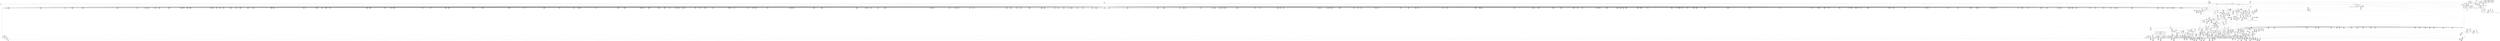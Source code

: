 digraph {
	CE0x54721f0 [shape=record,shape=Mrecord,label="{CE0x54721f0|40:_%struct.super_block*,_56:_i8*,_:_CRE_201,202_}"]
	CE0x5553880 [shape=record,shape=Mrecord,label="{CE0x5553880|28:_i32,_:_CRE_68,69_}"]
	CE0x54d9880 [shape=record,shape=Mrecord,label="{CE0x54d9880|40:_%struct.super_block*,_56:_i8*,_:_CRE_881,882_}"]
	CE0x54a2a60 [shape=record,shape=Mrecord,label="{CE0x54a2a60|may_create:tmp16|security/selinux/hooks.c,1706}"]
	CE0x54e3ea0 [shape=record,shape=Mrecord,label="{CE0x54e3ea0|272:_i8*,_:_CRE_1223,1224_}"]
	CE0x54f5fa0 [shape=record,shape=Mrecord,label="{CE0x54f5fa0|272:_i8*,_:_CRE_596,597_}"]
	CE0x54cf810 [shape=record,shape=Mrecord,label="{CE0x54cf810|272:_i8*,_:_CRE_1335,1336_}"]
	CE0x554c6a0 [shape=record,shape=Mrecord,label="{CE0x554c6a0|272:_i8*,_:_CRE_1848,1856_|*MultipleSource*|*LoadInst*|security/selinux/hooks.c,1714|security/selinux/hooks.c,1714}"]
	CE0x54cfa30 [shape=record,shape=Mrecord,label="{CE0x54cfa30|272:_i8*,_:_CRE_1337,1338_}"]
	CE0x54f1790 [shape=record,shape=Mrecord,label="{CE0x54f1790|272:_i8*,_:_CRE_488,496_|*MultipleSource*|*LoadInst*|security/selinux/hooks.c,1714|security/selinux/hooks.c,1714}"]
	CE0x54a0cf0 [shape=record,shape=Mrecord,label="{CE0x54a0cf0|get_current:tmp1|*SummSource*}"]
	CE0x54b73b0 [shape=record,shape=Mrecord,label="{CE0x54b73b0|VOIDTB_TE:_CE_173,174_}"]
	CE0x54cf4e0 [shape=record,shape=Mrecord,label="{CE0x54cf4e0|272:_i8*,_:_CRE_1332,1333_}"]
	CE0x548a250 [shape=record,shape=Mrecord,label="{CE0x548a250|40:_%struct.super_block*,_56:_i8*,_:_CRE_483,484_}"]
	CE0x54d1140 [shape=record,shape=Mrecord,label="{CE0x54d1140|40:_%struct.super_block*,_56:_i8*,_:_CRE_585,586_}"]
	CE0x54d1c80 [shape=record,shape=Mrecord,label="{CE0x54d1c80|40:_%struct.super_block*,_56:_i8*,_:_CRE_594,595_}"]
	CE0x54e74d0 [shape=record,shape=Mrecord,label="{CE0x54e74d0|272:_i8*,_:_CRE_1274,1275_}"]
	CE0x54ce2d0 [shape=record,shape=Mrecord,label="{CE0x54ce2d0|272:_i8*,_:_CRE_1315,1316_}"]
	CE0x54b89d0 [shape=record,shape=Mrecord,label="{CE0x54b89d0|VOIDTB_TE:_CE_194,195_}"]
	CE0x549e6c0 [shape=record,shape=Mrecord,label="{CE0x549e6c0|40:_%struct.super_block*,_56:_i8*,_:_CRE_311,312_}"]
	CE0x548a750 [shape=record,shape=Mrecord,label="{CE0x548a750|40:_%struct.super_block*,_56:_i8*,_:_CRE_487,488_}"]
	CE0x54912b0 [shape=record,shape=Mrecord,label="{CE0x54912b0|40:_%struct.super_block*,_56:_i8*,_:_CRE_159,160_}"]
	CE0x5554180 [shape=record,shape=Mrecord,label="{CE0x5554180|28:_i32,_:_CRE_77,78_}"]
	CE0x55a9b00 [shape=record,shape=Mrecord,label="{CE0x55a9b00|_call_void_mcount()_#3|*SummSource*}"]
	CE0x54b9580 [shape=record,shape=Mrecord,label="{CE0x54b9580|VOIDTB_TE:_CE_205,206_}"]
	CE0x557ab80 [shape=record,shape=Mrecord,label="{CE0x557ab80|may_create:tmp46|security/selinux/hooks.c,1729}"]
	CE0x5549140 [shape=record,shape=Mrecord,label="{CE0x5549140|272:_i8*,_:_CRE_1670,1671_}"]
	CE0x55819f0 [shape=record,shape=Mrecord,label="{CE0x55819f0|i64_16|*Constant*|*SummSource*}"]
	CE0x557fc90 [shape=record,shape=Mrecord,label="{CE0x557fc90|VOIDTB_TE:_CE_151,152_}"]
	CE0x548ab10 [shape=record,shape=Mrecord,label="{CE0x548ab10|40:_%struct.super_block*,_56:_i8*,_:_CRE_500,504_|*MultipleSource*|Function::may_create&Arg::dir::|Function::selinux_inode_mkdir&Arg::dir::|security/selinux/hooks.c,1713}"]
	CE0x5548ae0 [shape=record,shape=Mrecord,label="{CE0x5548ae0|272:_i8*,_:_CRE_1664,1665_}"]
	CE0x55574b0 [shape=record,shape=Mrecord,label="{CE0x55574b0|28:_i32,_:_CRE_152,160_|*MultipleSource*|*LoadInst*|security/selinux/hooks.c,1713|security/selinux/hooks.c,1713|security/selinux/hooks.c,1722}"]
	CE0x5557ab0 [shape=record,shape=Mrecord,label="{CE0x5557ab0|28:_i32,_:_CRE_184,192_|*MultipleSource*|*LoadInst*|security/selinux/hooks.c,1713|security/selinux/hooks.c,1713|security/selinux/hooks.c,1722}"]
	CE0x55965a0 [shape=record,shape=Mrecord,label="{CE0x55965a0|i64*_getelementptr_inbounds_(_26_x_i64_,_26_x_i64_*___llvm_gcov_ctr217,_i64_0,_i64_20)|*Constant*|*SummSource*}"]
	CE0x5542e60 [shape=record,shape=Mrecord,label="{CE0x5542e60|272:_i8*,_:_CRE_1354,1355_}"]
	CE0x549e1c0 [shape=record,shape=Mrecord,label="{CE0x549e1c0|40:_%struct.super_block*,_56:_i8*,_:_CRE_307,308_}"]
	CE0x54e8920 [shape=record,shape=Mrecord,label="{CE0x54e8920|272:_i8*,_:_CRE_1312,1313_}"]
	CE0x5529040 [shape=record,shape=Mrecord,label="{CE0x5529040|i64*_getelementptr_inbounds_(_2_x_i64_,_2_x_i64_*___llvm_gcov_ctr98,_i64_0,_i64_1)|*Constant*|*SummSource*}"]
	CE0x5554280 [shape=record,shape=Mrecord,label="{CE0x5554280|28:_i32,_:_CRE_78,79_}"]
	CE0x54ce3e0 [shape=record,shape=Mrecord,label="{CE0x54ce3e0|272:_i8*,_:_CRE_1316,1317_}"]
	CE0x548a4d0 [shape=record,shape=Mrecord,label="{CE0x548a4d0|40:_%struct.super_block*,_56:_i8*,_:_CRE_485,486_}"]
	CE0x55a91a0 [shape=record,shape=Mrecord,label="{CE0x55a91a0|i64*_getelementptr_inbounds_(_2_x_i64_,_2_x_i64_*___llvm_gcov_ctr98,_i64_0,_i64_1)|*Constant*|*SummSink*}"]
	CE0x5543080 [shape=record,shape=Mrecord,label="{CE0x5543080|272:_i8*,_:_CRE_1356,1357_}"]
	CE0x5490a00 [shape=record,shape=Mrecord,label="{CE0x5490a00|40:_%struct.super_block*,_56:_i8*,_:_CRE_147,148_}"]
	CE0x5597790 [shape=record,shape=Mrecord,label="{CE0x5597790|may_create:tmp56|security/selinux/hooks.c,1736}"]
	CE0x5565d40 [shape=record,shape=Mrecord,label="{CE0x5565d40|28:_i32,_:_CRE_9,10_}"]
	CE0x557ee10 [shape=record,shape=Mrecord,label="{CE0x557ee10|VOIDTB_TE:_CE_95,96_}"]
	CE0x54e64e0 [shape=record,shape=Mrecord,label="{CE0x54e64e0|272:_i8*,_:_CRE_1259,1260_}"]
	CE0x547a4e0 [shape=record,shape=Mrecord,label="{CE0x547a4e0|40:_%struct.super_block*,_56:_i8*,_:_CRE_285,286_}"]
	CE0x5492b30 [shape=record,shape=Mrecord,label="{CE0x5492b30|selinux_inode_mkdir:dir|Function::selinux_inode_mkdir&Arg::dir::}"]
	CE0x54edb40 [shape=record,shape=Mrecord,label="{CE0x54edb40|272:_i8*,_:_CRE_412,413_}"]
	CE0x54a51c0 [shape=record,shape=Mrecord,label="{CE0x54a51c0|40:_%struct.super_block*,_56:_i8*,_:_CRE_250,251_}"]
	CE0x54a3db0 [shape=record,shape=Mrecord,label="{CE0x54a3db0|i64*_getelementptr_inbounds_(_26_x_i64_,_26_x_i64_*___llvm_gcov_ctr217,_i64_0,_i64_9)|*Constant*}"]
	CE0x5498a40 [shape=record,shape=Mrecord,label="{CE0x5498a40|may_create:if.then29}"]
	CE0x54bfb50 [shape=record,shape=Mrecord,label="{CE0x54bfb50|i64*_getelementptr_inbounds_(_2_x_i64_,_2_x_i64_*___llvm_gcov_ctr98,_i64_0,_i64_0)|*Constant*}"]
	CE0x545b9e0 [shape=record,shape=Mrecord,label="{CE0x545b9e0|avc_has_perm:ssid|Function::avc_has_perm&Arg::ssid::}"]
	CE0x557bf40 [shape=record,shape=Mrecord,label="{CE0x557bf40|VOIDTB_TE:_CE_8,12_|*MultipleSource*|Function::may_create&Arg::dentry::|Function::selinux_inode_mkdir&Arg::dentry::|security/selinux/hooks.c,1730}"]
	CE0x557cc90 [shape=record,shape=Mrecord,label="{CE0x557cc90|VOIDTB_TE:_CE_154,155_}"]
	CE0x54d9380 [shape=record,shape=Mrecord,label="{CE0x54d9380|40:_%struct.super_block*,_56:_i8*,_:_CRE_877,878_}"]
	CE0x5544ad0 [shape=record,shape=Mrecord,label="{CE0x5544ad0|272:_i8*,_:_CRE_1536,1568_|*MultipleSource*|*LoadInst*|security/selinux/hooks.c,1714|security/selinux/hooks.c,1714}"]
	CE0x5597fa0 [shape=record,shape=Mrecord,label="{CE0x5597fa0|may_create:tmp58|security/selinux/hooks.c,1736}"]
	CE0x5595490 [shape=record,shape=Mrecord,label="{CE0x5595490|i64*_getelementptr_inbounds_(_26_x_i64_,_26_x_i64_*___llvm_gcov_ctr217,_i64_0,_i64_19)|*Constant*|*SummSource*}"]
	CE0x54fa270 [shape=record,shape=Mrecord,label="{CE0x54fa270|272:_i8*,_:_CRE_1211,1212_}"]
	CE0x54f41e0 [shape=record,shape=Mrecord,label="{CE0x54f41e0|272:_i8*,_:_CRE_568,569_}"]
	CE0x54f7810 [shape=record,shape=Mrecord,label="{CE0x54f7810|272:_i8*,_:_CRE_619,620_}"]
	CE0x5476250 [shape=record,shape=Mrecord,label="{CE0x5476250|i32_10|*Constant*|*SummSink*}"]
	CE0x546e470 [shape=record,shape=Mrecord,label="{CE0x546e470|selinux_inode_mkdir:tmp3|*SummSink*}"]
	CE0x5547270 [shape=record,shape=Mrecord,label="{CE0x5547270|272:_i8*,_:_CRE_1641,1642_}"]
	CE0x54e2c00 [shape=record,shape=Mrecord,label="{CE0x54e2c00|272:_i8*,_:_CRE_399,400_}"]
	CE0x5548590 [shape=record,shape=Mrecord,label="{CE0x5548590|272:_i8*,_:_CRE_1659,1660_}"]
	CE0x556c780 [shape=record,shape=Mrecord,label="{CE0x556c780|8:_i32,_22:_i16,_:_CRE_22,24_|*MultipleSource*|security/selinux/hooks.c,1714|security/selinux/hooks.c,1714|security/selinux/hooks.c,1728}"]
	CE0x54a5940 [shape=record,shape=Mrecord,label="{CE0x54a5940|40:_%struct.super_block*,_56:_i8*,_:_CRE_256,257_}"]
	CE0x546e510 [shape=record,shape=Mrecord,label="{CE0x546e510|_call_void_mcount()_#3}"]
	CE0x54e2790 [shape=record,shape=Mrecord,label="{CE0x54e2790|272:_i8*,_:_CRE_396,397_}"]
	CE0x547c0c0 [shape=record,shape=Mrecord,label="{CE0x547c0c0|may_create:if.end30}"]
	CE0x5545980 [shape=record,shape=Mrecord,label="{CE0x5545980|272:_i8*,_:_CRE_1618,1619_}"]
	CE0x5559430 [shape=record,shape=Mrecord,label="{CE0x5559430|i64_11|*Constant*}"]
	CE0x5545410 [shape=record,shape=Mrecord,label="{CE0x5545410|272:_i8*,_:_CRE_1600,1604_|*MultipleSource*|*LoadInst*|security/selinux/hooks.c,1714|security/selinux/hooks.c,1714}"]
	CE0x55584b0 [shape=record,shape=Mrecord,label="{CE0x55584b0|may_create:tmp29|security/selinux/hooks.c,1722|*SummSink*}"]
	CE0x54fcf90 [shape=record,shape=Mrecord,label="{CE0x54fcf90|272:_i8*,_:_CRE_192,200_|*MultipleSource*|*LoadInst*|security/selinux/hooks.c,1714|security/selinux/hooks.c,1714}"]
	CE0x54f75f0 [shape=record,shape=Mrecord,label="{CE0x54f75f0|272:_i8*,_:_CRE_617,618_}"]
	CE0x548b7e0 [shape=record,shape=Mrecord,label="{CE0x548b7e0|40:_%struct.super_block*,_56:_i8*,_:_CRE_536,540_|*MultipleSource*|Function::may_create&Arg::dir::|Function::selinux_inode_mkdir&Arg::dir::|security/selinux/hooks.c,1713}"]
	CE0x5555980 [shape=record,shape=Mrecord,label="{CE0x5555980|28:_i32,_:_CRE_101,102_}"]
	CE0x54719b0 [shape=record,shape=Mrecord,label="{CE0x54719b0|40:_%struct.super_block*,_56:_i8*,_:_CRE_190,191_}"]
	CE0x54ed0c0 [shape=record,shape=Mrecord,label="{CE0x54ed0c0|may_create:tmp24|*LoadInst*|security/selinux/hooks.c,1714|*SummSource*}"]
	CE0x54f3070 [shape=record,shape=Mrecord,label="{CE0x54f3070|i32_8|*Constant*}"]
	CE0x5593e20 [shape=record,shape=Mrecord,label="{CE0x5593e20|may_create:tobool28|security/selinux/hooks.c,1736}"]
	CE0x549dcc0 [shape=record,shape=Mrecord,label="{CE0x549dcc0|40:_%struct.super_block*,_56:_i8*,_:_CRE_303,304_}"]
	CE0x5553280 [shape=record,shape=Mrecord,label="{CE0x5553280|28:_i32,_:_CRE_62,63_}"]
	CE0x54c1e10 [shape=record,shape=Mrecord,label="{CE0x54c1e10|40:_%struct.super_block*,_56:_i8*,_:_CRE_571,572_}"]
	CE0x54d6a90 [shape=record,shape=Mrecord,label="{CE0x54d6a90|40:_%struct.super_block*,_56:_i8*,_:_CRE_776,792_|*MultipleSource*|Function::may_create&Arg::dir::|Function::selinux_inode_mkdir&Arg::dir::|security/selinux/hooks.c,1713}"]
	CE0x54ed920 [shape=record,shape=Mrecord,label="{CE0x54ed920|272:_i8*,_:_CRE_410,411_}"]
	CE0x5555680 [shape=record,shape=Mrecord,label="{CE0x5555680|28:_i32,_:_CRE_98,99_}"]
	CE0x5547af0 [shape=record,shape=Mrecord,label="{CE0x5547af0|272:_i8*,_:_CRE_1649,1650_}"]
	CE0x5488920 [shape=record,shape=Mrecord,label="{CE0x5488920|40:_%struct.super_block*,_56:_i8*,_:_CRE_440,448_|*MultipleSource*|Function::may_create&Arg::dir::|Function::selinux_inode_mkdir&Arg::dir::|security/selinux/hooks.c,1713}"]
	CE0x5544070 [shape=record,shape=Mrecord,label="{CE0x5544070|272:_i8*,_:_CRE_1371,1372_}"]
	CE0x54e43f0 [shape=record,shape=Mrecord,label="{CE0x54e43f0|272:_i8*,_:_CRE_1228,1229_}"]
	CE0x547b160 [shape=record,shape=Mrecord,label="{CE0x547b160|40:_%struct.super_block*,_56:_i8*,_:_CRE_295,296_}"]
	CE0x555f720 [shape=record,shape=Mrecord,label="{CE0x555f720|may_create:tmp27|security/selinux/hooks.c,1716|*SummSink*}"]
	CE0x55445c0 [shape=record,shape=Mrecord,label="{CE0x55445c0|272:_i8*,_:_CRE_1616,1617_}"]
	CE0x555abc0 [shape=record,shape=Mrecord,label="{CE0x555abc0|may_create:tmp33|security/selinux/hooks.c,1725}"]
	CE0x55966c0 [shape=record,shape=Mrecord,label="{CE0x55966c0|may_create:tmp53|security/selinux/hooks.c,1733|*SummSink*}"]
	CE0x5553680 [shape=record,shape=Mrecord,label="{CE0x5553680|28:_i32,_:_CRE_66,67_}"]
	CE0x5487e20 [shape=record,shape=Mrecord,label="{CE0x5487e20|40:_%struct.super_block*,_56:_i8*,_:_CRE_400,408_|*MultipleSource*|Function::may_create&Arg::dir::|Function::selinux_inode_mkdir&Arg::dir::|security/selinux/hooks.c,1713}"]
	CE0x5592150 [shape=record,shape=Mrecord,label="{CE0x5592150|may_create:tobool23|security/selinux/hooks.c,1731}"]
	CE0x54ee5e0 [shape=record,shape=Mrecord,label="{CE0x54ee5e0|272:_i8*,_:_CRE_422,423_}"]
	CE0x554c130 [shape=record,shape=Mrecord,label="{CE0x554c130|272:_i8*,_:_CRE_1824,1828_|*MultipleSource*|*LoadInst*|security/selinux/hooks.c,1714|security/selinux/hooks.c,1714}"]
	CE0x54b8f20 [shape=record,shape=Mrecord,label="{CE0x54b8f20|VOIDTB_TE:_CE_199,200_}"]
	CE0x54dd480 [shape=record,shape=Mrecord,label="{CE0x54dd480|40:_%struct.super_block*,_56:_i8*,_:_CRE_929,930_}"]
	CE0x555a690 [shape=record,shape=Mrecord,label="{CE0x555a690|may_create:tmp32|security/selinux/hooks.c,1725}"]
	CE0x5473fe0 [shape=record,shape=Mrecord,label="{CE0x5473fe0|i8_1|*Constant*|*SummSource*}"]
	CE0x554d9d0 [shape=record,shape=Mrecord,label="{CE0x554d9d0|272:_i8*,_:_CRE_1904,1920_|*MultipleSource*|*LoadInst*|security/selinux/hooks.c,1714|security/selinux/hooks.c,1714}"]
	CE0x54e4720 [shape=record,shape=Mrecord,label="{CE0x54e4720|272:_i8*,_:_CRE_1231,1232_}"]
	CE0x54855e0 [shape=record,shape=Mrecord,label="{CE0x54855e0|may_create:sid31|security/selinux/hooks.c,1739|*SummSink*}"]
	CE0x54da500 [shape=record,shape=Mrecord,label="{CE0x54da500|40:_%struct.super_block*,_56:_i8*,_:_CRE_891,892_}"]
	CE0x54e5820 [shape=record,shape=Mrecord,label="{CE0x54e5820|272:_i8*,_:_CRE_1247,1248_}"]
	CE0x54c12d0 [shape=record,shape=Mrecord,label="{CE0x54c12d0|40:_%struct.super_block*,_56:_i8*,_:_CRE_562,563_}"]
	CE0x54d2e00 [shape=record,shape=Mrecord,label="{CE0x54d2e00|40:_%struct.super_block*,_56:_i8*,_:_CRE_608,609_}"]
	CE0x54a27e0 [shape=record,shape=Mrecord,label="{CE0x54a27e0|may_create:tmp15|security/selinux/hooks.c,1706|*SummSource*}"]
	CE0x548a9d0 [shape=record,shape=Mrecord,label="{CE0x548a9d0|40:_%struct.super_block*,_56:_i8*,_:_CRE_496,500_|*MultipleSource*|Function::may_create&Arg::dir::|Function::selinux_inode_mkdir&Arg::dir::|security/selinux/hooks.c,1713}"]
	CE0x5557cb0 [shape=record,shape=Mrecord,label="{CE0x5557cb0|28:_i32,_:_CRE_192,196_|*MultipleSource*|*LoadInst*|security/selinux/hooks.c,1713|security/selinux/hooks.c,1713|security/selinux/hooks.c,1722}"]
	CE0x55477c0 [shape=record,shape=Mrecord,label="{CE0x55477c0|272:_i8*,_:_CRE_1646,1647_}"]
	CE0x5491c70 [shape=record,shape=Mrecord,label="{CE0x5491c70|40:_%struct.super_block*,_56:_i8*,_:_CRE_172,173_}"]
	CE0x54c06f0 [shape=record,shape=Mrecord,label="{CE0x54c06f0|40:_%struct.super_block*,_56:_i8*,_:_CRE_76,80_|*MultipleSource*|Function::may_create&Arg::dir::|Function::selinux_inode_mkdir&Arg::dir::|security/selinux/hooks.c,1713}"]
	CE0x5595140 [shape=record,shape=Mrecord,label="{CE0x5595140|i64*_getelementptr_inbounds_(_26_x_i64_,_26_x_i64_*___llvm_gcov_ctr217,_i64_0,_i64_19)|*Constant*}"]
	CE0x5548e10 [shape=record,shape=Mrecord,label="{CE0x5548e10|272:_i8*,_:_CRE_1667,1668_}"]
	CE0x5474b30 [shape=record,shape=Mrecord,label="{CE0x5474b30|i8*_getelementptr_inbounds_(_25_x_i8_,_25_x_i8_*_.str3,_i32_0,_i32_0)|*Constant*}"]
	CE0x54daa00 [shape=record,shape=Mrecord,label="{CE0x54daa00|40:_%struct.super_block*,_56:_i8*,_:_CRE_895,896_}"]
	CE0x55be260 [shape=record,shape=Mrecord,label="{CE0x55be260|get_current:tmp|*SummSource*}"]
	CE0x554ec20 [shape=record,shape=Mrecord,label="{CE0x554ec20|may_create:tmp25|security/selinux/hooks.c,1714|*SummSource*}"]
	CE0x5491970 [shape=record,shape=Mrecord,label="{CE0x5491970|40:_%struct.super_block*,_56:_i8*,_:_CRE_168,169_}"]
	CE0x5488da0 [shape=record,shape=Mrecord,label="{CE0x5488da0|40:_%struct.super_block*,_56:_i8*,_:_CRE_456,464_|*MultipleSource*|Function::may_create&Arg::dir::|Function::selinux_inode_mkdir&Arg::dir::|security/selinux/hooks.c,1713}"]
	CE0x54b9e00 [shape=record,shape=Mrecord,label="{CE0x54b9e00|VOIDTB_TE:_CE_213,214_}"]
	CE0x549c240 [shape=record,shape=Mrecord,label="{CE0x549c240|40:_%struct.super_block*,_56:_i8*,_:_CRE_120,128_|*MultipleSource*|Function::may_create&Arg::dir::|Function::selinux_inode_mkdir&Arg::dir::|security/selinux/hooks.c,1713}"]
	CE0x54cc6b0 [shape=record,shape=Mrecord,label="{CE0x54cc6b0|may_create:call4|security/selinux/hooks.c,1706|*SummSource*}"]
	CE0x54c0a50 [shape=record,shape=Mrecord,label="{CE0x54c0a50|40:_%struct.super_block*,_56:_i8*,_:_CRE_88,96_|*MultipleSource*|Function::may_create&Arg::dir::|Function::selinux_inode_mkdir&Arg::dir::|security/selinux/hooks.c,1713}"]
	CE0x5480300 [shape=record,shape=Mrecord,label="{CE0x5480300|may_create:tobool|security/selinux/hooks.c,1706|*SummSink*}"]
	CE0x54882a0 [shape=record,shape=Mrecord,label="{CE0x54882a0|40:_%struct.super_block*,_56:_i8*,_:_CRE_416,424_|*MultipleSource*|Function::may_create&Arg::dir::|Function::selinux_inode_mkdir&Arg::dir::|security/selinux/hooks.c,1713}"]
	CE0x5471cb0 [shape=record,shape=Mrecord,label="{CE0x5471cb0|40:_%struct.super_block*,_56:_i8*,_:_CRE_194,195_}"]
	CE0x54d3f80 [shape=record,shape=Mrecord,label="{CE0x54d3f80|40:_%struct.super_block*,_56:_i8*,_:_CRE_622,623_}"]
	CE0x54dd340 [shape=record,shape=Mrecord,label="{CE0x54dd340|40:_%struct.super_block*,_56:_i8*,_:_CRE_928,929_}"]
	CE0x54a0220 [shape=record,shape=Mrecord,label="{CE0x54a0220|40:_%struct.super_block*,_56:_i8*,_:_CRE_24,32_|*MultipleSource*|Function::may_create&Arg::dir::|Function::selinux_inode_mkdir&Arg::dir::|security/selinux/hooks.c,1713}"]
	CE0x557db70 [shape=record,shape=Mrecord,label="{CE0x557db70|VOIDTB_TE:_CE_168,169_}"]
	CE0x54d5190 [shape=record,shape=Mrecord,label="{CE0x54d5190|40:_%struct.super_block*,_56:_i8*,_:_CRE_684,688_|*MultipleSource*|Function::may_create&Arg::dir::|Function::selinux_inode_mkdir&Arg::dir::|security/selinux/hooks.c,1713}"]
	CE0x5474620 [shape=record,shape=Mrecord,label="{CE0x5474620|_call_void_lockdep_rcu_suspicious(i8*_getelementptr_inbounds_(_25_x_i8_,_25_x_i8_*_.str3,_i32_0,_i32_0),_i32_1706,_i8*_getelementptr_inbounds_(_45_x_i8_,_45_x_i8_*_.str12,_i32_0,_i32_0))_#10,_!dbg_!27731|security/selinux/hooks.c,1706|*SummSource*}"]
	CE0x54f04b0 [shape=record,shape=Mrecord,label="{CE0x54f04b0|272:_i8*,_:_CRE_451,452_}"]
	CE0x54dc1c0 [shape=record,shape=Mrecord,label="{CE0x54dc1c0|40:_%struct.super_block*,_56:_i8*,_:_CRE_914,915_}"]
	CE0x5494920 [shape=record,shape=Mrecord,label="{CE0x5494920|i64*_getelementptr_inbounds_(_26_x_i64_,_26_x_i64_*___llvm_gcov_ctr217,_i64_0,_i64_0)|*Constant*|*SummSink*}"]
	CE0x5580450 [shape=record,shape=Mrecord,label="{CE0x5580450|VOIDTB_TE:_CE_72,80_|*MultipleSource*|Function::may_create&Arg::dentry::|Function::selinux_inode_mkdir&Arg::dentry::|security/selinux/hooks.c,1730}"]
	CE0x54fc2e0 [shape=record,shape=Mrecord,label="{CE0x54fc2e0|272:_i8*,_:_CRE_132,136_|*MultipleSource*|*LoadInst*|security/selinux/hooks.c,1714|security/selinux/hooks.c,1714}"]
	CE0x54971d0 [shape=record,shape=Mrecord,label="{CE0x54971d0|40:_%struct.super_block*,_56:_i8*,_:_CRE_572,573_}"]
	CE0x55acf70 [shape=record,shape=Mrecord,label="{CE0x55acf70|i16_5|*Constant*|*SummSource*}"]
	CE0x54bd9f0 [shape=record,shape=Mrecord,label="{CE0x54bd9f0|may_create:tmp47|security/selinux/hooks.c,1731}"]
	CE0x54dcd00 [shape=record,shape=Mrecord,label="{CE0x54dcd00|40:_%struct.super_block*,_56:_i8*,_:_CRE_923,924_}"]
	CE0x54f5b60 [shape=record,shape=Mrecord,label="{CE0x54f5b60|272:_i8*,_:_CRE_592,593_}"]
	CE0x557fb00 [shape=record,shape=Mrecord,label="{CE0x557fb00|VOIDTB_TE:_CE_149,150_}"]
	CE0x549b220 [shape=record,shape=Mrecord,label="{CE0x549b220|i64*_getelementptr_inbounds_(_26_x_i64_,_26_x_i64_*___llvm_gcov_ctr217,_i64_0,_i64_25)|*Constant*}"]
	CE0x5558ff0 [shape=record,shape=Mrecord,label="{CE0x5558ff0|may_create:tobool15|security/selinux/hooks.c,1725|*SummSink*}"]
	CE0x5555880 [shape=record,shape=Mrecord,label="{CE0x5555880|28:_i32,_:_CRE_100,101_}"]
	CE0x54f4400 [shape=record,shape=Mrecord,label="{CE0x54f4400|272:_i8*,_:_CRE_570,571_}"]
	CE0x5483f50 [shape=record,shape=Mrecord,label="{CE0x5483f50|_call_void_mcount()_#3|*SummSink*}"]
	CE0x5567840 [shape=record,shape=Mrecord,label="{CE0x5567840|may_create:tmp35|security/selinux/hooks.c,1726|*SummSource*}"]
	CE0x557ed40 [shape=record,shape=Mrecord,label="{CE0x557ed40|VOIDTB_TE:_CE_94,95_}"]
	CE0x54a2770 [shape=record,shape=Mrecord,label="{CE0x54a2770|may_create:tmp15|security/selinux/hooks.c,1706}"]
	CE0x54c17d0 [shape=record,shape=Mrecord,label="{CE0x54c17d0|40:_%struct.super_block*,_56:_i8*,_:_CRE_566,567_}"]
	CE0x55793b0 [shape=record,shape=Mrecord,label="{CE0x55793b0|may_create:tmp43|security/selinux/hooks.c,1728|*SummSource*}"]
	CE0x54848f0 [shape=record,shape=Mrecord,label="{CE0x54848f0|may_create:entry}"]
	CE0x555a560 [shape=record,shape=Mrecord,label="{CE0x555a560|may_create:tmp31|security/selinux/hooks.c,1725|*SummSink*}"]
	CE0x54f4d90 [shape=record,shape=Mrecord,label="{CE0x54f4d90|272:_i8*,_:_CRE_579,580_}"]
	CE0x54eff60 [shape=record,shape=Mrecord,label="{CE0x54eff60|272:_i8*,_:_CRE_446,447_}"]
	CE0x54f07e0 [shape=record,shape=Mrecord,label="{CE0x54f07e0|272:_i8*,_:_CRE_454,455_}"]
	CE0x54d9c40 [shape=record,shape=Mrecord,label="{CE0x54d9c40|40:_%struct.super_block*,_56:_i8*,_:_CRE_884,885_}"]
	CE0x54c0db0 [shape=record,shape=Mrecord,label="{CE0x54c0db0|40:_%struct.super_block*,_56:_i8*,_:_CRE_104,112_|*MultipleSource*|Function::may_create&Arg::dir::|Function::selinux_inode_mkdir&Arg::dir::|security/selinux/hooks.c,1713}"]
	CE0x55791f0 [shape=record,shape=Mrecord,label="{CE0x55791f0|may_create:tmp41|security/selinux/hooks.c,1728|*SummSink*}"]
	CE0x547e250 [shape=record,shape=Mrecord,label="{CE0x547e250|get_current:tmp|*SummSink*}"]
	CE0x54ecc80 [shape=record,shape=Mrecord,label="{CE0x54ecc80|may_create:i_sb|security/selinux/hooks.c,1714}"]
	CE0x54c86e0 [shape=record,shape=Mrecord,label="{CE0x54c86e0|GLOBAL:get_current|*Constant*|*SummSink*}"]
	CE0x549c8e0 [shape=record,shape=Mrecord,label="{CE0x549c8e0|40:_%struct.super_block*,_56:_i8*,_:_CRE_142,143_}"]
	CE0x54faa20 [shape=record,shape=Mrecord,label="{CE0x54faa20|272:_i8*,_:_CRE_20,21_|*MultipleSource*|*LoadInst*|security/selinux/hooks.c,1714|security/selinux/hooks.c,1714}"]
	CE0x54d5690 [shape=record,shape=Mrecord,label="{CE0x54d5690|40:_%struct.super_block*,_56:_i8*,_:_CRE_696,704_|*MultipleSource*|Function::may_create&Arg::dir::|Function::selinux_inode_mkdir&Arg::dir::|security/selinux/hooks.c,1713}"]
	CE0x54b88c0 [shape=record,shape=Mrecord,label="{CE0x54b88c0|VOIDTB_TE:_CE_193,194_}"]
	CE0x55691a0 [shape=record,shape=Mrecord,label="{CE0x55691a0|i64_13|*Constant*|*SummSource*}"]
	CE0x554e4e0 [shape=record,shape=Mrecord,label="{CE0x554e4e0|272:_i8*,_:_CRE_2248,2256_|*MultipleSource*|*LoadInst*|security/selinux/hooks.c,1714|security/selinux/hooks.c,1714}"]
	CE0x54e3480 [shape=record,shape=Mrecord,label="{CE0x54e3480|i32_16|*Constant*|*SummSink*}"]
	CE0x54f4a60 [shape=record,shape=Mrecord,label="{CE0x54f4a60|272:_i8*,_:_CRE_576,577_}"]
	CE0x54e2e20 [shape=record,shape=Mrecord,label="{CE0x54e2e20|272:_i8*,_:_CRE_401,402_}"]
	CE0x54f9430 [shape=record,shape=Mrecord,label="{CE0x54f9430|272:_i8*,_:_CRE_704,708_|*MultipleSource*|*LoadInst*|security/selinux/hooks.c,1714|security/selinux/hooks.c,1714}"]
	"CONST[source:2(external),value:2(dynamic)][purpose:{subject}][SrcIdx:19]"
	CE0x5565410 [shape=record,shape=Mrecord,label="{CE0x5565410|may_create:sid13|security/selinux/hooks.c,1722}"]
	CE0x5490fb0 [shape=record,shape=Mrecord,label="{CE0x5490fb0|40:_%struct.super_block*,_56:_i8*,_:_CRE_155,156_}"]
	CE0x545b4b0 [shape=record,shape=Mrecord,label="{CE0x545b4b0|avc_has_perm:entry}"]
	CE0x5554680 [shape=record,shape=Mrecord,label="{CE0x5554680|28:_i32,_:_CRE_82,83_}"]
	CE0x546bd10 [shape=record,shape=Mrecord,label="{CE0x546bd10|selinux_inode_mkdir:tmp}"]
	CE0x5497030 [shape=record,shape=Mrecord,label="{CE0x5497030|40:_%struct.super_block*,_56:_i8*,_:_CRE_4,8_|*MultipleSource*|Function::may_create&Arg::dir::|Function::selinux_inode_mkdir&Arg::dir::|security/selinux/hooks.c,1713}"]
	CE0x54dde80 [shape=record,shape=Mrecord,label="{CE0x54dde80|40:_%struct.super_block*,_56:_i8*,_:_CRE_944,952_|*MultipleSource*|Function::may_create&Arg::dir::|Function::selinux_inode_mkdir&Arg::dir::|security/selinux/hooks.c,1713}"]
	CE0x55479e0 [shape=record,shape=Mrecord,label="{CE0x55479e0|272:_i8*,_:_CRE_1648,1649_}"]
	CE0x54c9310 [shape=record,shape=Mrecord,label="{CE0x54c9310|may_create:tmp1|*SummSink*}"]
	CE0x54e6a30 [shape=record,shape=Mrecord,label="{CE0x54e6a30|272:_i8*,_:_CRE_1264,1265_}"]
	CE0x54e73c0 [shape=record,shape=Mrecord,label="{CE0x54e73c0|272:_i8*,_:_CRE_1273,1274_}"]
	CE0x54d4a90 [shape=record,shape=Mrecord,label="{CE0x54d4a90|40:_%struct.super_block*,_56:_i8*,_:_CRE_664,672_|*MultipleSource*|Function::may_create&Arg::dir::|Function::selinux_inode_mkdir&Arg::dir::|security/selinux/hooks.c,1713}"]
	CE0x54d8ac0 [shape=record,shape=Mrecord,label="{CE0x54d8ac0|40:_%struct.super_block*,_56:_i8*,_:_CRE_870,871_}"]
	CE0x54e8040 [shape=record,shape=Mrecord,label="{CE0x54e8040|272:_i8*,_:_CRE_1305,1306_}"]
	CE0x54d3300 [shape=record,shape=Mrecord,label="{CE0x54d3300|40:_%struct.super_block*,_56:_i8*,_:_CRE_612,613_}"]
	CE0x54e3c80 [shape=record,shape=Mrecord,label="{CE0x54e3c80|272:_i8*,_:_CRE_1221,1222_}"]
	CE0x557d510 [shape=record,shape=Mrecord,label="{CE0x557d510|VOIDTB_TE:_CE_162,163_}"]
	CE0x5551a20 [shape=record,shape=Mrecord,label="{CE0x5551a20|may_create:tmp62|security/selinux/hooks.c,1739|*SummSink*}"]
	CE0x55acbc0 [shape=record,shape=Mrecord,label="{CE0x55acbc0|may_create:call32|security/selinux/hooks.c,1739|*SummSource*}"]
	CE0x5498e30 [shape=record,shape=Mrecord,label="{CE0x5498e30|28:_i32,_:_CRE_14,15_}"]
	CE0x5558e10 [shape=record,shape=Mrecord,label="{CE0x5558e10|_ret_i32_%retval.0,_!dbg_!27728|security/selinux/avc.c,775|*SummSink*}"]
	CE0x55424d0 [shape=record,shape=Mrecord,label="{CE0x55424d0|272:_i8*,_:_CRE_1345,1346_}"]
	CE0x54e5c60 [shape=record,shape=Mrecord,label="{CE0x54e5c60|272:_i8*,_:_CRE_1251,1252_}"]
	CE0x54a4f40 [shape=record,shape=Mrecord,label="{CE0x54a4f40|40:_%struct.super_block*,_56:_i8*,_:_CRE_248,249_}"]
	CE0x54959c0 [shape=record,shape=Mrecord,label="{CE0x54959c0|i64*_getelementptr_inbounds_(_2_x_i64_,_2_x_i64_*___llvm_gcov_ctr224,_i64_0,_i64_1)|*Constant*}"]
	CE0x54eca90 [shape=record,shape=Mrecord,label="{CE0x54eca90|may_create:s_security|security/selinux/hooks.c,1714}"]
	CE0x54db680 [shape=record,shape=Mrecord,label="{CE0x54db680|40:_%struct.super_block*,_56:_i8*,_:_CRE_905,906_}"]
	CE0x549e800 [shape=record,shape=Mrecord,label="{CE0x549e800|40:_%struct.super_block*,_56:_i8*,_:_CRE_312,320_|*MultipleSource*|Function::may_create&Arg::dir::|Function::selinux_inode_mkdir&Arg::dir::|security/selinux/hooks.c,1713}"]
	CE0x55503d0 [shape=record,shape=Mrecord,label="{CE0x55503d0|may_create:tmp60|security/selinux/hooks.c,1737|*SummSink*}"]
	CE0x5565c10 [shape=record,shape=Mrecord,label="{CE0x5565c10|28:_i32,_:_CRE_8,9_}"]
	CE0x556b150 [shape=record,shape=Mrecord,label="{CE0x556b150|i32_5|*Constant*|*SummSource*}"]
	CE0x548dbc0 [shape=record,shape=Mrecord,label="{CE0x548dbc0|may_create:if.end26|*SummSink*}"]
	CE0x54c3770 [shape=record,shape=Mrecord,label="{CE0x54c3770|may_create:tmp3|*SummSource*}"]
	CE0x5472670 [shape=record,shape=Mrecord,label="{CE0x5472670|40:_%struct.super_block*,_56:_i8*,_:_CRE_207,208_}"]
	CE0x54c7ef0 [shape=record,shape=Mrecord,label="{CE0x54c7ef0|may_create:if.then24}"]
	CE0x5553c80 [shape=record,shape=Mrecord,label="{CE0x5553c80|28:_i32,_:_CRE_72,73_}"]
	CE0x5555af0 [shape=record,shape=Mrecord,label="{CE0x5555af0|28:_i32,_:_CRE_102,103_}"]
	CE0x54ba240 [shape=record,shape=Mrecord,label="{CE0x54ba240|VOIDTB_TE:_CE_217,218_}"]
	CE0x54d2040 [shape=record,shape=Mrecord,label="{CE0x54d2040|40:_%struct.super_block*,_56:_i8*,_:_CRE_597,598_}"]
	CE0x54c1550 [shape=record,shape=Mrecord,label="{CE0x54c1550|40:_%struct.super_block*,_56:_i8*,_:_CRE_564,565_}"]
	CE0x5490d70 [shape=record,shape=Mrecord,label="{CE0x5490d70|40:_%struct.super_block*,_56:_i8*,_:_CRE_152,153_}"]
	CE0x54bc5c0 [shape=record,shape=Mrecord,label="{CE0x54bc5c0|VOIDTB_TE:_CE_311,312_}"]
	CE0x5480560 [shape=record,shape=Mrecord,label="{CE0x5480560|may_create:tmp4|security/selinux/hooks.c,1706}"]
	CE0x54d09c0 [shape=record,shape=Mrecord,label="{CE0x54d09c0|40:_%struct.super_block*,_56:_i8*,_:_CRE_579,580_}"]
	CE0x554c4d0 [shape=record,shape=Mrecord,label="{CE0x554c4d0|272:_i8*,_:_CRE_1840,1848_|*MultipleSource*|*LoadInst*|security/selinux/hooks.c,1714|security/selinux/hooks.c,1714}"]
	CE0x5480450 [shape=record,shape=Mrecord,label="{CE0x5480450|i64_2|*Constant*|*SummSource*}"]
	CE0x5579510 [shape=record,shape=Mrecord,label="{CE0x5579510|may_create:tmp43|security/selinux/hooks.c,1728|*SummSink*}"]
	CE0x545d250 [shape=record,shape=Mrecord,label="{CE0x545d250|i64*_getelementptr_inbounds_(_2_x_i64_,_2_x_i64_*___llvm_gcov_ctr224,_i64_0,_i64_1)|*Constant*|*SummSink*}"]
	CE0x54c1410 [shape=record,shape=Mrecord,label="{CE0x54c1410|40:_%struct.super_block*,_56:_i8*,_:_CRE_563,564_}"]
	CE0x54cb090 [shape=record,shape=Mrecord,label="{CE0x54cb090|i64_4|*Constant*}"]
	CE0x545ce50 [shape=record,shape=Mrecord,label="{CE0x545ce50|GLOBAL:__llvm_gcov_ctr217|Global_var:__llvm_gcov_ctr217|*SummSource*}"]
	CE0x54da8c0 [shape=record,shape=Mrecord,label="{CE0x54da8c0|40:_%struct.super_block*,_56:_i8*,_:_CRE_894,895_}"]
	"CONST[source:0(mediator),value:2(dynamic)][purpose:{subject}][SnkIdx:8]"
	CE0x54d8d40 [shape=record,shape=Mrecord,label="{CE0x54d8d40|40:_%struct.super_block*,_56:_i8*,_:_CRE_872,873_}"]
	CE0x54cd180 [shape=record,shape=Mrecord,label="{CE0x54cd180|i32_22|*Constant*|*SummSource*}"]
	CE0x54ef3b0 [shape=record,shape=Mrecord,label="{CE0x54ef3b0|272:_i8*,_:_CRE_435,436_}"]
	CE0x54f5500 [shape=record,shape=Mrecord,label="{CE0x54f5500|272:_i8*,_:_CRE_586,587_}"]
	CE0x5475830 [shape=record,shape=Mrecord,label="{CE0x5475830|may_create:tmp21|security/selinux/hooks.c,1706}"]
	CE0x5476fb0 [shape=record,shape=Mrecord,label="{CE0x5476fb0|may_create:tmp}"]
	CE0x5550be0 [shape=record,shape=Mrecord,label="{CE0x5550be0|may_create:tmp61|security/selinux/hooks.c,1737|*SummSink*}"]
	CE0x549d360 [shape=record,shape=Mrecord,label="{CE0x549d360|may_create:if.then}"]
	CE0x5551650 [shape=record,shape=Mrecord,label="{CE0x5551650|may_create:tmp62|security/selinux/hooks.c,1739|*SummSource*}"]
	CE0x54cf0a0 [shape=record,shape=Mrecord,label="{CE0x54cf0a0|272:_i8*,_:_CRE_1328,1329_}"]
	CE0x5546d20 [shape=record,shape=Mrecord,label="{CE0x5546d20|272:_i8*,_:_CRE_1636,1637_}"]
	CE0x5489460 [shape=record,shape=Mrecord,label="{CE0x5489460|40:_%struct.super_block*,_56:_i8*,_:_CRE_473,474_}"]
	CE0x54caa00 [shape=record,shape=Mrecord,label="{CE0x54caa00|i64_0|*Constant*}"]
	CE0x54cc200 [shape=record,shape=Mrecord,label="{CE0x54cc200|may_create:tmp18|security/selinux/hooks.c,1706|*SummSource*}"]
	CE0x547a9e0 [shape=record,shape=Mrecord,label="{CE0x547a9e0|40:_%struct.super_block*,_56:_i8*,_:_CRE_289,290_}"]
	CE0x54d0c40 [shape=record,shape=Mrecord,label="{CE0x54d0c40|40:_%struct.super_block*,_56:_i8*,_:_CRE_581,582_}"]
	CE0x54f6a40 [shape=record,shape=Mrecord,label="{CE0x54f6a40|272:_i8*,_:_CRE_606,607_}"]
	CE0x54dbe00 [shape=record,shape=Mrecord,label="{CE0x54dbe00|40:_%struct.super_block*,_56:_i8*,_:_CRE_911,912_}"]
	CE0x54fd500 [shape=record,shape=Mrecord,label="{CE0x54fd500|272:_i8*,_:_CRE_216,224_|*MultipleSource*|*LoadInst*|security/selinux/hooks.c,1714|security/selinux/hooks.c,1714}"]
	CE0x54b7f30 [shape=record,shape=Mrecord,label="{CE0x54b7f30|VOIDTB_TE:_CE_184,185_}"]
	CE0x5491f70 [shape=record,shape=Mrecord,label="{CE0x5491f70|40:_%struct.super_block*,_56:_i8*,_:_CRE_176,177_}"]
	CE0x547efb0 [shape=record,shape=Mrecord,label="{CE0x547efb0|may_create:do.end}"]
	CE0x54d31c0 [shape=record,shape=Mrecord,label="{CE0x54d31c0|40:_%struct.super_block*,_56:_i8*,_:_CRE_611,612_}"]
	"CONST[source:0(mediator),value:0(static)][purpose:{operation}][SnkIdx:7]"
	CE0x55425e0 [shape=record,shape=Mrecord,label="{CE0x55425e0|272:_i8*,_:_CRE_1346,1347_}"]
	CE0x54e3150 [shape=record,shape=Mrecord,label="{CE0x54e3150|272:_i8*,_:_CRE_404,405_}"]
	CE0x54cf3d0 [shape=record,shape=Mrecord,label="{CE0x54cf3d0|272:_i8*,_:_CRE_1331,1332_}"]
	CE0x556b9a0 [shape=record,shape=Mrecord,label="{CE0x556b9a0|may_create:flags|security/selinux/hooks.c,1728|*SummSink*}"]
	CE0x5471ef0 [shape=record,shape=Mrecord,label="{CE0x5471ef0|40:_%struct.super_block*,_56:_i8*,_:_CRE_197,198_}"]
	CE0x54ce1c0 [shape=record,shape=Mrecord,label="{CE0x54ce1c0|272:_i8*,_:_CRE_1314,1315_}"]
	CE0x549cbe0 [shape=record,shape=Mrecord,label="{CE0x549cbe0|40:_%struct.super_block*,_56:_i8*,_:_CRE_146,147_}"]
	CE0x54b9030 [shape=record,shape=Mrecord,label="{CE0x54b9030|VOIDTB_TE:_CE_200,201_}"]
	CE0x5479fe0 [shape=record,shape=Mrecord,label="{CE0x5479fe0|40:_%struct.super_block*,_56:_i8*,_:_CRE_281,282_}"]
	CE0x547eef0 [shape=record,shape=Mrecord,label="{CE0x547eef0|may_create:if.end30|*SummSink*}"]
	CE0x555cce0 [shape=record,shape=Mrecord,label="{CE0x555cce0|i32_9437184|*Constant*}"]
	CE0x54e63d0 [shape=record,shape=Mrecord,label="{CE0x54e63d0|272:_i8*,_:_CRE_1258,1259_}"]
	CE0x54da780 [shape=record,shape=Mrecord,label="{CE0x54da780|40:_%struct.super_block*,_56:_i8*,_:_CRE_893,894_}"]
	CE0x54d0d80 [shape=record,shape=Mrecord,label="{CE0x54d0d80|40:_%struct.super_block*,_56:_i8*,_:_CRE_582,583_}"]
	CE0x5473640 [shape=record,shape=Mrecord,label="{CE0x5473640|may_create:if.then29|*SummSource*}"]
	CE0x54759d0 [shape=record,shape=Mrecord,label="{CE0x54759d0|may_create:tmp20|security/selinux/hooks.c,1706|*SummSink*}"]
	CE0x5593ae0 [shape=record,shape=Mrecord,label="{CE0x5593ae0|may_create:call27|security/selinux/hooks.c,1735|*SummSink*}"]
	CE0x5545070 [shape=record,shape=Mrecord,label="{CE0x5545070|272:_i8*,_:_CRE_1592,1596_|*MultipleSource*|*LoadInst*|security/selinux/hooks.c,1714|security/selinux/hooks.c,1714}"]
	CE0x54efa10 [shape=record,shape=Mrecord,label="{CE0x54efa10|272:_i8*,_:_CRE_441,442_}"]
	CE0x54750a0 [shape=record,shape=Mrecord,label="{CE0x54750a0|GLOBAL:lockdep_rcu_suspicious|*Constant*|*SummSource*}"]
	CE0x5498d10 [shape=record,shape=Mrecord,label="{CE0x5498d10|28:_i32,_:_CRE_12,13_}"]
	CE0x549a070 [shape=record,shape=Mrecord,label="{CE0x549a070|28:_i32,_:_CRE_49,50_}"]
	CE0x54df340 [shape=record,shape=Mrecord,label="{CE0x54df340|40:_%struct.super_block*,_56:_i8*,_:_CRE_988,992_|*MultipleSource*|Function::may_create&Arg::dir::|Function::selinux_inode_mkdir&Arg::dir::|security/selinux/hooks.c,1713}"]
	CE0x5558ad0 [shape=record,shape=Mrecord,label="{CE0x5558ad0|avc_has_perm:auditdata|Function::avc_has_perm&Arg::auditdata::|*SummSink*}"]
	CE0x55582b0 [shape=record,shape=Mrecord,label="{CE0x55582b0|may_create:tmp29|security/selinux/hooks.c,1722|*SummSource*}"]
	CE0x5558c50 [shape=record,shape=Mrecord,label="{CE0x5558c50|_ret_i32_%retval.0,_!dbg_!27728|security/selinux/avc.c,775|*SummSource*}"]
	CE0x54c9840 [shape=record,shape=Mrecord,label="{CE0x54c9840|may_create:if.then29|*SummSink*}"]
	CE0x54de7d0 [shape=record,shape=Mrecord,label="{CE0x54de7d0|40:_%struct.super_block*,_56:_i8*,_:_CRE_977,978_}"]
	CE0x54727f0 [shape=record,shape=Mrecord,label="{CE0x54727f0|40:_%struct.super_block*,_56:_i8*,_:_CRE_212,216_|*MultipleSource*|Function::may_create&Arg::dir::|Function::selinux_inode_mkdir&Arg::dir::|security/selinux/hooks.c,1713}"]
	CE0x5580a50 [shape=record,shape=Mrecord,label="{CE0x5580a50|VOIDTB_TE:_CE_89,90_}"]
	CE0x5544180 [shape=record,shape=Mrecord,label="{CE0x5544180|272:_i8*,_:_CRE_1372,1373_}"]
	CE0x54c27c0 [shape=record,shape=Mrecord,label="{CE0x54c27c0|i32_78|*Constant*|*SummSource*}"]
	CE0x54e1280 [shape=record,shape=Mrecord,label="{CE0x54e1280|272:_i8*,_:_CRE_312,320_|*MultipleSource*|*LoadInst*|security/selinux/hooks.c,1714|security/selinux/hooks.c,1714}"]
	CE0x54911f0 [shape=record,shape=Mrecord,label="{CE0x54911f0|40:_%struct.super_block*,_56:_i8*,_:_CRE_158,159_}"]
	CE0x612b5c0 [shape=record,shape=Mrecord,label="{CE0x612b5c0|selinux_inode_mkdir:dentry|Function::selinux_inode_mkdir&Arg::dentry::|*SummSink*}"]
	CE0x54a10f0 [shape=record,shape=Mrecord,label="{CE0x54a10f0|may_create:tmp11|security/selinux/hooks.c,1706|*SummSink*}"]
	CE0x5555e20 [shape=record,shape=Mrecord,label="{CE0x5555e20|28:_i32,_:_CRE_105,106_}"]
	CE0x55acdd0 [shape=record,shape=Mrecord,label="{CE0x55acdd0|i16_5|*Constant*}"]
	CE0x54ef900 [shape=record,shape=Mrecord,label="{CE0x54ef900|272:_i8*,_:_CRE_440,441_}"]
	CE0x54803e0 [shape=record,shape=Mrecord,label="{CE0x54803e0|may_create:tobool|security/selinux/hooks.c,1706}"]
	CE0x54baac0 [shape=record,shape=Mrecord,label="{CE0x54baac0|VOIDTB_TE:_CE_232,240_|*MultipleSource*|Function::may_create&Arg::dentry::|Function::selinux_inode_mkdir&Arg::dentry::|security/selinux/hooks.c,1730}"]
	CE0x54dbb80 [shape=record,shape=Mrecord,label="{CE0x54dbb80|40:_%struct.super_block*,_56:_i8*,_:_CRE_909,910_}"]
	CE0x54b55b0 [shape=record,shape=Mrecord,label="{CE0x54b55b0|28:_i32,_:_CRE_0,8_|*MultipleSource*|*LoadInst*|security/selinux/hooks.c,1713|security/selinux/hooks.c,1713|security/selinux/hooks.c,1722}"]
	CE0x54b99c0 [shape=record,shape=Mrecord,label="{CE0x54b99c0|VOIDTB_TE:_CE_209,210_}"]
	CE0x55612b0 [shape=record,shape=Mrecord,label="{CE0x55612b0|0:_i8,_8:_%struct.dentry*,_24:_%struct.selinux_audit_data*,_:_SCMRE_0,1_|*MultipleSource*|security/selinux/hooks.c,1719|security/selinux/hooks.c, 1710}"]
	CE0x549d120 [shape=record,shape=Mrecord,label="{CE0x549d120|may_create:if.then20}"]
	CE0x54eee60 [shape=record,shape=Mrecord,label="{CE0x54eee60|272:_i8*,_:_CRE_430,431_}"]
	CE0x54c8a40 [shape=record,shape=Mrecord,label="{CE0x54c8a40|get_current:entry|*SummSink*}"]
	CE0x54a7430 [shape=record,shape=Mrecord,label="{CE0x54a7430|may_create:if.end}"]
	CE0x54a1930 [shape=record,shape=Mrecord,label="{CE0x54a1930|i64*_getelementptr_inbounds_(_26_x_i64_,_26_x_i64_*___llvm_gcov_ctr217,_i64_0,_i64_6)|*Constant*|*SummSource*}"]
	CE0x5553f80 [shape=record,shape=Mrecord,label="{CE0x5553f80|28:_i32,_:_CRE_75,76_}"]
	CE0x54dd200 [shape=record,shape=Mrecord,label="{CE0x54dd200|40:_%struct.super_block*,_56:_i8*,_:_CRE_927,928_}"]
	CE0x54e4830 [shape=record,shape=Mrecord,label="{CE0x54e4830|272:_i8*,_:_CRE_1232,1233_}"]
	CE0x548eba0 [shape=record,shape=Mrecord,label="{CE0x548eba0|may_create:newsid|security/selinux/hooks.c, 1709|*SummSink*}"]
	CE0x54bf830 [shape=record,shape=Mrecord,label="{CE0x54bf830|get_current:bb}"]
	CE0x554a680 [shape=record,shape=Mrecord,label="{CE0x554a680|272:_i8*,_:_CRE_1696,1704_|*MultipleSource*|*LoadInst*|security/selinux/hooks.c,1714|security/selinux/hooks.c,1714}"]
	CE0x549c340 [shape=record,shape=Mrecord,label="{CE0x549c340|40:_%struct.super_block*,_56:_i8*,_:_CRE_128,136_|*MultipleSource*|Function::may_create&Arg::dir::|Function::selinux_inode_mkdir&Arg::dir::|security/selinux/hooks.c,1713}"]
	"CONST[source:1(input),value:2(dynamic)][purpose:{object}][SrcIdx:16]"
	CE0x54f1170 [shape=record,shape=Mrecord,label="{CE0x54f1170|272:_i8*,_:_CRE_463,464_}"]
	CE0x54e07a0 [shape=record,shape=Mrecord,label="{CE0x54e07a0|272:_i8*,_:_CRE_268,272_|*MultipleSource*|*LoadInst*|security/selinux/hooks.c,1714|security/selinux/hooks.c,1714}"]
	CE0x54c81a0 [shape=record,shape=Mrecord,label="{CE0x54c81a0|may_create:lor.lhs.false|*SummSource*}"]
	CE0x54fb310 [shape=record,shape=Mrecord,label="{CE0x54fb310|272:_i8*,_:_CRE_64,72_|*MultipleSource*|*LoadInst*|security/selinux/hooks.c,1714|security/selinux/hooks.c,1714}"]
	CE0x5498c80 [shape=record,shape=Mrecord,label="{CE0x5498c80|28:_i32,_:_CRE_11,12_}"]
	CE0x54ba020 [shape=record,shape=Mrecord,label="{CE0x54ba020|VOIDTB_TE:_CE_215,216_}"]
	CE0x54f1390 [shape=record,shape=Mrecord,label="{CE0x54f1390|272:_i8*,_:_CRE_464,472_|*MultipleSource*|*LoadInst*|security/selinux/hooks.c,1714|security/selinux/hooks.c,1714}"]
	CE0x54a6340 [shape=record,shape=Mrecord,label="{CE0x54a6340|40:_%struct.super_block*,_56:_i8*,_:_CRE_264,265_}"]
	CE0x5552950 [shape=record,shape=Mrecord,label="{CE0x5552950|may_create:tmp64|security/selinux/hooks.c,1739}"]
	CE0x5595540 [shape=record,shape=Mrecord,label="{CE0x5595540|i64*_getelementptr_inbounds_(_26_x_i64_,_26_x_i64_*___llvm_gcov_ctr217,_i64_0,_i64_19)|*Constant*|*SummSink*}"]
	CE0x5547050 [shape=record,shape=Mrecord,label="{CE0x5547050|272:_i8*,_:_CRE_1639,1640_}"]
	CE0x5552b40 [shape=record,shape=Mrecord,label="{CE0x5552b40|may_create:tmp64|security/selinux/hooks.c,1739|*SummSink*}"]
	CE0x5494e60 [shape=record,shape=Mrecord,label="{CE0x5494e60|i64_1|*Constant*}"]
	CE0x54a2e00 [shape=record,shape=Mrecord,label="{CE0x54a2e00|may_create:tmp16|security/selinux/hooks.c,1706|*SummSink*}"]
	CE0x54a3f80 [shape=record,shape=Mrecord,label="{CE0x54a3f80|i64*_getelementptr_inbounds_(_26_x_i64_,_26_x_i64_*___llvm_gcov_ctr217,_i64_0,_i64_9)|*Constant*|*SummSource*}"]
	CE0x555c6f0 [shape=record,shape=Mrecord,label="{CE0x555c6f0|avc_has_perm:tsid|Function::avc_has_perm&Arg::tsid::|*SummSink*}"]
	CE0x546b1f0 [shape=record,shape=Mrecord,label="{CE0x546b1f0|selinux_inode_mkdir:entry}"]
	CE0x54961f0 [shape=record,shape=Mrecord,label="{CE0x54961f0|selinux_inode_mkdir:tmp|*SummSource*}"]
	CE0x55ad260 [shape=record,shape=Mrecord,label="{CE0x55ad260|i32_128|*Constant*}"]
	CE0x54d5f50 [shape=record,shape=Mrecord,label="{CE0x54d5f50|40:_%struct.super_block*,_56:_i8*,_:_CRE_736,740_|*MultipleSource*|Function::may_create&Arg::dir::|Function::selinux_inode_mkdir&Arg::dir::|security/selinux/hooks.c,1713}"]
	CE0x5492630 [shape=record,shape=Mrecord,label="{CE0x5492630|40:_%struct.super_block*,_56:_i8*,_:_CRE_185,186_}"]
	CE0x545cf80 [shape=record,shape=Mrecord,label="{CE0x545cf80|GLOBAL:__llvm_gcov_ctr217|Global_var:__llvm_gcov_ctr217|*SummSink*}"]
	CE0x54a56c0 [shape=record,shape=Mrecord,label="{CE0x54a56c0|40:_%struct.super_block*,_56:_i8*,_:_CRE_254,255_}"]
	CE0x5496180 [shape=record,shape=Mrecord,label="{CE0x5496180|COLLAPSED:_GCMRE___llvm_gcov_ctr224_internal_global_2_x_i64_zeroinitializer:_elem_0:default:}"]
	CE0x54bdff0 [shape=record,shape=Mrecord,label="{CE0x54bdff0|may_create:tmp47|security/selinux/hooks.c,1731|*SummSink*}"]
	CE0x54dd700 [shape=record,shape=Mrecord,label="{CE0x54dd700|40:_%struct.super_block*,_56:_i8*,_:_CRE_931,932_}"]
	CE0x54e60a0 [shape=record,shape=Mrecord,label="{CE0x54e60a0|272:_i8*,_:_CRE_1255,1256_}"]
	CE0x54a4a60 [shape=record,shape=Mrecord,label="{CE0x54a4a60|i64*_getelementptr_inbounds_(_2_x_i64_,_2_x_i64_*___llvm_gcov_ctr98,_i64_0,_i64_0)|*Constant*|*SummSink*}"]
	CE0x54ee2b0 [shape=record,shape=Mrecord,label="{CE0x54ee2b0|272:_i8*,_:_CRE_419,420_}"]
	CE0x554f430 [shape=record,shape=Mrecord,label="{CE0x554f430|may_create:tmp58|security/selinux/hooks.c,1736|*SummSink*}"]
	CE0x54e6e70 [shape=record,shape=Mrecord,label="{CE0x54e6e70|272:_i8*,_:_CRE_1268,1269_}"]
	CE0x54f4950 [shape=record,shape=Mrecord,label="{CE0x54f4950|272:_i8*,_:_CRE_575,576_}"]
	CE0x54d2540 [shape=record,shape=Mrecord,label="{CE0x54d2540|40:_%struct.super_block*,_56:_i8*,_:_CRE_601,602_}"]
	CE0x54c0390 [shape=record,shape=Mrecord,label="{CE0x54c0390|40:_%struct.super_block*,_56:_i8*,_:_CRE_64,72_|*MultipleSource*|Function::may_create&Arg::dir::|Function::selinux_inode_mkdir&Arg::dir::|security/selinux/hooks.c,1713}"]
	CE0x545ca80 [shape=record,shape=Mrecord,label="{CE0x545ca80|_call_void_mcount()_#3}"]
	CE0x546ad70 [shape=record,shape=Mrecord,label="{CE0x546ad70|selinux_inode_mkdir:tmp2}"]
	CE0x5546e30 [shape=record,shape=Mrecord,label="{CE0x5546e30|272:_i8*,_:_CRE_1637,1638_}"]
	CE0x554a7e0 [shape=record,shape=Mrecord,label="{CE0x554a7e0|272:_i8*,_:_CRE_1704,1712_|*MultipleSource*|*LoadInst*|security/selinux/hooks.c,1714|security/selinux/hooks.c,1714}"]
	CE0x549b610 [shape=record,shape=Mrecord,label="{CE0x549b610|may_create:tmp66|security/selinux/hooks.c,1742|*SummSink*}"]
	CE0x55423c0 [shape=record,shape=Mrecord,label="{CE0x55423c0|272:_i8*,_:_CRE_1344,1345_}"]
	CE0x54f2bc0 [shape=record,shape=Mrecord,label="{CE0x54f2bc0|272:_i8*,_:_CRE_565,566_}"]
	CE0x5479c20 [shape=record,shape=Mrecord,label="{CE0x5479c20|40:_%struct.super_block*,_56:_i8*,_:_CRE_278,279_}"]
	CE0x549c7b0 [shape=record,shape=Mrecord,label="{CE0x549c7b0|40:_%struct.super_block*,_56:_i8*,_:_CRE_140,141_}"]
	CE0x54fcbf0 [shape=record,shape=Mrecord,label="{CE0x54fcbf0|272:_i8*,_:_CRE_176,184_|*MultipleSource*|*LoadInst*|security/selinux/hooks.c,1714|security/selinux/hooks.c,1714}"]
	CE0x54cb830 [shape=record,shape=Mrecord,label="{CE0x54cb830|may_create:tmp9|security/selinux/hooks.c,1706}"]
	CE0x54b8370 [shape=record,shape=Mrecord,label="{CE0x54b8370|VOIDTB_TE:_CE_188,189_}"]
	CE0x554fe50 [shape=record,shape=Mrecord,label="{CE0x554fe50|i64*_getelementptr_inbounds_(_26_x_i64_,_26_x_i64_*___llvm_gcov_ctr217,_i64_0,_i64_23)|*Constant*}"]
	CE0x5473990 [shape=record,shape=Mrecord,label="{CE0x5473990|may_create:tmp5|security/selinux/hooks.c,1706|*SummSink*}"]
	CE0x54d1dc0 [shape=record,shape=Mrecord,label="{CE0x54d1dc0|40:_%struct.super_block*,_56:_i8*,_:_CRE_595,596_}"]
	CE0x5554880 [shape=record,shape=Mrecord,label="{CE0x5554880|28:_i32,_:_CRE_84,85_}"]
	CE0x54763b0 [shape=record,shape=Mrecord,label="{CE0x54763b0|may_create:i_security|security/selinux/hooks.c,1713|*SummSink*}"]
	CE0x548e540 [shape=record,shape=Mrecord,label="{CE0x548e540|%struct.task_struct*_(%struct.task_struct**)*_asm_movq_%gs:$_1:P_,$0_,_r,im,_dirflag_,_fpsr_,_flags_|*SummSink*}"]
	CE0x5476f40 [shape=record,shape=Mrecord,label="{CE0x5476f40|may_create:tmp|*SummSource*}"]
	CE0x54da140 [shape=record,shape=Mrecord,label="{CE0x54da140|40:_%struct.super_block*,_56:_i8*,_:_CRE_888,889_}"]
	CE0x546a720 [shape=record,shape=Mrecord,label="{CE0x546a720|selinux_inode_mkdir:entry|*SummSink*}"]
	CE0x547b520 [shape=record,shape=Mrecord,label="{CE0x547b520|40:_%struct.super_block*,_56:_i8*,_:_CRE_298,299_}"]
	CE0x54ba570 [shape=record,shape=Mrecord,label="{CE0x54ba570|VOIDTB_TE:_CE_220,221_}"]
	CE0x54d9b00 [shape=record,shape=Mrecord,label="{CE0x54d9b00|40:_%struct.super_block*,_56:_i8*,_:_CRE_883,884_}"]
	CE0x54f50c0 [shape=record,shape=Mrecord,label="{CE0x54f50c0|272:_i8*,_:_CRE_582,583_}"]
	CE0x54df0c0 [shape=record,shape=Mrecord,label="{CE0x54df0c0|40:_%struct.super_block*,_56:_i8*,_:_CRE_983,984_}"]
	CE0x54e6920 [shape=record,shape=Mrecord,label="{CE0x54e6920|272:_i8*,_:_CRE_1263,1264_}"]
	CE0x545c670 [shape=record,shape=Mrecord,label="{CE0x545c670|i16_7|*Constant*}"]
	CE0x54c3560 [shape=record,shape=Mrecord,label="{CE0x54c3560|may_create:tmp3}"]
	CE0x55447e0 [shape=record,shape=Mrecord,label="{CE0x55447e0|272:_i8*,_:_CRE_1384,1392_|*MultipleSource*|*LoadInst*|security/selinux/hooks.c,1714|security/selinux/hooks.c,1714}"]
	CE0x54977f0 [shape=record,shape=Mrecord,label="{CE0x54977f0|may_create:tmp7|security/selinux/hooks.c,1706}"]
	CE0x54e0230 [shape=record,shape=Mrecord,label="{CE0x54e0230|272:_i8*,_:_CRE_248,252_|*MultipleSource*|*LoadInst*|security/selinux/hooks.c,1714|security/selinux/hooks.c,1714}"]
	CE0x54d3800 [shape=record,shape=Mrecord,label="{CE0x54d3800|40:_%struct.super_block*,_56:_i8*,_:_CRE_616,617_}"]
	CE0x557b650 [shape=record,shape=Mrecord,label="{CE0x557b650|may_create:tmp43|security/selinux/hooks.c,1728}"]
	CE0x55502b0 [shape=record,shape=Mrecord,label="{CE0x55502b0|i64*_getelementptr_inbounds_(_26_x_i64_,_26_x_i64_*___llvm_gcov_ctr217,_i64_0,_i64_23)|*Constant*|*SummSource*}"]
	CE0x54e61b0 [shape=record,shape=Mrecord,label="{CE0x54e61b0|272:_i8*,_:_CRE_1256,1257_}"]
	CE0x5569130 [shape=record,shape=Mrecord,label="{CE0x5569130|i64_13|*Constant*}"]
	CE0x5581140 [shape=record,shape=Mrecord,label="{CE0x5581140|may_create:and|security/selinux/hooks.c,1728}"]
	CE0x54ddac0 [shape=record,shape=Mrecord,label="{CE0x54ddac0|40:_%struct.super_block*,_56:_i8*,_:_CRE_934,935_}"]
	CE0x557d840 [shape=record,shape=Mrecord,label="{CE0x557d840|VOIDTB_TE:_CE_165,166_}"]
	CE0x5543190 [shape=record,shape=Mrecord,label="{CE0x5543190|272:_i8*,_:_CRE_1357,1358_}"]
	CE0x555e840 [shape=record,shape=Mrecord,label="{CE0x555e840|i32_(i32,_i32,_i16,_i32,_%struct.common_audit_data*)*_bitcast_(i32_(i32,_i32,_i16,_i32,_%struct.common_audit_data.495*)*_avc_has_perm_to_i32_(i32,_i32,_i16,_i32,_%struct.common_audit_data*)*)|*Constant*|*SummSource*}"]
	CE0x556a380 [shape=record,shape=Mrecord,label="{CE0x556a380|may_create:tmp38|security/selinux/hooks.c,1728|*SummSink*}"]
	CE0x54ecb00 [shape=record,shape=Mrecord,label="{CE0x54ecb00|may_create:s_security|security/selinux/hooks.c,1714|*SummSource*}"]
	CE0x5595fd0 [shape=record,shape=Mrecord,label="{CE0x5595fd0|may_create:tmp53|security/selinux/hooks.c,1733}"]
	CE0x549e300 [shape=record,shape=Mrecord,label="{CE0x549e300|40:_%struct.super_block*,_56:_i8*,_:_CRE_308,309_}"]
	CE0x54d2180 [shape=record,shape=Mrecord,label="{CE0x54d2180|40:_%struct.super_block*,_56:_i8*,_:_CRE_598,599_}"]
	CE0x5546280 [shape=record,shape=Mrecord,label="{CE0x5546280|272:_i8*,_:_CRE_1626,1627_}"]
	CE0x54f64f0 [shape=record,shape=Mrecord,label="{CE0x54f64f0|272:_i8*,_:_CRE_601,602_}"]
	CE0x54cd470 [shape=record,shape=Mrecord,label="{CE0x54cd470|COLLAPSED:_CMRE:_elem_0::|security/selinux/hooks.c,1706}"]
	CE0x554d5d0 [shape=record,shape=Mrecord,label="{CE0x554d5d0|272:_i8*,_:_CRE_1880,1884_|*MultipleSource*|*LoadInst*|security/selinux/hooks.c,1714|security/selinux/hooks.c,1714}"]
	CE0x54da000 [shape=record,shape=Mrecord,label="{CE0x54da000|40:_%struct.super_block*,_56:_i8*,_:_CRE_887,888_}"]
	CE0x547d810 [shape=record,shape=Mrecord,label="{CE0x547d810|i64*_getelementptr_inbounds_(_2_x_i64_,_2_x_i64_*___llvm_gcov_ctr224,_i64_0,_i64_0)|*Constant*|*SummSink*}"]
	CE0x5475230 [shape=record,shape=Mrecord,label="{CE0x5475230|i32_1706|*Constant*}"]
	CE0x54724f0 [shape=record,shape=Mrecord,label="{CE0x54724f0|40:_%struct.super_block*,_56:_i8*,_:_CRE_205,206_}"]
	CE0x5483df0 [shape=record,shape=Mrecord,label="{CE0x5483df0|may_create:tclass|Function::may_create&Arg::tclass::|*SummSource*}"]
	CE0x557ca70 [shape=record,shape=Mrecord,label="{CE0x557ca70|VOIDTB_TE:_CE_152,153_}"]
	CE0x5494df0 [shape=record,shape=Mrecord,label="{CE0x5494df0|may_create:tmp|*SummSink*}"]
	CE0x5556370 [shape=record,shape=Mrecord,label="{CE0x5556370|28:_i32,_:_CRE_110,111_}"]
	CE0x54f9090 [shape=record,shape=Mrecord,label="{CE0x54f9090|272:_i8*,_:_CRE_680,696_|*MultipleSource*|*LoadInst*|security/selinux/hooks.c,1714|security/selinux/hooks.c,1714}"]
	CE0x5489fd0 [shape=record,shape=Mrecord,label="{CE0x5489fd0|40:_%struct.super_block*,_56:_i8*,_:_CRE_481,482_}"]
	CE0x549a3b0 [shape=record,shape=Mrecord,label="{CE0x549a3b0|28:_i32,_:_CRE_51,52_}"]
	CE0x547aee0 [shape=record,shape=Mrecord,label="{CE0x547aee0|40:_%struct.super_block*,_56:_i8*,_:_CRE_293,294_}"]
	CE0x54c2290 [shape=record,shape=Mrecord,label="{CE0x54c2290|_ret_%struct.task_struct*_%tmp4,_!dbg_!27714|./arch/x86/include/asm/current.h,14|*SummSink*}"]
	CE0x54cc830 [shape=record,shape=Mrecord,label="{CE0x54cc830|may_create:call4|security/selinux/hooks.c,1706|*SummSink*}"]
	CE0x54f2640 [shape=record,shape=Mrecord,label="{CE0x54f2640|272:_i8*,_:_CRE_561,562_}"]
	CE0x54cf5f0 [shape=record,shape=Mrecord,label="{CE0x54cf5f0|272:_i8*,_:_CRE_1333,1334_}"]
	CE0x5488b60 [shape=record,shape=Mrecord,label="{CE0x5488b60|40:_%struct.super_block*,_56:_i8*,_:_CRE_448,456_|*MultipleSource*|Function::may_create&Arg::dir::|Function::selinux_inode_mkdir&Arg::dir::|security/selinux/hooks.c,1713}"]
	CE0x5549cf0 [shape=record,shape=Mrecord,label="{CE0x5549cf0|272:_i8*,_:_CRE_1681,1682_}"]
	CE0x557b9b0 [shape=record,shape=Mrecord,label="{CE0x557b9b0|may_create:tmp42|security/selinux/hooks.c,1728}"]
	CE0x55681f0 [shape=record,shape=Mrecord,label="{CE0x55681f0|may_create:tmp36|security/selinux/hooks.c,1728|*SummSink*}"]
	CE0x54eda30 [shape=record,shape=Mrecord,label="{CE0x54eda30|272:_i8*,_:_CRE_411,412_}"]
	CE0x54fc680 [shape=record,shape=Mrecord,label="{CE0x54fc680|272:_i8*,_:_CRE_144,152_|*MultipleSource*|*LoadInst*|security/selinux/hooks.c,1714|security/selinux/hooks.c,1714}"]
	CE0x549d2c0 [shape=record,shape=Mrecord,label="{CE0x549d2c0|may_create:if.then20|*SummSink*}"]
	CE0x554e6b0 [shape=record,shape=Mrecord,label="{CE0x554e6b0|272:_i8*,_:_CRE_2256,2264_|*MultipleSource*|*LoadInst*|security/selinux/hooks.c,1714|security/selinux/hooks.c,1714}"]
	CE0x549d7c0 [shape=record,shape=Mrecord,label="{CE0x549d7c0|40:_%struct.super_block*,_56:_i8*,_:_CRE_299,300_}"]
	CE0x5555480 [shape=record,shape=Mrecord,label="{CE0x5555480|28:_i32,_:_CRE_96,97_}"]
	CE0x55476b0 [shape=record,shape=Mrecord,label="{CE0x55476b0|272:_i8*,_:_CRE_1645,1646_}"]
	CE0x54f6e80 [shape=record,shape=Mrecord,label="{CE0x54f6e80|272:_i8*,_:_CRE_610,611_}"]
	CE0x556b880 [shape=record,shape=Mrecord,label="{CE0x556b880|may_create:flags|security/selinux/hooks.c,1728}"]
	CE0x5472430 [shape=record,shape=Mrecord,label="{CE0x5472430|40:_%struct.super_block*,_56:_i8*,_:_CRE_204,205_}"]
	CE0x54f8960 [shape=record,shape=Mrecord,label="{CE0x54f8960|272:_i8*,_:_CRE_648,656_|*MultipleSource*|*LoadInst*|security/selinux/hooks.c,1714|security/selinux/hooks.c,1714}"]
	CE0x5565700 [shape=record,shape=Mrecord,label="{CE0x5565700|may_create:sid13|security/selinux/hooks.c,1722|*SummSink*}"]
	CE0x54bcc20 [shape=record,shape=Mrecord,label="{CE0x54bcc20|VOIDTB_TE:_CE_317,318_}"]
	CE0x54a0550 [shape=record,shape=Mrecord,label="{CE0x54a0550|40:_%struct.super_block*,_56:_i8*,_:_CRE_48,56_|*MultipleSource*|Function::may_create&Arg::dir::|Function::selinux_inode_mkdir&Arg::dir::|security/selinux/hooks.c,1713}"]
	CE0x54e0ee0 [shape=record,shape=Mrecord,label="{CE0x54e0ee0|272:_i8*,_:_CRE_296,304_|*MultipleSource*|*LoadInst*|security/selinux/hooks.c,1714|security/selinux/hooks.c,1714}"]
	CE0x555c5c0 [shape=record,shape=Mrecord,label="{CE0x555c5c0|avc_has_perm:tsid|Function::avc_has_perm&Arg::tsid::|*SummSource*}"]
	CE0x5547160 [shape=record,shape=Mrecord,label="{CE0x5547160|272:_i8*,_:_CRE_1640,1641_}"]
	CE0x5553180 [shape=record,shape=Mrecord,label="{CE0x5553180|28:_i32,_:_CRE_61,62_}"]
	CE0x54f7c50 [shape=record,shape=Mrecord,label="{CE0x54f7c50|272:_i8*,_:_CRE_623,624_}"]
	CE0x5566a90 [shape=record,shape=Mrecord,label="{CE0x5566a90|0:_i32,_4:_i32,_8:_i32,_12:_i32,_:_CMRE_4,8_|*MultipleSource*|security/selinux/hooks.c,1706|security/selinux/hooks.c,1706|security/selinux/hooks.c,1716}"]
	CE0x5550360 [shape=record,shape=Mrecord,label="{CE0x5550360|i64*_getelementptr_inbounds_(_26_x_i64_,_26_x_i64_*___llvm_gcov_ctr217,_i64_0,_i64_23)|*Constant*|*SummSink*}"]
	CE0x54b7af0 [shape=record,shape=Mrecord,label="{CE0x54b7af0|VOIDTB_TE:_CE_180,181_}"]
	CE0x54e7b30 [shape=record,shape=Mrecord,label="{CE0x54e7b30|272:_i8*,_:_CRE_1304,1305_}"]
	CE0x54804c0 [shape=record,shape=Mrecord,label="{CE0x54804c0|i64_2|*Constant*|*SummSink*}"]
	CE0x54b8150 [shape=record,shape=Mrecord,label="{CE0x54b8150|VOIDTB_TE:_CE_186,187_}"]
	CE0x5561010 [shape=record,shape=Mrecord,label="{CE0x5561010|may_create:type|security/selinux/hooks.c,1719|*SummSource*}"]
	CE0x54f03a0 [shape=record,shape=Mrecord,label="{CE0x54f03a0|272:_i8*,_:_CRE_450,451_}"]
	CE0x612b6d0 [shape=record,shape=Mrecord,label="{CE0x612b6d0|may_create:dentry|Function::may_create&Arg::dentry::}"]
	CE0x555ad70 [shape=record,shape=Mrecord,label="{CE0x555ad70|may_create:tmp33|security/selinux/hooks.c,1725|*SummSource*}"]
	CE0x54ddc00 [shape=record,shape=Mrecord,label="{CE0x54ddc00|40:_%struct.super_block*,_56:_i8*,_:_CRE_935,936_}"]
	CE0x54ee4d0 [shape=record,shape=Mrecord,label="{CE0x54ee4d0|272:_i8*,_:_CRE_421,422_}"]
	CE0x545bfa0 [shape=record,shape=Mrecord,label="{CE0x545bfa0|i1_true|*Constant*}"]
	CE0x54ceb50 [shape=record,shape=Mrecord,label="{CE0x54ceb50|272:_i8*,_:_CRE_1323,1324_}"]
	CE0x54e75e0 [shape=record,shape=Mrecord,label="{CE0x54e75e0|272:_i8*,_:_CRE_1275,1276_}"]
	CE0x54f51d0 [shape=record,shape=Mrecord,label="{CE0x54f51d0|272:_i8*,_:_CRE_583,584_}"]
	CE0x5595720 [shape=record,shape=Mrecord,label="{CE0x5595720|may_create:tmp52|security/selinux/hooks.c,1732}"]
	CE0x54c9fa0 [shape=record,shape=Mrecord,label="{CE0x54c9fa0|may_create:tmp5|security/selinux/hooks.c,1706|*SummSource*}"]
	CE0x54a5bc0 [shape=record,shape=Mrecord,label="{CE0x54a5bc0|40:_%struct.super_block*,_56:_i8*,_:_CRE_258,259_}"]
	CE0x54f8ec0 [shape=record,shape=Mrecord,label="{CE0x54f8ec0|272:_i8*,_:_CRE_672,680_|*MultipleSource*|*LoadInst*|security/selinux/hooks.c,1714|security/selinux/hooks.c,1714}"]
	CE0x557a460 [shape=record,shape=Mrecord,label="{CE0x557a460|may_create:sid21|security/selinux/hooks.c,1729|*SummSource*}"]
	CE0x5569440 [shape=record,shape=Mrecord,label="{CE0x5569440|may_create:tmp38|security/selinux/hooks.c,1728}"]
	CE0x54e52d0 [shape=record,shape=Mrecord,label="{CE0x54e52d0|272:_i8*,_:_CRE_1242,1243_}"]
	CE0x54c0c00 [shape=record,shape=Mrecord,label="{CE0x54c0c00|40:_%struct.super_block*,_56:_i8*,_:_CRE_96,104_|*MultipleSource*|Function::may_create&Arg::dir::|Function::selinux_inode_mkdir&Arg::dir::|security/selinux/hooks.c,1713}"]
	CE0x54e5d70 [shape=record,shape=Mrecord,label="{CE0x54e5d70|272:_i8*,_:_CRE_1252,1253_}"]
	CE0x55299c0 [shape=record,shape=Mrecord,label="{CE0x55299c0|get_current:tmp3}"]
	CE0x54839b0 [shape=record,shape=Mrecord,label="{CE0x54839b0|i16_7|*Constant*|*SummSource*}"]
	CE0x54efb20 [shape=record,shape=Mrecord,label="{CE0x54efb20|272:_i8*,_:_CRE_442,443_}"]
	CE0x555b6c0 [shape=record,shape=Mrecord,label="{CE0x555b6c0|may_create:tobool15|security/selinux/hooks.c,1725}"]
	CE0x5579640 [shape=record,shape=Mrecord,label="{CE0x5579640|may_create:tmp44|security/selinux/hooks.c,1728}"]
	CE0x54f8cf0 [shape=record,shape=Mrecord,label="{CE0x54f8cf0|272:_i8*,_:_CRE_664,672_|*MultipleSource*|*LoadInst*|security/selinux/hooks.c,1714|security/selinux/hooks.c,1714}"]
	CE0x54b5e10 [shape=record,shape=Mrecord,label="{CE0x54b5e10|may_create:tmp9|security/selinux/hooks.c,1706|*SummSink*}"]
	CE0x55932f0 [shape=record,shape=Mrecord,label="{CE0x55932f0|may_create:tmp55|security/selinux/hooks.c,1735}"]
	CE0x54d3940 [shape=record,shape=Mrecord,label="{CE0x54d3940|40:_%struct.super_block*,_56:_i8*,_:_CRE_617,618_}"]
	"CONST[source:0(mediator),value:2(dynamic)][purpose:{subject}][SnkIdx:0]"
	CE0x54a0970 [shape=record,shape=Mrecord,label="{CE0x54a0970|i32_0|*Constant*|*SummSource*}"]
	CE0x54c2600 [shape=record,shape=Mrecord,label="{CE0x54c2600|i32_78|*Constant*}"]
	CE0x5581850 [shape=record,shape=Mrecord,label="{CE0x5581850|may_create:tobool19|security/selinux/hooks.c,1728|*SummSink*}"]
	CE0x54eed50 [shape=record,shape=Mrecord,label="{CE0x54eed50|272:_i8*,_:_CRE_429,430_}"]
	CE0x54a2c80 [shape=record,shape=Mrecord,label="{CE0x54a2c80|may_create:tmp16|security/selinux/hooks.c,1706|*SummSource*}"]
	CE0x54e2af0 [shape=record,shape=Mrecord,label="{CE0x54e2af0|272:_i8*,_:_CRE_398,399_}"]
	CE0x5551900 [shape=record,shape=Mrecord,label="{CE0x5551900|i64*_getelementptr_inbounds_(_26_x_i64_,_26_x_i64_*___llvm_gcov_ctr217,_i64_0,_i64_24)|*Constant*|*SummSource*}"]
	CE0x54b61f0 [shape=record,shape=Mrecord,label="{CE0x54b61f0|may_create:tmp10|security/selinux/hooks.c,1706|*SummSink*}"]
	CE0x55569d0 [shape=record,shape=Mrecord,label="{CE0x55569d0|28:_i32,_:_CRE_116,117_}"]
	CE0x549ca60 [shape=record,shape=Mrecord,label="{CE0x549ca60|40:_%struct.super_block*,_56:_i8*,_:_CRE_144,145_}"]
	CE0x5472ac0 [shape=record,shape=Mrecord,label="{CE0x5472ac0|40:_%struct.super_block*,_56:_i8*,_:_CRE_232,236_|*MultipleSource*|Function::may_create&Arg::dir::|Function::selinux_inode_mkdir&Arg::dir::|security/selinux/hooks.c,1713}"]
	CE0x5560560 [shape=record,shape=Mrecord,label="{CE0x5560560|may_create:tmp28|security/selinux/hooks.c,1717|*SummSource*}"]
	CE0x54e71a0 [shape=record,shape=Mrecord,label="{CE0x54e71a0|272:_i8*,_:_CRE_1271,1272_}"]
	CE0x54f6930 [shape=record,shape=Mrecord,label="{CE0x54f6930|272:_i8*,_:_CRE_605,606_}"]
	CE0x5544940 [shape=record,shape=Mrecord,label="{CE0x5544940|272:_i8*,_:_CRE_1392,1536_|*MultipleSource*|*LoadInst*|security/selinux/hooks.c,1714|security/selinux/hooks.c,1714}"]
	CE0x54baeb0 [shape=record,shape=Mrecord,label="{CE0x54baeb0|VOIDTB_TE:_CE_256,264_|*MultipleSource*|Function::may_create&Arg::dentry::|Function::selinux_inode_mkdir&Arg::dentry::|security/selinux/hooks.c,1730}"]
	CE0x547ac60 [shape=record,shape=Mrecord,label="{CE0x547ac60|40:_%struct.super_block*,_56:_i8*,_:_CRE_291,292_}"]
	CE0x548c810 [shape=record,shape=Mrecord,label="{CE0x548c810|40:_%struct.super_block*,_56:_i8*,_:_CRE_557,558_}"]
	CE0x54d3e40 [shape=record,shape=Mrecord,label="{CE0x54d3e40|40:_%struct.super_block*,_56:_i8*,_:_CRE_621,622_}"]
	CE0x54b7e20 [shape=record,shape=Mrecord,label="{CE0x54b7e20|VOIDTB_TE:_CE_183,184_}"]
	CE0x5566490 [shape=record,shape=Mrecord,label="{CE0x5566490|may_create:sid11|security/selinux/hooks.c,1716}"]
	CE0x54fb4a0 [shape=record,shape=Mrecord,label="{CE0x54fb4a0|272:_i8*,_:_CRE_72,80_|*MultipleSource*|*LoadInst*|security/selinux/hooks.c,1714|security/selinux/hooks.c,1714}"]
	CE0x548af20 [shape=record,shape=Mrecord,label="{CE0x548af20|40:_%struct.super_block*,_56:_i8*,_:_CRE_508,512_|*MultipleSource*|Function::may_create&Arg::dir::|Function::selinux_inode_mkdir&Arg::dir::|security/selinux/hooks.c,1713}"]
	CE0x5569650 [shape=record,shape=Mrecord,label="{CE0x5569650|i64_14|*Constant*|*SummSource*}"]
	CE0x54c3040 [shape=record,shape=Mrecord,label="{CE0x54c3040|may_create:tobool|security/selinux/hooks.c,1706|*SummSource*}"]
	CE0x5569c40 [shape=record,shape=Mrecord,label="{CE0x5569c40|may_create:tmp37|security/selinux/hooks.c,1728}"]
	CE0x55594a0 [shape=record,shape=Mrecord,label="{CE0x55594a0|i64_11|*Constant*|*SummSource*}"]
	CE0x54d0600 [shape=record,shape=Mrecord,label="{CE0x54d0600|40:_%struct.super_block*,_56:_i8*,_:_CRE_576,577_}"]
	CE0x5548bf0 [shape=record,shape=Mrecord,label="{CE0x5548bf0|272:_i8*,_:_CRE_1665,1666_}"]
	CE0x5485020 [shape=record,shape=Mrecord,label="{CE0x5485020|i64*_getelementptr_inbounds_(_26_x_i64_,_26_x_i64_*___llvm_gcov_ctr217,_i64_0,_i64_1)|*Constant*|*SummSource*}"]
	CE0x5579ea0 [shape=record,shape=Mrecord,label="{CE0x5579ea0|may_create:tmp45|security/selinux/hooks.c,1728|*SummSink*}"]
	CE0x54a13f0 [shape=record,shape=Mrecord,label="{CE0x54a13f0|may_create:tmp12|security/selinux/hooks.c,1706|*SummSource*}"]
	CE0x549aa90 [shape=record,shape=Mrecord,label="{CE0x549aa90|28:_i32,_:_CRE_59,60_}"]
	CE0x54bc170 [shape=record,shape=Mrecord,label="{CE0x54bc170|VOIDTB_TE:_CE_307,308_}"]
	CE0x5580650 [shape=record,shape=Mrecord,label="{CE0x5580650|VOIDTB_TE:_CE_80,88_|*MultipleSource*|Function::may_create&Arg::dentry::|Function::selinux_inode_mkdir&Arg::dentry::|security/selinux/hooks.c,1730}"]
	CE0x548d150 [shape=record,shape=Mrecord,label="{CE0x548d150|may_create:land.lhs.true|*SummSink*}"]
	CE0x5592ba0 [shape=record,shape=Mrecord,label="{CE0x5592ba0|may_create:tmp54|security/selinux/hooks.c,1733|*SummSink*}"]
	CE0x54d7110 [shape=record,shape=Mrecord,label="{CE0x54d7110|40:_%struct.super_block*,_56:_i8*,_:_CRE_808,816_|*MultipleSource*|Function::may_create&Arg::dir::|Function::selinux_inode_mkdir&Arg::dir::|security/selinux/hooks.c,1713}"]
	CE0x54d7bd0 [shape=record,shape=Mrecord,label="{CE0x54d7bd0|40:_%struct.super_block*,_56:_i8*,_:_CRE_848,856_|*MultipleSource*|Function::may_create&Arg::dir::|Function::selinux_inode_mkdir&Arg::dir::|security/selinux/hooks.c,1713}"]
	CE0x54e42e0 [shape=record,shape=Mrecord,label="{CE0x54e42e0|272:_i8*,_:_CRE_1227,1228_}"]
	CE0x548ea00 [shape=record,shape=Mrecord,label="{CE0x548ea00|i64_3|*Constant*|*SummSource*}"]
	CE0x548ce00 [shape=record,shape=Mrecord,label="{CE0x548ce00|may_create:land.lhs.true2|*SummSource*}"]
	CE0x5499820 [shape=record,shape=Mrecord,label="{CE0x5499820|28:_i32,_:_CRE_28,32_|*MultipleSource*|*LoadInst*|security/selinux/hooks.c,1713|security/selinux/hooks.c,1713|security/selinux/hooks.c,1722}"]
	CE0x554ea50 [shape=record,shape=Mrecord,label="{CE0x554ea50|272:_i8*,_:_CRE_2268,2304_|*MultipleSource*|*LoadInst*|security/selinux/hooks.c,1714|security/selinux/hooks.c,1714}"]
	CE0x5554780 [shape=record,shape=Mrecord,label="{CE0x5554780|28:_i32,_:_CRE_83,84_}"]
	CE0x54f4510 [shape=record,shape=Mrecord,label="{CE0x54f4510|272:_i8*,_:_CRE_571,572_}"]
	CE0x5492270 [shape=record,shape=Mrecord,label="{CE0x5492270|40:_%struct.super_block*,_56:_i8*,_:_CRE_180,181_}"]
	CE0x54d0b00 [shape=record,shape=Mrecord,label="{CE0x54d0b00|40:_%struct.super_block*,_56:_i8*,_:_CRE_580,581_}"]
	CE0x54a5e40 [shape=record,shape=Mrecord,label="{CE0x54a5e40|40:_%struct.super_block*,_56:_i8*,_:_CRE_260,261_}"]
	CE0x557e9c0 [shape=record,shape=Mrecord,label="{CE0x557e9c0|VOIDTB_TE:_CE_91,92_}"]
	CE0x54fbf40 [shape=record,shape=Mrecord,label="{CE0x54fbf40|272:_i8*,_:_CRE_120,128_|*MultipleSource*|*LoadInst*|security/selinux/hooks.c,1714|security/selinux/hooks.c,1714}"]
	CE0x54ee6f0 [shape=record,shape=Mrecord,label="{CE0x54ee6f0|272:_i8*,_:_CRE_423,424_}"]
	CE0x549b780 [shape=record,shape=Mrecord,label="{CE0x549b780|may_create:tmp67|security/selinux/hooks.c,1742}"]
	CE0x5542c40 [shape=record,shape=Mrecord,label="{CE0x5542c40|272:_i8*,_:_CRE_1352,1353_}"]
	CE0x54e15e0 [shape=record,shape=Mrecord,label="{CE0x54e15e0|272:_i8*,_:_CRE_328,336_|*MultipleSource*|*LoadInst*|security/selinux/hooks.c,1714|security/selinux/hooks.c,1714}"]
	CE0x5543f60 [shape=record,shape=Mrecord,label="{CE0x5543f60|272:_i8*,_:_CRE_1370,1371_}"]
	CE0x547bf40 [shape=record,shape=Mrecord,label="{CE0x547bf40|may_create:if.then16|*SummSource*}"]
	CE0x5595840 [shape=record,shape=Mrecord,label="{CE0x5595840|may_create:tmp52|security/selinux/hooks.c,1732|*SummSource*}"]
	CE0x554a460 [shape=record,shape=Mrecord,label="{CE0x554a460|272:_i8*,_:_CRE_1872,1873_}"]
	CE0x5479ea0 [shape=record,shape=Mrecord,label="{CE0x5479ea0|40:_%struct.super_block*,_56:_i8*,_:_CRE_280,281_}"]
	CE0x5495420 [shape=record,shape=Mrecord,label="{CE0x5495420|may_create:dir|Function::may_create&Arg::dir::|*SummSink*}"]
	CE0x54f9260 [shape=record,shape=Mrecord,label="{CE0x54f9260|272:_i8*,_:_CRE_696,704_|*MultipleSource*|*LoadInst*|security/selinux/hooks.c,1714|security/selinux/hooks.c,1714}"]
	CE0x5549f10 [shape=record,shape=Mrecord,label="{CE0x5549f10|272:_i8*,_:_CRE_1683,1684_}"]
	CE0x54f05c0 [shape=record,shape=Mrecord,label="{CE0x54f05c0|272:_i8*,_:_CRE_452,453_}"]
	CE0x55486a0 [shape=record,shape=Mrecord,label="{CE0x55486a0|272:_i8*,_:_CRE_1660,1661_}"]
	CE0x554dda0 [shape=record,shape=Mrecord,label="{CE0x554dda0|272:_i8*,_:_CRE_1928,2056_|*MultipleSource*|*LoadInst*|security/selinux/hooks.c,1714|security/selinux/hooks.c,1714}"]
	CE0x5554080 [shape=record,shape=Mrecord,label="{CE0x5554080|28:_i32,_:_CRE_76,77_}"]
	CE0x5556590 [shape=record,shape=Mrecord,label="{CE0x5556590|28:_i32,_:_CRE_112,113_}"]
	CE0x54fb9d0 [shape=record,shape=Mrecord,label="{CE0x54fb9d0|272:_i8*,_:_CRE_96,104_|*MultipleSource*|*LoadInst*|security/selinux/hooks.c,1714|security/selinux/hooks.c,1714}"]
	CE0x54fbd70 [shape=record,shape=Mrecord,label="{CE0x54fbd70|272:_i8*,_:_CRE_112,120_|*MultipleSource*|*LoadInst*|security/selinux/hooks.c,1714|security/selinux/hooks.c,1714}"]
	CE0x54e40c0 [shape=record,shape=Mrecord,label="{CE0x54e40c0|272:_i8*,_:_CRE_1225,1226_}"]
	CE0x5554d80 [shape=record,shape=Mrecord,label="{CE0x5554d80|28:_i32,_:_CRE_89,90_}"]
	CE0x548a610 [shape=record,shape=Mrecord,label="{CE0x548a610|40:_%struct.super_block*,_56:_i8*,_:_CRE_486,487_}"]
	CE0x54918b0 [shape=record,shape=Mrecord,label="{CE0x54918b0|40:_%struct.super_block*,_56:_i8*,_:_CRE_167,168_}"]
	CE0x55529c0 [shape=record,shape=Mrecord,label="{CE0x55529c0|may_create:tmp64|security/selinux/hooks.c,1739|*SummSource*}"]
	CE0x54e41d0 [shape=record,shape=Mrecord,label="{CE0x54e41d0|272:_i8*,_:_CRE_1226,1227_}"]
	CE0x54eea20 [shape=record,shape=Mrecord,label="{CE0x54eea20|272:_i8*,_:_CRE_426,427_}"]
	CE0x54d6610 [shape=record,shape=Mrecord,label="{CE0x54d6610|40:_%struct.super_block*,_56:_i8*,_:_CRE_760,768_|*MultipleSource*|Function::may_create&Arg::dir::|Function::selinux_inode_mkdir&Arg::dir::|security/selinux/hooks.c,1713}"]
	CE0x54cb650 [shape=record,shape=Mrecord,label="{CE0x54cb650|i64_5|*Constant*}"]
	CE0x54d9600 [shape=record,shape=Mrecord,label="{CE0x54d9600|40:_%struct.super_block*,_56:_i8*,_:_CRE_879,880_}"]
	CE0x54f0f50 [shape=record,shape=Mrecord,label="{CE0x54f0f50|272:_i8*,_:_CRE_461,462_}"]
	CE0x5547490 [shape=record,shape=Mrecord,label="{CE0x5547490|272:_i8*,_:_CRE_1643,1644_}"]
	CE0x5542f70 [shape=record,shape=Mrecord,label="{CE0x5542f70|272:_i8*,_:_CRE_1355,1356_}"]
	CE0x5560140 [shape=record,shape=Mrecord,label="{CE0x5560140|may_create:create_sid|security/selinux/hooks.c,1717|*SummSource*}"]
	CE0x54a16a0 [shape=record,shape=Mrecord,label="{CE0x54a16a0|i64*_getelementptr_inbounds_(_26_x_i64_,_26_x_i64_*___llvm_gcov_ctr217,_i64_0,_i64_6)|*Constant*}"]
	CE0x5578f90 [shape=record,shape=Mrecord,label="{CE0x5578f90|may_create:tmp41|security/selinux/hooks.c,1728}"]
	CE0x54efd40 [shape=record,shape=Mrecord,label="{CE0x54efd40|272:_i8*,_:_CRE_444,445_}"]
	CE0x55a7410 [shape=record,shape=Mrecord,label="{CE0x55a7410|may_create:retval.0|*SummSource*}"]
	CE0x549df40 [shape=record,shape=Mrecord,label="{CE0x549df40|40:_%struct.super_block*,_56:_i8*,_:_CRE_305,306_}"]
	CE0x5553d80 [shape=record,shape=Mrecord,label="{CE0x5553d80|28:_i32,_:_CRE_73,74_}"]
	CE0x548c6d0 [shape=record,shape=Mrecord,label="{CE0x548c6d0|40:_%struct.super_block*,_56:_i8*,_:_CRE_556,557_}"]
	CE0x547a260 [shape=record,shape=Mrecord,label="{CE0x547a260|40:_%struct.super_block*,_56:_i8*,_:_CRE_283,284_}"]
	CE0x5491730 [shape=record,shape=Mrecord,label="{CE0x5491730|40:_%struct.super_block*,_56:_i8*,_:_CRE_165,166_}"]
	CE0x548b3a0 [shape=record,shape=Mrecord,label="{CE0x548b3a0|40:_%struct.super_block*,_56:_i8*,_:_CRE_520,528_|*MultipleSource*|Function::may_create&Arg::dir::|Function::selinux_inode_mkdir&Arg::dir::|security/selinux/hooks.c,1713}"]
	CE0x547e540 [shape=record,shape=Mrecord,label="{CE0x547e540|selinux_inode_mkdir:tmp|*SummSink*}"]
	CE0x549a480 [shape=record,shape=Mrecord,label="{CE0x549a480|28:_i32,_:_CRE_52,53_}"]
	CE0x54c0540 [shape=record,shape=Mrecord,label="{CE0x54c0540|40:_%struct.super_block*,_56:_i8*,_:_CRE_72,76_|*MultipleSource*|Function::may_create&Arg::dir::|Function::selinux_inode_mkdir&Arg::dir::|security/selinux/hooks.c,1713}"]
	CE0x5594110 [shape=record,shape=Mrecord,label="{CE0x5594110|may_create:tobool28|security/selinux/hooks.c,1736|*SummSink*}"]
	CE0x54dc440 [shape=record,shape=Mrecord,label="{CE0x54dc440|40:_%struct.super_block*,_56:_i8*,_:_CRE_916,917_}"]
	CE0x54e0d10 [shape=record,shape=Mrecord,label="{CE0x54e0d10|272:_i8*,_:_CRE_288,296_|*MultipleSource*|*LoadInst*|security/selinux/hooks.c,1714|security/selinux/hooks.c,1714}"]
	CE0x548cf90 [shape=record,shape=Mrecord,label="{CE0x548cf90|may_create:land.lhs.true}"]
	CE0x555b330 [shape=record,shape=Mrecord,label="{CE0x555b330|i64*_getelementptr_inbounds_(_26_x_i64_,_26_x_i64_*___llvm_gcov_ctr217,_i64_0,_i64_12)|*Constant*}"]
	CE0x54e4b60 [shape=record,shape=Mrecord,label="{CE0x54e4b60|272:_i8*,_:_CRE_1235,1236_}"]
	CE0x54fc850 [shape=record,shape=Mrecord,label="{CE0x54fc850|272:_i8*,_:_CRE_152,160_|*MultipleSource*|*LoadInst*|security/selinux/hooks.c,1714|security/selinux/hooks.c,1714}"]
	CE0x5558980 [shape=record,shape=Mrecord,label="{CE0x5558980|avc_has_perm:auditdata|Function::avc_has_perm&Arg::auditdata::|*SummSource*}"]
	CE0x5591eb0 [shape=record,shape=Mrecord,label="{CE0x5591eb0|GLOBAL:security_transition_sid|*Constant*|*SummSource*}"]
	CE0x54767c0 [shape=record,shape=Mrecord,label="{CE0x54767c0|40:_%struct.super_block*,_56:_i8*,_:_CRE_2,4_|*MultipleSource*|Function::may_create&Arg::dir::|Function::selinux_inode_mkdir&Arg::dir::|security/selinux/hooks.c,1713}"]
	CE0x54a3920 [shape=record,shape=Mrecord,label="{CE0x54a3920|i8*_getelementptr_inbounds_(_45_x_i8_,_45_x_i8_*_.str12,_i32_0,_i32_0)|*Constant*}"]
	CE0x54f29e0 [shape=record,shape=Mrecord,label="{CE0x54f29e0|272:_i8*,_:_CRE_563,564_}"]
	CE0x54926f0 [shape=record,shape=Mrecord,label="{CE0x54926f0|40:_%struct.super_block*,_56:_i8*,_:_CRE_186,187_}"]
	CE0x54f9d40 [shape=record,shape=Mrecord,label="{CE0x54f9d40|272:_i8*,_:_CRE_896,1208_|*MultipleSource*|*LoadInst*|security/selinux/hooks.c,1714|security/selinux/hooks.c,1714}"]
	CE0x54e2290 [shape=record,shape=Mrecord,label="{CE0x54e2290|272:_i8*,_:_CRE_384,388_|*MultipleSource*|*LoadInst*|security/selinux/hooks.c,1714|security/selinux/hooks.c,1714}"]
	CE0x54b8480 [shape=record,shape=Mrecord,label="{CE0x54b8480|VOIDTB_TE:_CE_189,190_}"]
	CE0x54a5d00 [shape=record,shape=Mrecord,label="{CE0x54a5d00|40:_%struct.super_block*,_56:_i8*,_:_CRE_259,260_}"]
	CE0x54dca80 [shape=record,shape=Mrecord,label="{CE0x54dca80|40:_%struct.super_block*,_56:_i8*,_:_CRE_921,922_}"]
	CE0x54915b0 [shape=record,shape=Mrecord,label="{CE0x54915b0|40:_%struct.super_block*,_56:_i8*,_:_CRE_163,164_}"]
	CE0x554d4c0 [shape=record,shape=Mrecord,label="{CE0x554d4c0|may_create:tmp25|security/selinux/hooks.c,1714}"]
	CE0x54cfc50 [shape=record,shape=Mrecord,label="{CE0x54cfc50|272:_i8*,_:_CRE_1339,1340_}"]
	CE0x5473230 [shape=record,shape=Mrecord,label="{CE0x5473230|40:_%struct.super_block*,_56:_i8*,_:_CRE_244,245_}"]
	CE0x54f7700 [shape=record,shape=Mrecord,label="{CE0x54f7700|272:_i8*,_:_CRE_618,619_}"]
	CE0x54f83c0 [shape=record,shape=Mrecord,label="{CE0x54f83c0|272:_i8*,_:_CRE_630,631_}"]
	CE0x54a4e00 [shape=record,shape=Mrecord,label="{CE0x54a4e00|40:_%struct.super_block*,_56:_i8*,_:_CRE_247,248_}"]
	CE0x557cb80 [shape=record,shape=Mrecord,label="{CE0x557cb80|VOIDTB_TE:_CE_153,154_}"]
	CE0x54db540 [shape=record,shape=Mrecord,label="{CE0x54db540|40:_%struct.super_block*,_56:_i8*,_:_CRE_904,905_}"]
	CE0x54a0450 [shape=record,shape=Mrecord,label="{CE0x54a0450|40:_%struct.super_block*,_56:_i8*,_:_CRE_40,48_|*MultipleSource*|Function::may_create&Arg::dir::|Function::selinux_inode_mkdir&Arg::dir::|security/selinux/hooks.c,1713}"]
	CE0x55692d0 [shape=record,shape=Mrecord,label="{CE0x55692d0|i64_13|*Constant*|*SummSink*}"]
	CE0x54745b0 [shape=record,shape=Mrecord,label="{CE0x54745b0|_call_void_lockdep_rcu_suspicious(i8*_getelementptr_inbounds_(_25_x_i8_,_25_x_i8_*_.str3,_i32_0,_i32_0),_i32_1706,_i8*_getelementptr_inbounds_(_45_x_i8_,_45_x_i8_*_.str12,_i32_0,_i32_0))_#10,_!dbg_!27731|security/selinux/hooks.c,1706}"]
	CE0x54be2a0 [shape=record,shape=Mrecord,label="{CE0x54be2a0|may_create:tmp48|security/selinux/hooks.c,1731|*SummSource*}"]
	CE0x5480e40 [shape=record,shape=Mrecord,label="{CE0x5480e40|_ret_i32_%call,_!dbg_!27715|security/selinux/hooks.c,2784|*SummSink*}"]
	CE0x54fd160 [shape=record,shape=Mrecord,label="{CE0x54fd160|272:_i8*,_:_CRE_200,204_|*MultipleSource*|*LoadInst*|security/selinux/hooks.c,1714|security/selinux/hooks.c,1714}"]
	CE0x548e920 [shape=record,shape=Mrecord,label="{CE0x548e920|may_create:newsid|security/selinux/hooks.c, 1709|*SummSource*}"]
	CE0x5579a40 [shape=record,shape=Mrecord,label="{CE0x5579a40|may_create:tmp44|security/selinux/hooks.c,1728|*SummSink*}"]
	CE0x54ed350 [shape=record,shape=Mrecord,label="{CE0x54ed350|i32_16|*Constant*}"]
	CE0x549f290 [shape=record,shape=Mrecord,label="{CE0x549f290|40:_%struct.super_block*,_56:_i8*,_:_CRE_360,376_|*MultipleSource*|Function::may_create&Arg::dir::|Function::selinux_inode_mkdir&Arg::dir::|security/selinux/hooks.c,1713}"]
	CE0x5567490 [shape=record,shape=Mrecord,label="{CE0x5567490|i64*_getelementptr_inbounds_(_26_x_i64_,_26_x_i64_*___llvm_gcov_ctr217,_i64_0,_i64_12)|*Constant*|*SummSource*}"]
	CE0x5542800 [shape=record,shape=Mrecord,label="{CE0x5542800|272:_i8*,_:_CRE_1348,1349_}"]
	CE0x5581d30 [shape=record,shape=Mrecord,label="{CE0x5581d30|i64_16|*Constant*|*SummSink*}"]
	CE0x5495a30 [shape=record,shape=Mrecord,label="{CE0x5495a30|i64*_getelementptr_inbounds_(_2_x_i64_,_2_x_i64_*___llvm_gcov_ctr224,_i64_0,_i64_1)|*Constant*|*SummSource*}"]
	CE0x548da10 [shape=record,shape=Mrecord,label="{CE0x548da10|may_create:bb|*SummSink*}"]
	CE0x55465b0 [shape=record,shape=Mrecord,label="{CE0x55465b0|272:_i8*,_:_CRE_1629,1630_}"]
	CE0x55444b0 [shape=record,shape=Mrecord,label="{CE0x55444b0|272:_i8*,_:_CRE_1375,1376_}"]
	CE0x5490b30 [shape=record,shape=Mrecord,label="{CE0x5490b30|40:_%struct.super_block*,_56:_i8*,_:_CRE_149,150_}"]
	CE0x54b76b0 [shape=record,shape=Mrecord,label="{CE0x54b76b0|VOIDTB_TE:_CE_176,177_}"]
	CE0x55499c0 [shape=record,shape=Mrecord,label="{CE0x55499c0|272:_i8*,_:_CRE_1678,1679_}"]
	CE0x54f7d60 [shape=record,shape=Mrecord,label="{CE0x54f7d60|272:_i8*,_:_CRE_624,625_}"]
	CE0x547b020 [shape=record,shape=Mrecord,label="{CE0x547b020|40:_%struct.super_block*,_56:_i8*,_:_CRE_294,295_}"]
	CE0x5563f50 [shape=record,shape=Mrecord,label="{CE0x5563f50|may_create:u|security/selinux/hooks.c,1720|*SummSource*}"]
	CE0x5558680 [shape=record,shape=Mrecord,label="{CE0x5558680|avc_has_perm:requested|Function::avc_has_perm&Arg::requested::|*SummSource*}"]
	CE0x54e5710 [shape=record,shape=Mrecord,label="{CE0x54e5710|272:_i8*,_:_CRE_1246,1247_}"]
	CE0x5556ae0 [shape=record,shape=Mrecord,label="{CE0x5556ae0|28:_i32,_:_CRE_117,118_}"]
	CE0x54bc380 [shape=record,shape=Mrecord,label="{CE0x54bc380|VOIDTB_TE:_CE_308,309_}"]
	CE0x5494b00 [shape=record,shape=Mrecord,label="{CE0x5494b00|selinux_inode_mkdir:call|security/selinux/hooks.c,2784|*SummSink*}"]
	CE0x54cae00 [shape=record,shape=Mrecord,label="{CE0x54cae00|may_create:tobool1|security/selinux/hooks.c,1706|*SummSource*}"]
	CE0x54db180 [shape=record,shape=Mrecord,label="{CE0x54db180|40:_%struct.super_block*,_56:_i8*,_:_CRE_901,902_}"]
	CE0x54f5940 [shape=record,shape=Mrecord,label="{CE0x54f5940|272:_i8*,_:_CRE_590,591_}"]
	CE0x556b2d0 [shape=record,shape=Mrecord,label="{CE0x556b2d0|i32_5|*Constant*|*SummSink*}"]
	CE0x54bd980 [shape=record,shape=Mrecord,label="{CE0x54bd980|i64_17|*Constant*|*SummSink*}"]
	CE0x54917f0 [shape=record,shape=Mrecord,label="{CE0x54917f0|40:_%struct.super_block*,_56:_i8*,_:_CRE_166,167_}"]
	CE0x54e6c50 [shape=record,shape=Mrecord,label="{CE0x54e6c50|272:_i8*,_:_CRE_1266,1267_}"]
	CE0x55457b0 [shape=record,shape=Mrecord,label="{CE0x55457b0|272:_i8*,_:_CRE_1617,1618_}"]
	CE0x5472730 [shape=record,shape=Mrecord,label="{CE0x5472730|40:_%struct.super_block*,_56:_i8*,_:_CRE_208,210_|*MultipleSource*|Function::may_create&Arg::dir::|Function::selinux_inode_mkdir&Arg::dir::|security/selinux/hooks.c,1713}"]
	CE0x54c1910 [shape=record,shape=Mrecord,label="{CE0x54c1910|40:_%struct.super_block*,_56:_i8*,_:_CRE_567,568_}"]
	CE0x5596650 [shape=record,shape=Mrecord,label="{CE0x5596650|i64*_getelementptr_inbounds_(_26_x_i64_,_26_x_i64_*___llvm_gcov_ctr217,_i64_0,_i64_20)|*Constant*|*SummSink*}"]
	CE0x548db50 [shape=record,shape=Mrecord,label="{CE0x548db50|may_create:if.end26|*SummSource*}"]
	CE0x54ced70 [shape=record,shape=Mrecord,label="{CE0x54ced70|272:_i8*,_:_CRE_1325,1326_}"]
	CE0x5548480 [shape=record,shape=Mrecord,label="{CE0x5548480|272:_i8*,_:_CRE_1658,1659_}"]
	CE0x54f33c0 [shape=record,shape=Mrecord,label="{CE0x54f33c0|i32_8|*Constant*|*SummSink*}"]
	CE0x54760d0 [shape=record,shape=Mrecord,label="{CE0x54760d0|i32_10|*Constant*|*SummSource*}"]
	CE0x548c3a0 [shape=record,shape=Mrecord,label="{CE0x548c3a0|40:_%struct.super_block*,_56:_i8*,_:_CRE_554,555_}"]
	CE0x54b9140 [shape=record,shape=Mrecord,label="{CE0x54b9140|VOIDTB_TE:_CE_201,202_}"]
	CE0x54e3b70 [shape=record,shape=Mrecord,label="{CE0x54e3b70|272:_i8*,_:_CRE_1220,1221_}"]
	CE0x54f0c20 [shape=record,shape=Mrecord,label="{CE0x54f0c20|272:_i8*,_:_CRE_458,459_}"]
	CE0x5545b50 [shape=record,shape=Mrecord,label="{CE0x5545b50|272:_i8*,_:_CRE_1619,1620_}"]
	CE0x54dee40 [shape=record,shape=Mrecord,label="{CE0x54dee40|40:_%struct.super_block*,_56:_i8*,_:_CRE_981,982_}"]
	CE0x54db040 [shape=record,shape=Mrecord,label="{CE0x54db040|40:_%struct.super_block*,_56:_i8*,_:_CRE_900,901_}"]
	CE0x554cde0 [shape=record,shape=Mrecord,label="{CE0x554cde0|272:_i8*,_:_CRE_1874,1875_}"]
	CE0x54f38c0 [shape=record,shape=Mrecord,label="{CE0x54f38c0|272:_i8*,_:_CRE_0,8_|*MultipleSource*|*LoadInst*|security/selinux/hooks.c,1714|security/selinux/hooks.c,1714}"]
	CE0x54a5080 [shape=record,shape=Mrecord,label="{CE0x54a5080|40:_%struct.super_block*,_56:_i8*,_:_CRE_249,250_}"]
	CE0x54ef080 [shape=record,shape=Mrecord,label="{CE0x54ef080|272:_i8*,_:_CRE_432,433_}"]
	CE0x549f990 [shape=record,shape=Mrecord,label="{CE0x549f990|40:_%struct.super_block*,_56:_i8*,_:_CRE_392,400_|*MultipleSource*|Function::may_create&Arg::dir::|Function::selinux_inode_mkdir&Arg::dir::|security/selinux/hooks.c,1713}"]
	CE0x555d050 [shape=record,shape=Mrecord,label="{CE0x555d050|i32_9437184|*Constant*|*SummSource*}"]
	CE0x54cb6c0 [shape=record,shape=Mrecord,label="{CE0x54cb6c0|i64_5|*Constant*|*SummSource*}"]
	CE0x5471d70 [shape=record,shape=Mrecord,label="{CE0x5471d70|40:_%struct.super_block*,_56:_i8*,_:_CRE_195,196_}"]
	CE0x54a60c0 [shape=record,shape=Mrecord,label="{CE0x54a60c0|40:_%struct.super_block*,_56:_i8*,_:_CRE_262,263_}"]
	CE0x5597cf0 [shape=record,shape=Mrecord,label="{CE0x5597cf0|may_create:tmp57|security/selinux/hooks.c,1736|*SummSource*}"]
	CE0x557b390 [shape=record,shape=Mrecord,label="{CE0x557b390|may_create:tmp42|security/selinux/hooks.c,1728|*SummSource*}"]
	CE0x54c28e0 [shape=record,shape=Mrecord,label="{CE0x54c28e0|may_create:cred|security/selinux/hooks.c,1706}"]
	CE0x54f74e0 [shape=record,shape=Mrecord,label="{CE0x54f74e0|272:_i8*,_:_CRE_616,617_}"]
	CE0x54ddfc0 [shape=record,shape=Mrecord,label="{CE0x54ddfc0|40:_%struct.super_block*,_56:_i8*,_:_CRE_952,960_|*MultipleSource*|Function::may_create&Arg::dir::|Function::selinux_inode_mkdir&Arg::dir::|security/selinux/hooks.c,1713}"]
	CE0x5499020 [shape=record,shape=Mrecord,label="{CE0x5499020|28:_i32,_:_CRE_17,18_}"]
	CE0x555f2e0 [shape=record,shape=Mrecord,label="{CE0x555f2e0|may_create:tmp27|security/selinux/hooks.c,1716}"]
	CE0x5497960 [shape=record,shape=Mrecord,label="{CE0x5497960|may_create:tmp7|security/selinux/hooks.c,1706|*SummSource*}"]
	CE0x547b3e0 [shape=record,shape=Mrecord,label="{CE0x547b3e0|40:_%struct.super_block*,_56:_i8*,_:_CRE_297,298_}"]
	CE0x55497a0 [shape=record,shape=Mrecord,label="{CE0x55497a0|272:_i8*,_:_CRE_1676,1677_}"]
	CE0x54dfad0 [shape=record,shape=Mrecord,label="{CE0x54dfad0|may_create:tmp22|*LoadInst*|security/selinux/hooks.c,1713|*SummSource*}"]
	CE0x54d8290 [shape=record,shape=Mrecord,label="{CE0x54d8290|40:_%struct.super_block*,_56:_i8*,_:_CRE_865,866_}"]
	CE0x548c160 [shape=record,shape=Mrecord,label="{CE0x548c160|40:_%struct.super_block*,_56:_i8*,_:_CRE_553,554_}"]
	CE0x54cee80 [shape=record,shape=Mrecord,label="{CE0x54cee80|272:_i8*,_:_CRE_1326,1327_}"]
	CE0x54d84d0 [shape=record,shape=Mrecord,label="{CE0x54d84d0|40:_%struct.super_block*,_56:_i8*,_:_CRE_866,867_}"]
	CE0x548e8b0 [shape=record,shape=Mrecord,label="{CE0x548e8b0|may_create:newsid|security/selinux/hooks.c, 1709}"]
	"CONST[source:0(mediator),value:2(dynamic)][purpose:{subject}][SnkIdx:4]"
	CE0x5552c70 [shape=record,shape=Mrecord,label="{CE0x5552c70|may_create:sid31|security/selinux/hooks.c,1739}"]
	CE0x5593960 [shape=record,shape=Mrecord,label="{CE0x5593960|may_create:call27|security/selinux/hooks.c,1735|*SummSource*}"]
	CE0x549a7c0 [shape=record,shape=Mrecord,label="{CE0x549a7c0|28:_i32,_:_CRE_56,57_}"]
	CE0x549d450 [shape=record,shape=Mrecord,label="{CE0x549d450|may_create:if.then|*SummSource*}"]
	CE0x54c3c70 [shape=record,shape=Mrecord,label="{CE0x54c3c70|may_create:tmp1}"]
	CE0x549d900 [shape=record,shape=Mrecord,label="{CE0x549d900|40:_%struct.super_block*,_56:_i8*,_:_CRE_300,301_}"]
	CE0x545b3d0 [shape=record,shape=Mrecord,label="{CE0x545b3d0|i32_(i32,_i32,_i16,_i32,_%struct.common_audit_data*)*_bitcast_(i32_(i32,_i32,_i16,_i32,_%struct.common_audit_data.495*)*_avc_has_perm_to_i32_(i32,_i32,_i16,_i32,_%struct.common_audit_data*)*)|*Constant*|*SummSink*}"]
	CE0x5555180 [shape=record,shape=Mrecord,label="{CE0x5555180|28:_i32,_:_CRE_93,94_}"]
	CE0x545c9b0 [shape=record,shape=Mrecord,label="{CE0x545c9b0|may_create:tmp3|*SummSink*}"]
	CE0x5554e80 [shape=record,shape=Mrecord,label="{CE0x5554e80|28:_i32,_:_CRE_90,91_}"]
	CE0x5484310 [shape=record,shape=Mrecord,label="{CE0x5484310|may_create:call|security/selinux/hooks.c,1706|*SummSource*}"]
	CE0x5490bf0 [shape=record,shape=Mrecord,label="{CE0x5490bf0|40:_%struct.super_block*,_56:_i8*,_:_CRE_150,151_}"]
	CE0x55568c0 [shape=record,shape=Mrecord,label="{CE0x55568c0|28:_i32,_:_CRE_115,116_}"]
	CE0x554ed80 [shape=record,shape=Mrecord,label="{CE0x554ed80|may_create:tmp26|security/selinux/hooks.c,1714}"]
	CE0x54a3480 [shape=record,shape=Mrecord,label="{CE0x54a3480|i32_1706|*Constant*|*SummSource*}"]
	CE0x54d0240 [shape=record,shape=Mrecord,label="{CE0x54d0240|40:_%struct.super_block*,_56:_i8*,_:_CRE_573,574_}"]
	CE0x54d7e10 [shape=record,shape=Mrecord,label="{CE0x54d7e10|40:_%struct.super_block*,_56:_i8*,_:_CRE_856,864_|*MultipleSource*|Function::may_create&Arg::dir::|Function::selinux_inode_mkdir&Arg::dir::|security/selinux/hooks.c,1713}"]
	CE0x554a130 [shape=record,shape=Mrecord,label="{CE0x554a130|272:_i8*,_:_CRE_1685,1686_}"]
	CE0x54f7f80 [shape=record,shape=Mrecord,label="{CE0x54f7f80|272:_i8*,_:_CRE_626,627_}"]
	CE0x5581740 [shape=record,shape=Mrecord,label="{CE0x5581740|may_create:tobool19|security/selinux/hooks.c,1728|*SummSource*}"]
	CE0x54e3840 [shape=record,shape=Mrecord,label="{CE0x54e3840|272:_i8*,_:_CRE_1217,1218_}"]
	CE0x54929a0 [shape=record,shape=Mrecord,label="{CE0x54929a0|may_create:dir|Function::may_create&Arg::dir::}"]
	CE0x54bbb40 [shape=record,shape=Mrecord,label="{CE0x54bbb40|VOIDTB_TE:_CE_304,305_}"]
	CE0x54eeb30 [shape=record,shape=Mrecord,label="{CE0x54eeb30|272:_i8*,_:_CRE_427,428_}"]
	CE0x54f4730 [shape=record,shape=Mrecord,label="{CE0x54f4730|272:_i8*,_:_CRE_573,574_}"]
	CE0x54c3ec0 [shape=record,shape=Mrecord,label="{CE0x54c3ec0|i32_1|*Constant*}"]
	CE0x54ef7f0 [shape=record,shape=Mrecord,label="{CE0x54ef7f0|272:_i8*,_:_CRE_439,440_}"]
	CE0x5556d00 [shape=record,shape=Mrecord,label="{CE0x5556d00|28:_i32,_:_CRE_119,120_}"]
	CE0x54de590 [shape=record,shape=Mrecord,label="{CE0x54de590|40:_%struct.super_block*,_56:_i8*,_:_CRE_976,977_}"]
	CE0x549b5a0 [shape=record,shape=Mrecord,label="{CE0x549b5a0|i64*_getelementptr_inbounds_(_26_x_i64_,_26_x_i64_*___llvm_gcov_ctr217,_i64_0,_i64_25)|*Constant*|*SummSink*}"]
	CE0x54843b0 [shape=record,shape=Mrecord,label="{CE0x54843b0|may_create:call|security/selinux/hooks.c,1706|*SummSink*}"]
	CE0x54be7d0 [shape=record,shape=Mrecord,label="{CE0x54be7d0|may_create:tmp49|security/selinux/hooks.c,1731|*SummSource*}"]
	CE0x54e0970 [shape=record,shape=Mrecord,label="{CE0x54e0970|272:_i8*,_:_CRE_272,280_|*MultipleSource*|*LoadInst*|security/selinux/hooks.c,1714|security/selinux/hooks.c,1714}"]
	CE0x549e440 [shape=record,shape=Mrecord,label="{CE0x549e440|40:_%struct.super_block*,_56:_i8*,_:_CRE_309,310_}"]
	CE0x554e880 [shape=record,shape=Mrecord,label="{CE0x554e880|272:_i8*,_:_CRE_2264,2268_|*MultipleSource*|*LoadInst*|security/selinux/hooks.c,1714|security/selinux/hooks.c,1714}"]
	CE0x54a1be0 [shape=record,shape=Mrecord,label="{CE0x54a1be0|i64*_getelementptr_inbounds_(_26_x_i64_,_26_x_i64_*___llvm_gcov_ctr217,_i64_0,_i64_6)|*Constant*|*SummSink*}"]
	CE0x54f7e70 [shape=record,shape=Mrecord,label="{CE0x54f7e70|272:_i8*,_:_CRE_625,626_}"]
	CE0x5581450 [shape=record,shape=Mrecord,label="{CE0x5581450|may_create:and|security/selinux/hooks.c,1728|*SummSource*}"]
	CE0x557dd90 [shape=record,shape=Mrecord,label="{CE0x557dd90|VOIDTB_TE:_CE_170,171_}"]
	CE0x5473000 [shape=record,shape=Mrecord,label="{CE0x5473000|40:_%struct.super_block*,_56:_i8*,_:_CRE_242,243_}"]
	CE0x54e65f0 [shape=record,shape=Mrecord,label="{CE0x54e65f0|272:_i8*,_:_CRE_1260,1261_}"]
	CE0x554c300 [shape=record,shape=Mrecord,label="{CE0x554c300|272:_i8*,_:_CRE_1832,1840_|*MultipleSource*|*LoadInst*|security/selinux/hooks.c,1714|security/selinux/hooks.c,1714}"]
	CE0x54c95b0 [shape=record,shape=Mrecord,label="{CE0x54c95b0|i64*_getelementptr_inbounds_(_26_x_i64_,_26_x_i64_*___llvm_gcov_ctr217,_i64_0,_i64_1)|*Constant*}"]
	CE0x547e010 [shape=record,shape=Mrecord,label="{CE0x547e010|selinux_inode_mkdir:tmp2|*SummSink*}"]
	CE0x5497570 [shape=record,shape=Mrecord,label="{CE0x5497570|40:_%struct.super_block*,_56:_i8*,_:_CRE_8,12_|*MultipleSource*|Function::may_create&Arg::dir::|Function::selinux_inode_mkdir&Arg::dir::|security/selinux/hooks.c,1713}"]
	CE0x5549690 [shape=record,shape=Mrecord,label="{CE0x5549690|272:_i8*,_:_CRE_1675,1676_}"]
	CE0x54d36c0 [shape=record,shape=Mrecord,label="{CE0x54d36c0|40:_%struct.super_block*,_56:_i8*,_:_CRE_615,616_}"]
	CE0x54a0020 [shape=record,shape=Mrecord,label="{CE0x54a0020|40:_%struct.super_block*,_56:_i8*,_:_CRE_12,16_|*MultipleSource*|Function::may_create&Arg::dir::|Function::selinux_inode_mkdir&Arg::dir::|security/selinux/hooks.c,1713}"]
	CE0x54e29e0 [shape=record,shape=Mrecord,label="{CE0x54e29e0|272:_i8*,_:_CRE_397,398_}"]
	CE0x5499720 [shape=record,shape=Mrecord,label="{CE0x5499720|28:_i32,_:_CRE_24,28_|*MultipleSource*|*LoadInst*|security/selinux/hooks.c,1713|security/selinux/hooks.c,1713|security/selinux/hooks.c,1722}"]
	CE0x557b8d0 [shape=record,shape=Mrecord,label="{CE0x557b8d0|i64_15|*Constant*|*SummSource*}"]
	CE0x54c8950 [shape=record,shape=Mrecord,label="{CE0x54c8950|get_current:entry|*SummSource*}"]
	CE0x54d2900 [shape=record,shape=Mrecord,label="{CE0x54d2900|40:_%struct.super_block*,_56:_i8*,_:_CRE_604,605_}"]
	CE0x54dc580 [shape=record,shape=Mrecord,label="{CE0x54dc580|40:_%struct.super_block*,_56:_i8*,_:_CRE_917,918_}"]
	CE0x54a4cd0 [shape=record,shape=Mrecord,label="{CE0x54a4cd0|_call_void_mcount()_#3}"]
	CE0x5498ec0 [shape=record,shape=Mrecord,label="{CE0x5498ec0|28:_i32,_:_CRE_15,16_}"]
	CE0x54d4200 [shape=record,shape=Mrecord,label="{CE0x54d4200|40:_%struct.super_block*,_56:_i8*,_:_CRE_624,628_|*MultipleSource*|Function::may_create&Arg::dir::|Function::selinux_inode_mkdir&Arg::dir::|security/selinux/hooks.c,1713}"]
	CE0x557bbb0 [shape=record,shape=Mrecord,label="{CE0x557bbb0|may_create:d_name|security/selinux/hooks.c,1730|*SummSink*}"]
	CE0x556ab90 [shape=record,shape=Mrecord,label="{CE0x556ab90|may_create:tmp40|security/selinux/hooks.c,1728|*SummSource*}"]
	CE0x5489c10 [shape=record,shape=Mrecord,label="{CE0x5489c10|40:_%struct.super_block*,_56:_i8*,_:_CRE_478,479_}"]
	CE0x5472c80 [shape=record,shape=Mrecord,label="{CE0x5472c80|40:_%struct.super_block*,_56:_i8*,_:_CRE_240,241_}"]
	CE0x54ba460 [shape=record,shape=Mrecord,label="{CE0x54ba460|VOIDTB_TE:_CE_219,220_}"]
	CE0x55466c0 [shape=record,shape=Mrecord,label="{CE0x55466c0|272:_i8*,_:_CRE_1630,1631_}"]
	CE0x5559e80 [shape=record,shape=Mrecord,label="{CE0x5559e80|may_create:tmp30|security/selinux/hooks.c,1725}"]
	CE0x54f9f10 [shape=record,shape=Mrecord,label="{CE0x54f9f10|272:_i8*,_:_CRE_1209,1210_}"]
	CE0x555f500 [shape=record,shape=Mrecord,label="{CE0x555f500|may_create:tmp27|security/selinux/hooks.c,1716|*SummSource*}"]
	CE0x5597610 [shape=record,shape=Mrecord,label="{CE0x5597610|i64_22|*Constant*|*SummSource*}"]
	CE0x54a0350 [shape=record,shape=Mrecord,label="{CE0x54a0350|40:_%struct.super_block*,_56:_i8*,_:_CRE_32,40_|*MultipleSource*|Function::may_create&Arg::dir::|Function::selinux_inode_mkdir&Arg::dir::|security/selinux/hooks.c,1713}"]
	CE0x54bbd50 [shape=record,shape=Mrecord,label="{CE0x54bbd50|VOIDTB_TE:_CE_305,306_}"]
	CE0x554ad40 [shape=record,shape=Mrecord,label="{CE0x554ad40|272:_i8*,_:_CRE_1728,1736_|*MultipleSource*|*LoadInst*|security/selinux/hooks.c,1714|security/selinux/hooks.c,1714}"]
	CE0x5554b80 [shape=record,shape=Mrecord,label="{CE0x5554b80|28:_i32,_:_CRE_87,88_}"]
	CE0x545c170 [shape=record,shape=Mrecord,label="{CE0x545c170|i1_true|*Constant*|*SummSource*}"]
	CE0x554ef50 [shape=record,shape=Mrecord,label="{CE0x554ef50|may_create:tmp26|security/selinux/hooks.c,1714|*SummSink*}"]
	CE0x547db30 [shape=record,shape=Mrecord,label="{CE0x547db30|may_create:tmp13|security/selinux/hooks.c,1706}"]
	CE0x5480100 [shape=record,shape=Mrecord,label="{CE0x5480100|i64_1|*Constant*}"]
	CE0x54886e0 [shape=record,shape=Mrecord,label="{CE0x54886e0|40:_%struct.super_block*,_56:_i8*,_:_CRE_432,440_|*MultipleSource*|Function::may_create&Arg::dir::|Function::selinux_inode_mkdir&Arg::dir::|security/selinux/hooks.c,1713}"]
	CE0x557ec70 [shape=record,shape=Mrecord,label="{CE0x557ec70|VOIDTB_TE:_CE_93,94_}"]
	CE0x549ee50 [shape=record,shape=Mrecord,label="{CE0x549ee50|40:_%struct.super_block*,_56:_i8*,_:_CRE_344,352_|*MultipleSource*|Function::may_create&Arg::dir::|Function::selinux_inode_mkdir&Arg::dir::|security/selinux/hooks.c,1713}"]
	CE0x5567cc0 [shape=record,shape=Mrecord,label="{CE0x5567cc0|may_create:tmp35|security/selinux/hooks.c,1726|*SummSink*}"]
	CE0x54cef90 [shape=record,shape=Mrecord,label="{CE0x54cef90|272:_i8*,_:_CRE_1327,1328_}"]
	CE0x54ca100 [shape=record,shape=Mrecord,label="{CE0x54ca100|GLOBAL:may_create.__warned|Global_var:may_create.__warned|*SummSink*}"]
	CE0x5475110 [shape=record,shape=Mrecord,label="{CE0x5475110|GLOBAL:lockdep_rcu_suspicious|*Constant*|*SummSink*}"]
	CE0x54f0a00 [shape=record,shape=Mrecord,label="{CE0x54f0a00|272:_i8*,_:_CRE_456,457_}"]
	CE0x5593610 [shape=record,shape=Mrecord,label="{CE0x5593610|may_create:call27|security/selinux/hooks.c,1735}"]
	CE0x54d0380 [shape=record,shape=Mrecord,label="{CE0x54d0380|40:_%struct.super_block*,_56:_i8*,_:_CRE_574,575_}"]
	CE0x54cfd60 [shape=record,shape=Mrecord,label="{CE0x54cfd60|272:_i8*,_:_CRE_1340,1341_}"]
	CE0x5592210 [shape=record,shape=Mrecord,label="{CE0x5592210|may_create:tobool23|security/selinux/hooks.c,1731|*SummSource*}"]
	CE0x54e7090 [shape=record,shape=Mrecord,label="{CE0x54e7090|272:_i8*,_:_CRE_1270,1271_}"]
	CE0x54f5720 [shape=record,shape=Mrecord,label="{CE0x54f5720|272:_i8*,_:_CRE_588,589_}"]
	CE0x5474d80 [shape=record,shape=Mrecord,label="{CE0x5474d80|i8*_getelementptr_inbounds_(_25_x_i8_,_25_x_i8_*_.str3,_i32_0,_i32_0)|*Constant*|*SummSource*}"]
	CE0x54b9690 [shape=record,shape=Mrecord,label="{CE0x54b9690|VOIDTB_TE:_CE_206,207_}"]
	CE0x5565590 [shape=record,shape=Mrecord,label="{CE0x5565590|may_create:sid13|security/selinux/hooks.c,1722|*SummSource*}"]
	CE0x5491af0 [shape=record,shape=Mrecord,label="{CE0x5491af0|40:_%struct.super_block*,_56:_i8*,_:_CRE_170,171_}"]
	CE0x54d1b40 [shape=record,shape=Mrecord,label="{CE0x54d1b40|40:_%struct.super_block*,_56:_i8*,_:_CRE_593,594_}"]
	CE0x54fca20 [shape=record,shape=Mrecord,label="{CE0x54fca20|272:_i8*,_:_CRE_160,176_|*MultipleSource*|*LoadInst*|security/selinux/hooks.c,1714|security/selinux/hooks.c,1714}"]
	CE0x5488460 [shape=record,shape=Mrecord,label="{CE0x5488460|40:_%struct.super_block*,_56:_i8*,_:_CRE_424,432_|*MultipleSource*|Function::may_create&Arg::dir::|Function::selinux_inode_mkdir&Arg::dir::|security/selinux/hooks.c,1713}"]
	CE0x54f5610 [shape=record,shape=Mrecord,label="{CE0x54f5610|272:_i8*,_:_CRE_587,588_}"]
	CE0x557ceb0 [shape=record,shape=Mrecord,label="{CE0x557ceb0|VOIDTB_TE:_CE_156,157_}"]
	CE0x54be420 [shape=record,shape=Mrecord,label="{CE0x54be420|may_create:tmp48|security/selinux/hooks.c,1731|*SummSink*}"]
	CE0x54f1600 [shape=record,shape=Mrecord,label="{CE0x54f1600|272:_i8*,_:_CRE_480,488_|*MultipleSource*|*LoadInst*|security/selinux/hooks.c,1714|security/selinux/hooks.c,1714}"]
	CE0x5475eb0 [shape=record,shape=Mrecord,label="{CE0x5475eb0|i32_10|*Constant*}"]
	CE0x55437f0 [shape=record,shape=Mrecord,label="{CE0x55437f0|272:_i8*,_:_CRE_1363,1364_}"]
	CE0x54bfa20 [shape=record,shape=Mrecord,label="{CE0x54bfa20|get_current:bb|*SummSink*}"]
	CE0x555c3c0 [shape=record,shape=Mrecord,label="{CE0x555c3c0|avc_has_perm:tsid|Function::avc_has_perm&Arg::tsid::}"]
	CE0x54e1d20 [shape=record,shape=Mrecord,label="{CE0x54e1d20|272:_i8*,_:_CRE_360,368_|*MultipleSource*|*LoadInst*|security/selinux/hooks.c,1714|security/selinux/hooks.c,1714}"]
	CE0x556ae40 [shape=record,shape=Mrecord,label="{CE0x556ae40|i32_5|*Constant*}"]
	CE0x54f6710 [shape=record,shape=Mrecord,label="{CE0x54f6710|272:_i8*,_:_CRE_603,604_}"]
	CE0x554ca40 [shape=record,shape=Mrecord,label="{CE0x554ca40|272:_i8*,_:_CRE_1864,1872_|*MultipleSource*|*LoadInst*|security/selinux/hooks.c,1714|security/selinux/hooks.c,1714}"]
	CE0x549bd90 [shape=record,shape=Mrecord,label="{CE0x549bd90|may_create:tmp67|security/selinux/hooks.c,1742|*SummSink*}"]
	CE0x54ccca0 [shape=record,shape=Mrecord,label="{CE0x54ccca0|may_create:tmp19|security/selinux/hooks.c,1706|*SummSource*}"]
	"CONST[source:1(input),value:2(dynamic)][purpose:{object}][SrcIdx:17]"
	CE0x54e8700 [shape=record,shape=Mrecord,label="{CE0x54e8700|272:_i8*,_:_CRE_1310,1311_}"]
	CE0x54b9360 [shape=record,shape=Mrecord,label="{CE0x54b9360|VOIDTB_TE:_CE_203,204_}"]
	CE0x54697b0 [shape=record,shape=Mrecord,label="{CE0x54697b0|may_create:if.end17}"]
	CE0x54898a0 [shape=record,shape=Mrecord,label="{CE0x54898a0|40:_%struct.super_block*,_56:_i8*,_:_CRE_475,476_}"]
	CE0x54d4f10 [shape=record,shape=Mrecord,label="{CE0x54d4f10|40:_%struct.super_block*,_56:_i8*,_:_CRE_680,684_|*MultipleSource*|Function::may_create&Arg::dir::|Function::selinux_inode_mkdir&Arg::dir::|security/selinux/hooks.c,1713}"]
	CE0x54ede70 [shape=record,shape=Mrecord,label="{CE0x54ede70|272:_i8*,_:_CRE_415,416_}"]
	CE0x55566a0 [shape=record,shape=Mrecord,label="{CE0x55566a0|28:_i32,_:_CRE_113,114_}"]
	CE0x54fcdc0 [shape=record,shape=Mrecord,label="{CE0x54fcdc0|272:_i8*,_:_CRE_184,188_|*MultipleSource*|*LoadInst*|security/selinux/hooks.c,1714|security/selinux/hooks.c,1714}"]
	CE0x54ee910 [shape=record,shape=Mrecord,label="{CE0x54ee910|272:_i8*,_:_CRE_425,426_}"]
	CE0x54d6ed0 [shape=record,shape=Mrecord,label="{CE0x54d6ed0|40:_%struct.super_block*,_56:_i8*,_:_CRE_800,804_|*MultipleSource*|Function::may_create&Arg::dir::|Function::selinux_inode_mkdir&Arg::dir::|security/selinux/hooks.c,1713}"]
	CE0x54f85e0 [shape=record,shape=Mrecord,label="{CE0x54f85e0|272:_i8*,_:_CRE_1208,1209_}"]
	CE0x54c7f90 [shape=record,shape=Mrecord,label="{CE0x54c7f90|may_create:if.then24|*SummSource*}"]
	CE0x54d8e80 [shape=record,shape=Mrecord,label="{CE0x54d8e80|40:_%struct.super_block*,_56:_i8*,_:_CRE_873,874_}"]
	CE0x54a2850 [shape=record,shape=Mrecord,label="{CE0x54a2850|may_create:tmp15|security/selinux/hooks.c,1706|*SummSink*}"]
	CE0x5596e30 [shape=record,shape=Mrecord,label="{CE0x5596e30|i64_18|*Constant*}"]
	"CONST[source:0(mediator),value:0(static)][purpose:{operation}][SnkIdx:11]"
	CE0x54728b0 [shape=record,shape=Mrecord,label="{CE0x54728b0|40:_%struct.super_block*,_56:_i8*,_:_CRE_216,224_|*MultipleSource*|Function::may_create&Arg::dir::|Function::selinux_inode_mkdir&Arg::dir::|security/selinux/hooks.c,1713}"]
	CE0x54799a0 [shape=record,shape=Mrecord,label="{CE0x54799a0|40:_%struct.super_block*,_56:_i8*,_:_CRE_276,277_}"]
	CE0x55598c0 [shape=record,shape=Mrecord,label="{CE0x55598c0|i64_10|*Constant*|*SummSource*}"]
	CE0x556bd40 [shape=record,shape=Mrecord,label="{CE0x556bd40|8:_i32,_22:_i16,_:_CRE_8,12_|*MultipleSource*|security/selinux/hooks.c,1714|security/selinux/hooks.c,1714|security/selinux/hooks.c,1728}"]
	CE0x54b9be0 [shape=record,shape=Mrecord,label="{CE0x54b9be0|VOIDTB_TE:_CE_211,212_}"]
	CE0x5499be0 [shape=record,shape=Mrecord,label="{CE0x5499be0|28:_i32,_:_CRE_34,35_|*MultipleSource*|*LoadInst*|security/selinux/hooks.c,1713|security/selinux/hooks.c,1713|security/selinux/hooks.c,1722}"]
	CE0x557cda0 [shape=record,shape=Mrecord,label="{CE0x557cda0|VOIDTB_TE:_CE_155,156_}"]
	CE0x556a9e0 [shape=record,shape=Mrecord,label="{CE0x556a9e0|may_create:tmp40|security/selinux/hooks.c,1728}"]
	CE0x555ca40 [shape=record,shape=Mrecord,label="{CE0x555ca40|avc_has_perm:tclass|Function::avc_has_perm&Arg::tclass::}"]
	CE0x54e72b0 [shape=record,shape=Mrecord,label="{CE0x54e72b0|272:_i8*,_:_CRE_1272,1273_}"]
	CE0x54dac80 [shape=record,shape=Mrecord,label="{CE0x54dac80|40:_%struct.super_block*,_56:_i8*,_:_CRE_897,898_}"]
	CE0x556b8f0 [shape=record,shape=Mrecord,label="{CE0x556b8f0|may_create:flags|security/selinux/hooks.c,1728|*SummSource*}"]
	CE0x54b7490 [shape=record,shape=Mrecord,label="{CE0x54b7490|VOIDTB_TE:_CE_174,175_}"]
	CE0x54ee1a0 [shape=record,shape=Mrecord,label="{CE0x54ee1a0|272:_i8*,_:_CRE_418,419_}"]
	CE0x54e4a50 [shape=record,shape=Mrecord,label="{CE0x54e4a50|272:_i8*,_:_CRE_1234,1235_}"]
	CE0x54ef6e0 [shape=record,shape=Mrecord,label="{CE0x54ef6e0|272:_i8*,_:_CRE_438,439_}"]
	CE0x548cea0 [shape=record,shape=Mrecord,label="{CE0x548cea0|may_create:land.lhs.true2|*SummSink*}"]
	CE0x54b98b0 [shape=record,shape=Mrecord,label="{CE0x54b98b0|VOIDTB_TE:_CE_208,209_}"]
	CE0x55604f0 [shape=record,shape=Mrecord,label="{CE0x55604f0|may_create:tmp28|security/selinux/hooks.c,1717}"]
	CE0x54b8260 [shape=record,shape=Mrecord,label="{CE0x54b8260|VOIDTB_TE:_CE_187,188_}"]
	CE0x54f3240 [shape=record,shape=Mrecord,label="{CE0x54f3240|i32_8|*Constant*|*SummSource*}"]
	CE0x54bdb10 [shape=record,shape=Mrecord,label="{CE0x54bdb10|may_create:tmp47|security/selinux/hooks.c,1731|*SummSource*}"]
	CE0x5563700 [shape=record,shape=Mrecord,label="{CE0x5563700|i8_10|*Constant*}"]
	CE0x54cdc40 [shape=record,shape=Mrecord,label="{CE0x54cdc40|may_create:return}"]
	CE0x54f84d0 [shape=record,shape=Mrecord,label="{CE0x54f84d0|272:_i8*,_:_CRE_631,632_}"]
	CE0x555fc20 [shape=record,shape=Mrecord,label="{CE0x555fc20|i32_3|*Constant*|*SummSource*}"]
	CE0x549a990 [shape=record,shape=Mrecord,label="{CE0x549a990|28:_i32,_:_CRE_58,59_}"]
	CE0x54d1280 [shape=record,shape=Mrecord,label="{CE0x54d1280|40:_%struct.super_block*,_56:_i8*,_:_CRE_586,587_}"]
	CE0x5476500 [shape=record,shape=Mrecord,label="{CE0x5476500|may_create:i_security|security/selinux/hooks.c,1713|*SummSource*}"]
	CE0x54b47a0 [shape=record,shape=Mrecord,label="{CE0x54b47a0|get_current:tmp2|*SummSink*}"]
	CE0x548d7a0 [shape=record,shape=Mrecord,label="{CE0x548d7a0|GLOBAL:current_task|Global_var:current_task|*SummSink*}"]
	CE0x54c08a0 [shape=record,shape=Mrecord,label="{CE0x54c08a0|40:_%struct.super_block*,_56:_i8*,_:_CRE_80,88_|*MultipleSource*|Function::may_create&Arg::dir::|Function::selinux_inode_mkdir&Arg::dir::|security/selinux/hooks.c,1713}"]
	CE0x55955b0 [shape=record,shape=Mrecord,label="{CE0x55955b0|may_create:tmp51|security/selinux/hooks.c,1732|*SummSink*}"]
	CE0x557dea0 [shape=record,shape=Mrecord,label="{CE0x557dea0|VOIDTB_TE:_CE_171,172_}"]
	CE0x54ccb40 [shape=record,shape=Mrecord,label="{CE0x54ccb40|may_create:tmp19|security/selinux/hooks.c,1706}"]
	CE0x54f3590 [shape=record,shape=Mrecord,label="{CE0x54f3590|may_create:s_security|security/selinux/hooks.c,1714|*SummSink*}"]
	CE0x5557eb0 [shape=record,shape=Mrecord,label="{CE0x5557eb0|28:_i32,_:_CRE_200,208_|*MultipleSource*|*LoadInst*|security/selinux/hooks.c,1713|security/selinux/hooks.c,1713|security/selinux/hooks.c,1722}"]
	"CONST[source:0(mediator),value:0(static)][purpose:{object}][SrcIdx:18]"
	CE0x54edc50 [shape=record,shape=Mrecord,label="{CE0x54edc50|272:_i8*,_:_CRE_413,414_}"]
	CE0x612b810 [shape=record,shape=Mrecord,label="{CE0x612b810|may_create:dentry|Function::may_create&Arg::dentry::|*SummSource*}"]
	CE0x557c230 [shape=record,shape=Mrecord,label="{CE0x557c230|VOIDTB_TE:_CE_24,40_|*MultipleSource*|Function::may_create&Arg::dentry::|Function::selinux_inode_mkdir&Arg::dentry::|security/selinux/hooks.c,1730}"]
	CE0x54b4730 [shape=record,shape=Mrecord,label="{CE0x54b4730|get_current:tmp2|*SummSource*}"]
	CE0x5547c00 [shape=record,shape=Mrecord,label="{CE0x5547c00|272:_i8*,_:_CRE_1650,1651_}"]
	CE0x5499120 [shape=record,shape=Mrecord,label="{CE0x5499120|28:_i32,_:_CRE_18,19_}"]
	CE0x5492bd0 [shape=record,shape=Mrecord,label="{CE0x5492bd0|selinux_inode_mkdir:dir|Function::selinux_inode_mkdir&Arg::dir::|*SummSource*}"]
	CE0x5549030 [shape=record,shape=Mrecord,label="{CE0x5549030|272:_i8*,_:_CRE_1669,1670_}"]
	CE0x557b940 [shape=record,shape=Mrecord,label="{CE0x557b940|i64_15|*Constant*|*SummSink*}"]
	CE0x54bc8f0 [shape=record,shape=Mrecord,label="{CE0x54bc8f0|VOIDTB_TE:_CE_314,315_}"]
	CE0x547ab20 [shape=record,shape=Mrecord,label="{CE0x547ab20|40:_%struct.super_block*,_56:_i8*,_:_CRE_290,291_}"]
	CE0x546cbf0 [shape=record,shape=Mrecord,label="{CE0x546cbf0|selinux_inode_mkdir:entry|*SummSource*}"]
	CE0x54d04c0 [shape=record,shape=Mrecord,label="{CE0x54d04c0|40:_%struct.super_block*,_56:_i8*,_:_CRE_575,576_}"]
	CE0x5471e30 [shape=record,shape=Mrecord,label="{CE0x5471e30|40:_%struct.super_block*,_56:_i8*,_:_CRE_196,197_}"]
	CE0x55be3b0 [shape=record,shape=Mrecord,label="{CE0x55be3b0|i64*_getelementptr_inbounds_(_2_x_i64_,_2_x_i64_*___llvm_gcov_ctr98,_i64_0,_i64_0)|*Constant*|*SummSource*}"]
	CE0x5472070 [shape=record,shape=Mrecord,label="{CE0x5472070|40:_%struct.super_block*,_56:_i8*,_:_CRE_199,200_}"]
	CE0x5475430 [shape=record,shape=Mrecord,label="{CE0x5475430|may_create:if.end|*SummSink*}"]
	CE0x54e2800 [shape=record,shape=Mrecord,label="{CE0x54e2800|272:_i8*,_:_CRE_395,396_}"]
	CE0x54d2680 [shape=record,shape=Mrecord,label="{CE0x54d2680|40:_%struct.super_block*,_56:_i8*,_:_CRE_602,603_}"]
	CE0x549b4a0 [shape=record,shape=Mrecord,label="{CE0x549b4a0|i64*_getelementptr_inbounds_(_26_x_i64_,_26_x_i64_*___llvm_gcov_ctr217,_i64_0,_i64_25)|*Constant*|*SummSource*}"]
	CE0x54fa580 [shape=record,shape=Mrecord,label="{CE0x54fa580|272:_i8*,_:_CRE_1214,1215_}"]
	CE0x5548d00 [shape=record,shape=Mrecord,label="{CE0x5548d00|272:_i8*,_:_CRE_1666,1667_}"]
	CE0x54cec60 [shape=record,shape=Mrecord,label="{CE0x54cec60|272:_i8*,_:_CRE_1324,1325_}"]
	CE0x5556e10 [shape=record,shape=Mrecord,label="{CE0x5556e10|28:_i32,_:_CRE_120,128_|*MultipleSource*|*LoadInst*|security/selinux/hooks.c,1713|security/selinux/hooks.c,1713|security/selinux/hooks.c,1722}"]
	CE0x5473ec0 [shape=record,shape=Mrecord,label="{CE0x5473ec0|may_create:if.end25|*SummSource*}"]
	CE0x5555780 [shape=record,shape=Mrecord,label="{CE0x5555780|28:_i32,_:_CRE_99,100_}"]
	CE0x54a5300 [shape=record,shape=Mrecord,label="{CE0x54a5300|40:_%struct.super_block*,_56:_i8*,_:_CRE_251,252_}"]
	CE0x548d500 [shape=record,shape=Mrecord,label="{CE0x548d500|GLOBAL:current_task|Global_var:current_task|*SummSource*}"]
	CE0x55969d0 [shape=record,shape=Mrecord,label="{CE0x55969d0|may_create:tmp54|security/selinux/hooks.c,1733|*SummSource*}"]
	CE0x549d4c0 [shape=record,shape=Mrecord,label="{CE0x549d4c0|may_create:if.then|*SummSink*}"]
	CE0x5480ce0 [shape=record,shape=Mrecord,label="{CE0x5480ce0|_ret_i32_%call,_!dbg_!27715|security/selinux/hooks.c,2784|*SummSource*}"]
	CE0x54ca230 [shape=record,shape=Mrecord,label="{CE0x54ca230|may_create:tmp8|security/selinux/hooks.c,1706}"]
	CE0x547dfa0 [shape=record,shape=Mrecord,label="{CE0x547dfa0|selinux_inode_mkdir:tmp2|*SummSource*}"]
	CE0x557eee0 [shape=record,shape=Mrecord,label="{CE0x557eee0|VOIDTB_TE:_CE_96,104_|*MultipleSource*|Function::may_create&Arg::dentry::|Function::selinux_inode_mkdir&Arg::dentry::|security/selinux/hooks.c,1730}"]
	CE0x55a73a0 [shape=record,shape=Mrecord,label="{CE0x55a73a0|may_create:retval.0}"]
	CE0x545b520 [shape=record,shape=Mrecord,label="{CE0x545b520|avc_has_perm:entry|*SummSource*}"]
	CE0x5566d40 [shape=record,shape=Mrecord,label="{CE0x5566d40|i32_3|*Constant*}"]
	CE0x54cc4e0 [shape=record,shape=Mrecord,label="{CE0x54cc4e0|may_create:call4|security/selinux/hooks.c,1706}"]
	CE0x54d2a40 [shape=record,shape=Mrecord,label="{CE0x54d2a40|40:_%struct.super_block*,_56:_i8*,_:_CRE_605,606_}"]
	CE0x54dd980 [shape=record,shape=Mrecord,label="{CE0x54dd980|40:_%struct.super_block*,_56:_i8*,_:_CRE_933,934_}"]
	CE0x54c8560 [shape=record,shape=Mrecord,label="{CE0x54c8560|GLOBAL:get_current|*Constant*|*SummSource*}"]
	CE0x5488060 [shape=record,shape=Mrecord,label="{CE0x5488060|40:_%struct.super_block*,_56:_i8*,_:_CRE_408,416_|*MultipleSource*|Function::may_create&Arg::dir::|Function::selinux_inode_mkdir&Arg::dir::|security/selinux/hooks.c,1713}"]
	CE0x547a760 [shape=record,shape=Mrecord,label="{CE0x547a760|40:_%struct.super_block*,_56:_i8*,_:_CRE_287,288_}"]
	CE0x54b5ae0 [shape=record,shape=Mrecord,label="{CE0x54b5ae0|may_create:dentry12|security/selinux/hooks.c,1720}"]
	CE0x54dfe90 [shape=record,shape=Mrecord,label="{CE0x54dfe90|272:_i8*,_:_CRE_224,240_|*MultipleSource*|*LoadInst*|security/selinux/hooks.c,1714|security/selinux/hooks.c,1714}"]
	CE0x5497bf0 [shape=record,shape=Mrecord,label="{CE0x5497bf0|GLOBAL:may_create.__warned|Global_var:may_create.__warned}"]
	CE0x54f42f0 [shape=record,shape=Mrecord,label="{CE0x54f42f0|272:_i8*,_:_CRE_569,570_}"]
	CE0x54df200 [shape=record,shape=Mrecord,label="{CE0x54df200|40:_%struct.super_block*,_56:_i8*,_:_CRE_984,988_|*MultipleSource*|Function::may_create&Arg::dir::|Function::selinux_inode_mkdir&Arg::dir::|security/selinux/hooks.c,1713}"]
	CE0x556ad10 [shape=record,shape=Mrecord,label="{CE0x556ad10|may_create:tmp40|security/selinux/hooks.c,1728|*SummSink*}"]
	CE0x54fa690 [shape=record,shape=Mrecord,label="{CE0x54fa690|272:_i8*,_:_CRE_1215,1216_}"]
	CE0x554b820 [shape=record,shape=Mrecord,label="{CE0x554b820|272:_i8*,_:_CRE_1784,1792_|*MultipleSource*|*LoadInst*|security/selinux/hooks.c,1714|security/selinux/hooks.c,1714}"]
	CE0x54f4c80 [shape=record,shape=Mrecord,label="{CE0x54f4c80|272:_i8*,_:_CRE_578,579_}"]
	CE0x54dd0c0 [shape=record,shape=Mrecord,label="{CE0x54dd0c0|40:_%struct.super_block*,_56:_i8*,_:_CRE_926,927_}"]
	CE0x5483c80 [shape=record,shape=Mrecord,label="{CE0x5483c80|_ret_i32_%retval.0,_!dbg_!27798|security/selinux/hooks.c,1742}"]
	CE0x5544290 [shape=record,shape=Mrecord,label="{CE0x5544290|272:_i8*,_:_CRE_1373,1374_}"]
	CE0x55432a0 [shape=record,shape=Mrecord,label="{CE0x55432a0|272:_i8*,_:_CRE_1358,1359_}"]
	CE0x54e51c0 [shape=record,shape=Mrecord,label="{CE0x54e51c0|272:_i8*,_:_CRE_1241,1242_}"]
	CE0x555ede0 [shape=record,shape=Mrecord,label="{CE0x555ede0|0:_i32,_4:_i32,_8:_i32,_12:_i32,_:_CMRE_12,16_|*MultipleSource*|security/selinux/hooks.c,1706|security/selinux/hooks.c,1706|security/selinux/hooks.c,1716}"]
	CE0x557da60 [shape=record,shape=Mrecord,label="{CE0x557da60|VOIDTB_TE:_CE_167,168_}"]
	CE0x556a200 [shape=record,shape=Mrecord,label="{CE0x556a200|may_create:tmp38|security/selinux/hooks.c,1728|*SummSource*}"]
	CE0x54c1a50 [shape=record,shape=Mrecord,label="{CE0x54c1a50|40:_%struct.super_block*,_56:_i8*,_:_CRE_568,569_}"]
	CE0x54e8240 [shape=record,shape=Mrecord,label="{CE0x54e8240|272:_i8*,_:_CRE_1306,1307_}"]
	CE0x557d0d0 [shape=record,shape=Mrecord,label="{CE0x557d0d0|VOIDTB_TE:_CE_158,159_}"]
	CE0x557e150 [shape=record,shape=Mrecord,label="{CE0x557e150|i32_4|*Constant*|*SummSource*}"]
	CE0x54d2f40 [shape=record,shape=Mrecord,label="{CE0x54d2f40|40:_%struct.super_block*,_56:_i8*,_:_CRE_609,610_}"]
	CE0x55489d0 [shape=record,shape=Mrecord,label="{CE0x55489d0|272:_i8*,_:_CRE_1663,1664_}"]
	CE0x54dc940 [shape=record,shape=Mrecord,label="{CE0x54dc940|40:_%struct.super_block*,_56:_i8*,_:_CRE_920,921_}"]
	CE0x5545f50 [shape=record,shape=Mrecord,label="{CE0x5545f50|272:_i8*,_:_CRE_1623,1624_}"]
	CE0x549c540 [shape=record,shape=Mrecord,label="{CE0x549c540|40:_%struct.super_block*,_56:_i8*,_:_CRE_137,138_}"]
	CE0x5487bd0 [shape=record,shape=Mrecord,label="{CE0x5487bd0|may_create:tmp65|security/selinux/hooks.c,1739|*SummSink*}"]
	CE0x54dcbc0 [shape=record,shape=Mrecord,label="{CE0x54dcbc0|40:_%struct.super_block*,_56:_i8*,_:_CRE_922,923_}"]
	CE0x5556040 [shape=record,shape=Mrecord,label="{CE0x5556040|28:_i32,_:_CRE_107,108_}"]
	CE0x54c9d30 [shape=record,shape=Mrecord,label="{CE0x54c9d30|may_create:tmp6|security/selinux/hooks.c,1706}"]
	CE0x555fed0 [shape=record,shape=Mrecord,label="{CE0x555fed0|may_create:create_sid|security/selinux/hooks.c,1717|*SummSink*}"]
	CE0x557e2d0 [shape=record,shape=Mrecord,label="{CE0x557e2d0|i32_4|*Constant*|*SummSink*}"]
	CE0x54d0880 [shape=record,shape=Mrecord,label="{CE0x54d0880|40:_%struct.super_block*,_56:_i8*,_:_CRE_578,579_}"]
	CE0x54ddd40 [shape=record,shape=Mrecord,label="{CE0x54ddd40|40:_%struct.super_block*,_56:_i8*,_:_CRE_936,944_|*MultipleSource*|Function::may_create&Arg::dir::|Function::selinux_inode_mkdir&Arg::dir::|security/selinux/hooks.c,1713}"]
	CE0x548b5e0 [shape=record,shape=Mrecord,label="{CE0x548b5e0|40:_%struct.super_block*,_56:_i8*,_:_CRE_528,536_|*MultipleSource*|Function::may_create&Arg::dir::|Function::selinux_inode_mkdir&Arg::dir::|security/selinux/hooks.c,1713}"]
	CE0x5474f70 [shape=record,shape=Mrecord,label="{CE0x5474f70|GLOBAL:lockdep_rcu_suspicious|*Constant*}"]
	CE0x54b8d00 [shape=record,shape=Mrecord,label="{CE0x54b8d00|VOIDTB_TE:_CE_197,198_}"]
	CE0x5487720 [shape=record,shape=Mrecord,label="{CE0x5487720|may_create:tmp65|security/selinux/hooks.c,1739}"]
	CE0x557efb0 [shape=record,shape=Mrecord,label="{CE0x557efb0|VOIDTB_TE:_CE_104,112_|*MultipleSource*|Function::may_create&Arg::dentry::|Function::selinux_inode_mkdir&Arg::dentry::|security/selinux/hooks.c,1730}"]
	CE0x5473470 [shape=record,shape=Mrecord,label="{CE0x5473470|40:_%struct.super_block*,_56:_i8*,_:_CRE_246,247_}"]
	CE0x5563b90 [shape=record,shape=Mrecord,label="{CE0x5563b90|may_create:u|security/selinux/hooks.c,1720|*SummSink*}"]
	CE0x54ef190 [shape=record,shape=Mrecord,label="{CE0x54ef190|272:_i8*,_:_CRE_433,434_}"]
	CE0x554cfb0 [shape=record,shape=Mrecord,label="{CE0x554cfb0|272:_i8*,_:_CRE_1875,1876_}"]
	CE0x5489220 [shape=record,shape=Mrecord,label="{CE0x5489220|40:_%struct.super_block*,_56:_i8*,_:_CRE_472,473_}"]
	CE0x5555c00 [shape=record,shape=Mrecord,label="{CE0x5555c00|28:_i32,_:_CRE_103,104_}"]
	CE0x54f1060 [shape=record,shape=Mrecord,label="{CE0x54f1060|272:_i8*,_:_CRE_462,463_}"]
	CE0x54e7eb0 [shape=record,shape=Mrecord,label="{CE0x54e7eb0|272:_i8*,_:_CRE_1296,1300_|*MultipleSource*|*LoadInst*|security/selinux/hooks.c,1714|security/selinux/hooks.c,1714}"]
	CE0x54d0ec0 [shape=record,shape=Mrecord,label="{CE0x54d0ec0|40:_%struct.super_block*,_56:_i8*,_:_CRE_583,584_}"]
	CE0x5548f20 [shape=record,shape=Mrecord,label="{CE0x5548f20|272:_i8*,_:_CRE_1668,1669_}"]
	CE0x54fae60 [shape=record,shape=Mrecord,label="{CE0x54fae60|272:_i8*,_:_CRE_40,48_|*MultipleSource*|*LoadInst*|security/selinux/hooks.c,1714|security/selinux/hooks.c,1714}"]
	CE0x54d7590 [shape=record,shape=Mrecord,label="{CE0x54d7590|40:_%struct.super_block*,_56:_i8*,_:_CRE_824,832_|*MultipleSource*|Function::may_create&Arg::dir::|Function::selinux_inode_mkdir&Arg::dir::|security/selinux/hooks.c,1713}"]
	CE0x5542910 [shape=record,shape=Mrecord,label="{CE0x5542910|272:_i8*,_:_CRE_1349,1350_}"]
	"CONST[source:0(mediator),value:2(dynamic)][purpose:{object}][SnkIdx:9]"
	CE0x54f72c0 [shape=record,shape=Mrecord,label="{CE0x54f72c0|272:_i8*,_:_CRE_614,615_}"]
	CE0x54d9740 [shape=record,shape=Mrecord,label="{CE0x54d9740|40:_%struct.super_block*,_56:_i8*,_:_CRE_880,881_}"]
	CE0x555b020 [shape=record,shape=Mrecord,label="{CE0x555b020|may_create:tmp34|security/selinux/hooks.c,1726}"]
	CE0x5581010 [shape=record,shape=Mrecord,label="{CE0x5581010|may_create:conv|security/selinux/hooks.c,1728|*SummSink*}"]
	CE0x54d8050 [shape=record,shape=Mrecord,label="{CE0x54d8050|40:_%struct.super_block*,_56:_i8*,_:_CRE_864,865_}"]
	CE0x556a8b0 [shape=record,shape=Mrecord,label="{CE0x556a8b0|may_create:tmp39|security/selinux/hooks.c,1728|*SummSink*}"]
	CE0x5469ad0 [shape=record,shape=Mrecord,label="{CE0x5469ad0|may_create:if.then16}"]
	CE0x54dba40 [shape=record,shape=Mrecord,label="{CE0x54dba40|40:_%struct.super_block*,_56:_i8*,_:_CRE_908,909_}"]
	CE0x5549250 [shape=record,shape=Mrecord,label="{CE0x5549250|272:_i8*,_:_CRE_1671,1672_}"]
	CE0x5553480 [shape=record,shape=Mrecord,label="{CE0x5553480|28:_i32,_:_CRE_64,65_}"]
	CE0x55695e0 [shape=record,shape=Mrecord,label="{CE0x55695e0|i64_14|*Constant*}"]
	CE0x54c1000 [shape=record,shape=Mrecord,label="{CE0x54c1000|40:_%struct.super_block*,_56:_i8*,_:_CRE_560,561_}"]
	CE0x54bace0 [shape=record,shape=Mrecord,label="{CE0x54bace0|VOIDTB_TE:_CE_248,256_|*MultipleSource*|Function::may_create&Arg::dentry::|Function::selinux_inode_mkdir&Arg::dentry::|security/selinux/hooks.c,1730}"]
	CE0x54c2b20 [shape=record,shape=Mrecord,label="{CE0x54c2b20|may_create:cred|security/selinux/hooks.c,1706|*SummSink*}"]
	CE0x54d1f00 [shape=record,shape=Mrecord,label="{CE0x54d1f00|40:_%struct.super_block*,_56:_i8*,_:_CRE_596,597_}"]
	CE0x54f2810 [shape=record,shape=Mrecord,label="{CE0x54f2810|272:_i8*,_:_CRE_562,563_}"]
	CE0x54f6d70 [shape=record,shape=Mrecord,label="{CE0x54f6d70|272:_i8*,_:_CRE_609,610_}"]
	CE0x54e83a0 [shape=record,shape=Mrecord,label="{CE0x54e83a0|272:_i8*,_:_CRE_1308,1309_}"]
	CE0x54d0100 [shape=record,shape=Mrecord,label="{CE0x54d0100|may_create:tmp23|security/selinux/hooks.c,1713}"]
	CE0x54f9b70 [shape=record,shape=Mrecord,label="{CE0x54f9b70|272:_i8*,_:_CRE_880,896_|*MultipleSource*|*LoadInst*|security/selinux/hooks.c,1714|security/selinux/hooks.c,1714}"]
	CE0x555b8a0 [shape=record,shape=Mrecord,label="{CE0x555b8a0|may_create:tobool15|security/selinux/hooks.c,1725|*SummSource*}"]
	CE0x547a8a0 [shape=record,shape=Mrecord,label="{CE0x547a8a0|40:_%struct.super_block*,_56:_i8*,_:_CRE_288,289_}"]
	CE0x54cdb80 [shape=record,shape=Mrecord,label="{CE0x54cdb80|may_create:do.body}"]
	CE0x54a4840 [shape=record,shape=Mrecord,label="{CE0x54a4840|may_create:tmp18|security/selinux/hooks.c,1706}"]
	CE0x557dc80 [shape=record,shape=Mrecord,label="{CE0x557dc80|VOIDTB_TE:_CE_169,170_}"]
	CE0x54923f0 [shape=record,shape=Mrecord,label="{CE0x54923f0|40:_%struct.super_block*,_56:_i8*,_:_CRE_182,183_}"]
	CE0x557f600 [shape=record,shape=Mrecord,label="{CE0x557f600|VOIDTB_TE:_CE_146,147_}"]
	CE0x5581580 [shape=record,shape=Mrecord,label="{CE0x5581580|may_create:and|security/selinux/hooks.c,1728|*SummSink*}"]
	CE0x54f8af0 [shape=record,shape=Mrecord,label="{CE0x54f8af0|272:_i8*,_:_CRE_656,664_|*MultipleSource*|*LoadInst*|security/selinux/hooks.c,1714|security/selinux/hooks.c,1714}"]
	CE0x55488c0 [shape=record,shape=Mrecord,label="{CE0x55488c0|272:_i8*,_:_CRE_1662,1663_}"]
	CE0x554a240 [shape=record,shape=Mrecord,label="{CE0x554a240|272:_i8*,_:_CRE_1686,1687_}"]
	CE0x54c3df0 [shape=record,shape=Mrecord,label="{CE0x54c3df0|may_create:tmp1|*SummSource*}"]
	CE0x54e3a60 [shape=record,shape=Mrecord,label="{CE0x54e3a60|272:_i8*,_:_CRE_1219,1220_}"]
	CE0x555ce40 [shape=record,shape=Mrecord,label="{CE0x555ce40|avc_has_perm:tclass|Function::avc_has_perm&Arg::tclass::|*SummSink*}"]
	CE0x54b8040 [shape=record,shape=Mrecord,label="{CE0x54b8040|VOIDTB_TE:_CE_185,186_}"]
	CE0x54b75a0 [shape=record,shape=Mrecord,label="{CE0x54b75a0|VOIDTB_TE:_CE_175,176_}"]
	CE0x54d1500 [shape=record,shape=Mrecord,label="{CE0x54d1500|40:_%struct.super_block*,_56:_i8*,_:_CRE_588,589_}"]
	CE0x557e400 [shape=record,shape=Mrecord,label="{CE0x557e400|may_create:d_name|security/selinux/hooks.c,1730|*SummSource*}"]
	CE0x555d410 [shape=record,shape=Mrecord,label="{CE0x555d410|may_create:call14|security/selinux/hooks.c,1722|*SummSource*}"]
	CE0x55818c0 [shape=record,shape=Mrecord,label="{CE0x55818c0|i64_16|*Constant*}"]
	CE0x54dab40 [shape=record,shape=Mrecord,label="{CE0x54dab40|40:_%struct.super_block*,_56:_i8*,_:_CRE_896,897_}"]
	CE0x54cfe70 [shape=record,shape=Mrecord,label="{CE0x54cfe70|272:_i8*,_:_CRE_1341,1342_}"]
	CE0x54bd730 [shape=record,shape=Mrecord,label="{CE0x54bd730|i64_18|*Constant*|*SummSink*}"]
	CE0x557cfc0 [shape=record,shape=Mrecord,label="{CE0x557cfc0|VOIDTB_TE:_CE_157,158_}"]
	CE0x5488fe0 [shape=record,shape=Mrecord,label="{CE0x5488fe0|40:_%struct.super_block*,_56:_i8*,_:_CRE_464,472_|*MultipleSource*|Function::may_create&Arg::dir::|Function::selinux_inode_mkdir&Arg::dir::|security/selinux/hooks.c,1713}"]
	CE0x5563c00 [shape=record,shape=Mrecord,label="{CE0x5563c00|may_create:u|security/selinux/hooks.c,1720}"]
	CE0x5475540 [shape=record,shape=Mrecord,label="{CE0x5475540|may_create:tmp20|security/selinux/hooks.c,1706}"]
	CE0x548bca0 [shape=record,shape=Mrecord,label="{CE0x548bca0|40:_%struct.super_block*,_56:_i8*,_:_CRE_544,552_|*MultipleSource*|Function::may_create&Arg::dir::|Function::selinux_inode_mkdir&Arg::dir::|security/selinux/hooks.c,1713}"]
	CE0x549a6f0 [shape=record,shape=Mrecord,label="{CE0x549a6f0|28:_i32,_:_CRE_55,56_}"]
	CE0x54db7c0 [shape=record,shape=Mrecord,label="{CE0x54db7c0|40:_%struct.super_block*,_56:_i8*,_:_CRE_906,907_}"]
	CE0x54e7a20 [shape=record,shape=Mrecord,label="{CE0x54e7a20|272:_i8*,_:_CRE_1279,1280_}"]
	CE0x54eec40 [shape=record,shape=Mrecord,label="{CE0x54eec40|272:_i8*,_:_CRE_428,429_}"]
	CE0x54ce600 [shape=record,shape=Mrecord,label="{CE0x54ce600|272:_i8*,_:_CRE_1318,1319_}"]
	CE0x5490cb0 [shape=record,shape=Mrecord,label="{CE0x5490cb0|40:_%struct.super_block*,_56:_i8*,_:_CRE_151,152_}"]
	CE0x55505c0 [shape=record,shape=Mrecord,label="{CE0x55505c0|may_create:tmp61|security/selinux/hooks.c,1737}"]
	CE0x5555d10 [shape=record,shape=Mrecord,label="{CE0x5555d10|28:_i32,_:_CRE_104,105_}"]
	CE0x54a2350 [shape=record,shape=Mrecord,label="{CE0x54a2350|i64*_getelementptr_inbounds_(_26_x_i64_,_26_x_i64_*___llvm_gcov_ctr217,_i64_0,_i64_8)|*Constant*}"]
	CE0x557fbb0 [shape=record,shape=Mrecord,label="{CE0x557fbb0|VOIDTB_TE:_CE_150,151_}"]
	CE0x546b6a0 [shape=record,shape=Mrecord,label="{CE0x546b6a0|i64*_getelementptr_inbounds_(_2_x_i64_,_2_x_i64_*___llvm_gcov_ctr224,_i64_0,_i64_0)|*Constant*}"]
	CE0x55934e0 [shape=record,shape=Mrecord,label="{CE0x55934e0|may_create:tmp55|security/selinux/hooks.c,1735|*SummSink*}"]
	CE0x5484020 [shape=record,shape=Mrecord,label="{CE0x5484020|may_create:call|security/selinux/hooks.c,1706}"]
	CE0x549c820 [shape=record,shape=Mrecord,label="{CE0x549c820|40:_%struct.super_block*,_56:_i8*,_:_CRE_141,142_}"]
	CE0x54cfb40 [shape=record,shape=Mrecord,label="{CE0x54cfb40|272:_i8*,_:_CRE_1338,1339_}"]
	CE0x5491670 [shape=record,shape=Mrecord,label="{CE0x5491670|40:_%struct.super_block*,_56:_i8*,_:_CRE_164,165_}"]
	CE0x548d870 [shape=record,shape=Mrecord,label="{CE0x548d870|may_create:bb}"]
	CE0x54a3b90 [shape=record,shape=Mrecord,label="{CE0x54a3b90|i8*_getelementptr_inbounds_(_45_x_i8_,_45_x_i8_*_.str12,_i32_0,_i32_0)|*Constant*|*SummSink*}"]
	CE0x55976c0 [shape=record,shape=Mrecord,label="{CE0x55976c0|i64_22|*Constant*|*SummSink*}"]
	CE0x54a1570 [shape=record,shape=Mrecord,label="{CE0x54a1570|may_create:tmp12|security/selinux/hooks.c,1706|*SummSink*}"]
	CE0x54bb300 [shape=record,shape=Mrecord,label="{CE0x54bb300|VOIDTB_TE:_CE_272,280_|*MultipleSource*|Function::may_create&Arg::dentry::|Function::selinux_inode_mkdir&Arg::dentry::|security/selinux/hooks.c,1730}"]
	CE0x54c34f0 [shape=record,shape=Mrecord,label="{CE0x54c34f0|may_create:tmp2|*SummSink*}"]
	CE0x5476490 [shape=record,shape=Mrecord,label="{CE0x5476490|may_create:i_security|security/selinux/hooks.c,1713}"]
	CE0x54d5cd0 [shape=record,shape=Mrecord,label="{CE0x54d5cd0|40:_%struct.super_block*,_56:_i8*,_:_CRE_728,736_|*MultipleSource*|Function::may_create&Arg::dir::|Function::selinux_inode_mkdir&Arg::dir::|security/selinux/hooks.c,1713}"]
	CE0x557d620 [shape=record,shape=Mrecord,label="{CE0x557d620|VOIDTB_TE:_CE_163,164_}"]
	CE0x5499420 [shape=record,shape=Mrecord,label="{CE0x5499420|28:_i32,_:_CRE_21,22_}"]
	CE0x545b870 [shape=record,shape=Mrecord,label="{CE0x545b870|avc_has_perm:entry|*SummSink*}"]
	CE0x54f5a50 [shape=record,shape=Mrecord,label="{CE0x54f5a50|272:_i8*,_:_CRE_591,592_}"]
	CE0x54e6f80 [shape=record,shape=Mrecord,label="{CE0x54e6f80|272:_i8*,_:_CRE_1269,1270_}"]
	CE0x5474690 [shape=record,shape=Mrecord,label="{CE0x5474690|_call_void_lockdep_rcu_suspicious(i8*_getelementptr_inbounds_(_25_x_i8_,_25_x_i8_*_.str3,_i32_0,_i32_0),_i32_1706,_i8*_getelementptr_inbounds_(_45_x_i8_,_45_x_i8_*_.str12,_i32_0,_i32_0))_#10,_!dbg_!27731|security/selinux/hooks.c,1706|*SummSink*}"]
	CE0x5555380 [shape=record,shape=Mrecord,label="{CE0x5555380|28:_i32,_:_CRE_95,96_}"]
	CE0x54d6190 [shape=record,shape=Mrecord,label="{CE0x54d6190|40:_%struct.super_block*,_56:_i8*,_:_CRE_744,752_|*MultipleSource*|Function::may_create&Arg::dir::|Function::selinux_inode_mkdir&Arg::dir::|security/selinux/hooks.c,1713}"]
	CE0x54914f0 [shape=record,shape=Mrecord,label="{CE0x54914f0|40:_%struct.super_block*,_56:_i8*,_:_CRE_162,163_}"]
	CE0x54bd170 [shape=record,shape=Mrecord,label="{CE0x54bd170|may_create:call22|security/selinux/hooks.c,1729|*SummSink*}"]
	CE0x54c88a0 [shape=record,shape=Mrecord,label="{CE0x54c88a0|get_current:entry}"]
	CE0x54f8090 [shape=record,shape=Mrecord,label="{CE0x54f8090|272:_i8*,_:_CRE_627,628_}"]
	CE0x54b78d0 [shape=record,shape=Mrecord,label="{CE0x54b78d0|VOIDTB_TE:_CE_178,179_}"]
	CE0x554cc10 [shape=record,shape=Mrecord,label="{CE0x554cc10|272:_i8*,_:_CRE_1873,1874_}"]
	CE0x5545d30 [shape=record,shape=Mrecord,label="{CE0x5545d30|272:_i8*,_:_CRE_1621,1622_}"]
	CE0x54ba9b0 [shape=record,shape=Mrecord,label="{CE0x54ba9b0|VOIDTB_TE:_CE_224,232_|*MultipleSource*|Function::may_create&Arg::dentry::|Function::selinux_inode_mkdir&Arg::dentry::|security/selinux/hooks.c,1730}"]
	CE0x5553e80 [shape=record,shape=Mrecord,label="{CE0x5553e80|28:_i32,_:_CRE_74,75_}"]
	CE0x54f4fb0 [shape=record,shape=Mrecord,label="{CE0x54f4fb0|272:_i8*,_:_CRE_581,582_}"]
	CE0x554edf0 [shape=record,shape=Mrecord,label="{CE0x554edf0|may_create:tmp25|security/selinux/hooks.c,1714|*SummSink*}"]
	CE0x5498da0 [shape=record,shape=Mrecord,label="{CE0x5498da0|28:_i32,_:_CRE_13,14_}"]
	CE0x54ed400 [shape=record,shape=Mrecord,label="{CE0x54ed400|272:_i8*,_:_CRE_405,406_}"]
	CE0x54e2630 [shape=record,shape=Mrecord,label="{CE0x54e2630|272:_i8*,_:_CRE_394,395_}"]
	CE0x5471bf0 [shape=record,shape=Mrecord,label="{CE0x5471bf0|40:_%struct.super_block*,_56:_i8*,_:_CRE_193,194_}"]
	CE0x54e85f0 [shape=record,shape=Mrecord,label="{CE0x54e85f0|272:_i8*,_:_CRE_1309,1310_}"]
	CE0x557bed0 [shape=record,shape=Mrecord,label="{CE0x557bed0|VOIDTB_TE:_CE_0,4_|*MultipleSource*|Function::may_create&Arg::dentry::|Function::selinux_inode_mkdir&Arg::dentry::|security/selinux/hooks.c,1730}"]
	CE0x5483d80 [shape=record,shape=Mrecord,label="{CE0x5483d80|may_create:tclass|Function::may_create&Arg::tclass::}"]
	CE0x5484f70 [shape=record,shape=Mrecord,label="{CE0x5484f70|may_create:ad|security/selinux/hooks.c, 1710|*SummSink*}"]
	CE0x5551330 [shape=record,shape=Mrecord,label="{CE0x5551330|may_create:tmp62|security/selinux/hooks.c,1739}"]
	CE0x5560d70 [shape=record,shape=Mrecord,label="{CE0x5560d70|may_create:type|security/selinux/hooks.c,1719|*SummSink*}"]
	CE0x54d1000 [shape=record,shape=Mrecord,label="{CE0x54d1000|40:_%struct.super_block*,_56:_i8*,_:_CRE_584,585_}"]
	CE0x555d590 [shape=record,shape=Mrecord,label="{CE0x555d590|may_create:call14|security/selinux/hooks.c,1722|*SummSink*}"]
	CE0x5492780 [shape=record,shape=Mrecord,label="{CE0x5492780|may_create:if.end|*SummSource*}"]
	CE0x54c8100 [shape=record,shape=Mrecord,label="{CE0x54c8100|may_create:lor.lhs.false}"]
	CE0x5569d60 [shape=record,shape=Mrecord,label="{CE0x5569d60|may_create:tmp37|security/selinux/hooks.c,1728|*SummSource*}"]
	CE0x555aef0 [shape=record,shape=Mrecord,label="{CE0x555aef0|may_create:tmp33|security/selinux/hooks.c,1725|*SummSink*}"]
	CE0x54d53d0 [shape=record,shape=Mrecord,label="{CE0x54d53d0|40:_%struct.super_block*,_56:_i8*,_:_CRE_688,692_|*MultipleSource*|Function::may_create&Arg::dir::|Function::selinux_inode_mkdir&Arg::dir::|security/selinux/hooks.c,1713}"]
	CE0x54ee3c0 [shape=record,shape=Mrecord,label="{CE0x54ee3c0|272:_i8*,_:_CRE_420,421_}"]
	CE0x54cd6f0 [shape=record,shape=Mrecord,label="{CE0x54cd6f0|may_create:security|security/selinux/hooks.c,1706|*SummSink*}"]
	CE0x546e1e0 [shape=record,shape=Mrecord,label="{CE0x546e1e0|selinux_inode_mkdir:bb|*SummSource*}"]
	CE0x54dd5c0 [shape=record,shape=Mrecord,label="{CE0x54dd5c0|40:_%struct.super_block*,_56:_i8*,_:_CRE_930,931_}"]
	CE0x54edf80 [shape=record,shape=Mrecord,label="{CE0x54edf80|272:_i8*,_:_CRE_416,417_}"]
	CE0x54ba8a0 [shape=record,shape=Mrecord,label="{CE0x54ba8a0|VOIDTB_TE:_CE_223,224_}"]
	CE0x5545e40 [shape=record,shape=Mrecord,label="{CE0x5545e40|272:_i8*,_:_CRE_1622,1623_}"]
	CE0x54f71b0 [shape=record,shape=Mrecord,label="{CE0x54f71b0|272:_i8*,_:_CRE_613,614_}"]
	CE0x54e54f0 [shape=record,shape=Mrecord,label="{CE0x54e54f0|272:_i8*,_:_CRE_1244,1245_}"]
	CE0x54e6810 [shape=record,shape=Mrecord,label="{CE0x54e6810|272:_i8*,_:_CRE_1262,1263_}"]
	CE0x54b5d40 [shape=record,shape=Mrecord,label="{CE0x54b5d40|may_create:tmp9|security/selinux/hooks.c,1706|*SummSource*}"]
	CE0x55812f0 [shape=record,shape=Mrecord,label="{CE0x55812f0|may_create:tobool19|security/selinux/hooks.c,1728}"]
	CE0x5544ea0 [shape=record,shape=Mrecord,label="{CE0x5544ea0|272:_i8*,_:_CRE_1584,1592_|*MultipleSource*|*LoadInst*|security/selinux/hooks.c,1714|security/selinux/hooks.c,1714}"]
	CE0x54d3580 [shape=record,shape=Mrecord,label="{CE0x54d3580|40:_%struct.super_block*,_56:_i8*,_:_CRE_614,615_}"]
	CE0x55600d0 [shape=record,shape=Mrecord,label="{CE0x55600d0|may_create:create_sid|security/selinux/hooks.c,1717}"]
	CE0x54bb930 [shape=record,shape=Mrecord,label="{CE0x54bb930|VOIDTB_TE:_CE_296,304_|*MultipleSource*|Function::may_create&Arg::dentry::|Function::selinux_inode_mkdir&Arg::dentry::|security/selinux/hooks.c,1730}"]
	CE0x54844c0 [shape=record,shape=Mrecord,label="{CE0x54844c0|i32_0|*Constant*}"]
	CE0x54b8590 [shape=record,shape=Mrecord,label="{CE0x54b8590|VOIDTB_TE:_CE_190,191_}"]
	CE0x54c2750 [shape=record,shape=Mrecord,label="{CE0x54c2750|i32_78|*Constant*|*SummSink*}"]
	CE0x54f5c70 [shape=record,shape=Mrecord,label="{CE0x54f5c70|272:_i8*,_:_CRE_593,594_}"]
	CE0x5546c10 [shape=record,shape=Mrecord,label="{CE0x5546c10|272:_i8*,_:_CRE_1635,1636_}"]
	CE0x54e3350 [shape=record,shape=Mrecord,label="{CE0x54e3350|i32_16|*Constant*|*SummSource*}"]
	CE0x55567b0 [shape=record,shape=Mrecord,label="{CE0x55567b0|28:_i32,_:_CRE_114,115_}"]
	CE0x54c9ea0 [shape=record,shape=Mrecord,label="{CE0x54c9ea0|may_create:tmp5|security/selinux/hooks.c,1706}"]
	CE0x5497ac0 [shape=record,shape=Mrecord,label="{CE0x5497ac0|may_create:tmp7|security/selinux/hooks.c,1706|*SummSink*}"]
	CE0x557dfb0 [shape=record,shape=Mrecord,label="{CE0x557dfb0|VOIDTB_TE:_CE_172,173_}"]
	CE0x549cb20 [shape=record,shape=Mrecord,label="{CE0x549cb20|40:_%struct.super_block*,_56:_i8*,_:_CRE_145,146_}"]
	CE0x54a23c0 [shape=record,shape=Mrecord,label="{CE0x54a23c0|i64*_getelementptr_inbounds_(_26_x_i64_,_26_x_i64_*___llvm_gcov_ctr217,_i64_0,_i64_8)|*Constant*|*SummSource*}"]
	CE0x54d99c0 [shape=record,shape=Mrecord,label="{CE0x54d99c0|40:_%struct.super_block*,_56:_i8*,_:_CRE_882,883_}"]
	CE0x54edd60 [shape=record,shape=Mrecord,label="{CE0x54edd60|272:_i8*,_:_CRE_414,415_}"]
	CE0x54b9cf0 [shape=record,shape=Mrecord,label="{CE0x54b9cf0|VOIDTB_TE:_CE_212,213_}"]
	CE0x54e3730 [shape=record,shape=Mrecord,label="{CE0x54e3730|272:_i8*,_:_CRE_1216,1217_}"]
	CE0x557c630 [shape=record,shape=Mrecord,label="{CE0x557c630|VOIDTB_TE:_CE_40,48_|*MultipleSource*|Function::may_create&Arg::dentry::|Function::selinux_inode_mkdir&Arg::dentry::|security/selinux/hooks.c,1730}"]
	CE0x5563a90 [shape=record,shape=Mrecord,label="{CE0x5563a90|i8_10|*Constant*|*SummSink*}"]
	CE0x54b7c00 [shape=record,shape=Mrecord,label="{CE0x54b7c00|VOIDTB_TE:_CE_181,182_}"]
	CE0x549ea80 [shape=record,shape=Mrecord,label="{CE0x549ea80|40:_%struct.super_block*,_56:_i8*,_:_CRE_328,336_|*MultipleSource*|Function::may_create&Arg::dir::|Function::selinux_inode_mkdir&Arg::dir::|security/selinux/hooks.c,1713}"]
	CE0x54b5b50 [shape=record,shape=Mrecord,label="{CE0x54b5b50|may_create:dentry12|security/selinux/hooks.c,1720|*SummSource*}"]
	CE0x54f70a0 [shape=record,shape=Mrecord,label="{CE0x54f70a0|272:_i8*,_:_CRE_612,613_}"]
	CE0x5490e30 [shape=record,shape=Mrecord,label="{CE0x5490e30|40:_%struct.super_block*,_56:_i8*,_:_CRE_153,154_}"]
	CE0x54e3d90 [shape=record,shape=Mrecord,label="{CE0x54e3d90|272:_i8*,_:_CRE_1222,1223_}"]
	CE0x54f53f0 [shape=record,shape=Mrecord,label="{CE0x54f53f0|272:_i8*,_:_CRE_585,586_}"]
	CE0x547dba0 [shape=record,shape=Mrecord,label="{CE0x547dba0|may_create:tmp13|security/selinux/hooks.c,1706|*SummSource*}"]
	CE0x554f9c0 [shape=record,shape=Mrecord,label="{CE0x554f9c0|may_create:tmp60|security/selinux/hooks.c,1737}"]
	CE0x546de40 [shape=record,shape=Mrecord,label="{CE0x546de40|selinux_inode_mkdir:call|security/selinux/hooks.c,2784}"]
	CE0x54e2f30 [shape=record,shape=Mrecord,label="{CE0x54e2f30|272:_i8*,_:_CRE_402,403_}"]
	CE0x54ce4f0 [shape=record,shape=Mrecord,label="{CE0x54ce4f0|272:_i8*,_:_CRE_1317,1318_}"]
	CE0x554f710 [shape=record,shape=Mrecord,label="{CE0x554f710|may_create:tmp59|security/selinux/hooks.c,1736|*SummSource*}"]
	CE0x54e76f0 [shape=record,shape=Mrecord,label="{CE0x54e76f0|272:_i8*,_:_CRE_1276,1277_}"]
	CE0x54bc6d0 [shape=record,shape=Mrecord,label="{CE0x54bc6d0|VOIDTB_TE:_CE_312,313_}"]
	CE0x54e17b0 [shape=record,shape=Mrecord,label="{CE0x54e17b0|272:_i8*,_:_CRE_336,344_|*MultipleSource*|*LoadInst*|security/selinux/hooks.c,1714|security/selinux/hooks.c,1714}"]
	CE0x549a260 [shape=record,shape=Mrecord,label="{CE0x549a260|28:_i32,_:_CRE_50,51_}"]
	CE0x554f890 [shape=record,shape=Mrecord,label="{CE0x554f890|may_create:tmp59|security/selinux/hooks.c,1736|*SummSink*}"]
	CE0x54dc300 [shape=record,shape=Mrecord,label="{CE0x54dc300|40:_%struct.super_block*,_56:_i8*,_:_CRE_915,916_}"]
	CE0x54ed050 [shape=record,shape=Mrecord,label="{CE0x54ed050|may_create:tmp24|*LoadInst*|security/selinux/hooks.c,1714}"]
	CE0x555c300 [shape=record,shape=Mrecord,label="{CE0x555c300|avc_has_perm:ssid|Function::avc_has_perm&Arg::ssid::|*SummSink*}"]
	CE0x549ac00 [shape=record,shape=Mrecord,label="{CE0x549ac00|may_create:tmp2}"]
	CE0x54e5930 [shape=record,shape=Mrecord,label="{CE0x54e5930|272:_i8*,_:_CRE_1248,1249_}"]
	CE0x54e3620 [shape=record,shape=Mrecord,label="{CE0x54e3620|272:_i8*,_:_CRE_392,393_}"]
	CE0x5568980 [shape=record,shape=Mrecord,label="{CE0x5568980|may_create:tobool18|security/selinux/hooks.c,1728|*SummSink*}"]
	CE0x547ee80 [shape=record,shape=Mrecord,label="{CE0x547ee80|may_create:if.end30|*SummSource*}"]
	CE0x54eef70 [shape=record,shape=Mrecord,label="{CE0x54eef70|272:_i8*,_:_CRE_431,432_}"]
	CE0x54d1a00 [shape=record,shape=Mrecord,label="{CE0x54d1a00|40:_%struct.super_block*,_56:_i8*,_:_CRE_592,593_}"]
	CE0x54fd330 [shape=record,shape=Mrecord,label="{CE0x54fd330|272:_i8*,_:_CRE_208,216_|*MultipleSource*|*LoadInst*|security/selinux/hooks.c,1714|security/selinux/hooks.c,1714}"]
	CE0x557feb0 [shape=record,shape=Mrecord,label="{CE0x557feb0|VOIDTB_TE:_CE_48,52_|*MultipleSource*|Function::may_create&Arg::dentry::|Function::selinux_inode_mkdir&Arg::dentry::|security/selinux/hooks.c,1730}"]
	CE0x54ded00 [shape=record,shape=Mrecord,label="{CE0x54ded00|40:_%struct.super_block*,_56:_i8*,_:_CRE_980,981_}"]
	CE0x5557280 [shape=record,shape=Mrecord,label="{CE0x5557280|28:_i32,_:_CRE_144,152_|*MultipleSource*|*LoadInst*|security/selinux/hooks.c,1713|security/selinux/hooks.c,1713|security/selinux/hooks.c,1722}"]
	CE0x54c1fd0 [shape=record,shape=Mrecord,label="{CE0x54c1fd0|_ret_%struct.task_struct*_%tmp4,_!dbg_!27714|./arch/x86/include/asm/current.h,14|*SummSource*}"]
	CE0x54f14a0 [shape=record,shape=Mrecord,label="{CE0x54f14a0|272:_i8*,_:_CRE_472,480_|*MultipleSource*|*LoadInst*|security/selinux/hooks.c,1714|security/selinux/hooks.c,1714}"]
	CE0x54dc800 [shape=record,shape=Mrecord,label="{CE0x54dc800|40:_%struct.super_block*,_56:_i8*,_:_CRE_919,920_}"]
	CE0x5550760 [shape=record,shape=Mrecord,label="{CE0x5550760|may_create:tmp61|security/selinux/hooks.c,1737|*SummSource*}"]
	CE0x548cc70 [shape=record,shape=Mrecord,label="{CE0x548cc70|selinux_inode_mkdir:tmp3|*SummSource*}"]
	CE0x54ed5f0 [shape=record,shape=Mrecord,label="{CE0x54ed5f0|272:_i8*,_:_CRE_407,408_}"]
	CE0x5554c80 [shape=record,shape=Mrecord,label="{CE0x5554c80|28:_i32,_:_CRE_88,89_}"]
	CE0x5548370 [shape=record,shape=Mrecord,label="{CE0x5548370|272:_i8*,_:_CRE_1657,1658_}"]
	CE0x547dc10 [shape=record,shape=Mrecord,label="{CE0x547dc10|may_create:tmp13|security/selinux/hooks.c,1706|*SummSink*}"]
	CE0x54b86a0 [shape=record,shape=Mrecord,label="{CE0x54b86a0|VOIDTB_TE:_CE_191,192_}"]
	CE0x5580c50 [shape=record,shape=Mrecord,label="{CE0x5580c50|VOIDTB_TE:_CE_90,91_}"]
	CE0x557b460 [shape=record,shape=Mrecord,label="{CE0x557b460|may_create:tmp42|security/selinux/hooks.c,1728|*SummSink*}"]
	CE0x54985d0 [shape=record,shape=Mrecord,label="{CE0x54985d0|may_create:tclass|Function::may_create&Arg::tclass::|*SummSink*}"]
	CE0x555d130 [shape=record,shape=Mrecord,label="{CE0x555d130|i32_9437184|*Constant*|*SummSink*}"]
	CE0x54c94e0 [shape=record,shape=Mrecord,label="{CE0x54c94e0|i32_1|*Constant*|*SummSink*}"]
	CE0x54efc30 [shape=record,shape=Mrecord,label="{CE0x54efc30|272:_i8*,_:_CRE_443,444_}"]
	CE0x54f4ea0 [shape=record,shape=Mrecord,label="{CE0x54f4ea0|272:_i8*,_:_CRE_580,581_}"]
	CE0x54dce40 [shape=record,shape=Mrecord,label="{CE0x54dce40|40:_%struct.super_block*,_56:_i8*,_:_CRE_924,925_}"]
	"CONST[source:0(mediator),value:2(dynamic)][purpose:{object}][SnkIdx:5]"
	CE0x54f86f0 [shape=record,shape=Mrecord,label="{CE0x54f86f0|272:_i8*,_:_CRE_632,640_|*MultipleSource*|*LoadInst*|security/selinux/hooks.c,1714|security/selinux/hooks.c,1714}"]
	CE0x54c98b0 [shape=record,shape=Mrecord,label="{CE0x54c98b0|may_create:do.body|*SummSource*}"]
	CE0x5494880 [shape=record,shape=Mrecord,label="{CE0x5494880|i64*_getelementptr_inbounds_(_26_x_i64_,_26_x_i64_*___llvm_gcov_ctr217,_i64_0,_i64_0)|*Constant*|*SummSource*}"]
	CE0x5499620 [shape=record,shape=Mrecord,label="{CE0x5499620|28:_i32,_:_CRE_23,24_}"]
	CE0x557eb60 [shape=record,shape=Mrecord,label="{CE0x557eb60|VOIDTB_TE:_CE_92,93_}"]
	CE0x54d9ec0 [shape=record,shape=Mrecord,label="{CE0x54d9ec0|40:_%struct.super_block*,_56:_i8*,_:_CRE_886,887_}"]
	CE0x54920f0 [shape=record,shape=Mrecord,label="{CE0x54920f0|40:_%struct.super_block*,_56:_i8*,_:_CRE_178,179_}"]
	CE0x5489e90 [shape=record,shape=Mrecord,label="{CE0x5489e90|40:_%struct.super_block*,_56:_i8*,_:_CRE_480,481_}"]
	CE0x5558550 [shape=record,shape=Mrecord,label="{CE0x5558550|_ret_i32_%retval.0,_!dbg_!27728|security/selinux/avc.c,775}"]
	CE0x557fa50 [shape=record,shape=Mrecord,label="{CE0x557fa50|VOIDTB_TE:_CE_148,149_}"]
	CE0x54fa0e0 [shape=record,shape=Mrecord,label="{CE0x54fa0e0|272:_i8*,_:_CRE_1210,1211_}"]
	CE0x54bd280 [shape=record,shape=Mrecord,label="{CE0x54bd280|GLOBAL:security_transition_sid|*Constant*}"]
	CE0x5579d20 [shape=record,shape=Mrecord,label="{CE0x5579d20|may_create:tmp45|security/selinux/hooks.c,1728|*SummSource*}"]
	CE0x5487d00 [shape=record,shape=Mrecord,label="{CE0x5487d00|may_create:call32|security/selinux/hooks.c,1739}"]
	CE0x55519b0 [shape=record,shape=Mrecord,label="{CE0x55519b0|i64*_getelementptr_inbounds_(_26_x_i64_,_26_x_i64_*___llvm_gcov_ctr217,_i64_0,_i64_24)|*Constant*|*SummSink*}"]
	CE0x54a6ac0 [shape=record,shape=Mrecord,label="{CE0x54a6ac0|40:_%struct.super_block*,_56:_i8*,_:_CRE_270,271_}"]
	CE0x54bef60 [shape=record,shape=Mrecord,label="{CE0x54bef60|i64_18|*Constant*|*SummSource*}"]
	CE0x5548150 [shape=record,shape=Mrecord,label="{CE0x5548150|272:_i8*,_:_CRE_1655,1656_}"]
	CE0x5595270 [shape=record,shape=Mrecord,label="{CE0x5595270|may_create:tmp51|security/selinux/hooks.c,1732|*SummSource*}"]
	CE0x547b2a0 [shape=record,shape=Mrecord,label="{CE0x547b2a0|40:_%struct.super_block*,_56:_i8*,_:_CRE_296,297_}"]
	CE0x54d6850 [shape=record,shape=Mrecord,label="{CE0x54d6850|40:_%struct.super_block*,_56:_i8*,_:_CRE_768,776_|*MultipleSource*|Function::may_create&Arg::dir::|Function::selinux_inode_mkdir&Arg::dir::|security/selinux/hooks.c,1713}"]
	CE0x54b5c20 [shape=record,shape=Mrecord,label="{CE0x54b5c20|may_create:dentry12|security/selinux/hooks.c,1720|*SummSink*}"]
	CE0x5567720 [shape=record,shape=Mrecord,label="{CE0x5567720|may_create:tmp35|security/selinux/hooks.c,1726}"]
	CE0x55a74e0 [shape=record,shape=Mrecord,label="{CE0x55a74e0|may_create:retval.0|*SummSink*}"]
	CE0x5546060 [shape=record,shape=Mrecord,label="{CE0x5546060|272:_i8*,_:_CRE_1624,1625_}"]
	CE0x5495650 [shape=record,shape=Mrecord,label="{CE0x5495650|may_create:tmp4|security/selinux/hooks.c,1706|*SummSink*}"]
	CE0x54ca780 [shape=record,shape=Mrecord,label="{CE0x54ca780|may_create:tmp8|security/selinux/hooks.c,1706|*SummSource*}"]
	CE0x54e2460 [shape=record,shape=Mrecord,label="{CE0x54e2460|272:_i8*,_:_CRE_393,394_}"]
	CE0x549ec10 [shape=record,shape=Mrecord,label="{CE0x549ec10|40:_%struct.super_block*,_56:_i8*,_:_CRE_336,344_|*MultipleSource*|Function::may_create&Arg::dir::|Function::selinux_inode_mkdir&Arg::dir::|security/selinux/hooks.c,1713}"]
	CE0x54ee090 [shape=record,shape=Mrecord,label="{CE0x54ee090|272:_i8*,_:_CRE_417,418_}"]
	CE0x5581e10 [shape=record,shape=Mrecord,label="{CE0x5581e10|i64_15|*Constant*}"]
	CE0x547c560 [shape=record,shape=Mrecord,label="{CE0x547c560|selinux_inode_mkdir:dentry|Function::selinux_inode_mkdir&Arg::dentry::}"]
	CE0x547a3a0 [shape=record,shape=Mrecord,label="{CE0x547a3a0|40:_%struct.super_block*,_56:_i8*,_:_CRE_284,285_}"]
	CE0x5543b20 [shape=record,shape=Mrecord,label="{CE0x5543b20|272:_i8*,_:_CRE_1366,1367_}"]
	CE0x54bb0f0 [shape=record,shape=Mrecord,label="{CE0x54bb0f0|VOIDTB_TE:_CE_264,272_|*MultipleSource*|Function::may_create&Arg::dentry::|Function::selinux_inode_mkdir&Arg::dentry::|security/selinux/hooks.c,1730}"]
	CE0x54e8410 [shape=record,shape=Mrecord,label="{CE0x54e8410|272:_i8*,_:_CRE_1307,1308_}"]
	CE0x5473c10 [shape=record,shape=Mrecord,label="{CE0x5473c10|may_create:tmp6|security/selinux/hooks.c,1706|*SummSink*}"]
	CE0x54a6fb0 [shape=record,shape=Mrecord,label="{CE0x54a6fb0|get_current:tmp4|./arch/x86/include/asm/current.h,14|*SummSink*}"]
	CE0x54e4d80 [shape=record,shape=Mrecord,label="{CE0x54e4d80|272:_i8*,_:_CRE_1237,1238_}"]
	CE0x54ce710 [shape=record,shape=Mrecord,label="{CE0x54ce710|272:_i8*,_:_CRE_1319,1320_}"]
	CE0x557abf0 [shape=record,shape=Mrecord,label="{CE0x557abf0|may_create:tmp46|security/selinux/hooks.c,1729|*SummSource*}"]
	CE0x5549ad0 [shape=record,shape=Mrecord,label="{CE0x5549ad0|272:_i8*,_:_CRE_1679,1680_}"]
	CE0x54698c0 [shape=record,shape=Mrecord,label="{CE0x54698c0|may_create:if.end17|*SummSource*}"]
	CE0x54df610 [shape=record,shape=Mrecord,label="{CE0x54df610|40:_%struct.super_block*,_56:_i8*,_:_CRE_1000,1008_|*MultipleSource*|Function::may_create&Arg::dir::|Function::selinux_inode_mkdir&Arg::dir::|security/selinux/hooks.c,1713}"]
	CE0x55455e0 [shape=record,shape=Mrecord,label="{CE0x55455e0|272:_i8*,_:_CRE_1608,1612_|*MultipleSource*|*LoadInst*|security/selinux/hooks.c,1714|security/selinux/hooks.c,1714}"]
	CE0x54db2c0 [shape=record,shape=Mrecord,label="{CE0x54db2c0|40:_%struct.super_block*,_56:_i8*,_:_CRE_902,903_}"]
	CE0x54d4850 [shape=record,shape=Mrecord,label="{CE0x54d4850|40:_%struct.super_block*,_56:_i8*,_:_CRE_656,664_|*MultipleSource*|Function::may_create&Arg::dir::|Function::selinux_inode_mkdir&Arg::dir::|security/selinux/hooks.c,1713}"]
	CE0x54849b0 [shape=record,shape=Mrecord,label="{CE0x54849b0|may_create:entry|*SummSource*}"]
	CE0x549b300 [shape=record,shape=Mrecord,label="{CE0x549b300|may_create:tmp66|security/selinux/hooks.c,1742|*SummSource*}"]
	CE0x54b9f10 [shape=record,shape=Mrecord,label="{CE0x54b9f10|VOIDTB_TE:_CE_214,215_}"]
	CE0x612b880 [shape=record,shape=Mrecord,label="{CE0x612b880|may_create:dentry|Function::may_create&Arg::dentry::|*SummSink*}"]
	CE0x54bd060 [shape=record,shape=Mrecord,label="{CE0x54bd060|may_create:call22|security/selinux/hooks.c,1729|*SummSource*}"]
	CE0x5479860 [shape=record,shape=Mrecord,label="{CE0x5479860|40:_%struct.super_block*,_56:_i8*,_:_CRE_275,276_}"]
	CE0x5499320 [shape=record,shape=Mrecord,label="{CE0x5499320|28:_i32,_:_CRE_20,21_}"]
	CE0x5494710 [shape=record,shape=Mrecord,label="{CE0x5494710|i64*_getelementptr_inbounds_(_26_x_i64_,_26_x_i64_*___llvm_gcov_ctr217,_i64_0,_i64_0)|*Constant*}"]
	CE0x5563930 [shape=record,shape=Mrecord,label="{CE0x5563930|i8_10|*Constant*|*SummSource*}"]
	CE0x54b46c0 [shape=record,shape=Mrecord,label="{CE0x54b46c0|get_current:tmp2}"]
	CE0x5472e40 [shape=record,shape=Mrecord,label="{CE0x5472e40|40:_%struct.super_block*,_56:_i8*,_:_CRE_241,242_}"]
	CE0x548b160 [shape=record,shape=Mrecord,label="{CE0x548b160|40:_%struct.super_block*,_56:_i8*,_:_CRE_512,520_|*MultipleSource*|Function::may_create&Arg::dir::|Function::selinux_inode_mkdir&Arg::dir::|security/selinux/hooks.c,1713}"]
	CE0x557d950 [shape=record,shape=Mrecord,label="{CE0x557d950|VOIDTB_TE:_CE_166,167_}"]
	CE0x54ca630 [shape=record,shape=Mrecord,label="{CE0x54ca630|0:_i8,_:_GCMR_may_create.__warned_internal_global_i8_0,_section_.data.unlikely_,_align_1:_elem_0:default:}"]
	CE0x54b97a0 [shape=record,shape=Mrecord,label="{CE0x54b97a0|VOIDTB_TE:_CE_207,208_}"]
	CE0x54bd910 [shape=record,shape=Mrecord,label="{CE0x54bd910|i64_17|*Constant*|*SummSource*}"]
	CE0x54921b0 [shape=record,shape=Mrecord,label="{CE0x54921b0|40:_%struct.super_block*,_56:_i8*,_:_CRE_179,180_}"]
	CE0x5499920 [shape=record,shape=Mrecord,label="{CE0x5499920|28:_i32,_:_CRE_32,34_|*MultipleSource*|*LoadInst*|security/selinux/hooks.c,1713|security/selinux/hooks.c,1713|security/selinux/hooks.c,1722}"]
	CE0x5555580 [shape=record,shape=Mrecord,label="{CE0x5555580|28:_i32,_:_CRE_97,98_}"]
	CE0x54f73d0 [shape=record,shape=Mrecord,label="{CE0x54f73d0|272:_i8*,_:_CRE_615,616_}"]
	CE0x54e1450 [shape=record,shape=Mrecord,label="{CE0x54e1450|272:_i8*,_:_CRE_320,328_|*MultipleSource*|*LoadInst*|security/selinux/hooks.c,1714|security/selinux/hooks.c,1714}"]
	CE0x55469f0 [shape=record,shape=Mrecord,label="{CE0x55469f0|272:_i8*,_:_CRE_1633,1634_}"]
	CE0x54d8840 [shape=record,shape=Mrecord,label="{CE0x54d8840|40:_%struct.super_block*,_56:_i8*,_:_CRE_868,869_}"]
	CE0x554bf60 [shape=record,shape=Mrecord,label="{CE0x554bf60|272:_i8*,_:_CRE_1816,1824_|*MultipleSource*|*LoadInst*|security/selinux/hooks.c,1714|security/selinux/hooks.c,1714}"]
	CE0x549f050 [shape=record,shape=Mrecord,label="{CE0x549f050|40:_%struct.super_block*,_56:_i8*,_:_CRE_352,360_|*MultipleSource*|Function::may_create&Arg::dir::|Function::selinux_inode_mkdir&Arg::dir::|security/selinux/hooks.c,1713}"]
	CE0x54e5600 [shape=record,shape=Mrecord,label="{CE0x54e5600|272:_i8*,_:_CRE_1245,1246_}"]
	CE0x554c870 [shape=record,shape=Mrecord,label="{CE0x554c870|272:_i8*,_:_CRE_1856,1864_|*MultipleSource*|*LoadInst*|security/selinux/hooks.c,1714|security/selinux/hooks.c,1714}"]
	CE0x54f2470 [shape=record,shape=Mrecord,label="{CE0x54f2470|272:_i8*,_:_CRE_552,556_|*MultipleSource*|*LoadInst*|security/selinux/hooks.c,1714|security/selinux/hooks.c,1714}"]
	CE0x5479d60 [shape=record,shape=Mrecord,label="{CE0x5479d60|40:_%struct.super_block*,_56:_i8*,_:_CRE_279,280_}"]
	CE0x54e2d10 [shape=record,shape=Mrecord,label="{CE0x54e2d10|272:_i8*,_:_CRE_400,401_}"]
	CE0x5556260 [shape=record,shape=Mrecord,label="{CE0x5556260|28:_i32,_:_CRE_109,110_}"]
	CE0x5498f50 [shape=record,shape=Mrecord,label="{CE0x5498f50|28:_i32,_:_CRE_16,17_}"]
	CE0x55435d0 [shape=record,shape=Mrecord,label="{CE0x55435d0|272:_i8*,_:_CRE_1361,1362_}"]
	CE0x54fc4b0 [shape=record,shape=Mrecord,label="{CE0x54fc4b0|272:_i8*,_:_CRE_136,140_|*MultipleSource*|*LoadInst*|security/selinux/hooks.c,1714|security/selinux/hooks.c,1714}"]
	CE0x549c640 [shape=record,shape=Mrecord,label="{CE0x549c640|40:_%struct.super_block*,_56:_i8*,_:_CRE_138,139_}"]
	CE0x554b2b0 [shape=record,shape=Mrecord,label="{CE0x554b2b0|272:_i8*,_:_CRE_1760,1764_|*MultipleSource*|*LoadInst*|security/selinux/hooks.c,1714|security/selinux/hooks.c,1714}"]
	CE0x5491a30 [shape=record,shape=Mrecord,label="{CE0x5491a30|40:_%struct.super_block*,_56:_i8*,_:_CRE_169,170_}"]
	CE0x55578b0 [shape=record,shape=Mrecord,label="{CE0x55578b0|28:_i32,_:_CRE_168,184_|*MultipleSource*|*LoadInst*|security/selinux/hooks.c,1713|security/selinux/hooks.c,1713|security/selinux/hooks.c,1722}"]
	CE0x55a71c0 [shape=record,shape=Mrecord,label="{CE0x55a71c0|i32_128|*Constant*|*SummSink*}"]
	CE0x549db80 [shape=record,shape=Mrecord,label="{CE0x549db80|40:_%struct.super_block*,_56:_i8*,_:_CRE_302,303_}"]
	CE0x54a0ad0 [shape=record,shape=Mrecord,label="{CE0x54a0ad0|i32_0|*Constant*|*SummSink*}"]
	CE0x5597290 [shape=record,shape=Mrecord,label="{CE0x5597290|i64_21|*Constant*|*SummSink*}"]
	CE0x54d0740 [shape=record,shape=Mrecord,label="{CE0x54d0740|40:_%struct.super_block*,_56:_i8*,_:_CRE_577,578_}"]
	CE0x54f3a40 [shape=record,shape=Mrecord,label="{CE0x54f3a40|272:_i8*,_:_CRE_8,16_|*MultipleSource*|*LoadInst*|security/selinux/hooks.c,1714|security/selinux/hooks.c,1714}"]
	"CONST[source:0(mediator),value:2(dynamic)][purpose:{object}][SnkIdx:1]"
	CE0x5491eb0 [shape=record,shape=Mrecord,label="{CE0x5491eb0|40:_%struct.super_block*,_56:_i8*,_:_CRE_175,176_}"]
	CE0x54cb5e0 [shape=record,shape=Mrecord,label="{CE0x54cb5e0|may_create:tmp10|security/selinux/hooks.c,1706}"]
	CE0x5566770 [shape=record,shape=Mrecord,label="{CE0x5566770|may_create:sid11|security/selinux/hooks.c,1716|*SummSink*}"]
	CE0x54987e0 [shape=record,shape=Mrecord,label="{CE0x54987e0|_ret_i32_%retval.0,_!dbg_!27798|security/selinux/hooks.c,1742|*SummSource*}"]
	CE0x549a620 [shape=record,shape=Mrecord,label="{CE0x549a620|28:_i32,_:_CRE_54,55_}"]
	CE0x546b3b0 [shape=record,shape=Mrecord,label="{CE0x546b3b0|i64*_getelementptr_inbounds_(_2_x_i64_,_2_x_i64_*___llvm_gcov_ctr224,_i64_0,_i64_0)|*Constant*|*SummSource*}"]
	CE0x5553780 [shape=record,shape=Mrecord,label="{CE0x5553780|28:_i32,_:_CRE_67,68_}"]
	CE0x545d0e0 [shape=record,shape=Mrecord,label="{CE0x545d0e0|i64_0|*Constant*|*SummSource*}"]
	CE0x549da40 [shape=record,shape=Mrecord,label="{CE0x549da40|40:_%struct.super_block*,_56:_i8*,_:_CRE_301,302_}"]
	CE0x5547d10 [shape=record,shape=Mrecord,label="{CE0x5547d10|272:_i8*,_:_CRE_1651,1652_}"]
	CE0x54f4620 [shape=record,shape=Mrecord,label="{CE0x54f4620|272:_i8*,_:_CRE_572,573_}"]
	CE0x547f1f0 [shape=record,shape=Mrecord,label="{CE0x547f1f0|may_create:do.end|*SummSink*}"]
	CE0x5560c40 [shape=record,shape=Mrecord,label="{CE0x5560c40|may_create:type|security/selinux/hooks.c,1719}"]
	CE0x554d190 [shape=record,shape=Mrecord,label="{CE0x554d190|272:_i8*,_:_CRE_1877,1878_}"]
	CE0x54fad20 [shape=record,shape=Mrecord,label="{CE0x54fad20|272:_i8*,_:_CRE_32,40_|*MultipleSource*|*LoadInst*|security/selinux/hooks.c,1714|security/selinux/hooks.c,1714}"]
	CE0x54fb800 [shape=record,shape=Mrecord,label="{CE0x54fb800|272:_i8*,_:_CRE_88,96_|*MultipleSource*|*LoadInst*|security/selinux/hooks.c,1714|security/selinux/hooks.c,1714}"]
	CE0x55922f0 [shape=record,shape=Mrecord,label="{CE0x55922f0|may_create:tobool23|security/selinux/hooks.c,1731|*SummSink*}"]
	CE0x54e50b0 [shape=record,shape=Mrecord,label="{CE0x54e50b0|272:_i8*,_:_CRE_1240,1241_}"]
	CE0x54fb630 [shape=record,shape=Mrecord,label="{CE0x54fb630|272:_i8*,_:_CRE_80,88_|*MultipleSource*|*LoadInst*|security/selinux/hooks.c,1714|security/selinux/hooks.c,1714}"]
	CE0x54e4c70 [shape=record,shape=Mrecord,label="{CE0x54e4c70|272:_i8*,_:_CRE_1236,1237_}"]
	CE0x5580250 [shape=record,shape=Mrecord,label="{CE0x5580250|VOIDTB_TE:_CE_64,72_|*MultipleSource*|Function::may_create&Arg::dentry::|Function::selinux_inode_mkdir&Arg::dentry::|security/selinux/hooks.c,1730}"]
	CE0x5553980 [shape=record,shape=Mrecord,label="{CE0x5553980|28:_i32,_:_CRE_69,70_}"]
	CE0x5479720 [shape=record,shape=Mrecord,label="{CE0x5479720|40:_%struct.super_block*,_56:_i8*,_:_CRE_274,275_}"]
	CE0x5553a80 [shape=record,shape=Mrecord,label="{CE0x5553a80|28:_i32,_:_CRE_70,71_}"]
	CE0x5554480 [shape=record,shape=Mrecord,label="{CE0x5554480|28:_i32,_:_CRE_80,81_}"]
	CE0x54dadc0 [shape=record,shape=Mrecord,label="{CE0x54dadc0|40:_%struct.super_block*,_56:_i8*,_:_CRE_898,899_}"]
	CE0x54f1d30 [shape=record,shape=Mrecord,label="{CE0x54f1d30|272:_i8*,_:_CRE_512,528_|*MultipleSource*|*LoadInst*|security/selinux/hooks.c,1714|security/selinux/hooks.c,1714}"]
	CE0x5556bf0 [shape=record,shape=Mrecord,label="{CE0x5556bf0|28:_i32,_:_CRE_118,119_}"]
	CE0x55443a0 [shape=record,shape=Mrecord,label="{CE0x55443a0|272:_i8*,_:_CRE_1374,1375_}"]
	CE0x54fb180 [shape=record,shape=Mrecord,label="{CE0x54fb180|272:_i8*,_:_CRE_56,64_|*MultipleSource*|*LoadInst*|security/selinux/hooks.c,1714|security/selinux/hooks.c,1714}"]
	CE0x54df480 [shape=record,shape=Mrecord,label="{CE0x54df480|40:_%struct.super_block*,_56:_i8*,_:_CRE_992,1000_|*MultipleSource*|Function::may_create&Arg::dir::|Function::selinux_inode_mkdir&Arg::dir::|security/selinux/hooks.c,1713}"]
	CE0x5552fc0 [shape=record,shape=Mrecord,label="{CE0x5552fc0|may_create:sid31|security/selinux/hooks.c,1739|*SummSource*}"]
	CE0x557f840 [shape=record,shape=Mrecord,label="{CE0x557f840|VOIDTB_TE:_CE_147,148_}"]
	CE0x54e6b40 [shape=record,shape=Mrecord,label="{CE0x54e6b40|272:_i8*,_:_CRE_1265,1266_}"]
	CE0x54f0290 [shape=record,shape=Mrecord,label="{CE0x54f0290|272:_i8*,_:_CRE_449,450_}"]
	CE0x54ce820 [shape=record,shape=Mrecord,label="{CE0x54ce820|272:_i8*,_:_CRE_1320,1321_}"]
	CE0x54dc080 [shape=record,shape=Mrecord,label="{CE0x54dc080|40:_%struct.super_block*,_56:_i8*,_:_CRE_913,914_}"]
	CE0x54e7910 [shape=record,shape=Mrecord,label="{CE0x54e7910|272:_i8*,_:_CRE_1278,1279_}"]
	CE0x54e0400 [shape=record,shape=Mrecord,label="{CE0x54e0400|272:_i8*,_:_CRE_256,264_|*MultipleSource*|*LoadInst*|security/selinux/hooks.c,1714|security/selinux/hooks.c,1714}"]
	CE0x5483ee0 [shape=record,shape=Mrecord,label="{CE0x5483ee0|_call_void_mcount()_#3|*SummSource*}"]
	CE0x55595d0 [shape=record,shape=Mrecord,label="{CE0x55595d0|i64_11|*Constant*|*SummSink*}"]
	CE0x54c9470 [shape=record,shape=Mrecord,label="{CE0x54c9470|i32_1|*Constant*|*SummSource*}"]
	CE0x54d3a80 [shape=record,shape=Mrecord,label="{CE0x54d3a80|40:_%struct.super_block*,_56:_i8*,_:_CRE_618,619_}"]
	CE0x555a910 [shape=record,shape=Mrecord,label="{CE0x555a910|may_create:tmp32|security/selinux/hooks.c,1725|*SummSource*}"]
	CE0x54f2f30 [shape=record,shape=Mrecord,label="{CE0x54f2f30|may_create:tmp23|security/selinux/hooks.c,1713|*SummSink*}"]
	CE0x54d1640 [shape=record,shape=Mrecord,label="{CE0x54d1640|40:_%struct.super_block*,_56:_i8*,_:_CRE_589,590_}"]
	CE0x54cf700 [shape=record,shape=Mrecord,label="{CE0x54cf700|272:_i8*,_:_CRE_1334,1335_}"]
	CE0x54c9950 [shape=record,shape=Mrecord,label="{CE0x54c9950|may_create:do.body|*SummSink*}"]
	CE0x54d9d80 [shape=record,shape=Mrecord,label="{CE0x54d9d80|40:_%struct.super_block*,_56:_i8*,_:_CRE_885,886_}"]
	CE0x54bb510 [shape=record,shape=Mrecord,label="{CE0x54bb510|VOIDTB_TE:_CE_280,288_|*MultipleSource*|Function::may_create&Arg::dentry::|Function::selinux_inode_mkdir&Arg::dentry::|security/selinux/hooks.c,1730}"]
	CE0x5543e50 [shape=record,shape=Mrecord,label="{CE0x5543e50|272:_i8*,_:_CRE_1369,1370_}"]
	CE0x54c1690 [shape=record,shape=Mrecord,label="{CE0x54c1690|40:_%struct.super_block*,_56:_i8*,_:_CRE_565,566_}"]
	CE0x54bcf50 [shape=record,shape=Mrecord,label="{CE0x54bcf50|may_create:call22|security/selinux/hooks.c,1729}"]
	CE0x5490ef0 [shape=record,shape=Mrecord,label="{CE0x5490ef0|40:_%struct.super_block*,_56:_i8*,_:_CRE_154,155_}"]
	CE0x54df850 [shape=record,shape=Mrecord,label="{CE0x54df850|may_create:tmp22|*LoadInst*|security/selinux/hooks.c,1713}"]
	CE0x5567540 [shape=record,shape=Mrecord,label="{CE0x5567540|i64*_getelementptr_inbounds_(_26_x_i64_,_26_x_i64_*___llvm_gcov_ctr217,_i64_0,_i64_12)|*Constant*|*SummSink*}"]
	CE0x55790c0 [shape=record,shape=Mrecord,label="{CE0x55790c0|may_create:tmp41|security/selinux/hooks.c,1728|*SummSource*}"]
	CE0x5548260 [shape=record,shape=Mrecord,label="{CE0x5548260|272:_i8*,_:_CRE_1656,1657_}"]
	CE0x554dbd0 [shape=record,shape=Mrecord,label="{CE0x554dbd0|272:_i8*,_:_CRE_1920,1928_|*MultipleSource*|*LoadInst*|security/selinux/hooks.c,1714|security/selinux/hooks.c,1714}"]
	CE0x554e310 [shape=record,shape=Mrecord,label="{CE0x554e310|272:_i8*,_:_CRE_2120,2248_|*MultipleSource*|*LoadInst*|security/selinux/hooks.c,1714|security/selinux/hooks.c,1714}"]
	CE0x5480170 [shape=record,shape=Mrecord,label="{CE0x5480170|selinux_inode_mkdir:tmp1}"]
	CE0x5556f20 [shape=record,shape=Mrecord,label="{CE0x5556f20|28:_i32,_:_CRE_128,136_|*MultipleSource*|*LoadInst*|security/selinux/hooks.c,1713|security/selinux/hooks.c,1713|security/selinux/hooks.c,1722}"]
	CE0x54bc7e0 [shape=record,shape=Mrecord,label="{CE0x54bc7e0|VOIDTB_TE:_CE_313,314_}"]
	CE0x555fda0 [shape=record,shape=Mrecord,label="{CE0x555fda0|i32_3|*Constant*|*SummSink*}"]
	CE0x546bed0 [shape=record,shape=Mrecord,label="{CE0x546bed0|selinux_inode_mkdir:bb|*SummSink*}"]
	CE0x54a6c00 [shape=record,shape=Mrecord,label="{CE0x54a6c00|40:_%struct.super_block*,_56:_i8*,_:_CRE_271,272_}"]
	CE0x55be0c0 [shape=record,shape=Mrecord,label="{CE0x55be0c0|COLLAPSED:_GCMRE___llvm_gcov_ctr98_internal_global_2_x_i64_zeroinitializer:_elem_0:default:}"]
	CE0x5491130 [shape=record,shape=Mrecord,label="{CE0x5491130|40:_%struct.super_block*,_56:_i8*,_:_CRE_157,158_}"]
	CE0x54f0070 [shape=record,shape=Mrecord,label="{CE0x54f0070|272:_i8*,_:_CRE_447,448_}"]
	CE0x5527ca0 [shape=record,shape=Mrecord,label="{CE0x5527ca0|get_current:tmp4|./arch/x86/include/asm/current.h,14}"]
	CE0x54f5e90 [shape=record,shape=Mrecord,label="{CE0x54f5e90|272:_i8*,_:_CRE_595,596_}"]
	CE0x5569b10 [shape=record,shape=Mrecord,label="{CE0x5569b10|i64_14|*Constant*|*SummSink*}"]
	CE0x54e53e0 [shape=record,shape=Mrecord,label="{CE0x54e53e0|272:_i8*,_:_CRE_1243,1244_}"]
	CE0x5472370 [shape=record,shape=Mrecord,label="{CE0x5472370|40:_%struct.super_block*,_56:_i8*,_:_CRE_203,204_}"]
	CE0x54db900 [shape=record,shape=Mrecord,label="{CE0x54db900|40:_%struct.super_block*,_56:_i8*,_:_CRE_907,908_}"]
	"CONST[source:0(mediator),value:0(static)][purpose:{operation}][SnkIdx:3]"
	CE0x54f5d80 [shape=record,shape=Mrecord,label="{CE0x54f5d80|272:_i8*,_:_CRE_594,595_}"]
	CE0x54d4340 [shape=record,shape=Mrecord,label="{CE0x54d4340|40:_%struct.super_block*,_56:_i8*,_:_CRE_632,640_|*MultipleSource*|Function::may_create&Arg::dir::|Function::selinux_inode_mkdir&Arg::dir::|security/selinux/hooks.c,1713}"]
	CE0x5546b00 [shape=record,shape=Mrecord,label="{CE0x5546b00|272:_i8*,_:_CRE_1634,1635_}"]
	CE0x5491bb0 [shape=record,shape=Mrecord,label="{CE0x5491bb0|40:_%struct.super_block*,_56:_i8*,_:_CRE_171,172_}"]
	CE0x54d5850 [shape=record,shape=Mrecord,label="{CE0x54d5850|40:_%struct.super_block*,_56:_i8*,_:_CRE_704,712_|*MultipleSource*|Function::may_create&Arg::dir::|Function::selinux_inode_mkdir&Arg::dir::|security/selinux/hooks.c,1713}"]
	CE0x54b79e0 [shape=record,shape=Mrecord,label="{CE0x54b79e0|VOIDTB_TE:_CE_179,180_}"]
	CE0x5596830 [shape=record,shape=Mrecord,label="{CE0x5596830|may_create:tmp54|security/selinux/hooks.c,1733}"]
	CE0x54d3440 [shape=record,shape=Mrecord,label="{CE0x54d3440|40:_%struct.super_block*,_56:_i8*,_:_CRE_613,614_}"]
	CE0x54d8980 [shape=record,shape=Mrecord,label="{CE0x54d8980|40:_%struct.super_block*,_56:_i8*,_:_CRE_869,870_}"]
	CE0x548c5e0 [shape=record,shape=Mrecord,label="{CE0x548c5e0|40:_%struct.super_block*,_56:_i8*,_:_CRE_555,556_}"]
	CE0x54f7b40 [shape=record,shape=Mrecord,label="{CE0x54f7b40|272:_i8*,_:_CRE_622,623_}"]
	CE0x54d9240 [shape=record,shape=Mrecord,label="{CE0x54d9240|40:_%struct.super_block*,_56:_i8*,_:_CRE_876,877_}"]
	CE0x55a7080 [shape=record,shape=Mrecord,label="{CE0x55a7080|may_create:tmp66|security/selinux/hooks.c,1742}"]
	CE0x547ada0 [shape=record,shape=Mrecord,label="{CE0x547ada0|40:_%struct.super_block*,_56:_i8*,_:_CRE_292,293_}"]
	CE0x54b9470 [shape=record,shape=Mrecord,label="{CE0x54b9470|VOIDTB_TE:_CE_204,205_}"]
	CE0x54f7920 [shape=record,shape=Mrecord,label="{CE0x54f7920|272:_i8*,_:_CRE_620,621_}"]
	CE0x54f0e40 [shape=record,shape=Mrecord,label="{CE0x54f0e40|272:_i8*,_:_CRE_460,461_}"]
	CE0x547bfb0 [shape=record,shape=Mrecord,label="{CE0x547bfb0|may_create:if.then16|*SummSink*}"]
	CE0x54ee800 [shape=record,shape=Mrecord,label="{CE0x54ee800|272:_i8*,_:_CRE_424,425_}"]
	CE0x5472130 [shape=record,shape=Mrecord,label="{CE0x5472130|40:_%struct.super_block*,_56:_i8*,_:_CRE_200,201_}"]
	CE0x548bf20 [shape=record,shape=Mrecord,label="{CE0x548bf20|40:_%struct.super_block*,_56:_i8*,_:_CRE_552,553_}"]
	CE0x54cc3b0 [shape=record,shape=Mrecord,label="{CE0x54cc3b0|may_create:tmp18|security/selinux/hooks.c,1706|*SummSink*}"]
	CE0x54d27c0 [shape=record,shape=Mrecord,label="{CE0x54d27c0|40:_%struct.super_block*,_56:_i8*,_:_CRE_603,604_}"]
	CE0x55596b0 [shape=record,shape=Mrecord,label="{CE0x55596b0|may_create:tmp31|security/selinux/hooks.c,1725}"]
	CE0x5487a50 [shape=record,shape=Mrecord,label="{CE0x5487a50|may_create:tmp65|security/selinux/hooks.c,1739|*SummSource*}"]
	CE0x5548040 [shape=record,shape=Mrecord,label="{CE0x5548040|272:_i8*,_:_CRE_1654,1655_}"]
	CE0x54f3520 [shape=record,shape=Mrecord,label="{CE0x54f3520|may_create:i_sb|security/selinux/hooks.c,1714|*SummSink*}"]
	CE0x54d4480 [shape=record,shape=Mrecord,label="{CE0x54d4480|40:_%struct.super_block*,_56:_i8*,_:_CRE_640,648_|*MultipleSource*|Function::may_create&Arg::dir::|Function::selinux_inode_mkdir&Arg::dir::|security/selinux/hooks.c,1713}"]
	CE0x54a5580 [shape=record,shape=Mrecord,label="{CE0x54a5580|40:_%struct.super_block*,_56:_i8*,_:_CRE_253,254_}"]
	CE0x54d2cc0 [shape=record,shape=Mrecord,label="{CE0x54d2cc0|40:_%struct.super_block*,_56:_i8*,_:_CRE_607,608_}"]
	CE0x549e940 [shape=record,shape=Mrecord,label="{CE0x549e940|40:_%struct.super_block*,_56:_i8*,_:_CRE_320,328_|*MultipleSource*|Function::may_create&Arg::dir::|Function::selinux_inode_mkdir&Arg::dir::|security/selinux/hooks.c,1713}"]
	CE0x5494bc0 [shape=record,shape=Mrecord,label="{CE0x5494bc0|GLOBAL:may_create|*Constant*|*SummSource*}"]
	CE0x54e1ef0 [shape=record,shape=Mrecord,label="{CE0x54e1ef0|272:_i8*,_:_CRE_368,372_|*MultipleSource*|*LoadInst*|security/selinux/hooks.c,1714|security/selinux/hooks.c,1714}"]
	CE0x547d8e0 [shape=record,shape=Mrecord,label="{CE0x547d8e0|i64_1|*Constant*}"]
	CE0x54f60b0 [shape=record,shape=Mrecord,label="{CE0x54f60b0|272:_i8*,_:_CRE_597,598_}"]
	CE0x54c21f0 [shape=record,shape=Mrecord,label="{CE0x54c21f0|_ret_%struct.task_struct*_%tmp4,_!dbg_!27714|./arch/x86/include/asm/current.h,14}"]
	CE0x54e0060 [shape=record,shape=Mrecord,label="{CE0x54e0060|272:_i8*,_:_CRE_240,248_|*MultipleSource*|*LoadInst*|security/selinux/hooks.c,1714|security/selinux/hooks.c,1714}"]
	CE0x5492330 [shape=record,shape=Mrecord,label="{CE0x5492330|40:_%struct.super_block*,_56:_i8*,_:_CRE_181,182_}"]
	CE0x54cce00 [shape=record,shape=Mrecord,label="{CE0x54cce00|i32_22|*Constant*}"]
	CE0x54e4e90 [shape=record,shape=Mrecord,label="{CE0x54e4e90|272:_i8*,_:_CRE_1238,1239_}"]
	CE0x54e10b0 [shape=record,shape=Mrecord,label="{CE0x54e10b0|272:_i8*,_:_CRE_304,312_|*MultipleSource*|*LoadInst*|security/selinux/hooks.c,1714|security/selinux/hooks.c,1714}"]
	CE0x54f0180 [shape=record,shape=Mrecord,label="{CE0x54f0180|272:_i8*,_:_CRE_448,449_}"]
	CE0x5479ae0 [shape=record,shape=Mrecord,label="{CE0x5479ae0|40:_%struct.super_block*,_56:_i8*,_:_CRE_277,278_}"]
	CE0x54d5a90 [shape=record,shape=Mrecord,label="{CE0x54d5a90|40:_%struct.super_block*,_56:_i8*,_:_CRE_712,728_|*MultipleSource*|Function::may_create&Arg::dir::|Function::selinux_inode_mkdir&Arg::dir::|security/selinux/hooks.c,1713}"]
	CE0x554ff80 [shape=record,shape=Mrecord,label="{CE0x554ff80|may_create:tmp60|security/selinux/hooks.c,1737|*SummSource*}"]
	CE0x54cab50 [shape=record,shape=Mrecord,label="{CE0x54cab50|may_create:tmp8|security/selinux/hooks.c,1706|*SummSink*}"]
	CE0x54da640 [shape=record,shape=Mrecord,label="{CE0x54da640|40:_%struct.super_block*,_56:_i8*,_:_CRE_892,893_}"]
	CE0x54f4b70 [shape=record,shape=Mrecord,label="{CE0x54f4b70|272:_i8*,_:_CRE_577,578_}"]
	CE0x54f08f0 [shape=record,shape=Mrecord,label="{CE0x54f08f0|272:_i8*,_:_CRE_455,456_}"]
	CE0x54988f0 [shape=record,shape=Mrecord,label="{CE0x54988f0|_ret_i32_%retval.0,_!dbg_!27798|security/selinux/hooks.c,1742|*SummSink*}"]
	CE0x54ed220 [shape=record,shape=Mrecord,label="{CE0x54ed220|may_create:tmp24|*LoadInst*|security/selinux/hooks.c,1714|*SummSink*}"]
	CE0x5542d50 [shape=record,shape=Mrecord,label="{CE0x5542d50|272:_i8*,_:_CRE_1353,1354_}"]
	CE0x54ca940 [shape=record,shape=Mrecord,label="{CE0x54ca940|i64_3|*Constant*|*SummSink*}"]
	CE0x54ba680 [shape=record,shape=Mrecord,label="{CE0x54ba680|VOIDTB_TE:_CE_221,222_}"]
	CE0x54a45b0 [shape=record,shape=Mrecord,label="{CE0x54a45b0|may_create:tmp17|security/selinux/hooks.c,1706|*SummSink*}"]
	CE0x5566080 [shape=record,shape=Mrecord,label="{CE0x5566080|28:_i32,_:_CRE_10,11_}"]
	CE0x5528e70 [shape=record,shape=Mrecord,label="{CE0x5528e70|get_current:tmp1|*SummSink*}"]
	CE0x546deb0 [shape=record,shape=Mrecord,label="{CE0x546deb0|selinux_inode_mkdir:call|security/selinux/hooks.c,2784|*SummSource*}"]
	CE0x54a6480 [shape=record,shape=Mrecord,label="{CE0x54a6480|40:_%struct.super_block*,_56:_i8*,_:_CRE_265,266_}"]
	CE0x548d910 [shape=record,shape=Mrecord,label="{CE0x548d910|may_create:bb|*SummSource*}"]
	CE0x54dd840 [shape=record,shape=Mrecord,label="{CE0x54dd840|40:_%struct.super_block*,_56:_i8*,_:_CRE_932,933_}"]
	CE0x54f6c60 [shape=record,shape=Mrecord,label="{CE0x54f6c60|272:_i8*,_:_CRE_608,609_}"]
	CE0x54953b0 [shape=record,shape=Mrecord,label="{CE0x54953b0|may_create:dir|Function::may_create&Arg::dir::|*SummSource*}"]
	CE0x54caa90 [shape=record,shape=Mrecord,label="{CE0x54caa90|i64_2|*Constant*}"]
	CE0x5490a70 [shape=record,shape=Mrecord,label="{CE0x5490a70|40:_%struct.super_block*,_56:_i8*,_:_CRE_148,149_}"]
	CE0x54a5800 [shape=record,shape=Mrecord,label="{CE0x54a5800|40:_%struct.super_block*,_56:_i8*,_:_CRE_255,256_}"]
	CE0x54699c0 [shape=record,shape=Mrecord,label="{CE0x54699c0|may_create:if.end17|*SummSink*}"]
	CE0x548a390 [shape=record,shape=Mrecord,label="{CE0x548a390|40:_%struct.super_block*,_56:_i8*,_:_CRE_484,485_}"]
	CE0x548dab0 [shape=record,shape=Mrecord,label="{CE0x548dab0|may_create:if.end26}"]
	CE0x54ed4e0 [shape=record,shape=Mrecord,label="{CE0x54ed4e0|272:_i8*,_:_CRE_406,407_}"]
	CE0x54bbf60 [shape=record,shape=Mrecord,label="{CE0x54bbf60|VOIDTB_TE:_CE_306,307_}"]
	CE0x5483b00 [shape=record,shape=Mrecord,label="{CE0x5483b00|i16_7|*Constant*|*SummSink*}"]
	CE0x54718f0 [shape=record,shape=Mrecord,label="{CE0x54718f0|40:_%struct.super_block*,_56:_i8*,_:_CRE_189,190_}"]
	CE0x54725b0 [shape=record,shape=Mrecord,label="{CE0x54725b0|40:_%struct.super_block*,_56:_i8*,_:_CRE_206,207_}"]
	CE0x54e6700 [shape=record,shape=Mrecord,label="{CE0x54e6700|272:_i8*,_:_CRE_1261,1262_}"]
	CE0x555c260 [shape=record,shape=Mrecord,label="{CE0x555c260|avc_has_perm:ssid|Function::avc_has_perm&Arg::ssid::|*SummSource*}"]
	CE0x55487b0 [shape=record,shape=Mrecord,label="{CE0x55487b0|272:_i8*,_:_CRE_1661,1662_}"]
	CE0x54ba130 [shape=record,shape=Mrecord,label="{CE0x54ba130|VOIDTB_TE:_CE_216,217_}"]
	CE0x548cbd0 [shape=record,shape=Mrecord,label="{CE0x548cbd0|selinux_inode_mkdir:tmp3}"]
	CE0x54f52e0 [shape=record,shape=Mrecord,label="{CE0x54f52e0|272:_i8*,_:_CRE_584,585_}"]
	CE0x55498b0 [shape=record,shape=Mrecord,label="{CE0x55498b0|272:_i8*,_:_CRE_1677,1678_}"]
	CE0x5554380 [shape=record,shape=Mrecord,label="{CE0x5554380|28:_i32,_:_CRE_79,80_}"]
	CE0x54ef4c0 [shape=record,shape=Mrecord,label="{CE0x54ef4c0|272:_i8*,_:_CRE_436,437_}"]
	CE0x554bbc0 [shape=record,shape=Mrecord,label="{CE0x554bbc0|272:_i8*,_:_CRE_1800,1804_|*MultipleSource*|*LoadInst*|security/selinux/hooks.c,1714|security/selinux/hooks.c,1714}"]
	CE0x54a0120 [shape=record,shape=Mrecord,label="{CE0x54a0120|40:_%struct.super_block*,_56:_i8*,_:_CRE_16,24_|*MultipleSource*|Function::may_create&Arg::dir::|Function::selinux_inode_mkdir&Arg::dir::|security/selinux/hooks.c,1713}"]
	CE0x54caca0 [shape=record,shape=Mrecord,label="{CE0x54caca0|may_create:tobool1|security/selinux/hooks.c,1706}"]
	CE0x54ba350 [shape=record,shape=Mrecord,label="{CE0x54ba350|VOIDTB_TE:_CE_218,219_}"]
	CE0x54a2110 [shape=record,shape=Mrecord,label="{CE0x54a2110|i64*_getelementptr_inbounds_(_26_x_i64_,_26_x_i64_*___llvm_gcov_ctr217,_i64_0,_i64_8)|*Constant*|*SummSink*}"]
	CE0x54cb340 [shape=record,shape=Mrecord,label="{CE0x54cb340|i64_4|*Constant*|*SummSource*}"]
	CE0x54dbf40 [shape=record,shape=Mrecord,label="{CE0x54dbf40|40:_%struct.super_block*,_56:_i8*,_:_CRE_912,913_}"]
	CE0x5491370 [shape=record,shape=Mrecord,label="{CE0x5491370|40:_%struct.super_block*,_56:_i8*,_:_CRE_160,161_}"]
	CE0x54e4940 [shape=record,shape=Mrecord,label="{CE0x54e4940|272:_i8*,_:_CRE_1233,1234_}"]
	CE0x55467d0 [shape=record,shape=Mrecord,label="{CE0x55467d0|272:_i8*,_:_CRE_1631,1632_}"]
	CE0x5491430 [shape=record,shape=Mrecord,label="{CE0x5491430|40:_%struct.super_block*,_56:_i8*,_:_CRE_161,162_}"]
	CE0x5560690 [shape=record,shape=Mrecord,label="{CE0x5560690|may_create:tmp28|security/selinux/hooks.c,1717|*SummSink*}"]
	CE0x5542a20 [shape=record,shape=Mrecord,label="{CE0x5542a20|272:_i8*,_:_CRE_1350,1351_}"]
	CE0x54bea80 [shape=record,shape=Mrecord,label="{CE0x54bea80|may_create:tmp50|security/selinux/hooks.c,1731}"]
	CE0x54e20c0 [shape=record,shape=Mrecord,label="{CE0x54e20c0|272:_i8*,_:_CRE_376,380_|*MultipleSource*|*LoadInst*|security/selinux/hooks.c,1714|security/selinux/hooks.c,1714}"]
	CE0x555aa90 [shape=record,shape=Mrecord,label="{CE0x555aa90|may_create:tmp32|security/selinux/hooks.c,1725|*SummSink*}"]
	CE0x54f40d0 [shape=record,shape=Mrecord,label="{CE0x54f40d0|272:_i8*,_:_CRE_567,568_}"]
	CE0x5542b30 [shape=record,shape=Mrecord,label="{CE0x5542b30|272:_i8*,_:_CRE_1351,1352_}"]
	CE0x54958d0 [shape=record,shape=Mrecord,label="{CE0x54958d0|GLOBAL:__llvm_gcov_ctr217|Global_var:__llvm_gcov_ctr217}"]
	"CONST[source:0(mediator),value:2(dynamic)][purpose:{object}][SnkIdx:6]"
	CE0x557f1b0 [shape=record,shape=Mrecord,label="{CE0x557f1b0|VOIDTB_TE:_CE_144,145_}"]
	CE0x554af10 [shape=record,shape=Mrecord,label="{CE0x554af10|272:_i8*,_:_CRE_1736,1752_|*MultipleSource*|*LoadInst*|security/selinux/hooks.c,1714|security/selinux/hooks.c,1714}"]
	CE0x557d730 [shape=record,shape=Mrecord,label="{CE0x557d730|VOIDTB_TE:_CE_164,165_}"]
	CE0x5593360 [shape=record,shape=Mrecord,label="{CE0x5593360|may_create:tmp55|security/selinux/hooks.c,1735|*SummSource*}"]
	CE0x548d080 [shape=record,shape=Mrecord,label="{CE0x548d080|may_create:land.lhs.true|*SummSource*}"]
	CE0x5474e10 [shape=record,shape=Mrecord,label="{CE0x5474e10|i8*_getelementptr_inbounds_(_25_x_i8_,_25_x_i8_*_.str3,_i32_0,_i32_0)|*Constant*|*SummSink*}"]
	CE0x54a3ad0 [shape=record,shape=Mrecord,label="{CE0x54a3ad0|i8*_getelementptr_inbounds_(_45_x_i8_,_45_x_i8_*_.str12,_i32_0,_i32_0)|*Constant*|*SummSource*}"]
	CE0x554b9f0 [shape=record,shape=Mrecord,label="{CE0x554b9f0|272:_i8*,_:_CRE_1792,1800_|*MultipleSource*|*LoadInst*|security/selinux/hooks.c,1714|security/selinux/hooks.c,1714}"]
	CE0x55a9ba0 [shape=record,shape=Mrecord,label="{CE0x55a9ba0|_call_void_mcount()_#3|*SummSink*}"]
	CE0x5566ee0 [shape=record,shape=Mrecord,label="{CE0x5566ee0|may_create:tmp34|security/selinux/hooks.c,1726|*SummSource*}"]
	CE0x554b0e0 [shape=record,shape=Mrecord,label="{CE0x554b0e0|272:_i8*,_:_CRE_1752,1760_|*MultipleSource*|*LoadInst*|security/selinux/hooks.c,1714|security/selinux/hooks.c,1714}"]
	CE0x5549580 [shape=record,shape=Mrecord,label="{CE0x5549580|272:_i8*,_:_CRE_1674,1675_}"]
	CE0x5597160 [shape=record,shape=Mrecord,label="{CE0x5597160|i64_21|*Constant*|*SummSource*}"]
	CE0x55293e0 [shape=record,shape=Mrecord,label="{CE0x55293e0|i64*_getelementptr_inbounds_(_2_x_i64_,_2_x_i64_*___llvm_gcov_ctr98,_i64_0,_i64_1)|*Constant*}"]
	CE0x5546170 [shape=record,shape=Mrecord,label="{CE0x5546170|272:_i8*,_:_CRE_1625,1626_}"]
	CE0x5471830 [shape=record,shape=Mrecord,label="{CE0x5471830|40:_%struct.super_block*,_56:_i8*,_:_CRE_188,189_}"]
	CE0x5559fa0 [shape=record,shape=Mrecord,label="{CE0x5559fa0|may_create:tmp30|security/selinux/hooks.c,1725|*SummSource*}"]
	CE0x549cf90 [shape=record,shape=Mrecord,label="{CE0x549cf90|may_create:if.end25}"]
	CE0x5489ad0 [shape=record,shape=Mrecord,label="{CE0x5489ad0|40:_%struct.super_block*,_56:_i8*,_:_CRE_477,478_}"]
	CE0x54be550 [shape=record,shape=Mrecord,label="{CE0x54be550|may_create:tmp49|security/selinux/hooks.c,1731}"]
	CE0x5579b70 [shape=record,shape=Mrecord,label="{CE0x5579b70|may_create:tmp45|security/selinux/hooks.c,1728}"]
	CE0x54f22a0 [shape=record,shape=Mrecord,label="{CE0x54f22a0|272:_i8*,_:_CRE_544,552_|*MultipleSource*|*LoadInst*|security/selinux/hooks.c,1714|security/selinux/hooks.c,1714}"]
	CE0x54ce930 [shape=record,shape=Mrecord,label="{CE0x54ce930|272:_i8*,_:_CRE_1321,1322_}"]
	CE0x54e05d0 [shape=record,shape=Mrecord,label="{CE0x54e05d0|272:_i8*,_:_CRE_264,268_|*MultipleSource*|*LoadInst*|security/selinux/hooks.c,1714|security/selinux/hooks.c,1714}"]
	CE0x5471a70 [shape=record,shape=Mrecord,label="{CE0x5471a70|40:_%struct.super_block*,_56:_i8*,_:_CRE_191,192_}"]
	CE0x557d400 [shape=record,shape=Mrecord,label="{CE0x557d400|VOIDTB_TE:_CE_161,162_}"]
	CE0x55686d0 [shape=record,shape=Mrecord,label="{CE0x55686d0|may_create:tobool18|security/selinux/hooks.c,1728}"]
	CE0x54ce0f0 [shape=record,shape=Mrecord,label="{CE0x54ce0f0|272:_i8*,_:_CRE_1313,1314_}"]
	CE0x554a350 [shape=record,shape=Mrecord,label="{CE0x554a350|272:_i8*,_:_CRE_1687,1688_}"]
	CE0x555c860 [shape=record,shape=Mrecord,label="{CE0x555c860|i16_7|*Constant*}"]
	CE0x54ed700 [shape=record,shape=Mrecord,label="{CE0x54ed700|272:_i8*,_:_CRE_408,409_}"]
	CE0x54a6840 [shape=record,shape=Mrecord,label="{CE0x54a6840|40:_%struct.super_block*,_56:_i8*,_:_CRE_268,269_}"]
	CE0x555e6d0 [shape=record,shape=Mrecord,label="{CE0x555e6d0|i32_(i32,_i32,_i16,_i32,_%struct.common_audit_data*)*_bitcast_(i32_(i32,_i32,_i16,_i32,_%struct.common_audit_data.495*)*_avc_has_perm_to_i32_(i32,_i32,_i16,_i32,_%struct.common_audit_data*)*)|*Constant*}"]
	CE0x54cdf40 [shape=record,shape=Mrecord,label="{CE0x54cdf40|may_create:land.lhs.true2}"]
	CE0x54dcf80 [shape=record,shape=Mrecord,label="{CE0x54dcf80|40:_%struct.super_block*,_56:_i8*,_:_CRE_925,926_}"]
	CE0x5549be0 [shape=record,shape=Mrecord,label="{CE0x5549be0|272:_i8*,_:_CRE_1680,1681_}"]
	CE0x54d0090 [shape=record,shape=Mrecord,label="{CE0x54d0090|272:_i8*,_:_CRE_1343,1344_}"]
	CE0x547f120 [shape=record,shape=Mrecord,label="{CE0x547f120|may_create:do.end|*SummSource*}"]
	CE0x54b8e10 [shape=record,shape=Mrecord,label="{CE0x54b8e10|VOIDTB_TE:_CE_198,199_}"]
	CE0x54cf1b0 [shape=record,shape=Mrecord,label="{CE0x54cf1b0|272:_i8*,_:_CRE_1329,1330_}"]
	CE0x54cd2e0 [shape=record,shape=Mrecord,label="{CE0x54cd2e0|i32_22|*Constant*|*SummSink*}"]
	CE0x549e080 [shape=record,shape=Mrecord,label="{CE0x549e080|40:_%struct.super_block*,_56:_i8*,_:_CRE_306,307_}"]
	CE0x545bb40 [shape=record,shape=Mrecord,label="{CE0x545bb40|may_create:tmp14|security/selinux/hooks.c,1706}"]
	CE0x54d8c00 [shape=record,shape=Mrecord,label="{CE0x54d8c00|40:_%struct.super_block*,_56:_i8*,_:_CRE_871,872_}"]
	CE0x54d8fc0 [shape=record,shape=Mrecord,label="{CE0x54d8fc0|40:_%struct.super_block*,_56:_i8*,_:_CRE_874,875_}"]
	CE0x5471b30 [shape=record,shape=Mrecord,label="{CE0x5471b30|40:_%struct.super_block*,_56:_i8*,_:_CRE_192,193_}"]
	CE0x545d150 [shape=record,shape=Mrecord,label="{CE0x545d150|i64_0|*Constant*|*SummSink*}"]
	CE0x54a4110 [shape=record,shape=Mrecord,label="{CE0x54a4110|i64*_getelementptr_inbounds_(_26_x_i64_,_26_x_i64_*___llvm_gcov_ctr217,_i64_0,_i64_9)|*Constant*|*SummSink*}"]
	CE0x54d6c50 [shape=record,shape=Mrecord,label="{CE0x54d6c50|40:_%struct.super_block*,_56:_i8*,_:_CRE_792,800_|*MultipleSource*|Function::may_create&Arg::dir::|Function::selinux_inode_mkdir&Arg::dir::|security/selinux/hooks.c,1713}"]
	CE0x54f6b50 [shape=record,shape=Mrecord,label="{CE0x54f6b50|272:_i8*,_:_CRE_607,608_}"]
	CE0x5499d30 [shape=record,shape=Mrecord,label="{CE0x5499d30|28:_i32,_:_CRE_40,44_|*MultipleSource*|*LoadInst*|security/selinux/hooks.c,1713|security/selinux/hooks.c,1713|security/selinux/hooks.c,1722}"]
	CE0x54e4fa0 [shape=record,shape=Mrecord,label="{CE0x54e4fa0|272:_i8*,_:_CRE_1239,1240_}"]
	CE0x54f6f90 [shape=record,shape=Mrecord,label="{CE0x54f6f90|272:_i8*,_:_CRE_611,612_}"]
	CE0x549ab90 [shape=record,shape=Mrecord,label="{CE0x549ab90|28:_i32,_:_CRE_60,61_}"]
	CE0x54bedb0 [shape=record,shape=Mrecord,label="{CE0x54bedb0|may_create:tmp50|security/selinux/hooks.c,1731|*SummSink*}"]
	CE0x54f3da0 [shape=record,shape=Mrecord,label="{CE0x54f3da0|272:_i8*,_:_CRE_16,20_|*MultipleSource*|*LoadInst*|security/selinux/hooks.c,1714|security/selinux/hooks.c,1714}"]
	CE0x54a4b70 [shape=record,shape=Mrecord,label="{CE0x54a4b70|get_current:tmp3|*SummSource*}"]
	CE0x54b9ad0 [shape=record,shape=Mrecord,label="{CE0x54b9ad0|VOIDTB_TE:_CE_210,211_}"]
	CE0x5568000 [shape=record,shape=Mrecord,label="{CE0x5568000|may_create:tmp36|security/selinux/hooks.c,1728}"]
	CE0x54e5b50 [shape=record,shape=Mrecord,label="{CE0x54e5b50|272:_i8*,_:_CRE_1250,1251_}"]
	CE0x554d840 [shape=record,shape=Mrecord,label="{CE0x554d840|272:_i8*,_:_CRE_1896,1904_|*MultipleSource*|*LoadInst*|security/selinux/hooks.c,1714|security/selinux/hooks.c,1714}"]
	CE0x5556150 [shape=record,shape=Mrecord,label="{CE0x5556150|28:_i32,_:_CRE_108,109_}"]
	CE0x555a0b0 [shape=record,shape=Mrecord,label="{CE0x555a0b0|may_create:tmp30|security/selinux/hooks.c,1725|*SummSink*}"]
	CE0x548e650 [shape=record,shape=Mrecord,label="{CE0x548e650|GLOBAL:current_task|Global_var:current_task}"]
	CE0x555cb70 [shape=record,shape=Mrecord,label="{CE0x555cb70|avc_has_perm:tclass|Function::avc_has_perm&Arg::tclass::|*SummSource*}"]
	CE0x54a4180 [shape=record,shape=Mrecord,label="{CE0x54a4180|may_create:tmp17|security/selinux/hooks.c,1706}"]
	CE0x5492030 [shape=record,shape=Mrecord,label="{CE0x5492030|40:_%struct.super_block*,_56:_i8*,_:_CRE_177,178_}"]
	CE0x554d2a0 [shape=record,shape=Mrecord,label="{CE0x554d2a0|272:_i8*,_:_CRE_1878,1879_}"]
	CE0x55978b0 [shape=record,shape=Mrecord,label="{CE0x55978b0|may_create:tmp56|security/selinux/hooks.c,1736|*SummSource*}"]
	CE0x557ad70 [shape=record,shape=Mrecord,label="{CE0x557ad70|may_create:tmp46|security/selinux/hooks.c,1729|*SummSink*}"]
	CE0x54a4c10 [shape=record,shape=Mrecord,label="{CE0x54a4c10|get_current:tmp3|*SummSink*}"]
	CE0x5569e70 [shape=record,shape=Mrecord,label="{CE0x5569e70|may_create:tmp37|security/selinux/hooks.c,1728|*SummSink*}"]
	CE0x54de150 [shape=record,shape=Mrecord,label="{CE0x54de150|40:_%struct.super_block*,_56:_i8*,_:_CRE_960,968_|*MultipleSource*|Function::may_create&Arg::dir::|Function::selinux_inode_mkdir&Arg::dir::|security/selinux/hooks.c,1713}"]
	CE0x54a7070 [shape=record,shape=Mrecord,label="{CE0x54a7070|%struct.task_struct*_(%struct.task_struct**)*_asm_movq_%gs:$_1:P_,$0_,_r,im,_dirflag_,_fpsr_,_flags_}"]
	CE0x557d2f0 [shape=record,shape=Mrecord,label="{CE0x557d2f0|VOIDTB_TE:_CE_160,161_}"]
	CE0x54924b0 [shape=record,shape=Mrecord,label="{CE0x54924b0|40:_%struct.super_block*,_56:_i8*,_:_CRE_183,184_}"]
	CE0x54be950 [shape=record,shape=Mrecord,label="{CE0x54be950|may_create:tmp49|security/selinux/hooks.c,1731|*SummSink*}"]
	CE0x54f1280 [shape=record,shape=Mrecord,label="{CE0x54f1280|272:_i8*,_:_CRE_560,561_}"]
	CE0x5474170 [shape=record,shape=Mrecord,label="{CE0x5474170|i8_1|*Constant*|*SummSink*}"]
	CE0x5554980 [shape=record,shape=Mrecord,label="{CE0x5554980|28:_i32,_:_CRE_85,86_}"]
	CE0x547a620 [shape=record,shape=Mrecord,label="{CE0x547a620|40:_%struct.super_block*,_56:_i8*,_:_CRE_286,287_}"]
	CE0x549c090 [shape=record,shape=Mrecord,label="{CE0x549c090|40:_%struct.super_block*,_56:_i8*,_:_CRE_112,120_|*MultipleSource*|Function::may_create&Arg::dir::|Function::selinux_inode_mkdir&Arg::dir::|security/selinux/hooks.c,1713}"]
	CE0x549f4d0 [shape=record,shape=Mrecord,label="{CE0x549f4d0|40:_%struct.super_block*,_56:_i8*,_:_CRE_376,384_|*MultipleSource*|Function::may_create&Arg::dir::|Function::selinux_inode_mkdir&Arg::dir::|security/selinux/hooks.c,1713}"]
	CE0x54daf00 [shape=record,shape=Mrecord,label="{CE0x54daf00|40:_%struct.super_block*,_56:_i8*,_:_CRE_899,900_}"]
	CE0x55975a0 [shape=record,shape=Mrecord,label="{CE0x55975a0|i64_22|*Constant*}"]
	CE0x54f61c0 [shape=record,shape=Mrecord,label="{CE0x54f61c0|272:_i8*,_:_CRE_598,599_}"]
	CE0x554cf40 [shape=record,shape=Mrecord,label="{CE0x554cf40|272:_i8*,_:_CRE_1876,1877_}"]
	CE0x54f81a0 [shape=record,shape=Mrecord,label="{CE0x54f81a0|272:_i8*,_:_CRE_628,629_}"]
	CE0x54f1f00 [shape=record,shape=Mrecord,label="{CE0x54f1f00|272:_i8*,_:_CRE_528,536_|*MultipleSource*|*LoadInst*|security/selinux/hooks.c,1714|security/selinux/hooks.c,1714}"]
	CE0x55426f0 [shape=record,shape=Mrecord,label="{CE0x55426f0|272:_i8*,_:_CRE_1347,1348_}"]
	CE0x54fc0d0 [shape=record,shape=Mrecord,label="{CE0x54fc0d0|272:_i8*,_:_CRE_128,132_|*MultipleSource*|*LoadInst*|security/selinux/hooks.c,1714|security/selinux/hooks.c,1714}"]
	CE0x556bff0 [shape=record,shape=Mrecord,label="{CE0x556bff0|may_create:conv|security/selinux/hooks.c,1728}"]
	CE0x6ad6e10 [shape=record,shape=Mrecord,label="{CE0x6ad6e10|GLOBAL:may_create|*Constant*}"]
	CE0x54d94c0 [shape=record,shape=Mrecord,label="{CE0x54d94c0|40:_%struct.super_block*,_56:_i8*,_:_CRE_878,879_}"]
	CE0x54bca00 [shape=record,shape=Mrecord,label="{CE0x54bca00|VOIDTB_TE:_CE_315,316_}"]
	CE0x54d63d0 [shape=record,shape=Mrecord,label="{CE0x54d63d0|40:_%struct.super_block*,_56:_i8*,_:_CRE_752,756_|*MultipleSource*|Function::may_create&Arg::dir::|Function::selinux_inode_mkdir&Arg::dir::|security/selinux/hooks.c,1713}"]
	CE0x557d1e0 [shape=record,shape=Mrecord,label="{CE0x557d1e0|VOIDTB_TE:_CE_159,160_}"]
	CE0x54d40c0 [shape=record,shape=Mrecord,label="{CE0x54d40c0|40:_%struct.super_block*,_56:_i8*,_:_CRE_623,624_}"]
	CE0x554a970 [shape=record,shape=Mrecord,label="{CE0x554a970|272:_i8*,_:_CRE_1712,1720_|*MultipleSource*|*LoadInst*|security/selinux/hooks.c,1714|security/selinux/hooks.c,1714}"]
	CE0x5558910 [shape=record,shape=Mrecord,label="{CE0x5558910|avc_has_perm:auditdata|Function::avc_has_perm&Arg::auditdata::}"]
	CE0x54bec30 [shape=record,shape=Mrecord,label="{CE0x54bec30|may_create:tmp50|security/selinux/hooks.c,1731|*SummSource*}"]
	CE0x54f2e00 [shape=record,shape=Mrecord,label="{CE0x54f2e00|may_create:tmp23|security/selinux/hooks.c,1713|*SummSource*}"]
	CE0x54de390 [shape=record,shape=Mrecord,label="{CE0x54de390|40:_%struct.super_block*,_56:_i8*,_:_CRE_968,976_|*MultipleSource*|Function::may_create&Arg::dir::|Function::selinux_inode_mkdir&Arg::dir::|security/selinux/hooks.c,1713}"]
	CE0x54e4500 [shape=record,shape=Mrecord,label="{CE0x54e4500|272:_i8*,_:_CRE_1229,1230_}"]
	CE0x54a0e00 [shape=record,shape=Mrecord,label="{CE0x54a0e00|may_create:tmp11|security/selinux/hooks.c,1706}"]
	CE0x55979c0 [shape=record,shape=Mrecord,label="{CE0x55979c0|may_create:tmp56|security/selinux/hooks.c,1736|*SummSink*}"]
	CE0x54e3950 [shape=record,shape=Mrecord,label="{CE0x54e3950|272:_i8*,_:_CRE_1218,1219_}"]
	CE0x54f97d0 [shape=record,shape=Mrecord,label="{CE0x54f97d0|272:_i8*,_:_CRE_720,736_|*MultipleSource*|*LoadInst*|security/selinux/hooks.c,1714|security/selinux/hooks.c,1714}"]
	CE0x5543c30 [shape=record,shape=Mrecord,label="{CE0x5543c30|272:_i8*,_:_CRE_1367,1368_}"]
	CE0x547c720 [shape=record,shape=Mrecord,label="{CE0x547c720|selinux_inode_mkdir:dentry|Function::selinux_inode_mkdir&Arg::dentry::|*SummSource*}"]
	CE0x545bcf0 [shape=record,shape=Mrecord,label="{CE0x545bcf0|may_create:tmp14|security/selinux/hooks.c,1706|*SummSource*}"]
	CE0x5594a90 [shape=record,shape=Mrecord,label="{CE0x5594a90|i64_21|*Constant*}"]
	CE0x5547e20 [shape=record,shape=Mrecord,label="{CE0x5547e20|272:_i8*,_:_CRE_1652,1653_}"]
	CE0x55446d0 [shape=record,shape=Mrecord,label="{CE0x55446d0|272:_i8*,_:_CRE_1376,1384_|*MultipleSource*|*LoadInst*|security/selinux/hooks.c,1714|security/selinux/hooks.c,1714}"]
	CE0x5489990 [shape=record,shape=Mrecord,label="{CE0x5489990|40:_%struct.super_block*,_56:_i8*,_:_CRE_476,477_}"]
	CE0x54d3bc0 [shape=record,shape=Mrecord,label="{CE0x54d3bc0|40:_%struct.super_block*,_56:_i8*,_:_CRE_619,620_}"]
	CE0x54e5a40 [shape=record,shape=Mrecord,label="{CE0x54e5a40|272:_i8*,_:_CRE_1249,1250_}"]
	CE0x547d330 [shape=record,shape=Mrecord,label="{CE0x547d330|_ret_i32_%call,_!dbg_!27715|security/selinux/hooks.c,2784}"]
	"CONST[source:0(mediator),value:2(dynamic)][purpose:{object}][SnkIdx:2]"
	CE0x554f2b0 [shape=record,shape=Mrecord,label="{CE0x554f2b0|may_create:tmp58|security/selinux/hooks.c,1736|*SummSource*}"]
	CE0x554df70 [shape=record,shape=Mrecord,label="{CE0x554df70|272:_i8*,_:_CRE_2056,2112_|*MultipleSource*|*LoadInst*|security/selinux/hooks.c,1714|security/selinux/hooks.c,1714}"]
	CE0x5555080 [shape=record,shape=Mrecord,label="{CE0x5555080|28:_i32,_:_CRE_92,93_}"]
	CE0x54d7990 [shape=record,shape=Mrecord,label="{CE0x54d7990|40:_%struct.super_block*,_56:_i8*,_:_CRE_840,848_|*MultipleSource*|Function::may_create&Arg::dir::|Function::selinux_inode_mkdir&Arg::dir::|security/selinux/hooks.c,1713}"]
	CE0x54bce40 [shape=record,shape=Mrecord,label="{CE0x54bce40|VOIDTB_TE:_CE_319,320_}"]
	CE0x557aea0 [shape=record,shape=Mrecord,label="{CE0x557aea0|i32_4|*Constant*}"]
	CE0x549e580 [shape=record,shape=Mrecord,label="{CE0x549e580|40:_%struct.super_block*,_56:_i8*,_:_CRE_310,311_}"]
	CE0x548ca90 [shape=record,shape=Mrecord,label="{CE0x548ca90|40:_%struct.super_block*,_56:_i8*,_:_CRE_559,560_}"]
	CE0x54fbba0 [shape=record,shape=Mrecord,label="{CE0x54fbba0|272:_i8*,_:_CRE_104,112_|*MultipleSource*|*LoadInst*|security/selinux/hooks.c,1714|security/selinux/hooks.c,1714}"]
	CE0x5551c10 [shape=record,shape=Mrecord,label="{CE0x5551c10|may_create:tmp63|security/selinux/hooks.c,1739}"]
	CE0x54722b0 [shape=record,shape=Mrecord,label="{CE0x54722b0|40:_%struct.super_block*,_56:_i8*,_:_CRE_202,203_}"]
	CE0x554d6e0 [shape=record,shape=Mrecord,label="{CE0x554d6e0|272:_i8*,_:_CRE_1888,1896_|*MultipleSource*|*LoadInst*|security/selinux/hooks.c,1714|security/selinux/hooks.c,1714}"]
	CE0x5546f40 [shape=record,shape=Mrecord,label="{CE0x5546f40|272:_i8*,_:_CRE_1638,1639_}"]
	CE0x54ef5d0 [shape=record,shape=Mrecord,label="{CE0x54ef5d0|272:_i8*,_:_CRE_437,438_}"]
	CE0x5543d40 [shape=record,shape=Mrecord,label="{CE0x5543d40|272:_i8*,_:_CRE_1368,1369_}"]
	CE0x54bc4e0 [shape=record,shape=Mrecord,label="{CE0x54bc4e0|VOIDTB_TE:_CE_310,311_}"]
	CE0x54cf2c0 [shape=record,shape=Mrecord,label="{CE0x54cf2c0|272:_i8*,_:_CRE_1330,1331_}"]
	CE0x5556480 [shape=record,shape=Mrecord,label="{CE0x5556480|28:_i32,_:_CRE_111,112_}"]
	CE0x5543a10 [shape=record,shape=Mrecord,label="{CE0x5543a10|272:_i8*,_:_CRE_1365,1366_}"]
	CE0x54e3fb0 [shape=record,shape=Mrecord,label="{CE0x54e3fb0|272:_i8*,_:_CRE_1224,1225_}"]
	CE0x54a0650 [shape=record,shape=Mrecord,label="{CE0x54a0650|40:_%struct.super_block*,_56:_i8*,_:_CRE_56,64_|*MultipleSource*|Function::may_create&Arg::dir::|Function::selinux_inode_mkdir&Arg::dir::|security/selinux/hooks.c,1713}"]
	CE0x54a65c0 [shape=record,shape=Mrecord,label="{CE0x54a65c0|40:_%struct.super_block*,_56:_i8*,_:_CRE_266,267_}"]
	CE0x54f3ff0 [shape=record,shape=Mrecord,label="{CE0x54f3ff0|272:_i8*,_:_CRE_566,567_}"]
	CE0x55675b0 [shape=record,shape=Mrecord,label="{CE0x55675b0|may_create:tmp34|security/selinux/hooks.c,1726|*SummSink*}"]
	CE0x5557030 [shape=record,shape=Mrecord,label="{CE0x5557030|28:_i32,_:_CRE_136,144_|*MultipleSource*|*LoadInst*|security/selinux/hooks.c,1713|security/selinux/hooks.c,1713|security/selinux/hooks.c,1722}"]
	CE0x54f82b0 [shape=record,shape=Mrecord,label="{CE0x54f82b0|272:_i8*,_:_CRE_629,630_}"]
	CE0x5554a80 [shape=record,shape=Mrecord,label="{CE0x5554a80|28:_i32,_:_CRE_86,87_}"]
	CE0x548c950 [shape=record,shape=Mrecord,label="{CE0x548c950|40:_%struct.super_block*,_56:_i8*,_:_CRE_558,559_}"]
	CE0x54f0b10 [shape=record,shape=Mrecord,label="{CE0x54f0b10|272:_i8*,_:_CRE_457,458_}"]
	CE0x55468e0 [shape=record,shape=Mrecord,label="{CE0x55468e0|272:_i8*,_:_CRE_1632,1633_}"]
	CE0x54d2b80 [shape=record,shape=Mrecord,label="{CE0x54d2b80|40:_%struct.super_block*,_56:_i8*,_:_CRE_606,607_}"]
	CE0x54b9250 [shape=record,shape=Mrecord,label="{CE0x54b9250|VOIDTB_TE:_CE_202,203_}"]
	CE0x54a4540 [shape=record,shape=Mrecord,label="{CE0x54a4540|may_create:tmp17|security/selinux/hooks.c,1706|*SummSource*}"]
	CE0x557a2e0 [shape=record,shape=Mrecord,label="{CE0x557a2e0|may_create:sid21|security/selinux/hooks.c,1729}"]
	CE0x54896a0 [shape=record,shape=Mrecord,label="{CE0x54896a0|40:_%struct.super_block*,_56:_i8*,_:_CRE_474,475_}"]
	CE0x549c9a0 [shape=record,shape=Mrecord,label="{CE0x549c9a0|40:_%struct.super_block*,_56:_i8*,_:_CRE_143,144_}"]
	CE0x54f2970 [shape=record,shape=Mrecord,label="{CE0x54f2970|272:_i8*,_:_CRE_564,565_}"]
	CE0x549a550 [shape=record,shape=Mrecord,label="{CE0x549a550|28:_i32,_:_CRE_53,54_}"]
	CE0x5597400 [shape=record,shape=Mrecord,label="{CE0x5597400|may_create:tmp57|security/selinux/hooks.c,1736}"]
	CE0x5497e80 [shape=record,shape=Mrecord,label="{CE0x5497e80|GLOBAL:may_create.__warned|Global_var:may_create.__warned|*SummSource*}"]
	CE0x54a5440 [shape=record,shape=Mrecord,label="{CE0x54a5440|40:_%struct.super_block*,_56:_i8*,_:_CRE_252,253_}"]
	CE0x554a020 [shape=record,shape=Mrecord,label="{CE0x554a020|272:_i8*,_:_CRE_1684,1685_}"]
	CE0x55436e0 [shape=record,shape=Mrecord,label="{CE0x55436e0|272:_i8*,_:_CRE_1362,1363_}"]
	CE0x54d7350 [shape=record,shape=Mrecord,label="{CE0x54d7350|40:_%struct.super_block*,_56:_i8*,_:_CRE_816,824_|*MultipleSource*|Function::may_create&Arg::dir::|Function::selinux_inode_mkdir&Arg::dir::|security/selinux/hooks.c,1713}"]
	CE0x5549470 [shape=record,shape=Mrecord,label="{CE0x5549470|272:_i8*,_:_CRE_1673,1674_}"]
	CE0x55961c0 [shape=record,shape=Mrecord,label="{CE0x55961c0|i64*_getelementptr_inbounds_(_26_x_i64_,_26_x_i64_*___llvm_gcov_ctr217,_i64_0,_i64_20)|*Constant*}"]
	CE0x5476a20 [shape=record,shape=Mrecord,label="{CE0x5476a20|may_create:if.end25|*SummSink*}"]
	CE0x5553380 [shape=record,shape=Mrecord,label="{CE0x5553380|28:_i32,_:_CRE_63,64_}"]
	CE0x55962f0 [shape=record,shape=Mrecord,label="{CE0x55962f0|may_create:tmp53|security/selinux/hooks.c,1733|*SummSource*}"]
	CE0x5551db0 [shape=record,shape=Mrecord,label="{CE0x5551db0|may_create:tmp63|security/selinux/hooks.c,1739|*SummSource*}"]
	CE0x5566610 [shape=record,shape=Mrecord,label="{CE0x5566610|may_create:sid11|security/selinux/hooks.c,1716|*SummSource*}"]
	CE0x548aca0 [shape=record,shape=Mrecord,label="{CE0x548aca0|40:_%struct.super_block*,_56:_i8*,_:_CRE_504,508_|*MultipleSource*|Function::may_create&Arg::dir::|Function::selinux_inode_mkdir&Arg::dir::|security/selinux/hooks.c,1713}"]
	CE0x54ba790 [shape=record,shape=Mrecord,label="{CE0x54ba790|VOIDTB_TE:_CE_222,223_}"]
	CE0x692e730 [shape=record,shape=Mrecord,label="{CE0x692e730|selinux_inode_mkdir:tmp1|*SummSink*}"]
	CE0x5493da0 [shape=record,shape=Mrecord,label="{CE0x5493da0|i64_1|*Constant*|*SummSink*}"]
	CE0x54a6dd0 [shape=record,shape=Mrecord,label="{CE0x54a6dd0|may_create:lor.lhs.false|*SummSink*}"]
	CE0x54dbcc0 [shape=record,shape=Mrecord,label="{CE0x54dbcc0|40:_%struct.super_block*,_56:_i8*,_:_CRE_910,911_}"]
	CE0x54bcb10 [shape=record,shape=Mrecord,label="{CE0x54bcb10|VOIDTB_TE:_CE_316,317_}"]
	CE0x54a6700 [shape=record,shape=Mrecord,label="{CE0x54a6700|40:_%struct.super_block*,_56:_i8*,_:_CRE_267,268_}"]
	CE0x555a3e0 [shape=record,shape=Mrecord,label="{CE0x555a3e0|may_create:tmp31|security/selinux/hooks.c,1725|*SummSource*}"]
	CE0x54a6f10 [shape=record,shape=Mrecord,label="{CE0x54a6f10|get_current:tmp4|./arch/x86/include/asm/current.h,14|*SummSource*}"]
	CE0x54def80 [shape=record,shape=Mrecord,label="{CE0x54def80|40:_%struct.super_block*,_56:_i8*,_:_CRE_982,983_}"]
	CE0x54cf920 [shape=record,shape=Mrecord,label="{CE0x54cf920|272:_i8*,_:_CRE_1336,1337_}"]
	CE0x5471fb0 [shape=record,shape=Mrecord,label="{CE0x5471fb0|40:_%struct.super_block*,_56:_i8*,_:_CRE_198,199_}"]
	CE0x55be050 [shape=record,shape=Mrecord,label="{CE0x55be050|get_current:tmp}"]
	CE0x554b480 [shape=record,shape=Mrecord,label="{CE0x554b480|272:_i8*,_:_CRE_1768,1776_|*MultipleSource*|*LoadInst*|security/selinux/hooks.c,1714|security/selinux/hooks.c,1714}"]
	CE0x5559850 [shape=record,shape=Mrecord,label="{CE0x5559850|i64_10|*Constant*}"]
	CE0x54ccf10 [shape=record,shape=Mrecord,label="{CE0x54ccf10|may_create:tmp19|security/selinux/hooks.c,1706|*SummSink*}"]
	CE0x5547f30 [shape=record,shape=Mrecord,label="{CE0x5547f30|272:_i8*,_:_CRE_1653,1654_}"]
	CE0x554bd90 [shape=record,shape=Mrecord,label="{CE0x554bd90|272:_i8*,_:_CRE_1808,1816_|*MultipleSource*|*LoadInst*|security/selinux/hooks.c,1714|security/selinux/hooks.c,1714}"]
	CE0x54f1990 [shape=record,shape=Mrecord,label="{CE0x54f1990|272:_i8*,_:_CRE_496,504_|*MultipleSource*|*LoadInst*|security/selinux/hooks.c,1714|security/selinux/hooks.c,1714}"]
	CE0x54f0d30 [shape=record,shape=Mrecord,label="{CE0x54f0d30|272:_i8*,_:_CRE_459,460_}"]
	CE0x547d950 [shape=record,shape=Mrecord,label="{CE0x547d950|get_current:tmp1}"]
	CE0x5499e80 [shape=record,shape=Mrecord,label="{CE0x5499e80|28:_i32,_:_CRE_48,49_}"]
	CE0x54dec10 [shape=record,shape=Mrecord,label="{CE0x54dec10|40:_%struct.super_block*,_56:_i8*,_:_CRE_979,980_}"]
	CE0x54dc6c0 [shape=record,shape=Mrecord,label="{CE0x54dc6c0|40:_%struct.super_block*,_56:_i8*,_:_CRE_918,919_}"]
	CE0x54c2a50 [shape=record,shape=Mrecord,label="{CE0x54c2a50|may_create:cred|security/selinux/hooks.c,1706|*SummSource*}"]
	CE0x54a6980 [shape=record,shape=Mrecord,label="{CE0x54a6980|40:_%struct.super_block*,_56:_i8*,_:_CRE_269,270_}"]
	CE0x5499520 [shape=record,shape=Mrecord,label="{CE0x5499520|28:_i32,_:_CRE_22,23_}"]
	CE0x54e7c40 [shape=record,shape=Mrecord,label="{CE0x54e7c40|272:_i8*,_:_CRE_1280,1288_|*MultipleSource*|*LoadInst*|security/selinux/hooks.c,1714|security/selinux/hooks.c,1714}"]
	CE0x55478d0 [shape=record,shape=Mrecord,label="{CE0x55478d0|272:_i8*,_:_CRE_1647,1648_}"]
	CE0x55acca0 [shape=record,shape=Mrecord,label="{CE0x55acca0|may_create:call32|security/selinux/hooks.c,1739|*SummSink*}"]
	CE0x554efc0 [shape=record,shape=Mrecord,label="{CE0x554efc0|may_create:tmp26|security/selinux/hooks.c,1714|*SummSource*}"]
	CE0x54da3c0 [shape=record,shape=Mrecord,label="{CE0x54da3c0|40:_%struct.super_block*,_56:_i8*,_:_CRE_890,891_}"]
	CE0x54d18c0 [shape=record,shape=Mrecord,label="{CE0x54d18c0|40:_%struct.super_block*,_56:_i8*,_:_CRE_591,592_}"]
	CE0x547a120 [shape=record,shape=Mrecord,label="{CE0x547a120|40:_%struct.super_block*,_56:_i8*,_:_CRE_282,283_}"]
	CE0x54b8bf0 [shape=record,shape=Mrecord,label="{CE0x54b8bf0|VOIDTB_TE:_CE_196,197_}"]
	CE0x548e990 [shape=record,shape=Mrecord,label="{CE0x548e990|i64_3|*Constant*}"]
	CE0x54976c0 [shape=record,shape=Mrecord,label="{CE0x54976c0|may_create:tmp6|security/selinux/hooks.c,1706|*SummSource*}"]
	CE0x54f9600 [shape=record,shape=Mrecord,label="{CE0x54f9600|272:_i8*,_:_CRE_712,720_|*MultipleSource*|*LoadInst*|security/selinux/hooks.c,1714|security/selinux/hooks.c,1714}"]
	CE0x5593fa0 [shape=record,shape=Mrecord,label="{CE0x5593fa0|may_create:tobool28|security/selinux/hooks.c,1736|*SummSource*}"]
	CE0x55576b0 [shape=record,shape=Mrecord,label="{CE0x55576b0|28:_i32,_:_CRE_160,168_|*MultipleSource*|*LoadInst*|security/selinux/hooks.c,1713|security/selinux/hooks.c,1713|security/selinux/hooks.c,1722}"]
	CE0x548a110 [shape=record,shape=Mrecord,label="{CE0x548a110|40:_%struct.super_block*,_56:_i8*,_:_CRE_482,483_}"]
	CE0x549f750 [shape=record,shape=Mrecord,label="{CE0x549f750|40:_%struct.super_block*,_56:_i8*,_:_CRE_384,388_|*MultipleSource*|Function::may_create&Arg::dir::|Function::selinux_inode_mkdir&Arg::dir::|security/selinux/hooks.c,1713}"]
	CE0x54e1b50 [shape=record,shape=Mrecord,label="{CE0x54e1b50|272:_i8*,_:_CRE_352,360_|*MultipleSource*|*LoadInst*|security/selinux/hooks.c,1714|security/selinux/hooks.c,1714}"]
	CE0x5495250 [shape=record,shape=Mrecord,label="{CE0x5495250|selinux_inode_mkdir:dir|Function::selinux_inode_mkdir&Arg::dir::|*SummSink*}"]
	CE0x54d4610 [shape=record,shape=Mrecord,label="{CE0x54d4610|40:_%struct.super_block*,_56:_i8*,_:_CRE_648,656_|*MultipleSource*|Function::may_create&Arg::dir::|Function::selinux_inode_mkdir&Arg::dir::|security/selinux/hooks.c,1713}"]
	CE0x5543900 [shape=record,shape=Mrecord,label="{CE0x5543900|272:_i8*,_:_CRE_1364,1365_}"]
	CE0x549b920 [shape=record,shape=Mrecord,label="{CE0x549b920|may_create:tmp67|security/selinux/hooks.c,1742|*SummSource*}"]
	CE0x5475ba0 [shape=record,shape=Mrecord,label="{CE0x5475ba0|may_create:tmp21|security/selinux/hooks.c,1706|*SummSource*}"]
	CE0x5597e70 [shape=record,shape=Mrecord,label="{CE0x5597e70|may_create:tmp57|security/selinux/hooks.c,1736|*SummSink*}"]
	CE0x54d22c0 [shape=record,shape=Mrecord,label="{CE0x54d22c0|40:_%struct.super_block*,_56:_i8*,_:_CRE_599,600_}"]
	CE0x54d9100 [shape=record,shape=Mrecord,label="{CE0x54d9100|40:_%struct.super_block*,_56:_i8*,_:_CRE_875,876_}"]
	CE0x54e4610 [shape=record,shape=Mrecord,label="{CE0x54e4610|272:_i8*,_:_CRE_1230,1231_}"]
	CE0x5496eb0 [shape=record,shape=Mrecord,label="{CE0x5496eb0|40:_%struct.super_block*,_56:_i8*,_:_CRE_0,2_|*MultipleSource*|Function::may_create&Arg::dir::|Function::selinux_inode_mkdir&Arg::dir::|security/selinux/hooks.c,1713}"]
	CE0x5595c90 [shape=record,shape=Mrecord,label="{CE0x5595c90|may_create:tmp52|security/selinux/hooks.c,1732|*SummSink*}"]
	CE0x5580850 [shape=record,shape=Mrecord,label="{CE0x5580850|VOIDTB_TE:_CE_88,89_}"]
	CE0x557f3c0 [shape=record,shape=Mrecord,label="{CE0x557f3c0|VOIDTB_TE:_CE_145,146_}"]
	CE0x54c1cd0 [shape=record,shape=Mrecord,label="{CE0x54c1cd0|40:_%struct.super_block*,_56:_i8*,_:_CRE_570,571_}"]
	CE0x54e62c0 [shape=record,shape=Mrecord,label="{CE0x54e62c0|272:_i8*,_:_CRE_1257,1258_}"]
	CE0x5555f30 [shape=record,shape=Mrecord,label="{CE0x5555f30|28:_i32,_:_CRE_106,107_}"]
	CE0x5492570 [shape=record,shape=Mrecord,label="{CE0x5492570|40:_%struct.super_block*,_56:_i8*,_:_CRE_184,185_}"]
	CE0x54e6d60 [shape=record,shape=Mrecord,label="{CE0x54e6d60|272:_i8*,_:_CRE_1267,1268_}"]
	CE0x5549360 [shape=record,shape=Mrecord,label="{CE0x5549360|272:_i8*,_:_CRE_1672,1673_}"]
	CE0x54dea10 [shape=record,shape=Mrecord,label="{CE0x54dea10|40:_%struct.super_block*,_56:_i8*,_:_CRE_978,979_}"]
	CE0x54e7d50 [shape=record,shape=Mrecord,label="{CE0x54e7d50|272:_i8*,_:_CRE_1288,1296_|*MultipleSource*|*LoadInst*|security/selinux/hooks.c,1714|security/selinux/hooks.c,1714}"]
	CE0x54c1190 [shape=record,shape=Mrecord,label="{CE0x54c1190|40:_%struct.super_block*,_56:_i8*,_:_CRE_561,562_}"]
	CE0x5475d20 [shape=record,shape=Mrecord,label="{CE0x5475d20|may_create:tmp21|security/selinux/hooks.c,1706|*SummSink*}"]
	CE0x5560770 [shape=record,shape=Mrecord,label="{CE0x5560770|0:_i32,_:_SCMRE:_elem_0:default:}"]
	CE0x54ecd20 [shape=record,shape=Mrecord,label="{CE0x54ecd20|may_create:i_sb|security/selinux/hooks.c,1714|*SummSource*}"]
	CE0x5580e90 [shape=record,shape=Mrecord,label="{CE0x5580e90|may_create:conv|security/selinux/hooks.c,1728|*SummSource*}"]
	CE0x54756c0 [shape=record,shape=Mrecord,label="{CE0x54756c0|may_create:tmp20|security/selinux/hooks.c,1706|*SummSource*}"]
	CE0x55a70f0 [shape=record,shape=Mrecord,label="{CE0x55a70f0|i32_128|*Constant*|*SummSource*}"]
	CE0x54c32c0 [shape=record,shape=Mrecord,label="{CE0x54c32c0|i64*_getelementptr_inbounds_(_26_x_i64_,_26_x_i64_*___llvm_gcov_ctr217,_i64_0,_i64_1)|*Constant*|*SummSink*}"]
	CE0x554b650 [shape=record,shape=Mrecord,label="{CE0x554b650|272:_i8*,_:_CRE_1776,1784_|*MultipleSource*|*LoadInst*|security/selinux/hooks.c,1714|security/selinux/hooks.c,1714}"]
	CE0x5591fe0 [shape=record,shape=Mrecord,label="{CE0x5591fe0|GLOBAL:security_transition_sid|*Constant*|*SummSink*}"]
	CE0x54f62d0 [shape=record,shape=Mrecord,label="{CE0x54f62d0|272:_i8*,_:_CRE_599,600_}"]
	CE0x54a2030 [shape=record,shape=Mrecord,label="{CE0x54a2030|i1_true|*Constant*|*SummSink*}"]
	CE0x54cb470 [shape=record,shape=Mrecord,label="{CE0x54cb470|i64_4|*Constant*|*SummSink*}"]
	CE0x54e8810 [shape=record,shape=Mrecord,label="{CE0x54e8810|272:_i8*,_:_CRE_1311,1312_}"]
	CE0x5495580 [shape=record,shape=Mrecord,label="{CE0x5495580|may_create:tmp4|security/selinux/hooks.c,1706|*SummSource*}"]
	CE0x5546390 [shape=record,shape=Mrecord,label="{CE0x5546390|272:_i8*,_:_CRE_1627,1628_}"]
	CE0x54d8750 [shape=record,shape=Mrecord,label="{CE0x54d8750|40:_%struct.super_block*,_56:_i8*,_:_CRE_867,868_}"]
	CE0x549a890 [shape=record,shape=Mrecord,label="{CE0x549a890|28:_i32,_:_CRE_57,58_}"]
	CE0x54d3080 [shape=record,shape=Mrecord,label="{CE0x54d3080|40:_%struct.super_block*,_56:_i8*,_:_CRE_610,611_}"]
	CE0x5473330 [shape=record,shape=Mrecord,label="{CE0x5473330|40:_%struct.super_block*,_56:_i8*,_:_CRE_245,246_}"]
	CE0x54729c0 [shape=record,shape=Mrecord,label="{CE0x54729c0|40:_%struct.super_block*,_56:_i8*,_:_CRE_224,232_|*MultipleSource*|Function::may_create&Arg::dir::|Function::selinux_inode_mkdir&Arg::dir::|security/selinux/hooks.c,1713}"]
	CE0x54b8ae0 [shape=record,shape=Mrecord,label="{CE0x54b8ae0|VOIDTB_TE:_CE_195,196_}"]
	CE0x549d1c0 [shape=record,shape=Mrecord,label="{CE0x549d1c0|may_create:if.then20|*SummSource*}"]
	CE0x54b6090 [shape=record,shape=Mrecord,label="{CE0x54b6090|may_create:tmp10|security/selinux/hooks.c,1706|*SummSource*}"]
	CE0x54dfcd0 [shape=record,shape=Mrecord,label="{CE0x54dfcd0|may_create:tmp22|*LoadInst*|security/selinux/hooks.c,1713|*SummSink*}"]
	CE0x54bd8a0 [shape=record,shape=Mrecord,label="{CE0x54bd8a0|i64_17|*Constant*}"]
	CE0x5544cd0 [shape=record,shape=Mrecord,label="{CE0x5544cd0|272:_i8*,_:_CRE_1568,1584_|*MultipleSource*|*LoadInst*|security/selinux/hooks.c,1714|security/selinux/hooks.c,1714}"]
	CE0x54f63e0 [shape=record,shape=Mrecord,label="{CE0x54f63e0|272:_i8*,_:_CRE_600,601_}"]
	CE0x5580050 [shape=record,shape=Mrecord,label="{CE0x5580050|VOIDTB_TE:_CE_56,64_|*MultipleSource*|Function::may_create&Arg::dentry::|Function::selinux_inode_mkdir&Arg::dentry::|security/selinux/hooks.c,1730}"]
	CE0x54cd610 [shape=record,shape=Mrecord,label="{CE0x54cd610|may_create:security|security/selinux/hooks.c,1706}"]
	CE0x5545240 [shape=record,shape=Mrecord,label="{CE0x5545240|272:_i8*,_:_CRE_1596,1600_|*MultipleSource*|*LoadInst*|security/selinux/hooks.c,1714|security/selinux/hooks.c,1714}"]
	CE0x54a2f30 [shape=record,shape=Mrecord,label="{CE0x54a2f30|i8_1|*Constant*}"]
	CE0x54bf8a0 [shape=record,shape=Mrecord,label="{CE0x54bf8a0|get_current:bb|*SummSource*}"]
	CE0x54d1780 [shape=record,shape=Mrecord,label="{CE0x54d1780|40:_%struct.super_block*,_56:_i8*,_:_CRE_590,591_}"]
	CE0x549de00 [shape=record,shape=Mrecord,label="{CE0x549de00|40:_%struct.super_block*,_56:_i8*,_:_CRE_304,305_}"]
	CE0x54f7a30 [shape=record,shape=Mrecord,label="{CE0x54f7a30|272:_i8*,_:_CRE_621,622_}"]
	CE0x554d3b0 [shape=record,shape=Mrecord,label="{CE0x554d3b0|272:_i8*,_:_CRE_1879,1880_}"]
	CE0x54b7d10 [shape=record,shape=Mrecord,label="{CE0x54b7d10|VOIDTB_TE:_CE_182,183_}"]
	CE0x54f4840 [shape=record,shape=Mrecord,label="{CE0x54f4840|272:_i8*,_:_CRE_574,575_}"]
	"CONST[source:0(mediator),value:2(dynamic)][purpose:{object}][SnkIdx:10]"
	CE0x5568850 [shape=record,shape=Mrecord,label="{CE0x5568850|may_create:tobool18|security/selinux/hooks.c,1728|*SummSource*}"]
	CE0x54a6d40 [shape=record,shape=Mrecord,label="{CE0x54a6d40|40:_%struct.super_block*,_56:_i8*,_:_CRE_272,273_}"]
	CE0x5491070 [shape=record,shape=Mrecord,label="{CE0x5491070|40:_%struct.super_block*,_56:_i8*,_:_CRE_156,157_}"]
	CE0x54da280 [shape=record,shape=Mrecord,label="{CE0x54da280|40:_%struct.super_block*,_56:_i8*,_:_CRE_889,890_}"]
	CE0x5594cf0 [shape=record,shape=Mrecord,label="{CE0x5594cf0|may_create:tmp51|security/selinux/hooks.c,1732}"]
	CE0x5545ae0 [shape=record,shape=Mrecord,label="{CE0x5545ae0|272:_i8*,_:_CRE_1620,1621_}"]
	CE0x54caf60 [shape=record,shape=Mrecord,label="{CE0x54caf60|may_create:tobool1|security/selinux/hooks.c,1706|*SummSink*}"]
	CE0x557c0c0 [shape=record,shape=Mrecord,label="{CE0x557c0c0|VOIDTB_TE:_CE_16,24_|*MultipleSource*|Function::may_create&Arg::dentry::|Function::selinux_inode_mkdir&Arg::dentry::|security/selinux/hooks.c,1730}"]
	CE0x556a4b0 [shape=record,shape=Mrecord,label="{CE0x556a4b0|may_create:tmp39|security/selinux/hooks.c,1728}"]
	CE0x54b77c0 [shape=record,shape=Mrecord,label="{CE0x54b77c0|VOIDTB_TE:_CE_177,178_}"]
	CE0x549c440 [shape=record,shape=Mrecord,label="{CE0x549c440|40:_%struct.super_block*,_56:_i8*,_:_CRE_136,137_}"]
	CE0x54cff80 [shape=record,shape=Mrecord,label="{CE0x54cff80|272:_i8*,_:_CRE_1342,1343_}"]
	CE0x54a37c0 [shape=record,shape=Mrecord,label="{CE0x54a37c0|i32_1706|*Constant*|*SummSink*}"]
	CE0x5554f80 [shape=record,shape=Mrecord,label="{CE0x5554f80|28:_i32,_:_CRE_91,92_}"]
	CE0x54c8060 [shape=record,shape=Mrecord,label="{CE0x54c8060|may_create:if.then24|*SummSink*}"]
	CE0x55ad0f0 [shape=record,shape=Mrecord,label="{CE0x55ad0f0|i16_5|*Constant*|*SummSink*}"]
	CE0x54fa470 [shape=record,shape=Mrecord,label="{CE0x54fa470|272:_i8*,_:_CRE_1213,1214_}"]
	CE0x5553580 [shape=record,shape=Mrecord,label="{CE0x5553580|28:_i32,_:_CRE_65,66_}"]
	CE0x54e3040 [shape=record,shape=Mrecord,label="{CE0x54e3040|272:_i8*,_:_CRE_403,404_}"]
	CE0x692e7a0 [shape=record,shape=Mrecord,label="{CE0x692e7a0|selinux_inode_mkdir:tmp1|*SummSource*}"]
	CE0x54bc430 [shape=record,shape=Mrecord,label="{CE0x54bc430|VOIDTB_TE:_CE_309,310_}"]
	CE0x548a890 [shape=record,shape=Mrecord,label="{CE0x548a890|40:_%struct.super_block*,_56:_i8*,_:_CRE_488,496_|*MultipleSource*|Function::may_create&Arg::dir::|Function::selinux_inode_mkdir&Arg::dir::|security/selinux/hooks.c,1713}"]
	CE0x554e140 [shape=record,shape=Mrecord,label="{CE0x554e140|272:_i8*,_:_CRE_2112,2120_|*MultipleSource*|*LoadInst*|security/selinux/hooks.c,1714|security/selinux/hooks.c,1714}"]
	CE0x54a1250 [shape=record,shape=Mrecord,label="{CE0x54a1250|may_create:tmp12|security/selinux/hooks.c,1706}"]
	CE0x5568070 [shape=record,shape=Mrecord,label="{CE0x5568070|may_create:tmp36|security/selinux/hooks.c,1728|*SummSource*}"]
	CE0x54babd0 [shape=record,shape=Mrecord,label="{CE0x54babd0|VOIDTB_TE:_CE_240,248_|*MultipleSource*|Function::may_create&Arg::dentry::|Function::selinux_inode_mkdir&Arg::dentry::|security/selinux/hooks.c,1730}"]
	CE0x54efe50 [shape=record,shape=Mrecord,label="{CE0x54efe50|272:_i8*,_:_CRE_445,446_}"]
	CE0x6ad6d20 [shape=record,shape=Mrecord,label="{CE0x6ad6d20|_call_void_mcount()_#3|*SummSink*}"]
	CE0x54a5f80 [shape=record,shape=Mrecord,label="{CE0x54a5f80|40:_%struct.super_block*,_56:_i8*,_:_CRE_261,262_}"]
	CE0x54d77d0 [shape=record,shape=Mrecord,label="{CE0x54d77d0|40:_%struct.super_block*,_56:_i8*,_:_CRE_832,840_|*MultipleSource*|Function::may_create&Arg::dir::|Function::selinux_inode_mkdir&Arg::dir::|security/selinux/hooks.c,1713}"]
	CE0x5565e70 [shape=record,shape=Mrecord,label="{CE0x5565e70|may_create:call14|security/selinux/hooks.c,1722}"]
	CE0x5484af0 [shape=record,shape=Mrecord,label="{CE0x5484af0|may_create:entry|*SummSink*}"]
	CE0x54e0b40 [shape=record,shape=Mrecord,label="{CE0x54e0b40|272:_i8*,_:_CRE_280,288_|*MultipleSource*|*LoadInst*|security/selinux/hooks.c,1714|security/selinux/hooks.c,1714}"]
	CE0x54f1b60 [shape=record,shape=Mrecord,label="{CE0x54f1b60|272:_i8*,_:_CRE_504,512_|*MultipleSource*|*LoadInst*|security/selinux/hooks.c,1714|security/selinux/hooks.c,1714}"]
	CE0x5547380 [shape=record,shape=Mrecord,label="{CE0x5547380|272:_i8*,_:_CRE_1642,1643_}"]
	CE0x55464a0 [shape=record,shape=Mrecord,label="{CE0x55464a0|272:_i8*,_:_CRE_1628,1629_}"]
	CE0x54bd810 [shape=record,shape=Mrecord,label="{CE0x54bd810|may_create:tmp48|security/selinux/hooks.c,1731}"]
	CE0x547e4d0 [shape=record,shape=Mrecord,label="{CE0x547e4d0|i64_1|*Constant*|*SummSource*}"]
	CE0x54a0f70 [shape=record,shape=Mrecord,label="{CE0x54a0f70|may_create:tmp11|security/selinux/hooks.c,1706|*SummSource*}"]
	CE0x5559d80 [shape=record,shape=Mrecord,label="{CE0x5559d80|i64_10|*Constant*|*SummSink*}"]
	CE0x54cd680 [shape=record,shape=Mrecord,label="{CE0x54cd680|may_create:security|security/selinux/hooks.c,1706|*SummSource*}"]
	CE0x5555280 [shape=record,shape=Mrecord,label="{CE0x5555280|28:_i32,_:_CRE_94,95_}"]
	CE0x54d4cd0 [shape=record,shape=Mrecord,label="{CE0x54d4cd0|40:_%struct.super_block*,_56:_i8*,_:_CRE_672,680_|*MultipleSource*|Function::may_create&Arg::dir::|Function::selinux_inode_mkdir&Arg::dir::|security/selinux/hooks.c,1713}"]
	CE0x54fa200 [shape=record,shape=Mrecord,label="{CE0x54fa200|272:_i8*,_:_CRE_1212,1213_}"]
	CE0x67c6e10 [shape=record,shape=Mrecord,label="{CE0x67c6e10|_call_void_mcount()_#3|*SummSource*}"]
	CE0x54d13c0 [shape=record,shape=Mrecord,label="{CE0x54d13c0|40:_%struct.super_block*,_56:_i8*,_:_CRE_587,588_}"]
	CE0x54d2400 [shape=record,shape=Mrecord,label="{CE0x54d2400|40:_%struct.super_block*,_56:_i8*,_:_CRE_600,601_}"]
	CE0x54d3d00 [shape=record,shape=Mrecord,label="{CE0x54d3d00|40:_%struct.super_block*,_56:_i8*,_:_CRE_620,621_}"]
	CE0x55475a0 [shape=record,shape=Mrecord,label="{CE0x55475a0|272:_i8*,_:_CRE_1644,1645_}"]
	CE0x54e1980 [shape=record,shape=Mrecord,label="{CE0x54e1980|272:_i8*,_:_CRE_344,352_|*MultipleSource*|*LoadInst*|security/selinux/hooks.c,1714|security/selinux/hooks.c,1714}"]
	CE0x54e7800 [shape=record,shape=Mrecord,label="{CE0x54e7800|272:_i8*,_:_CRE_1277,1278_}"]
	CE0x54fac10 [shape=record,shape=Mrecord,label="{CE0x54fac10|272:_i8*,_:_CRE_24,32_|*MultipleSource*|*LoadInst*|security/selinux/hooks.c,1714|security/selinux/hooks.c,1714}"]
	CE0x54ef2a0 [shape=record,shape=Mrecord,label="{CE0x54ef2a0|272:_i8*,_:_CRE_434,435_}"]
	CE0x5477020 [shape=record,shape=Mrecord,label="{CE0x5477020|COLLAPSED:_GCMRE___llvm_gcov_ctr217_internal_global_26_x_i64_zeroinitializer:_elem_0:default:}"]
	CE0x554a570 [shape=record,shape=Mrecord,label="{CE0x554a570|272:_i8*,_:_CRE_1688,1696_|*MultipleSource*|*LoadInst*|security/selinux/hooks.c,1714|security/selinux/hooks.c,1714}"]
	CE0x5471770 [shape=record,shape=Mrecord,label="{CE0x5471770|40:_%struct.super_block*,_56:_i8*,_:_CRE_187,188_}"]
	CE0x5549e00 [shape=record,shape=Mrecord,label="{CE0x5549e00|272:_i8*,_:_CRE_1682,1683_}"]
	CE0x54cdd80 [shape=record,shape=Mrecord,label="{CE0x54cdd80|may_create:return|*SummSource*}"]
	CE0x54e5e80 [shape=record,shape=Mrecord,label="{CE0x54e5e80|272:_i8*,_:_CRE_1253,1254_}"]
	CE0x54bcd30 [shape=record,shape=Mrecord,label="{CE0x54bcd30|VOIDTB_TE:_CE_318,319_}"]
	CE0x5491d30 [shape=record,shape=Mrecord,label="{CE0x5491d30|40:_%struct.super_block*,_56:_i8*,_:_CRE_173,174_}"]
	CE0x54a6200 [shape=record,shape=Mrecord,label="{CE0x54a6200|40:_%struct.super_block*,_56:_i8*,_:_CRE_263,264_}"]
	CE0x554f560 [shape=record,shape=Mrecord,label="{CE0x554f560|may_create:tmp59|security/selinux/hooks.c,1736}"]
	CE0x54f8800 [shape=record,shape=Mrecord,label="{CE0x54f8800|272:_i8*,_:_CRE_640,648_|*MultipleSource*|*LoadInst*|security/selinux/hooks.c,1714|security/selinux/hooks.c,1714}"]
	CE0x54f20d0 [shape=record,shape=Mrecord,label="{CE0x54f20d0|272:_i8*,_:_CRE_536,540_|*MultipleSource*|*LoadInst*|security/selinux/hooks.c,1714|security/selinux/hooks.c,1714}"]
	CE0x54f6820 [shape=record,shape=Mrecord,label="{CE0x54f6820|272:_i8*,_:_CRE_604,605_}"]
	CE0x54cde50 [shape=record,shape=Mrecord,label="{CE0x54cde50|may_create:return|*SummSink*}"]
	CE0x5499220 [shape=record,shape=Mrecord,label="{CE0x5499220|28:_i32,_:_CRE_19,20_}"]
	CE0x5553b80 [shape=record,shape=Mrecord,label="{CE0x5553b80|28:_i32,_:_CRE_71,72_}"]
	CE0x54c1b90 [shape=record,shape=Mrecord,label="{CE0x54c1b90|40:_%struct.super_block*,_56:_i8*,_:_CRE_569,570_}"]
	CE0x55433b0 [shape=record,shape=Mrecord,label="{CE0x55433b0|272:_i8*,_:_CRE_1359,1360_}"]
	CE0x54ed810 [shape=record,shape=Mrecord,label="{CE0x54ed810|272:_i8*,_:_CRE_409,410_}"]
	CE0x5551520 [shape=record,shape=Mrecord,label="{CE0x5551520|i64*_getelementptr_inbounds_(_26_x_i64_,_26_x_i64_*___llvm_gcov_ctr217,_i64_0,_i64_24)|*Constant*}"]
	CE0x5494c30 [shape=record,shape=Mrecord,label="{CE0x5494c30|GLOBAL:may_create|*Constant*|*SummSink*}"]
	CE0x54db400 [shape=record,shape=Mrecord,label="{CE0x54db400|40:_%struct.super_block*,_56:_i8*,_:_CRE_903,904_}"]
	CE0x54a7170 [shape=record,shape=Mrecord,label="{CE0x54a7170|%struct.task_struct*_(%struct.task_struct**)*_asm_movq_%gs:$_1:P_,$0_,_r,im,_dirflag_,_fpsr_,_flags_|*SummSource*}"]
	CE0x54795e0 [shape=record,shape=Mrecord,label="{CE0x54795e0|40:_%struct.super_block*,_56:_i8*,_:_CRE_273,274_}"]
	CE0x557f0b0 [shape=record,shape=Mrecord,label="{CE0x557f0b0|VOIDTB_TE:_CE_112,144_|*MultipleSource*|Function::may_create&Arg::dentry::|Function::selinux_inode_mkdir&Arg::dentry::|security/selinux/hooks.c,1730}"]
	CE0x5554580 [shape=record,shape=Mrecord,label="{CE0x5554580|28:_i32,_:_CRE_81,82_}"]
	CE0x555d2a0 [shape=record,shape=Mrecord,label="{CE0x555d2a0|avc_has_perm:requested|Function::avc_has_perm&Arg::requested::|*SummSink*}"]
	CE0x5491df0 [shape=record,shape=Mrecord,label="{CE0x5491df0|40:_%struct.super_block*,_56:_i8*,_:_CRE_174,175_}"]
	CE0x554ab70 [shape=record,shape=Mrecord,label="{CE0x554ab70|272:_i8*,_:_CRE_1720,1728_|*MultipleSource*|*LoadInst*|security/selinux/hooks.c,1714|security/selinux/hooks.c,1714}"]
	CE0x54cea40 [shape=record,shape=Mrecord,label="{CE0x54cea40|272:_i8*,_:_CRE_1322,1323_}"]
	CE0x549c740 [shape=record,shape=Mrecord,label="{CE0x549c740|40:_%struct.super_block*,_56:_i8*,_:_CRE_139,140_}"]
	CE0x738c940 [shape=record,shape=Mrecord,label="{CE0x738c940|may_create:ad|security/selinux/hooks.c, 1710}"]
	CE0x54c33b0 [shape=record,shape=Mrecord,label="{CE0x54c33b0|may_create:tmp2|*SummSource*}"]
	CE0x54f06d0 [shape=record,shape=Mrecord,label="{CE0x54f06d0|272:_i8*,_:_CRE_453,454_}"]
	CE0x54faff0 [shape=record,shape=Mrecord,label="{CE0x54faff0|272:_i8*,_:_CRE_48,56_|*MultipleSource*|*LoadInst*|security/selinux/hooks.c,1714|security/selinux/hooks.c,1714}"]
	CE0x5552200 [shape=record,shape=Mrecord,label="{CE0x5552200|may_create:tmp63|security/selinux/hooks.c,1739|*SummSink*}"]
	CE0x55580b0 [shape=record,shape=Mrecord,label="{CE0x55580b0|may_create:tmp29|security/selinux/hooks.c,1722}"]
	CE0x5489d50 [shape=record,shape=Mrecord,label="{CE0x5489d50|40:_%struct.super_block*,_56:_i8*,_:_CRE_479,480_}"]
	CE0x54f5830 [shape=record,shape=Mrecord,label="{CE0x54f5830|272:_i8*,_:_CRE_589,590_}"]
	CE0x548ba20 [shape=record,shape=Mrecord,label="{CE0x548ba20|40:_%struct.super_block*,_56:_i8*,_:_CRE_540,544_|*MultipleSource*|Function::may_create&Arg::dir::|Function::selinux_inode_mkdir&Arg::dir::|security/selinux/hooks.c,1713}"]
	CE0x557a590 [shape=record,shape=Mrecord,label="{CE0x557a590|may_create:sid21|security/selinux/hooks.c,1729|*SummSink*}"]
	CE0x54f99a0 [shape=record,shape=Mrecord,label="{CE0x54f99a0|272:_i8*,_:_CRE_736,880_|*MultipleSource*|*LoadInst*|security/selinux/hooks.c,1714|security/selinux/hooks.c,1714}"]
	CE0x557e580 [shape=record,shape=Mrecord,label="{CE0x557e580|may_create:d_name|security/selinux/hooks.c,1730}"]
	CE0x54f6600 [shape=record,shape=Mrecord,label="{CE0x54f6600|272:_i8*,_:_CRE_602,603_}"]
	CE0x54cb790 [shape=record,shape=Mrecord,label="{CE0x54cb790|i64_5|*Constant*|*SummSink*}"]
	CE0x54b87b0 [shape=record,shape=Mrecord,label="{CE0x54b87b0|VOIDTB_TE:_CE_192,193_}"]
	CE0x546ab60 [shape=record,shape=Mrecord,label="{CE0x546ab60|selinux_inode_mkdir:bb}"]
	CE0x5484dc0 [shape=record,shape=Mrecord,label="{CE0x5484dc0|may_create:ad|security/selinux/hooks.c, 1710|*SummSource*}"]
	CE0x54c2950 [shape=record,shape=Mrecord,label="{CE0x54c2950|COLLAPSED:_GCMRE_current_task_external_global_%struct.task_struct*:_elem_0::|security/selinux/hooks.c,1706}"]
	CE0x54cc960 [shape=record,shape=Mrecord,label="{CE0x54cc960|GLOBAL:get_current|*Constant*}"]
	CE0x556a730 [shape=record,shape=Mrecord,label="{CE0x556a730|may_create:tmp39|security/selinux/hooks.c,1728|*SummSource*}"]
	CE0x54bb720 [shape=record,shape=Mrecord,label="{CE0x54bb720|VOIDTB_TE:_CE_288,296_|*MultipleSource*|Function::may_create&Arg::dentry::|Function::selinux_inode_mkdir&Arg::dentry::|security/selinux/hooks.c,1730}"]
	CE0x545be70 [shape=record,shape=Mrecord,label="{CE0x545be70|may_create:tmp14|security/selinux/hooks.c,1706|*SummSink*}"]
	CE0x54731c0 [shape=record,shape=Mrecord,label="{CE0x54731c0|40:_%struct.super_block*,_56:_i8*,_:_CRE_243,244_}"]
	CE0x55798c0 [shape=record,shape=Mrecord,label="{CE0x55798c0|may_create:tmp44|security/selinux/hooks.c,1728|*SummSource*}"]
	CE0x54a5a80 [shape=record,shape=Mrecord,label="{CE0x54a5a80|40:_%struct.super_block*,_56:_i8*,_:_CRE_257,258_}"]
	CE0x54e5f90 [shape=record,shape=Mrecord,label="{CE0x54e5f90|272:_i8*,_:_CRE_1254,1255_}"]
	CE0x55585c0 [shape=record,shape=Mrecord,label="{CE0x55585c0|avc_has_perm:requested|Function::avc_has_perm&Arg::requested::}"]
	CE0x55434c0 [shape=record,shape=Mrecord,label="{CE0x55434c0|272:_i8*,_:_CRE_1360,1361_}"]
	"CONST[source:1(input),value:2(dynamic)][purpose:{object}][SrcIdx:16]" -> CE0x54fd160
	"CONST[source:1(input),value:2(dynamic)][purpose:{object}][SrcIdx:16]" -> CE0x54dab40
	CE0x5494e60 -> CE0x54a4840
	CE0x5477020 -> CE0x54a4180
	CE0x5494880 -> CE0x5494710
	CE0x54cb830 -> CE0x54b5e10
	"CONST[source:1(input),value:2(dynamic)][purpose:{object}][SrcIdx:16]" -> CE0x5554c80
	CE0x554d4c0 -> CE0x554ed80
	CE0x55686d0 -> CE0x549d120
	"CONST[source:1(input),value:2(dynamic)][purpose:{object}][SrcIdx:16]" -> CE0x5472670
	"CONST[source:1(input),value:2(dynamic)][purpose:{object}][SrcIdx:16]" -> CE0x54e6c50
	"CONST[source:1(input),value:2(dynamic)][purpose:{object}][SrcIdx:17]" -> CE0x54bb0f0
	"CONST[source:1(input),value:2(dynamic)][purpose:{object}][SrcIdx:16]" -> CE0x5492270
	CE0x54cb340 -> CE0x54cb090
	"CONST[source:1(input),value:2(dynamic)][purpose:{object}][SrcIdx:17]" -> CE0x54b99c0
	"CONST[source:1(input),value:2(dynamic)][purpose:{object}][SrcIdx:17]" -> CE0x557bf40
	"CONST[source:1(input),value:2(dynamic)][purpose:{object}][SrcIdx:16]" -> CE0x5479ae0
	CE0x54ed350 -> CE0x54eca90
	"CONST[source:1(input),value:2(dynamic)][purpose:{object}][SrcIdx:16]" -> CE0x5554a80
	CE0x54d0100 -> CE0x54f2f30
	"CONST[source:1(input),value:2(dynamic)][purpose:{object}][SrcIdx:16]" -> CE0x54f40d0
	CE0x547dfa0 -> CE0x546ad70
	"CONST[source:1(input),value:2(dynamic)][purpose:{object}][SrcIdx:16]" -> CE0x54db540
	CE0x54cdc40 -> CE0x55a7080
	"CONST[source:1(input),value:2(dynamic)][purpose:{object}][SrcIdx:16]" -> CE0x54f86f0
	CE0x54844c0 -> CE0x5563c00
	"CONST[source:1(input),value:2(dynamic)][purpose:{object}][SrcIdx:16]" -> CE0x54dd5c0
	CE0x55686d0 -> CE0x54c8100
	CE0x54cb650 -> CE0x54cb790
	CE0x54a4180 -> CE0x54a4840
	CE0x5565410 -> CE0x5565700
	"CONST[source:1(input),value:2(dynamic)][purpose:{object}][SrcIdx:16]" -> CE0x54ed4e0
	"CONST[source:1(input),value:2(dynamic)][purpose:{object}][SrcIdx:16]" -> CE0x54ef5d0
	CE0x555b020 -> CE0x5567720
	CE0x547efb0 -> CE0x554ed80
	"CONST[source:1(input),value:2(dynamic)][purpose:{object}][SrcIdx:16]" -> CE0x54d63d0
	"CONST[source:1(input),value:2(dynamic)][purpose:{object}][SrcIdx:16]" -> CE0x5555680
	"CONST[source:1(input),value:2(dynamic)][purpose:{object}][SrcIdx:17]" -> CE0x557cfc0
	CE0x54c3040 -> CE0x54803e0
	CE0x54848f0 -> CE0x54c8100
	"CONST[source:1(input),value:2(dynamic)][purpose:{object}][SrcIdx:16]" -> CE0x5471cb0
	"CONST[source:1(input),value:2(dynamic)][purpose:{object}][SrcIdx:16]" -> CE0x54e6b40
	"CONST[source:1(input),value:2(dynamic)][purpose:{object}][SrcIdx:16]" -> CE0x54eeb30
	CE0x547efb0 -> CE0x5563c00
	CE0x549cf90 -> CE0x5477020
	"CONST[source:1(input),value:2(dynamic)][purpose:{object}][SrcIdx:16]" -> CE0x554df70
	CE0x54a4840 -> CE0x5477020
	CE0x5581e10 -> CE0x557b9b0
	CE0x555b020 -> CE0x55675b0
	"CONST[source:1(input),value:2(dynamic)][purpose:{object}][SrcIdx:16]" -> CE0x5542f70
	CE0x55695e0 -> CE0x5569c40
	"CONST[source:1(input),value:2(dynamic)][purpose:{object}][SrcIdx:17]" -> CE0x54ba570
	CE0x54c7ef0 -> CE0x54c8060
	CE0x5558550 -> CE0x5558e10
	"CONST[source:1(input),value:2(dynamic)][purpose:{object}][SrcIdx:16]" -> CE0x54c1690
	CE0x546b1f0 -> CE0x546a720
	CE0x555ca40 -> CE0x555ce40
	"CONST[source:1(input),value:2(dynamic)][purpose:{object}][SrcIdx:16]" -> CE0x54c0a50
	"CONST[source:1(input),value:2(dynamic)][purpose:{object}][SrcIdx:16]" -> CE0x554a680
	"CONST[source:1(input),value:2(dynamic)][purpose:{object}][SrcIdx:16]" -> CE0x54f4730
	"CONST[source:1(input),value:2(dynamic)][purpose:{object}][SrcIdx:16]" -> CE0x54e75e0
	"CONST[source:1(input),value:2(dynamic)][purpose:{object}][SrcIdx:17]" -> CE0x557c230
	CE0x54958d0 -> CE0x557b650
	CE0x5495a30 -> CE0x54959c0
	CE0x54c8560 -> CE0x54cc960
	CE0x547efb0 -> CE0x548dab0
	CE0x54844c0 -> CE0x557a2e0
	CE0x54a13f0 -> CE0x54a1250
	"CONST[source:1(input),value:2(dynamic)][purpose:{object}][SrcIdx:16]" -> CE0x54eda30
	CE0x5480170 -> CE0x5496180
	CE0x738c940 -> CE0x5484f70
	CE0x54c3770 -> CE0x54c3560
	CE0x54dfad0 -> CE0x54df850
	"CONST[source:1(input),value:2(dynamic)][purpose:{object}][SrcIdx:16]" -> CE0x54721f0
	CE0x549b220 -> CE0x55a7080
	CE0x5483df0 -> CE0x5483d80
	"CONST[source:1(input),value:2(dynamic)][purpose:{object}][SrcIdx:16]" -> CE0x5549360
	CE0x555f500 -> CE0x555f2e0
	CE0x546de40 -> CE0x5494b00
	CE0x54a0970 -> CE0x54844c0
	CE0x547efb0 -> CE0x5560c40
	"CONST[source:1(input),value:2(dynamic)][purpose:{object}][SrcIdx:16]" -> CE0x549c9a0
	CE0x54e0970 -> CE0x554d4c0
	CE0x5596830 -> CE0x5592ba0
	"CONST[source:1(input),value:2(dynamic)][purpose:{object}][SrcIdx:16]" -> CE0x54d2e00
	CE0x54844c0 -> CE0x54eca90
	CE0x54a27e0 -> CE0x54a2770
	CE0x54c8100 -> CE0x5579b70
	CE0x54cdb80 -> CE0x54c9d30
	"CONST[source:1(input),value:2(dynamic)][purpose:{object}][SrcIdx:16]" -> CE0x554d3b0
	"CONST[source:1(input),value:2(dynamic)][purpose:{object}][SrcIdx:16]" -> CE0x5556040
	CE0x5552fc0 -> CE0x5552c70
	"CONST[source:1(input),value:2(dynamic)][purpose:{object}][SrcIdx:16]" -> CE0x54fb800
	"CONST[source:1(input),value:2(dynamic)][purpose:{object}][SrcIdx:16]" -> CE0x549e440
	"CONST[source:1(input),value:2(dynamic)][purpose:{object}][SrcIdx:16]" -> CE0x54db040
	"CONST[source:1(input),value:2(dynamic)][purpose:{object}][SrcIdx:16]" -> CE0x54eed50
	"CONST[source:1(input),value:2(dynamic)][purpose:{object}][SrcIdx:16]" -> CE0x554e6b0
	CE0x54ed0c0 -> CE0x54ed050
	"CONST[source:1(input),value:2(dynamic)][purpose:{object}][SrcIdx:16]" -> CE0x54ce3e0
	CE0x54a0650 -> CE0x54df850
	"CONST[source:0(mediator),value:0(static)][purpose:{object}][SrcIdx:18]" -> CE0x5483df0
	"CONST[source:1(input),value:2(dynamic)][purpose:{object}][SrcIdx:16]" -> CE0x54e40c0
	CE0x5477020 -> CE0x5551330
	"CONST[source:1(input),value:2(dynamic)][purpose:{object}][SrcIdx:16]" -> CE0x5473330
	"CONST[source:1(input),value:2(dynamic)][purpose:{object}][SrcIdx:16]" -> CE0x5556e10
	CE0x54c3ec0 -> CE0x548e8b0
	CE0x54a7430 -> CE0x54a4840
	"CONST[source:1(input),value:2(dynamic)][purpose:{object}][SrcIdx:16]" -> CE0x54f64f0
	CE0x557e400 -> CE0x557e580
	"CONST[source:1(input),value:2(dynamic)][purpose:{object}][SrcIdx:16]" -> CE0x5472c80
	"CONST[source:1(input),value:2(dynamic)][purpose:{object}][SrcIdx:16]" -> CE0x5549250
	"CONST[source:1(input),value:2(dynamic)][purpose:{object}][SrcIdx:17]" -> CE0x54bc170
	CE0x54844c0 -> CE0x5592150
	CE0x54a3480 -> CE0x5475230
	"CONST[source:1(input),value:2(dynamic)][purpose:{object}][SrcIdx:16]" -> CE0x548b160
	"CONST[source:1(input),value:2(dynamic)][purpose:{object}][SrcIdx:16]" -> CE0x548bca0
	"CONST[source:1(input),value:2(dynamic)][purpose:{object}][SrcIdx:16]" -> CE0x54a5f80
	"CONST[source:1(input),value:2(dynamic)][purpose:{object}][SrcIdx:16]" -> CE0x54d2180
	"CONST[source:1(input),value:2(dynamic)][purpose:{object}][SrcIdx:16]" -> CE0x54e5600
	"CONST[source:1(input),value:2(dynamic)][purpose:{object}][SrcIdx:16]" -> CE0x54d5190
	CE0x546b1f0 -> CE0x546ab60
	CE0x54bd810 -> CE0x5477020
	CE0x548e8b0 -> CE0x54bcf50
	CE0x55600d0 -> CE0x55604f0
	CE0x54ca780 -> CE0x54ca230
	"CONST[source:1(input),value:2(dynamic)][purpose:{object}][SrcIdx:16]" -> CE0x54f50c0
	"CONST[source:1(input),value:2(dynamic)][purpose:{object}][SrcIdx:16]" -> CE0x5553c80
	"CONST[source:1(input),value:2(dynamic)][purpose:{object}][SrcIdx:16]" -> CE0x55497a0
	CE0x556b8f0 -> CE0x556b880
	"CONST[source:1(input),value:2(dynamic)][purpose:{object}][SrcIdx:16]" -> CE0x54e2f30
	CE0x5494e60 -> CE0x554f560
	"CONST[source:1(input),value:2(dynamic)][purpose:{object}][SrcIdx:16]" -> CE0x54df200
	CE0x556a200 -> CE0x5569440
	"CONST[source:1(input),value:2(dynamic)][purpose:{object}][SrcIdx:16]" -> CE0x54d0740
	"CONST[source:1(input),value:2(dynamic)][purpose:{object}][SrcIdx:16]" -> CE0x54d9b00
	"CONST[source:1(input),value:2(dynamic)][purpose:{object}][SrcIdx:16]" -> CE0x5553780
	"CONST[source:1(input),value:2(dynamic)][purpose:{object}][SrcIdx:16]" -> CE0x5545f50
	"CONST[source:1(input),value:2(dynamic)][purpose:{object}][SrcIdx:16]" -> CE0x54f04b0
	"CONST[source:1(input),value:2(dynamic)][purpose:{object}][SrcIdx:16]" -> CE0x54f4400
	CE0x548e8b0 -> CE0x548eba0
	"CONST[source:1(input),value:2(dynamic)][purpose:{object}][SrcIdx:16]" -> CE0x54f61c0
	"CONST[source:1(input),value:2(dynamic)][purpose:{object}][SrcIdx:17]" -> CE0x557d1e0
	"CONST[source:1(input),value:2(dynamic)][purpose:{object}][SrcIdx:17]" -> CE0x557c630
	"CONST[source:1(input),value:2(dynamic)][purpose:{object}][SrcIdx:16]" -> CE0x5491c70
	CE0x54cce00 -> CE0x54cd610
	"CONST[source:1(input),value:2(dynamic)][purpose:{object}][SrcIdx:16]" -> CE0x55437f0
	CE0x5563700 -> CE0x55612b0
	"CONST[source:1(input),value:2(dynamic)][purpose:{object}][SrcIdx:16]" -> CE0x54ddd40
	CE0x54958d0 -> CE0x5569440
	"CONST[source:1(input),value:2(dynamic)][purpose:{object}][SrcIdx:16]" -> CE0x54e2e20
	"CONST[source:1(input),value:2(dynamic)][purpose:{object}][SrcIdx:16]" -> CE0x54da280
	CE0x548e990 -> CE0x54ca940
	"CONST[source:1(input),value:2(dynamic)][purpose:{object}][SrcIdx:16]" -> CE0x54d0c40
	"CONST[source:1(input),value:2(dynamic)][purpose:{object}][SrcIdx:16]" -> CE0x54ce2d0
	"CONST[source:1(input),value:2(dynamic)][purpose:{object}][SrcIdx:17]" -> CE0x557d620
	CE0x5558680 -> CE0x55585c0
	"CONST[source:1(input),value:2(dynamic)][purpose:{object}][SrcIdx:17]" -> CE0x54bace0
	"CONST[source:1(input),value:2(dynamic)][purpose:{object}][SrcIdx:16]" -> CE0x54e3ea0
	"CONST[source:1(input),value:2(dynamic)][purpose:{object}][SrcIdx:16]" -> CE0x547a620
	"CONST[source:1(input),value:2(dynamic)][purpose:{object}][SrcIdx:16]" -> CE0x5555480
	"CONST[source:1(input),value:2(dynamic)][purpose:{object}][SrcIdx:16]" -> CE0x554c4d0
	"CONST[source:1(input),value:2(dynamic)][purpose:{object}][SrcIdx:16]" -> CE0x54d7990
	"CONST[source:1(input),value:2(dynamic)][purpose:{object}][SrcIdx:16]" -> CE0x54faa20
	CE0x549d120 -> CE0x5477020
	"CONST[source:1(input),value:2(dynamic)][purpose:{object}][SrcIdx:16]" -> CE0x54f07e0
	"CONST[source:1(input),value:2(dynamic)][purpose:{object}][SrcIdx:16]" -> CE0x54f1390
	CE0x557b650 -> CE0x5579510
	CE0x54a7430 -> CE0x5475430
	CE0x54cb5e0 -> CE0x54a0e00
	CE0x554ed80 -> CE0x5552c70
	"CONST[source:1(input),value:2(dynamic)][purpose:{object}][SrcIdx:16]" -> CE0x5554880
	CE0x54c2600 -> CE0x54c2750
	"CONST[source:1(input),value:2(dynamic)][purpose:{object}][SrcIdx:17]" -> CE0x54b8370
	"CONST[source:1(input),value:2(dynamic)][purpose:{object}][SrcIdx:16]" -> CE0x54f1280
	CE0x5476490 -> CE0x54df850
	"CONST[source:1(input),value:2(dynamic)][purpose:{object}][SrcIdx:16]" -> CE0x5556d00
	"CONST[source:1(input),value:2(dynamic)][purpose:{object}][SrcIdx:17]" -> CE0x557f0b0
	"CONST[source:1(input),value:2(dynamic)][purpose:{object}][SrcIdx:16]" -> CE0x5499820
	"CONST[source:1(input),value:2(dynamic)][purpose:{object}][SrcIdx:16]" -> CE0x54d6ed0
	"CONST[source:1(input),value:2(dynamic)][purpose:{object}][SrcIdx:16]" -> CE0x54fc850
	CE0x692e7a0 -> CE0x5480170
	CE0x549d360 -> CE0x54a2770
	"CONST[source:1(input),value:2(dynamic)][purpose:{object}][SrcIdx:16]" -> CE0x54e1d20
	"CONST[source:1(input),value:2(dynamic)][purpose:{object}][SrcIdx:16]" -> CE0x54f9d40
	"CONST[source:1(input),value:2(dynamic)][purpose:{object}][SrcIdx:16]" -> CE0x54fca20
	"CONST[source:1(input),value:2(dynamic)][purpose:{object}][SrcIdx:16]" -> CE0x5498c80
	CE0x54c2950 -> CE0x54c2950
	CE0x547bf40 -> CE0x5469ad0
	CE0x54a3ad0 -> CE0x54a3920
	"CONST[source:1(input),value:2(dynamic)][purpose:{object}][SrcIdx:16]" -> CE0x54dbcc0
	CE0x5477020 -> CE0x547db30
	"CONST[source:1(input),value:2(dynamic)][purpose:{object}][SrcIdx:16]" -> CE0x54f4510
	CE0x557abf0 -> CE0x557ab80
	"CONST[source:1(input),value:2(dynamic)][purpose:{object}][SrcIdx:16]" -> CE0x5547f30
	"CONST[source:2(external),value:2(dynamic)][purpose:{subject}][SrcIdx:19]" -> CE0x54cd470
	CE0x5499820 -> CE0x55580b0
	"CONST[source:1(input),value:2(dynamic)][purpose:{object}][SrcIdx:16]" -> CE0x5545070
	CE0x548db50 -> CE0x548dab0
	"CONST[source:1(input),value:2(dynamic)][purpose:{object}][SrcIdx:17]" -> CE0x557efb0
	"CONST[source:1(input),value:2(dynamic)][purpose:{object}][SrcIdx:16]" -> CE0x55498b0
	CE0x54caa90 -> CE0x54804c0
	"CONST[source:1(input),value:2(dynamic)][purpose:{object}][SrcIdx:16]" -> CE0x54724f0
	CE0x54f2e00 -> CE0x54d0100
	"CONST[source:2(external),value:2(dynamic)][purpose:{subject}][SrcIdx:19]" -> CE0x54c2950
	CE0x5560140 -> CE0x55600d0
	CE0x54844c0 -> CE0x557e580
	"CONST[source:1(input),value:2(dynamic)][purpose:{object}][SrcIdx:16]" -> CE0x54efa10
	"CONST[source:1(input),value:2(dynamic)][purpose:{object}][SrcIdx:16]" -> CE0x54df0c0
	"CONST[source:1(input),value:2(dynamic)][purpose:{object}][SrcIdx:16]" -> CE0x5548e10
	"CONST[source:1(input),value:2(dynamic)][purpose:{object}][SrcIdx:16]" -> CE0x5489e90
	CE0x5551650 -> CE0x5551330
	CE0x54c88a0 -> CE0x54c8a40
	CE0x548cf90 -> CE0x54ca230
	CE0x54848f0 -> CE0x547efb0
	CE0x546ab60 -> CE0x546ad70
	"CONST[source:1(input),value:2(dynamic)][purpose:{object}][SrcIdx:17]" -> CE0x557ec70
	CE0x554ed80 -> CE0x556b880
	"CONST[source:1(input),value:2(dynamic)][purpose:{object}][SrcIdx:17]" -> CE0x557fa50
	"CONST[source:1(input),value:2(dynamic)][purpose:{object}][SrcIdx:16]" -> CE0x54dcbc0
	CE0x54a1930 -> CE0x54a16a0
	CE0x5474f70 -> CE0x5475110
	CE0x5579640 -> CE0x5579b70
	CE0x54c3560 -> CE0x5477020
	"CONST[source:1(input),value:2(dynamic)][purpose:{object}][SrcIdx:16]" -> CE0x5491a30
	"CONST[source:1(input),value:2(dynamic)][purpose:{object}][SrcIdx:16]" -> CE0x54efc30
	"CONST[source:1(input),value:2(dynamic)][purpose:{object}][SrcIdx:16]" -> CE0x54e0060
	CE0x54cdb80 -> CE0x54c9950
	CE0x5484dc0 -> CE0x738c940
	"CONST[source:1(input),value:2(dynamic)][purpose:{object}][SrcIdx:16]" -> CE0x54dd340
	CE0x54c7ef0 -> CE0x5477020
	"CONST[source:1(input),value:2(dynamic)][purpose:{object}][SrcIdx:16]" -> CE0x5548260
	"CONST[source:1(input),value:2(dynamic)][purpose:{object}][SrcIdx:16]" -> CE0x54d2540
	CE0x54c28e0 -> CE0x54c2b20
	"CONST[source:1(input),value:2(dynamic)][purpose:{object}][SrcIdx:16]" -> CE0x54d3a80
	"CONST[source:1(input),value:2(dynamic)][purpose:{object}][SrcIdx:16]" -> CE0x54911f0
	"CONST[source:1(input),value:2(dynamic)][purpose:{object}][SrcIdx:16]" -> CE0x547b520
	"CONST[source:1(input),value:2(dynamic)][purpose:{object}][SrcIdx:16]" -> CE0x54e2290
	"CONST[source:1(input),value:2(dynamic)][purpose:{object}][SrcIdx:16]" -> CE0x5471b30
	"CONST[source:1(input),value:2(dynamic)][purpose:{object}][SrcIdx:16]" -> CE0x5546b00
	CE0x54697b0 -> CE0x5569c40
	CE0x549d120 -> CE0x54bea80
	CE0x546bd10 -> CE0x5480170
	"CONST[source:1(input),value:2(dynamic)][purpose:{object}][SrcIdx:16]" -> CE0x54e3a60
	CE0x55965a0 -> CE0x55961c0
	CE0x55604f0 -> CE0x5560770
	CE0x5497bf0 -> CE0x54ca630
	CE0x548ea00 -> CE0x548e990
	CE0x54bef60 -> CE0x5596e30
	"CONST[source:1(input),value:2(dynamic)][purpose:{object}][SrcIdx:17]" -> CE0x557da60
	CE0x546cbf0 -> CE0x546b1f0
	"CONST[source:1(input),value:2(dynamic)][purpose:{object}][SrcIdx:16]" -> CE0x55436e0
	CE0x555c260 -> CE0x545b9e0
	CE0x554f2b0 -> CE0x5597fa0
	CE0x54c8100 -> CE0x557b650
	"CONST[source:1(input),value:2(dynamic)][purpose:{object}][SrcIdx:17]" -> CE0x557d840
	"CONST[source:1(input),value:2(dynamic)][purpose:{object}][SrcIdx:16]" -> CE0x548c160
	"CONST[source:1(input),value:2(dynamic)][purpose:{object}][SrcIdx:17]" -> CE0x557dc80
	"CONST[source:1(input),value:2(dynamic)][purpose:{object}][SrcIdx:16]" -> CE0x554ab70
	CE0x547d330 -> CE0x5480e40
	"CONST[source:1(input),value:2(dynamic)][purpose:{object}][SrcIdx:16]" -> CE0x5496eb0
	"CONST[source:1(input),value:2(dynamic)][purpose:{object}][SrcIdx:16]" -> CE0x54f7e70
	CE0x555c5c0 -> CE0x555c3c0
	CE0x557ab80 -> CE0x54bcf50
	"CONST[source:1(input),value:2(dynamic)][purpose:{object}][SrcIdx:16]" -> CE0x54f4c80
	CE0x54a7430 -> CE0x5477020
	"CONST[source:1(input),value:2(dynamic)][purpose:{object}][SrcIdx:16]" -> CE0x549df40
	"CONST[source:1(input),value:2(dynamic)][purpose:{object}][SrcIdx:16]" -> CE0x54725b0
	"CONST[source:1(input),value:2(dynamic)][purpose:{object}][SrcIdx:16]" -> CE0x54fb630
	CE0x54848f0 -> CE0x548cf90
	"CONST[source:1(input),value:2(dynamic)][purpose:{object}][SrcIdx:16]" -> CE0x54edd60
	"CONST[source:1(input),value:2(dynamic)][purpose:{object}][SrcIdx:16]" -> CE0x54d3080
	"CONST[source:1(input),value:2(dynamic)][purpose:{object}][SrcIdx:16]" -> CE0x54dc940
	CE0x547d8e0 -> CE0x5493da0
	"CONST[source:1(input),value:2(dynamic)][purpose:{object}][SrcIdx:16]" -> CE0x54dd980
	CE0x55686d0 -> CE0x5498a40
	"CONST[source:1(input),value:2(dynamic)][purpose:{object}][SrcIdx:16]" -> CE0x54f7810
	CE0x54c8100 -> CE0x54a6dd0
	CE0x54697b0 -> CE0x548dab0
	"CONST[source:1(input),value:2(dynamic)][purpose:{object}][SrcIdx:16]" -> CE0x54d77d0
	"CONST[source:1(input),value:2(dynamic)][purpose:{object}][SrcIdx:16]" -> CE0x54dce40
	CE0x545bb40 -> CE0x5477020
	CE0x54ecc80 -> CE0x54f3520
	"CONST[source:1(input),value:2(dynamic)][purpose:{object}][SrcIdx:16]" -> CE0x54a60c0
	"CONST[source:1(input),value:2(dynamic)][purpose:{object}][SrcIdx:16]" -> CE0x548bf20
	CE0x54844c0 -> CE0x54cd610
	CE0x555e6d0 -> CE0x545b3d0
	CE0x546ab60 -> CE0x546e510
	"CONST[source:1(input),value:2(dynamic)][purpose:{object}][SrcIdx:16]" -> CE0x548a890
	"CONST[source:1(input),value:2(dynamic)][purpose:{object}][SrcIdx:16]" -> CE0x54e8410
	"CONST[source:1(input),value:2(dynamic)][purpose:{object}][SrcIdx:16]" -> CE0x548b3a0
	CE0x547efb0 -> CE0x54d0100
	"CONST[source:1(input),value:2(dynamic)][purpose:{object}][SrcIdx:16]" -> CE0x54d3e40
	"CONST[source:1(input),value:2(dynamic)][purpose:{object}][SrcIdx:16]" -> CE0x54f9600
	"CONST[source:1(input),value:2(dynamic)][purpose:{object}][SrcIdx:16]" -> CE0x547a4e0
	"CONST[source:1(input),value:2(dynamic)][purpose:{object}][SrcIdx:16]" -> CE0x54f1600
	CE0x5596e30 -> CE0x54bd730
	"CONST[source:1(input),value:2(dynamic)][purpose:{object}][SrcIdx:16]" -> CE0x5555280
	"CONST[source:1(input),value:2(dynamic)][purpose:{object}][SrcIdx:16]" -> CE0x549a3b0
	CE0x5475eb0 -> CE0x5476490
	CE0x54c21f0 -> CE0x54c2290
	CE0x549b4a0 -> CE0x549b220
	"CONST[source:1(input),value:2(dynamic)][purpose:{object}][SrcIdx:16]" -> CE0x5555580
	"CONST[source:1(input),value:2(dynamic)][purpose:{object}][SrcIdx:16]" -> CE0x54a6840
	"CONST[source:1(input),value:2(dynamic)][purpose:{object}][SrcIdx:16]" -> CE0x54e8240
	CE0x5597610 -> CE0x55975a0
	CE0x548e8b0 -> CE0x5560770
	CE0x557e580 -> CE0x54bcf50
	CE0x5559fa0 -> CE0x5559e80
	CE0x5581740 -> CE0x55812f0
	CE0x54bfb50 -> CE0x55be0c0
	CE0x5552c70 -> CE0x54855e0
	"CONST[source:1(input),value:2(dynamic)][purpose:{object}][SrcIdx:16]" -> CE0x54cfa30
	"CONST[source:1(input),value:2(dynamic)][purpose:{object}][SrcIdx:16]" -> CE0x54e5e80
	CE0x54c9ea0 -> CE0x5477020
	CE0x5597400 -> CE0x5597fa0
	"CONST[source:1(input),value:2(dynamic)][purpose:{object}][SrcIdx:16]" -> CE0x54c06f0
	CE0x54b5ae0 -> CE0x54b5c20
	CE0x54958d0 -> CE0x55596b0
	CE0x54a2350 -> CE0x5477020
	CE0x54839b0 -> CE0x545c670
	"CONST[source:1(input),value:2(dynamic)][purpose:{object}][SrcIdx:16]" -> CE0x549c340
	"CONST[source:1(input),value:2(dynamic)][purpose:{object}][SrcIdx:16]" -> CE0x5555880
	"CONST[source:1(input),value:2(dynamic)][purpose:{object}][SrcIdx:16]" -> CE0x5549be0
	"CONST[source:1(input),value:2(dynamic)][purpose:{object}][SrcIdx:16]" -> CE0x549cbe0
	"CONST[source:1(input),value:2(dynamic)][purpose:{object}][SrcIdx:16]" -> CE0x54d4200
	"CONST[source:1(input),value:2(dynamic)][purpose:{object}][SrcIdx:16]" -> CE0x5557cb0
	"CONST[source:1(input),value:2(dynamic)][purpose:{object}][SrcIdx:16]" -> CE0x54d2cc0
	"CONST[source:1(input),value:2(dynamic)][purpose:{object}][SrcIdx:16]" -> CE0x54cfd60
	CE0x5477020 -> CE0x554f9c0
	"CONST[source:1(input),value:2(dynamic)][purpose:{object}][SrcIdx:16]" -> CE0x5471770
	CE0x54a4540 -> CE0x54a4180
	"CONST[source:1(input),value:2(dynamic)][purpose:{object}][SrcIdx:16]" -> CE0x554b2b0
	CE0x547efb0 -> CE0x554d4c0
	CE0x549d120 -> CE0x557ab80
	CE0x5569c40 -> CE0x5569e70
	CE0x55975a0 -> CE0x55976c0
	CE0x54848f0 -> CE0x5498a40
	"CONST[source:1(input),value:2(dynamic)][purpose:{object}][SrcIdx:16]" -> CE0x54da000
	"CONST[source:1(input),value:2(dynamic)][purpose:{object}][SrcIdx:16]" -> CE0x5547e20
	"CONST[source:1(input),value:2(dynamic)][purpose:{object}][SrcIdx:16]" -> CE0x5553880
	CE0x555abc0 -> CE0x555aef0
	CE0x54bcf50 -> CE0x5592150
	"CONST[source:1(input),value:2(dynamic)][purpose:{object}][SrcIdx:16]" -> CE0x549de00
	CE0x54b4730 -> CE0x54b46c0
	"CONST[source:1(input),value:2(dynamic)][purpose:{object}][SrcIdx:16]" -> CE0x54914f0
	CE0x549cf90 -> CE0x5595fd0
	CE0x54c8100 -> CE0x54c7ef0
	"CONST[source:1(input),value:2(dynamic)][purpose:{object}][SrcIdx:17]" -> CE0x54b9cf0
	CE0x55299c0 -> CE0x54a4c10
	"CONST[source:1(input),value:2(dynamic)][purpose:{object}][SrcIdx:16]" -> CE0x54f7f80
	"CONST[source:1(input),value:2(dynamic)][purpose:{object}][SrcIdx:16]" -> CE0x54f8ec0
	CE0x55a7080 -> CE0x549b610
	"CONST[source:1(input),value:2(dynamic)][purpose:{object}][SrcIdx:16]" -> CE0x549ea80
	CE0x54a2a60 -> CE0x54a2e00
	"CONST[source:1(input),value:2(dynamic)][purpose:{object}][SrcIdx:16]" -> CE0x54920f0
	CE0x54caca0 -> CE0x54cdf40
	CE0x5569d60 -> CE0x5569c40
	"CONST[source:1(input),value:2(dynamic)][purpose:{object}][SrcIdx:16]" -> CE0x5544940
	"CONST[source:1(input),value:2(dynamic)][purpose:{object}][SrcIdx:16]" -> CE0x5553280
	"CONST[source:1(input),value:2(dynamic)][purpose:{object}][SrcIdx:16]" -> CE0x5489220
	CE0x5566ee0 -> CE0x555b020
	"CONST[source:1(input),value:2(dynamic)][purpose:{object}][SrcIdx:16]" -> CE0x54d22c0
	"CONST[source:1(input),value:2(dynamic)][purpose:{object}][SrcIdx:17]" -> CE0x54b8480
	"CONST[source:1(input),value:2(dynamic)][purpose:{object}][SrcIdx:16]" -> CE0x54ed5f0
	"CONST[source:1(input),value:2(dynamic)][purpose:{object}][SrcIdx:16]" -> CE0x54e4940
	CE0x555b330 -> CE0x555b020
	"CONST[source:1(input),value:2(dynamic)][purpose:{object}][SrcIdx:16]" -> CE0x54a5e40
	"CONST[source:1(input),value:2(dynamic)][purpose:{object}][SrcIdx:17]" -> CE0x54b79e0
	CE0x54bd9f0 -> CE0x54bdff0
	"CONST[source:1(input),value:2(dynamic)][purpose:{object}][SrcIdx:16]" -> CE0x549c8e0
	CE0x5592150 -> CE0x55922f0
	"CONST[source:1(input),value:2(dynamic)][purpose:{object}][SrcIdx:16]" -> CE0x54e8040
	"CONST[source:1(input),value:2(dynamic)][purpose:{object}][SrcIdx:16]" -> CE0x549a550
	"CONST[source:1(input),value:2(dynamic)][purpose:{object}][SrcIdx:17]" -> CE0x54b73b0
	"CONST[source:1(input),value:2(dynamic)][purpose:{object}][SrcIdx:16]" -> CE0x54dadc0
	"CONST[source:1(input),value:2(dynamic)][purpose:{object}][SrcIdx:16]" -> CE0x547b2a0
	"CONST[source:1(input),value:2(dynamic)][purpose:{object}][SrcIdx:17]" -> CE0x54b9690
	"CONST[source:1(input),value:2(dynamic)][purpose:{object}][SrcIdx:16]" -> CE0x5555380
	CE0x548e650 -> CE0x5527ca0
	CE0x55812f0 -> CE0x547c0c0
	CE0x55293e0 -> CE0x54b46c0
	"CONST[source:1(input),value:2(dynamic)][purpose:{object}][SrcIdx:16]" -> CE0x54fd500
	"CONST[source:1(input),value:2(dynamic)][purpose:{object}][SrcIdx:16]" -> CE0x54cef90
	"CONST[source:1(input),value:2(dynamic)][purpose:{object}][SrcIdx:16]" -> CE0x554a130
	CE0x547d8e0 -> CE0x547d950
	CE0x5565410 -> CE0x55580b0
	CE0x5477020 -> CE0x549ac00
	CE0x55a71c0 -> "CONST[source:0(mediator),value:0(static)][purpose:{operation}][SnkIdx:11]"
	CE0x54844c0 -> CE0x5560c40
	"CONST[source:1(input),value:2(dynamic)][purpose:{object}][SrcIdx:16]" -> CE0x54db900
	"CONST[source:1(input),value:2(dynamic)][purpose:{object}][SrcIdx:16]" -> CE0x54e4720
	"CONST[source:1(input),value:2(dynamic)][purpose:{object}][SrcIdx:16]" -> CE0x5543d40
	CE0x54a2350 -> CE0x54a2770
	CE0x556ab90 -> CE0x556a9e0
	"CONST[source:1(input),value:2(dynamic)][purpose:{object}][SrcIdx:16]" -> CE0x54f2bc0
	CE0x5592210 -> CE0x5592150
	"CONST[source:1(input),value:2(dynamic)][purpose:{object}][SrcIdx:16]" -> CE0x5554080
	CE0x54929a0 -> CE0x5476490
	"CONST[source:1(input),value:2(dynamic)][purpose:{object}][SrcIdx:16]" -> CE0x5549580
	CE0x54803e0 -> CE0x549d360
	CE0x54ecd20 -> CE0x54ecc80
	CE0x5477020 -> CE0x5595fd0
	"CONST[source:1(input),value:2(dynamic)][purpose:{object}][SrcIdx:16]" -> CE0x54a6340
	CE0x54cdc40 -> CE0x55a73a0
	CE0x54844c0 -> CE0x55686d0
	"CONST[source:1(input),value:2(dynamic)][purpose:{object}][SrcIdx:16]" -> CE0x54f7920
	"CONST[source:1(input),value:2(dynamic)][purpose:{object}][SrcIdx:16]" -> CE0x54f08f0
	CE0x555b6c0 -> CE0x54697b0
	"CONST[source:1(input),value:2(dynamic)][purpose:{object}][SrcIdx:16]" -> CE0x5543080
	CE0x54caa90 -> CE0x5480560
	"CONST[source:1(input),value:2(dynamic)][purpose:{object}][SrcIdx:16]" -> CE0x5555080
	CE0x5591eb0 -> CE0x54bd280
	"CONST[source:1(input),value:2(dynamic)][purpose:{object}][SrcIdx:16]" -> CE0x549f4d0
	"CONST[source:1(input),value:2(dynamic)][purpose:{object}][SrcIdx:16]" -> CE0x549f990
	"CONST[source:1(input),value:2(dynamic)][purpose:{object}][SrcIdx:16]" -> CE0x54f4620
	"CONST[source:1(input),value:2(dynamic)][purpose:{object}][SrcIdx:17]" -> CE0x54b7f30
	"CONST[source:1(input),value:2(dynamic)][purpose:{object}][SrcIdx:16]" -> CE0x5566080
	CE0x55961c0 -> CE0x5595fd0
	CE0x547efb0 -> CE0x55580b0
	"CONST[source:1(input),value:2(dynamic)][purpose:{object}][SrcIdx:16]" -> CE0x5554580
	"CONST[source:1(input),value:2(dynamic)][purpose:{object}][SrcIdx:16]" -> CE0x54ce600
	CE0x5498a40 -> CE0x554f9c0
	CE0x54ca630 -> CE0x54ca230
	"CONST[source:1(input),value:2(dynamic)][purpose:{object}][SrcIdx:16]" -> CE0x54ef4c0
	CE0x557eb60 -> CE0x54bcf50
	CE0x54caa00 -> CE0x54bd810
	CE0x55969d0 -> CE0x5596830
	CE0x547efb0 -> CE0x54b5ae0
	"CONST[source:1(input),value:2(dynamic)][purpose:{object}][SrcIdx:16]" -> CE0x5555c00
	"CONST[source:1(input),value:2(dynamic)][purpose:{object}][SrcIdx:16]" -> CE0x54d8050
	CE0x55798c0 -> CE0x5579640
	"CONST[source:1(input),value:2(dynamic)][purpose:{object}][SrcIdx:16]" -> CE0x54d8840
	"CONST[source:1(input),value:2(dynamic)][purpose:{object}][SrcIdx:16]" -> CE0x54d09c0
	"CONST[source:1(input),value:2(dynamic)][purpose:{object}][SrcIdx:16]" -> CE0x5479c20
	"CONST[source:1(input),value:2(dynamic)][purpose:{object}][SrcIdx:16]" -> CE0x5556150
	CE0x547c0c0 -> CE0x5552c70
	CE0x54760d0 -> CE0x5475eb0
	CE0x54cdf40 -> CE0x5477020
	"CONST[source:1(input),value:2(dynamic)][purpose:{object}][SrcIdx:16]" -> CE0x554b820
	CE0x5474d80 -> CE0x5474b30
	"CONST[source:1(input),value:2(dynamic)][purpose:{object}][SrcIdx:16]" -> CE0x54cf1b0
	CE0x54844c0 -> CE0x5593e20
	"CONST[source:1(input),value:2(dynamic)][purpose:{object}][SrcIdx:16]" -> CE0x54ef6e0
	CE0x548d870 -> CE0x548da10
	"CONST[source:1(input),value:2(dynamic)][purpose:{object}][SrcIdx:17]" -> CE0x54bb930
	"CONST[source:1(input),value:2(dynamic)][purpose:{object}][SrcIdx:16]" -> CE0x55499c0
	"CONST[source:1(input),value:2(dynamic)][purpose:{object}][SrcIdx:16]" -> CE0x54fc2e0
	"CONST[source:1(input),value:2(dynamic)][purpose:{object}][SrcIdx:16]" -> CE0x54d3300
	"CONST[source:1(input),value:2(dynamic)][purpose:{object}][SrcIdx:16]" -> CE0x54da8c0
	"CONST[source:1(input),value:2(dynamic)][purpose:{object}][SrcIdx:16]" -> CE0x54f6600
	"CONST[source:1(input),value:2(dynamic)][purpose:{object}][SrcIdx:16]" -> CE0x5543f60
	"CONST[source:1(input),value:2(dynamic)][purpose:{object}][SrcIdx:16]" -> CE0x54d8290
	"CONST[source:1(input),value:2(dynamic)][purpose:{object}][SrcIdx:17]" -> CE0x54bbd50
	"CONST[source:1(input),value:2(dynamic)][purpose:{object}][SrcIdx:16]" -> CE0x55569d0
	CE0x556bff0 -> CE0x5581140
	"CONST[source:1(input),value:2(dynamic)][purpose:{object}][SrcIdx:16]" -> CE0x5473470
	"CONST[source:1(input),value:2(dynamic)][purpose:{object}][SrcIdx:16]" -> CE0x54c12d0
	"CONST[source:1(input),value:2(dynamic)][purpose:{object}][SrcIdx:16]" -> CE0x54a5440
	"CONST[source:1(input),value:2(dynamic)][purpose:{object}][SrcIdx:16]" -> CE0x5499e80
	"CONST[source:1(input),value:2(dynamic)][purpose:{object}][SrcIdx:16]" -> CE0x5544ad0
	CE0x5569650 -> CE0x55695e0
	CE0x5477020 -> CE0x5579640
	"CONST[source:1(input),value:2(dynamic)][purpose:{object}][SrcIdx:16]" -> CE0x54ede70
	"CONST[source:1(input),value:2(dynamic)][purpose:{object}][SrcIdx:16]" -> CE0x54f75f0
	CE0x5480100 -> CE0x5493da0
	"CONST[source:1(input),value:2(dynamic)][purpose:{object}][SrcIdx:16]" -> CE0x54fa690
	"CONST[source:1(input),value:2(dynamic)][purpose:{object}][SrcIdx:16]" -> CE0x554b480
	"CONST[source:1(input),value:2(dynamic)][purpose:{object}][SrcIdx:16]" -> CE0x5553680
	CE0x555b6c0 -> CE0x5559e80
	CE0x5597fa0 -> CE0x554f430
	CE0x555c860 -> CE0x5483b00
	CE0x5469ad0 -> CE0x5567720
	"CONST[source:1(input),value:2(dynamic)][purpose:{object}][SrcIdx:17]" -> CE0x557e9c0
	"CONST[source:1(input),value:2(dynamic)][purpose:{object}][SrcIdx:16]" -> CE0x5491130
	CE0x5552c70 -> CE0x5487720
	CE0x546b1f0 -> CE0x5480170
	"CONST[source:1(input),value:2(dynamic)][purpose:{object}][SrcIdx:16]" -> CE0x54ddac0
	"CONST[source:1(input),value:2(dynamic)][purpose:{object}][SrcIdx:16]" -> CE0x55487b0
	"CONST[source:1(input),value:2(dynamic)][purpose:{object}][SrcIdx:16]" -> CE0x54da3c0
	"CONST[source:1(input),value:2(dynamic)][purpose:{object}][SrcIdx:16]" -> CE0x554cfb0
	CE0x54a0e00 -> CE0x54a10f0
	"CONST[source:1(input),value:2(dynamic)][purpose:{object}][SrcIdx:16]" -> CE0x5547270
	CE0x54a3db0 -> CE0x5477020
	"CONST[source:1(input),value:2(dynamic)][purpose:{object}][SrcIdx:16]" -> CE0x54eec40
	CE0x54cdf40 -> CE0x548cea0
	"CONST[source:1(input),value:2(dynamic)][purpose:{object}][SrcIdx:16]" -> CE0x54d1140
	"CONST[source:1(input),value:2(dynamic)][purpose:{object}][SrcIdx:16]" -> CE0x554cf40
	CE0x547efb0 -> CE0x54c88a0
	"CONST[source:1(input),value:2(dynamic)][purpose:{object}][SrcIdx:17]" -> CE0x5580850
	CE0x5563c00 -> CE0x54b5ae0
	CE0x547efb0 -> CE0x545b4b0
	CE0x55be050 -> CE0x547e250
	"CONST[source:1(input),value:2(dynamic)][purpose:{object}][SrcIdx:16]" -> CE0x54a0550
	"CONST[source:1(input),value:2(dynamic)][purpose:{object}][SrcIdx:16]" -> CE0x5497570
	"CONST[source:1(input),value:2(dynamic)][purpose:{object}][SrcIdx:16]" -> CE0x54df610
	"CONST[source:1(input),value:2(dynamic)][purpose:{object}][SrcIdx:16]" -> CE0x54f38c0
	"CONST[source:1(input),value:2(dynamic)][purpose:{object}][SrcIdx:16]" -> CE0x548a610
	"CONST[source:1(input),value:2(dynamic)][purpose:{object}][SrcIdx:16]" -> CE0x54d13c0
	CE0x55a7410 -> CE0x55a73a0
	CE0x547efb0 -> CE0x549cf90
	CE0x54959c0 -> CE0x545d250
	"CONST[source:1(input),value:2(dynamic)][purpose:{object}][SrcIdx:16]" -> CE0x54daa00
	"CONST[source:1(input),value:2(dynamic)][purpose:{object}][SrcIdx:16]" -> CE0x55489d0
	"CONST[source:1(input),value:2(dynamic)][purpose:{object}][SrcIdx:17]" -> CE0x557eee0
	"CONST[source:1(input),value:2(dynamic)][purpose:{object}][SrcIdx:17]" -> CE0x54b8590
	CE0x5480100 -> CE0x548cbd0
	CE0x548dab0 -> CE0x5477020
	"CONST[source:1(input),value:2(dynamic)][purpose:{object}][SrcIdx:16]" -> CE0x54e85f0
	CE0x54976c0 -> CE0x54c9d30
	"CONST[source:1(input),value:2(dynamic)][purpose:{object}][SrcIdx:16]" -> CE0x54edc50
	CE0x54c2950 -> CE0x5475540
	"CONST[source:1(input),value:2(dynamic)][purpose:{object}][SrcIdx:16]" -> CE0x5488b60
	CE0x554fe50 -> CE0x554f9c0
	CE0x548e8b0 -> CE0x5552950
	CE0x555f2e0 -> CE0x54bcf50
	CE0x54844c0 -> CE0x5552c70
	CE0x55790c0 -> CE0x5578f90
	CE0x5559430 -> CE0x55595d0
	"CONST[source:1(input),value:2(dynamic)][purpose:{object}][SrcIdx:16]" -> CE0x547b020
	CE0x55793b0 -> CE0x557b650
	CE0x54959c0 -> CE0x5496180
	"CONST[source:1(input),value:2(dynamic)][purpose:{object}][SrcIdx:16]" -> CE0x55486a0
	"CONST[source:1(input),value:2(dynamic)][purpose:{object}][SrcIdx:16]" -> CE0x54f8800
	CE0x548d080 -> CE0x548cf90
	"CONST[source:1(input),value:2(dynamic)][purpose:{object}][SrcIdx:16]" -> CE0x54dc300
	"CONST[source:1(input),value:2(dynamic)][purpose:{object}][SrcIdx:16]" -> CE0x548a750
	CE0x54697b0 -> CE0x549cf90
	"CONST[source:1(input),value:2(dynamic)][purpose:{object}][SrcIdx:16]" -> CE0x54f73d0
	CE0x5551c10 -> CE0x5477020
	"CONST[source:1(input),value:2(dynamic)][purpose:{object}][SrcIdx:16]" -> CE0x54de590
	"CONST[source:1(input),value:2(dynamic)][purpose:{object}][SrcIdx:17]" -> CE0x54b7e20
	"CONST[source:1(input),value:2(dynamic)][purpose:{object}][SrcIdx:16]" -> CE0x54ef7f0
	"CONST[source:1(input),value:2(dynamic)][purpose:{object}][SrcIdx:16]" -> CE0x5489d50
	CE0x54c27c0 -> CE0x54c2600
	"CONST[source:1(input),value:2(dynamic)][purpose:{object}][SrcIdx:16]" -> CE0x54d6610
	"CONST[source:1(input),value:2(dynamic)][purpose:{object}][SrcIdx:16]" -> CE0x5556ae0
	CE0x54bf830 -> CE0x54bfa20
	CE0x54844c0 -> CE0x54a0ad0
	"CONST[source:1(input),value:2(dynamic)][purpose:{object}][SrcIdx:16]" -> CE0x54e64e0
	CE0x547efb0 -> CE0x54cc4e0
	CE0x5563f50 -> CE0x5563c00
	CE0x54bd060 -> CE0x54bcf50
	CE0x54848f0 -> CE0x5477020
	CE0x554f710 -> CE0x554f560
	CE0x54b6090 -> CE0x54cb5e0
	"CONST[source:1(input),value:2(dynamic)][purpose:{object}][SrcIdx:17]" -> CE0x547c720
	"CONST[source:1(input),value:2(dynamic)][purpose:{object}][SrcIdx:17]" -> CE0x54bb720
	"CONST[source:1(input),value:2(dynamic)][purpose:{object}][SrcIdx:17]" -> CE0x557f840
	"CONST[source:1(input),value:2(dynamic)][purpose:{object}][SrcIdx:16]" -> CE0x54f1f00
	"CONST[source:1(input),value:2(dynamic)][purpose:{object}][SrcIdx:17]" -> CE0x54b9580
	"CONST[source:1(input),value:2(dynamic)][purpose:{object}][SrcIdx:16]" -> CE0x54915b0
	CE0x54848f0 -> CE0x548dab0
	CE0x548cf90 -> CE0x549d360
	CE0x54caa00 -> CE0x54cb5e0
	CE0x5550760 -> CE0x55505c0
	CE0x5569440 -> CE0x556a4b0
	CE0x55962f0 -> CE0x5595fd0
	CE0x549cf90 -> CE0x5596830
	"CONST[source:1(input),value:2(dynamic)][purpose:{object}][SrcIdx:16]" -> CE0x55478d0
	"CONST[source:1(input),value:2(dynamic)][purpose:{object}][SrcIdx:17]" -> CE0x54bcc20
	"CONST[source:1(input),value:2(dynamic)][purpose:{object}][SrcIdx:16]" -> CE0x54f62d0
	"CONST[source:1(input),value:2(dynamic)][purpose:{object}][SrcIdx:16]" -> CE0x54d0090
	CE0x54958d0 -> CE0x54cb5e0
	"CONST[source:1(input),value:2(dynamic)][purpose:{object}][SrcIdx:16]" -> CE0x5553580
	"CONST[source:1(input),value:2(dynamic)][purpose:{object}][SrcIdx:16]" -> CE0x54a5940
	CE0x5593610 -> CE0x5593ae0
	CE0x549d360 -> CE0x5477020
	CE0x5560770 -> CE0x5568000
	CE0x54c8100 -> CE0x5477020
	"CONST[source:1(input),value:2(dynamic)][purpose:{object}][SrcIdx:16]" -> CE0x54f51d0
	"CONST[source:1(input),value:2(dynamic)][purpose:{object}][SrcIdx:16]" -> CE0x54d1f00
	"CONST[source:1(input),value:2(dynamic)][purpose:{object}][SrcIdx:16]" -> CE0x54e1980
	"CONST[source:1(input),value:2(dynamic)][purpose:{object}][SrcIdx:17]" -> CE0x557cb80
	CE0x547efb0 -> CE0x5475830
	"CONST[source:1(input),value:2(dynamic)][purpose:{object}][SrcIdx:16]" -> CE0x54722b0
	CE0x54697b0 -> CE0x556a9e0
	"CONST[source:1(input),value:2(dynamic)][purpose:{object}][SrcIdx:16]" -> CE0x54d9380
	CE0x5566d40 -> CE0x55600d0
	CE0x555a910 -> CE0x555a690
	CE0x5566d40 -> CE0x557a2e0
	"CONST[source:1(input),value:2(dynamic)][purpose:{object}][SrcIdx:16]" -> CE0x54f6710
	CE0x54a16a0 -> CE0x54a1be0
	"CONST[source:1(input),value:2(dynamic)][purpose:{object}][SrcIdx:16]" -> CE0x54e41d0
	"CONST[source:1(input),value:2(dynamic)][purpose:{object}][SrcIdx:16]" -> CE0x54e42e0
	CE0x5596e30 -> CE0x54bd9f0
	"CONST[source:1(input),value:2(dynamic)][purpose:{object}][SrcIdx:16]" -> CE0x5543900
	"CONST[source:1(input),value:2(dynamic)][purpose:{object}][SrcIdx:16]" -> CE0x54d9ec0
	"CONST[source:1(input),value:2(dynamic)][purpose:{object}][SrcIdx:17]" -> CE0x54b98b0
	CE0x5477020 -> CE0x54a2770
	CE0x55502b0 -> CE0x554fe50
	CE0x54a1250 -> CE0x54a1570
	"CONST[source:1(input),value:2(dynamic)][purpose:{object}][SrcIdx:16]" -> CE0x54727f0
	CE0x54698c0 -> CE0x54697b0
	"CONST[source:1(input),value:2(dynamic)][purpose:{object}][SrcIdx:16]" -> CE0x549a620
	CE0x5560770 -> CE0x54bcf50
	"CONST[source:1(input),value:2(dynamic)][purpose:{object}][SrcIdx:17]" -> CE0x557c0c0
	"CONST[source:1(input),value:2(dynamic)][purpose:{object}][SrcIdx:16]" -> CE0x5498da0
	"CONST[source:1(input),value:2(dynamic)][purpose:{object}][SrcIdx:16]" -> CE0x5491df0
	"CONST[source:1(input),value:2(dynamic)][purpose:{object}][SrcIdx:16]" -> CE0x5491730
	CE0x5597400 -> CE0x5477020
	"CONST[source:1(input),value:2(dynamic)][purpose:{object}][SrcIdx:16]" -> CE0x5492330
	CE0x54c28e0 -> CE0x54ccb40
	CE0x5593610 -> CE0x5593e20
	CE0x54c3ec0 -> CE0x5552c70
	CE0x547efb0 -> CE0x5559e80
	"CONST[source:1(input),value:2(dynamic)][purpose:{object}][SrcIdx:16]" -> CE0x54b55b0
	CE0x5579d20 -> CE0x5579b70
	CE0x54cb650 -> CE0x54cb830
	"CONST[source:1(input),value:2(dynamic)][purpose:{object}][SrcIdx:16]" -> CE0x54a4f40
	CE0x548dab0 -> CE0x5597fa0
	"CONST[source:1(input),value:2(dynamic)][purpose:{object}][SrcIdx:16]" -> CE0x54923f0
	CE0x54ccb40 -> CE0x54cd610
	CE0x54a4cd0 -> CE0x55a9ba0
	CE0x5484020 -> CE0x54803e0
	CE0x556a9e0 -> CE0x556ad10
	"CONST[source:1(input),value:2(dynamic)][purpose:{object}][SrcIdx:16]" -> CE0x54fa470
	CE0x54cc960 -> CE0x54c88a0
	"CONST[source:1(input),value:2(dynamic)][purpose:{object}][SrcIdx:16]" -> CE0x5547490
	CE0x54c88a0 -> CE0x55be0c0
	"CONST[source:1(input),value:2(dynamic)][purpose:{object}][SrcIdx:16]" -> CE0x549e580
	"CONST[source:1(input),value:2(dynamic)][purpose:{object}][SrcIdx:16]" -> CE0x5548ae0
	"CONST[source:1(input),value:2(dynamic)][purpose:{object}][SrcIdx:16]" -> CE0x554b9f0
	"CONST[source:1(input),value:2(dynamic)][purpose:{object}][SrcIdx:16]" -> CE0x54dc080
	CE0x5473fe0 -> CE0x54a2f30
	"CONST[source:1(input),value:2(dynamic)][purpose:{object}][SrcIdx:16]" -> CE0x554d9d0
	CE0x548d500 -> CE0x548e650
	CE0x555cce0 -> CE0x555d130
	CE0x5596830 -> CE0x5477020
	CE0x54ed350 -> CE0x54e3480
	"CONST[source:1(input),value:2(dynamic)][purpose:{object}][SrcIdx:16]" -> CE0x548a9d0
	"CONST[source:1(input),value:2(dynamic)][purpose:{object}][SrcIdx:17]" -> CE0x54b89d0
	"CONST[source:1(input),value:2(dynamic)][purpose:{object}][SrcIdx:16]" -> CE0x54eff60
	"CONST[source:1(input),value:2(dynamic)][purpose:{object}][SrcIdx:17]" -> CE0x54bb510
	CE0x54844c0 -> CE0x55600d0
	"CONST[source:1(input),value:2(dynamic)][purpose:{object}][SrcIdx:17]" -> CE0x54b8d00
	"CONST[source:1(input),value:2(dynamic)][purpose:{object}][SrcIdx:17]" -> CE0x54ba680
	CE0x55812f0 -> CE0x557b9b0
	"CONST[source:1(input),value:2(dynamic)][purpose:{object}][SrcIdx:17]" -> CE0x54b75a0
	CE0x5485020 -> CE0x54c95b0
	CE0x54a3db0 -> CE0x54a4180
	"CONST[source:1(input),value:2(dynamic)][purpose:{object}][SrcIdx:16]" -> CE0x5491430
	CE0x547efb0 -> CE0x5477020
	CE0x5569130 -> CE0x5569c40
	"CONST[source:1(input),value:2(dynamic)][purpose:{object}][SrcIdx:16]" -> CE0x54e0d10
	"CONST[source:1(input),value:2(dynamic)][purpose:{object}][SrcIdx:16]" -> CE0x5471d70
	"CONST[source:1(input),value:2(dynamic)][purpose:{object}][SrcIdx:16]" -> CE0x54f4840
	"CONST[source:1(input),value:2(dynamic)][purpose:{object}][SrcIdx:16]" -> CE0x54d5cd0
	"CONST[source:1(input),value:2(dynamic)][purpose:{object}][SrcIdx:16]" -> CE0x55469f0
	"CONST[source:1(input),value:2(dynamic)][purpose:{object}][SrcIdx:16]" -> CE0x54d99c0
	CE0x55818c0 -> CE0x5581d30
	CE0x5558550 -> CE0x5593610
	"CONST[source:1(input),value:2(dynamic)][purpose:{object}][SrcIdx:16]" -> CE0x54ddc00
	"CONST[source:1(input),value:2(dynamic)][purpose:{object}][SrcIdx:16]" -> CE0x549c090
	CE0x556a4b0 -> CE0x556a9e0
	CE0x54bd280 -> CE0x5591fe0
	"CONST[source:1(input),value:2(dynamic)][purpose:{object}][SrcIdx:16]" -> CE0x54e1b50
	"CONST[source:1(input),value:2(dynamic)][purpose:{object}][SrcIdx:16]" -> CE0x5499420
	"CONST[source:1(input),value:2(dynamic)][purpose:{object}][SrcIdx:17]" -> CE0x54bcb10
	CE0x555b6c0 -> CE0x5469ad0
	CE0x54c8100 -> CE0x548dab0
	"CONST[source:1(input),value:2(dynamic)][purpose:{object}][SrcIdx:16]" -> CE0x54ee090
	CE0x5494e60 -> CE0x555abc0
	CE0x55812f0 -> CE0x549d120
	"CONST[source:1(input),value:2(dynamic)][purpose:{object}][SrcIdx:16]" -> CE0x547b160
	"CONST[source:1(input),value:2(dynamic)][purpose:{object}][SrcIdx:16]" -> CE0x54d9240
	CE0x5566a90 -> CE0x555f2e0
	"CONST[source:1(input),value:2(dynamic)][purpose:{object}][SrcIdx:16]" -> CE0x548c810
	"CONST[source:1(input),value:2(dynamic)][purpose:{object}][SrcIdx:16]" -> CE0x54ee5e0
	"CONST[source:1(input),value:2(dynamic)][purpose:{object}][SrcIdx:16]" -> CE0x5490a00
	CE0x54df850 -> CE0x54dfcd0
	CE0x554d4c0 -> CE0x554edf0
	CE0x54697b0 -> CE0x54699c0
	CE0x54c8100 -> CE0x5581140
	CE0x554ed80 -> CE0x554ef50
	CE0x548e8b0 -> CE0x5568000
	CE0x546b1f0 -> CE0x546bd10
	CE0x54a2350 -> CE0x54a2110
	CE0x54c2a50 -> CE0x54c28e0
	"CONST[source:1(input),value:2(dynamic)][purpose:{object}][SrcIdx:16]" -> CE0x54e4e90
	"CONST[source:1(input),value:2(dynamic)][purpose:{object}][SrcIdx:16]" -> CE0x54f8cf0
	"CONST[source:1(input),value:2(dynamic)][purpose:{object}][SrcIdx:16]" -> CE0x54d6850
	CE0x556b880 -> CE0x5578f90
	"CONST[source:1(input),value:2(dynamic)][purpose:{object}][SrcIdx:16]" -> CE0x5492630
	"CONST[source:1(input),value:2(dynamic)][purpose:{object}][SrcIdx:16]" -> CE0x554cde0
	CE0x549b780 -> CE0x549bd90
	CE0x54a4180 -> CE0x54a45b0
	"CONST[source:1(input),value:2(dynamic)][purpose:{object}][SrcIdx:16]" -> CE0x54f9f10
	CE0x554f9c0 -> CE0x55505c0
	"CONST[source:1(input),value:2(dynamic)][purpose:{object}][SrcIdx:16]" -> CE0x5543190
	CE0x54c7ef0 -> CE0x5595720
	CE0x54697b0 -> CE0x5498a40
	"CONST[source:1(input),value:2(dynamic)][purpose:{object}][SrcIdx:16]" -> CE0x5554480
	"CONST[source:1(input),value:2(dynamic)][purpose:{object}][SrcIdx:17]" -> CE0x54b9ad0
	CE0x555b8a0 -> CE0x555b6c0
	"CONST[source:1(input),value:2(dynamic)][purpose:{object}][SrcIdx:16]" -> CE0x54f2470
	"CONST[source:1(input),value:2(dynamic)][purpose:{object}][SrcIdx:16]" -> CE0x54fc0d0
	"CONST[source:1(input),value:2(dynamic)][purpose:{object}][SrcIdx:17]" -> CE0x54ba020
	CE0x54be550 -> CE0x54bea80
	CE0x549b220 -> CE0x5477020
	"CONST[source:1(input),value:2(dynamic)][purpose:{object}][SrcIdx:16]" -> CE0x5546170
	CE0x54caa00 -> CE0x54c9ea0
	CE0x54958d0 -> CE0x54bd810
	"CONST[source:1(input),value:2(dynamic)][purpose:{object}][SrcIdx:16]" -> CE0x54d9600
	CE0x549d360 -> CE0x54745b0
	CE0x54c21f0 -> CE0x54cc4e0
	"CONST[source:1(input),value:2(dynamic)][purpose:{object}][SrcIdx:16]" -> CE0x5553a80
	"CONST[source:1(input),value:2(dynamic)][purpose:{object}][SrcIdx:16]" -> CE0x54f6a40
	"CONST[source:1(input),value:2(dynamic)][purpose:{object}][SrcIdx:16]" -> CE0x54f8090
	"CONST[source:1(input),value:2(dynamic)][purpose:{object}][SrcIdx:16]" -> CE0x5499720
	"CONST[source:1(input),value:2(dynamic)][purpose:{object}][SrcIdx:16]" -> CE0x5554d80
	"CONST[source:1(input),value:2(dynamic)][purpose:{object}][SrcIdx:16]" -> CE0x5490a70
	CE0x549b300 -> CE0x55a7080
	CE0x547c0c0 -> CE0x5477020
	CE0x54cd610 -> CE0x54cd6f0
	"CONST[source:1(input),value:2(dynamic)][purpose:{object}][SrcIdx:17]" -> CE0x54b7af0
	CE0x5551330 -> CE0x5551c10
	CE0x55695e0 -> CE0x5569b10
	CE0x548d910 -> CE0x548d870
	"CONST[source:1(input),value:2(dynamic)][purpose:{object}][SrcIdx:16]" -> CE0x5553180
	"CONST[source:1(input),value:2(dynamic)][purpose:{object}][SrcIdx:17]" -> CE0x54ba130
	CE0x55932f0 -> CE0x555c3c0
	CE0x548dab0 -> CE0x547c0c0
	CE0x546ab60 -> CE0x54848f0
	"CONST[source:1(input),value:2(dynamic)][purpose:{object}][SrcIdx:16]" -> CE0x55432a0
	CE0x55978b0 -> CE0x5597790
	CE0x54b5d40 -> CE0x54cb830
	"CONST[source:1(input),value:2(dynamic)][purpose:{object}][SrcIdx:16]" -> CE0x5497030
	"CONST[source:1(input),value:2(dynamic)][purpose:{object}][SrcIdx:16]" -> CE0x54e50b0
	"CONST[source:1(input),value:2(dynamic)][purpose:{object}][SrcIdx:17]" -> CE0x557d400
	"CONST[source:1(input),value:2(dynamic)][purpose:{object}][SrcIdx:16]" -> CE0x54dd480
	"CONST[source:1(input),value:2(dynamic)][purpose:{object}][SrcIdx:17]" -> CE0x54b77c0
	"CONST[source:1(input),value:2(dynamic)][purpose:{object}][SrcIdx:16]" -> CE0x54f9090
	CE0x55acbc0 -> CE0x5487d00
	CE0x555b6c0 -> CE0x54c7ef0
	CE0x547efb0 -> CE0x547f1f0
	"CONST[source:1(input),value:2(dynamic)][purpose:{object}][SrcIdx:16]" -> CE0x5492570
	"CONST[source:1(input),value:2(dynamic)][purpose:{object}][SrcIdx:16]" -> CE0x54d1640
	CE0x549d120 -> CE0x54be550
	"CONST[source:1(input),value:2(dynamic)][purpose:{object}][SrcIdx:16]" -> CE0x547a9e0
	"CONST[source:1(input),value:2(dynamic)][purpose:{object}][SrcIdx:16]" -> CE0x54e74d0
	CE0x738c940 -> CE0x5563c00
	CE0x549d360 -> CE0x54ca630
	CE0x54a2f30 -> CE0x54ca630
	"CONST[source:1(input),value:2(dynamic)][purpose:{object}][SrcIdx:16]" -> CE0x5544070
	CE0x5480560 -> CE0x54c9ea0
	CE0x548dab0 -> CE0x548dbc0
	"CONST[source:1(input),value:2(dynamic)][purpose:{object}][SrcIdx:16]" -> CE0x54d0d80
	"CONST[source:1(input),value:2(dynamic)][purpose:{object}][SrcIdx:16]" -> CE0x54e3950
	CE0x555b6c0 -> CE0x5558ff0
	"CONST[source:1(input),value:2(dynamic)][purpose:{object}][SrcIdx:16]" -> CE0x547a760
	CE0x546ab60 -> CE0x547d330
	"CONST[source:1(input),value:2(dynamic)][purpose:{object}][SrcIdx:16]" -> CE0x5479ea0
	CE0x54839b0 -> CE0x555c860
	"CONST[source:1(input),value:2(dynamic)][purpose:{object}][SrcIdx:16]" -> CE0x54d9d80
	"CONST[source:1(input),value:2(dynamic)][purpose:{object}][SrcIdx:16]" -> CE0x54ef2a0
	"CONST[source:1(input),value:2(dynamic)][purpose:{object}][SrcIdx:16]" -> CE0x549dcc0
	"CONST[source:1(input),value:2(dynamic)][purpose:{object}][SrcIdx:16]" -> CE0x54e7a20
	CE0x5475230 -> CE0x54a37c0
	CE0x547efb0 -> CE0x54c7ef0
	"CONST[source:1(input),value:2(dynamic)][purpose:{object}][SrcIdx:16]" -> CE0x54ef3b0
	CE0x5580850 -> CE0x54bcf50
	"CONST[source:1(input),value:2(dynamic)][purpose:{object}][SrcIdx:16]" -> CE0x54d8e80
	"CONST[source:1(input),value:2(dynamic)][purpose:{object}][SrcIdx:16]" -> CE0x54f71b0
	CE0x5477020 -> CE0x555b020
	CE0x54bfb50 -> CE0x54a4a60
	"CONST[source:1(input),value:2(dynamic)][purpose:{object}][SrcIdx:16]" -> CE0x5565d40
	"CONST[source:1(input),value:2(dynamic)][purpose:{object}][SrcIdx:17]" -> CE0x54babd0
	CE0x5552b40 -> "CONST[source:0(mediator),value:2(dynamic)][purpose:{subject}][SnkIdx:8]"
	CE0x55be0c0 -> CE0x54b46c0
	"CONST[source:1(input),value:2(dynamic)][purpose:{object}][SrcIdx:16]" -> CE0x55464a0
	CE0x54977f0 -> CE0x5497ac0
	"CONST[source:1(input),value:2(dynamic)][purpose:{object}][SrcIdx:16]" -> CE0x5498ec0
	"CONST[source:1(input),value:2(dynamic)][purpose:{object}][SrcIdx:16]" -> CE0x5542910
	CE0x554f560 -> CE0x5477020
	CE0x54bcf50 -> CE0x55a73a0
	"CONST[source:1(input),value:2(dynamic)][purpose:{object}][SrcIdx:16]" -> CE0x548aca0
	CE0x5560770 -> CE0x55932f0
	"CONST[source:1(input),value:2(dynamic)][purpose:{object}][SrcIdx:16]" -> CE0x54926f0
	"CONST[source:1(input),value:2(dynamic)][purpose:{object}][SrcIdx:17]" -> CE0x54b8f20
	"CONST[source:1(input),value:2(dynamic)][purpose:{object}][SrcIdx:16]" -> CE0x54e3620
	CE0x555d050 -> CE0x555cce0
	"CONST[source:1(input),value:2(dynamic)][purpose:{object}][SrcIdx:16]" -> CE0x55434c0
	"CONST[source:1(input),value:2(dynamic)][purpose:{object}][SrcIdx:16]" -> CE0x5499120
	CE0x549d120 -> CE0x549d2c0
	CE0x54caa00 -> CE0x545d150
	CE0x547efb0 -> CE0x5566490
	CE0x54803e0 -> CE0x54cdf40
	"CONST[source:1(input),value:2(dynamic)][purpose:{object}][SrcIdx:16]" -> CE0x54cf810
	"CONST[source:1(input),value:2(dynamic)][purpose:{object}][SrcIdx:16]" -> CE0x5554180
	"CONST[source:1(input),value:2(dynamic)][purpose:{object}][SrcIdx:16]" -> CE0x54f84d0
	"CONST[source:1(input),value:2(dynamic)][purpose:{object}][SrcIdx:16]" -> CE0x54f2970
	"CONST[source:1(input),value:2(dynamic)][purpose:{object}][SrcIdx:16]" -> CE0x54d5a90
	CE0x549d1c0 -> CE0x549d120
	"CONST[source:1(input),value:2(dynamic)][purpose:{object}][SrcIdx:17]" -> CE0x557ceb0
	"CONST[source:1(input),value:2(dynamic)][purpose:{object}][SrcIdx:16]" -> CE0x54e7910
	"CONST[source:1(input),value:2(dynamic)][purpose:{object}][SrcIdx:16]" -> CE0x54a0450
	CE0x54c8100 -> CE0x5579640
	CE0x54ed050 -> CE0x54ed220
	CE0x5563700 -> CE0x5563a90
	CE0x547db30 -> CE0x547dc10
	CE0x54be7d0 -> CE0x54be550
	"CONST[source:1(input),value:2(dynamic)][purpose:{object}][SrcIdx:16]" -> CE0x5473000
	CE0x5499820 -> CE0x557ab80
	CE0x5568000 -> CE0x55686d0
	"CONST[source:1(input),value:2(dynamic)][purpose:{object}][SrcIdx:16]" -> CE0x554d190
	"CONST[source:1(input),value:2(dynamic)][purpose:{object}][SrcIdx:16]" -> CE0x549ec10
	CE0x54cae00 -> CE0x54caca0
	"CONST[source:1(input),value:2(dynamic)][purpose:{object}][SrcIdx:16]" -> CE0x5556370
	CE0x5497bf0 -> CE0x54ca100
	CE0x54cd470 -> CE0x5475540
	"CONST[source:1(input),value:2(dynamic)][purpose:{object}][SrcIdx:16]" -> CE0x54ce930
	"CONST[source:1(input),value:2(dynamic)][purpose:{object}][SrcIdx:17]" -> CE0x5580250
	"CONST[source:1(input),value:2(dynamic)][purpose:{object}][SrcIdx:16]" -> CE0x54fa270
	CE0x548ce00 -> CE0x54cdf40
	CE0x54cd680 -> CE0x54cd610
	"CONST[source:1(input),value:2(dynamic)][purpose:{object}][SrcIdx:17]" -> CE0x54bc430
	"CONST[source:1(input),value:2(dynamic)][purpose:{object}][SrcIdx:16]" -> CE0x5545240
	"CONST[source:1(input),value:2(dynamic)][purpose:{object}][SrcIdx:16]" -> CE0x54e1450
	"CONST[source:1(input),value:2(dynamic)][purpose:{object}][SrcIdx:16]" -> CE0x5554b80
	CE0x557ee10 -> CE0x54bcf50
	CE0x5569130 -> CE0x55692d0
	"CONST[source:1(input),value:2(dynamic)][purpose:{object}][SrcIdx:16]" -> CE0x54d2b80
	CE0x557e150 -> CE0x557aea0
	CE0x5527ca0 -> CE0x54a6fb0
	CE0x546bd10 -> CE0x547e540
	CE0x5469ad0 -> CE0x5477020
	CE0x54d0100 -> CE0x557a2e0
	CE0x54848f0 -> CE0x549d360
	"CONST[source:1(input),value:2(dynamic)][purpose:{object}][SrcIdx:17]" -> CE0x54bc4e0
	CE0x5593fa0 -> CE0x5593e20
	CE0x548cf90 -> CE0x54a1250
	CE0x5480ce0 -> CE0x547d330
	CE0x556bd40 -> CE0x5487720
	"CONST[source:1(input),value:2(dynamic)][purpose:{object}][SrcIdx:16]" -> CE0x54f1d30
	"CONST[source:1(input),value:2(dynamic)][purpose:{object}][SrcIdx:16]" -> CE0x54fc4b0
	CE0x54c2600 -> CE0x54c28e0
	CE0x546deb0 -> CE0x546de40
	"CONST[source:1(input),value:2(dynamic)][purpose:{object}][SrcIdx:16]" -> CE0x5565c10
	"CONST[source:1(input),value:2(dynamic)][purpose:{object}][SrcIdx:16]" -> CE0x5490b30
	CE0x548cf90 -> CE0x54caca0
	"CONST[source:1(input),value:2(dynamic)][purpose:{object}][SrcIdx:16]" -> CE0x54ced70
	"CONST[source:1(input),value:2(dynamic)][purpose:{object}][SrcIdx:16]" -> CE0x54de150
	"CONST[source:1(input),value:2(dynamic)][purpose:{object}][SrcIdx:16]" -> CE0x5542c40
	CE0x54bcf50 -> CE0x54bd170
	CE0x549ac00 -> CE0x54c34f0
	CE0x5593e20 -> CE0x547c0c0
	"CONST[source:1(input),value:2(dynamic)][purpose:{object}][SrcIdx:16]" -> CE0x54a6200
	CE0x555c860 -> CE0x555ca40
	CE0x555d410 -> CE0x5565e70
	CE0x549d450 -> CE0x549d360
	CE0x5494e60 -> CE0x54977f0
	"CONST[source:1(input),value:2(dynamic)][purpose:{object}][SrcIdx:16]" -> CE0x54ceb50
	"CONST[source:1(input),value:2(dynamic)][purpose:{object}][SrcIdx:16]" -> CE0x55479e0
	CE0x545c670 -> CE0x5483b00
	CE0x548e920 -> CE0x548e8b0
	"CONST[source:1(input),value:2(dynamic)][purpose:{object}][SrcIdx:16]" -> CE0x54882a0
	"CONST[source:1(input),value:2(dynamic)][purpose:{object}][SrcIdx:16]" -> CE0x54c0390
	"CONST[source:1(input),value:2(dynamic)][purpose:{object}][SrcIdx:16]" -> CE0x548a4d0
	"CONST[source:1(input),value:2(dynamic)][purpose:{object}][SrcIdx:16]" -> CE0x554a7e0
	CE0x54844c0 -> CE0x555b6c0
	"CONST[source:1(input),value:2(dynamic)][purpose:{object}][SrcIdx:17]" -> CE0x557ca70
	CE0x547ee80 -> CE0x547c0c0
	"CONST[source:1(input),value:2(dynamic)][purpose:{object}][SrcIdx:16]" -> CE0x54d3f80
	"CONST[source:1(input),value:2(dynamic)][purpose:{object}][SrcIdx:16]" -> CE0x54dd840
	"CONST[source:1(input),value:2(dynamic)][purpose:{object}][SrcIdx:17]" -> CE0x5580050
	"CONST[source:1(input),value:2(dynamic)][purpose:{object}][SrcIdx:16]" -> CE0x54f0a00
	CE0x54745b0 -> CE0x5474690
	CE0x5494e60 -> CE0x54c3560
	"CONST[source:1(input),value:2(dynamic)][purpose:{object}][SrcIdx:16]" -> CE0x54f85e0
	"CONST[source:1(input),value:2(dynamic)][purpose:{object}][SrcIdx:16]" -> CE0x54d7590
	"CONST[source:1(input),value:2(dynamic)][purpose:{object}][SrcIdx:16]" -> CE0x54d2f40
	"CONST[source:1(input),value:2(dynamic)][purpose:{object}][SrcIdx:16]" -> CE0x554dbd0
	CE0x54c88a0 -> CE0x55be050
	CE0x54a7070 -> CE0x5527ca0
	"CONST[source:1(input),value:2(dynamic)][purpose:{object}][SrcIdx:16]" -> CE0x5472e40
	CE0x54cd180 -> CE0x54cce00
	CE0x5560560 -> CE0x55604f0
	CE0x5483d80 -> CE0x555ca40
	"CONST[source:1(input),value:2(dynamic)][purpose:{object}][SrcIdx:16]" -> CE0x5548150
	"CONST[source:1(input),value:2(dynamic)][purpose:{object}][SrcIdx:16]" -> CE0x554ca40
	CE0x5579b70 -> CE0x5579ea0
	CE0x54ecc80 -> CE0x54ed050
	CE0x5476500 -> CE0x5476490
	CE0x54a0e00 -> CE0x54a1250
	"CONST[source:1(input),value:2(dynamic)][purpose:{object}][SrcIdx:16]" -> CE0x5548040
	"CONST[source:1(input),value:2(dynamic)][purpose:{object}][SrcIdx:16]" -> CE0x54e4b60
	CE0x55600d0 -> CE0x555fed0
	"CONST[source:1(input),value:2(dynamic)][purpose:{object}][SrcIdx:16]" -> CE0x554c130
	"CONST[source:1(input),value:2(dynamic)][purpose:{object}][SrcIdx:16]" -> CE0x54cff80
	CE0x5595840 -> CE0x5595720
	"CONST[source:1(input),value:2(dynamic)][purpose:{object}][SrcIdx:16]" -> CE0x54a0650
	CE0x54c3c70 -> CE0x54c9310
	CE0x54977f0 -> CE0x5477020
	CE0x545c170 -> CE0x545bfa0
	CE0x54844c0 -> CE0x55812f0
	"CONST[source:1(input),value:2(dynamic)][purpose:{object}][SrcIdx:16]" -> CE0x54e73c0
	CE0x547c0c0 -> CE0x5552950
	"CONST[source:1(input),value:2(dynamic)][purpose:{object}][SrcIdx:16]" -> CE0x5557eb0
	CE0x54cc200 -> CE0x54a4840
	"CONST[source:1(input),value:2(dynamic)][purpose:{object}][SrcIdx:17]" -> CE0x54b8150
	CE0x549ac00 -> CE0x54c3560
	"CONST[source:1(input),value:2(dynamic)][purpose:{object}][SrcIdx:16]" -> CE0x54ce0f0
	"CONST[source:1(input),value:2(dynamic)][purpose:{object}][SrcIdx:16]" -> CE0x5490cb0
	"CONST[source:1(input),value:2(dynamic)][purpose:{object}][SrcIdx:16]" -> CE0x54c1910
	"CONST[source:1(input),value:2(dynamic)][purpose:{object}][SrcIdx:16]" -> CE0x5549cf0
	"CONST[source:1(input),value:2(dynamic)][purpose:{object}][SrcIdx:17]" -> CE0x54b88c0
	"CONST[source:1(input),value:2(dynamic)][purpose:{object}][SrcIdx:17]" -> CE0x54b86a0
	"CONST[source:1(input),value:2(dynamic)][purpose:{object}][SrcIdx:16]" -> CE0x54e4d80
	CE0x5480100 -> CE0x5480170
	"CONST[source:1(input),value:2(dynamic)][purpose:{object}][SrcIdx:16]" -> CE0x54718f0
	"CONST[source:1(input),value:2(dynamic)][purpose:{object}][SrcIdx:16]" -> CE0x54a51c0
	"CONST[source:1(input),value:2(dynamic)][purpose:{object}][SrcIdx:16]" -> CE0x54f6930
	CE0x5551330 -> CE0x5551a20
	CE0x54844c0 -> CE0x54803e0
	"CONST[source:1(input),value:2(dynamic)][purpose:{object}][SrcIdx:17]" -> CE0x54b8260
	"CONST[source:1(input),value:2(dynamic)][purpose:{object}][SrcIdx:17]" -> CE0x54b9140
	"CONST[source:1(input),value:2(dynamic)][purpose:{object}][SrcIdx:16]" -> CE0x54886e0
	CE0x54a16a0 -> CE0x5477020
	"CONST[source:1(input),value:2(dynamic)][purpose:{object}][SrcIdx:16]" -> CE0x54e6a30
	"CONST[source:1(input),value:2(dynamic)][purpose:{object}][SrcIdx:16]" -> CE0x55488c0
	"CONST[source:1(input),value:2(dynamic)][purpose:{object}][SrcIdx:17]" -> CE0x54b9e00
	"CONST[source:1(input),value:2(dynamic)][purpose:{object}][SrcIdx:16]" -> CE0x547ac60
	CE0x5487720 -> CE0x5487bd0
	"CONST[source:1(input),value:2(dynamic)][purpose:{object}][SrcIdx:16]" -> CE0x549e940
	"CONST[source:1(input),value:2(dynamic)][purpose:{object}][SrcIdx:16]" -> CE0x54d0240
	"CONST[source:1(input),value:2(dynamic)][purpose:{object}][SrcIdx:16]" -> CE0x547ab20
	"CONST[source:1(input),value:2(dynamic)][purpose:{object}][SrcIdx:16]" -> CE0x54f5fa0
	CE0x557eee0 -> CE0x54bcf50
	"CONST[source:1(input),value:2(dynamic)][purpose:{object}][SrcIdx:16]" -> CE0x54e2d10
	"CONST[source:1(input),value:2(dynamic)][purpose:{object}][SrcIdx:16]" -> CE0x54f4d90
	CE0x557ec70 -> CE0x54bcf50
	CE0x5483c80 -> CE0x546de40
	"CONST[source:1(input),value:2(dynamic)][purpose:{object}][SrcIdx:16]" -> CE0x54d9100
	CE0x54cdc40 -> CE0x5477020
	"CONST[source:1(input),value:2(dynamic)][purpose:{object}][SrcIdx:16]" -> CE0x5542a20
	CE0x54958d0 -> CE0x54c9ea0
	"CONST[source:1(input),value:2(dynamic)][purpose:{object}][SrcIdx:16]" -> CE0x54e4830
	"CONST[source:1(input),value:2(dynamic)][purpose:{object}][SrcIdx:16]" -> CE0x54fad20
	CE0x54bea80 -> CE0x5477020
	CE0x549d360 -> CE0x54a2a60
	"CONST[source:1(input),value:2(dynamic)][purpose:{object}][SrcIdx:16]" -> CE0x54a4e00
	"CONST[source:1(input),value:2(dynamic)][purpose:{object}][SrcIdx:16]" -> CE0x54e71a0
	"CONST[source:1(input),value:2(dynamic)][purpose:{object}][SrcIdx:16]" -> CE0x54d31c0
	CE0x557b8d0 -> CE0x5581e10
	CE0x54697b0 -> CE0x5569440
	"CONST[source:1(input),value:2(dynamic)][purpose:{object}][SrcIdx:16]" -> CE0x554b650
	CE0x5469ad0 -> CE0x547bfb0
	CE0x548d870 -> CE0x5477020
	"CONST[source:1(input),value:2(dynamic)][purpose:{object}][SrcIdx:16]" -> CE0x5490bf0
	"CONST[source:1(input),value:2(dynamic)][purpose:{object}][SrcIdx:17]" -> CE0x54ba460
	"CONST[source:1(input),value:2(dynamic)][purpose:{object}][SrcIdx:16]" -> CE0x5479d60
	CE0x55691a0 -> CE0x5569130
	CE0x54c88a0 -> CE0x54bf830
	CE0x5561010 -> CE0x5560c40
	"CONST[source:1(input),value:2(dynamic)][purpose:{object}][SrcIdx:16]" -> CE0x54e62c0
	CE0x545b4b0 -> CE0x545b870
	"CONST[source:1(input),value:2(dynamic)][purpose:{object}][SrcIdx:16]" -> CE0x54e3040
	CE0x5595490 -> CE0x5595140
	CE0x5581140 -> CE0x5581580
	"CONST[source:1(input),value:2(dynamic)][purpose:{object}][SrcIdx:16]" -> CE0x54f4fb0
	"CONST[source:1(input),value:2(dynamic)][purpose:{object}][SrcIdx:16]" -> CE0x54e7090
	CE0x5560c40 -> CE0x5560d70
	"CONST[source:1(input),value:2(dynamic)][purpose:{object}][SrcIdx:16]" -> CE0x5545d30
	CE0x54cc4e0 -> CE0x54c28e0
	CE0x54cb6c0 -> CE0x54cb650
	CE0x557aea0 -> CE0x557e2d0
	CE0x549b780 -> CE0x5477020
	"CONST[source:1(input),value:2(dynamic)][purpose:{object}][SrcIdx:17]" -> CE0x557dfb0
	"CONST[source:1(input),value:2(dynamic)][purpose:{object}][SrcIdx:16]" -> CE0x54d0600
	CE0x54a7070 -> CE0x54c2950
	"CONST[source:1(input),value:2(dynamic)][purpose:{object}][SrcIdx:16]" -> CE0x54e7800
	CE0x55580b0 -> CE0x55584b0
	"CONST[source:1(input),value:2(dynamic)][purpose:{object}][SrcIdx:16]" -> CE0x5542e60
	CE0x549d360 -> CE0x549d4c0
	CE0x5565e70 -> CE0x555d590
	CE0x548d870 -> CE0x54c3560
	CE0x54bd280 -> CE0x54bcf50
	"CONST[source:1(input),value:2(dynamic)][purpose:{object}][SrcIdx:16]" -> CE0x554a020
	CE0x556ae40 -> CE0x556b2d0
	"CONST[source:1(input),value:2(dynamic)][purpose:{object}][SrcIdx:16]" -> CE0x54f4b70
	"CONST[source:1(input),value:2(dynamic)][purpose:{object}][SrcIdx:16]" -> CE0x5546c10
	"CONST[source:1(input),value:2(dynamic)][purpose:{object}][SrcIdx:16]" -> CE0x5547160
	"CONST[source:1(input),value:2(dynamic)][purpose:{object}][SrcIdx:16]" -> CE0x54fc680
	CE0x547efb0 -> CE0x54ecc80
	CE0x546b6a0 -> CE0x5496180
	CE0x55961c0 -> CE0x5477020
	"CONST[source:1(input),value:2(dynamic)][purpose:{object}][SrcIdx:16]" -> CE0x55425e0
	"CONST[source:1(input),value:2(dynamic)][purpose:{object}][SrcIdx:16]" -> CE0x549e080
	CE0x54958d0 -> CE0x545cf80
	CE0x547efb0 -> CE0x5565410
	"CONST[source:1(input),value:2(dynamic)][purpose:{object}][SrcIdx:16]" -> CE0x549a260
	CE0x5494e60 -> CE0x5579b70
	"CONST[source:1(input),value:2(dynamic)][purpose:{object}][SrcIdx:16]" -> CE0x54f74e0
	CE0x54caa00 -> CE0x557b650
	"CONST[source:1(input),value:2(dynamic)][purpose:{object}][SrcIdx:16]" -> CE0x54fb180
	CE0x5473ec0 -> CE0x549cf90
	CE0x547efb0 -> CE0x55612b0
	CE0x547efb0 -> CE0x54697b0
	"CONST[source:1(input),value:2(dynamic)][purpose:{object}][SrcIdx:17]" -> CE0x54b76b0
	"CONST[source:1(input),value:2(dynamic)][purpose:{object}][SrcIdx:16]" -> CE0x5489c10
	CE0x54a3f80 -> CE0x54a3db0
	CE0x556b880 -> CE0x556b9a0
	"CONST[source:1(input),value:2(dynamic)][purpose:{object}][SrcIdx:16]" -> CE0x549a480
	"CONST[source:1(input),value:2(dynamic)][purpose:{object}][SrcIdx:16]" -> CE0x54971d0
	CE0x54cc6b0 -> CE0x54cc4e0
	CE0x547efb0 -> CE0x555b6c0
	"CONST[source:1(input),value:2(dynamic)][purpose:{object}][SrcIdx:17]" -> CE0x54b8e10
	CE0x548dab0 -> CE0x55932f0
	"CONST[source:1(input),value:2(dynamic)][purpose:{object}][SrcIdx:16]" -> CE0x54f5610
	CE0x546ad70 -> CE0x548cbd0
	"CONST[source:1(input),value:2(dynamic)][purpose:{object}][SrcIdx:16]" -> CE0x54d8980
	"CONST[source:1(input),value:2(dynamic)][purpose:{object}][SrcIdx:16]" -> CE0x549f050
	CE0x547efb0 -> CE0x549d120
	"CONST[source:1(input),value:2(dynamic)][purpose:{object}][SrcIdx:16]" -> CE0x54f82b0
	"CONST[source:1(input),value:2(dynamic)][purpose:{object}][SrcIdx:16]" -> CE0x548c5e0
	CE0x5492bd0 -> CE0x5492b30
	"CONST[source:1(input),value:2(dynamic)][purpose:{object}][SrcIdx:16]" -> CE0x54c0db0
	CE0x54958d0 -> CE0x5597400
	CE0x54a7070 -> CE0x548e540
	CE0x547efb0 -> CE0x547c0c0
	CE0x54959c0 -> CE0x546ad70
	"CONST[source:1(input),value:2(dynamic)][purpose:{object}][SrcIdx:16]" -> CE0x54de390
	"CONST[source:1(input),value:2(dynamic)][purpose:{object}][SrcIdx:16]" -> CE0x54e8700
	CE0x548e650 -> CE0x54c2950
	CE0x556ae40 -> CE0x556b880
	"CONST[source:1(input),value:2(dynamic)][purpose:{object}][SrcIdx:16]" -> CE0x54ce710
	"CONST[source:1(input),value:2(dynamic)][purpose:{object}][SrcIdx:16]" -> CE0x5490ef0
	CE0x5483d80 -> CE0x54bcf50
	"CONST[source:1(input),value:2(dynamic)][purpose:{object}][SrcIdx:16]" -> CE0x54ed400
	CE0x54848f0 -> CE0x5476fb0
	"CONST[source:1(input),value:2(dynamic)][purpose:{object}][SrcIdx:16]" -> CE0x548a110
	CE0x54a16a0 -> CE0x547db30
	CE0x5594a90 -> CE0x5597290
	CE0x6ad6e10 -> CE0x54848f0
	"CONST[source:1(input),value:2(dynamic)][purpose:{object}][SrcIdx:16]" -> CE0x55423c0
	CE0x5494e60 -> CE0x54a2a60
	"CONST[source:1(input),value:2(dynamic)][purpose:{object}][SrcIdx:16]" -> CE0x549c240
	CE0x54cdc40 -> CE0x54cde50
	CE0x54c1fd0 -> CE0x54c21f0
	"CONST[source:1(input),value:2(dynamic)][purpose:{object}][SrcIdx:16]" -> CE0x54daf00
	CE0x55a9b00 -> CE0x54a4cd0
	"CONST[source:1(input),value:2(dynamic)][purpose:{object}][SrcIdx:17]" -> CE0x54b8ae0
	CE0x554ec20 -> CE0x554d4c0
	"CONST[source:1(input),value:2(dynamic)][purpose:{object}][SrcIdx:16]" -> CE0x54e10b0
	"CONST[source:1(input),value:2(dynamic)][purpose:{object}][SrcIdx:16]" -> CE0x548b7e0
	CE0x5595140 -> CE0x5594cf0
	CE0x54cdb80 -> CE0x549d360
	"CONST[source:1(input),value:2(dynamic)][purpose:{object}][SrcIdx:16]" -> CE0x54dbf40
	"CONST[source:1(input),value:2(dynamic)][purpose:{object}][SrcIdx:16]" -> CE0x5487e20
	CE0x548dab0 -> CE0x5593610
	"CONST[source:1(input),value:2(dynamic)][purpose:{object}][SrcIdx:16]" -> CE0x54f5720
	CE0x54cdb80 -> CE0x54cdf40
	"CONST[source:1(input),value:2(dynamic)][purpose:{object}][SrcIdx:16]" -> CE0x5548480
	"CONST[source:1(input),value:2(dynamic)][purpose:{object}][SrcIdx:16]" -> CE0x54e4c70
	"CONST[source:1(input),value:2(dynamic)][purpose:{object}][SrcIdx:16]" -> CE0x5548d00
	"CONST[source:1(input),value:2(dynamic)][purpose:{object}][SrcIdx:16]" -> CE0x554a350
	CE0x54844c0 -> CE0x5566490
	CE0x54848f0 -> CE0x54cdb80
	"CONST[source:1(input),value:2(dynamic)][purpose:{object}][SrcIdx:16]" -> CE0x5499520
	"CONST[source:1(input),value:2(dynamic)][purpose:{object}][SrcIdx:16]" -> CE0x54a5580
	"CONST[source:1(input),value:2(dynamic)][purpose:{object}][SrcIdx:16]" -> CE0x54e07a0
	CE0x557e9c0 -> CE0x54bcf50
	CE0x55598c0 -> CE0x5559850
	"CONST[source:1(input),value:2(dynamic)][purpose:{object}][SrcIdx:16]" -> CE0x54eea20
	"CONST[source:1(input),value:2(dynamic)][purpose:{object}][SrcIdx:16]" -> CE0x54ee6f0
	"CONST[source:1(input),value:2(dynamic)][purpose:{object}][SrcIdx:16]" -> CE0x54dfe90
	CE0x54caa00 -> CE0x5597400
	"CONST[source:1(input),value:2(dynamic)][purpose:{object}][SrcIdx:16]" -> CE0x54edf80
	"CONST[source:1(input),value:2(dynamic)][purpose:{object}][SrcIdx:16]" -> CE0x549d900
	CE0x54750a0 -> CE0x5474f70
	"CONST[source:1(input),value:2(dynamic)][purpose:{object}][SrcIdx:16]" -> CE0x5554280
	"CONST[source:1(input),value:2(dynamic)][purpose:{object}][SrcIdx:16]" -> CE0x5491070
	CE0x54bf830 -> CE0x54b46c0
	"CONST[source:1(input),value:2(dynamic)][purpose:{object}][SrcIdx:17]" -> CE0x54b97a0
	CE0x54a3920 -> CE0x54a3b90
	CE0x546ab60 -> CE0x546de40
	CE0x5487a50 -> CE0x5487720
	"CONST[source:1(input),value:2(dynamic)][purpose:{object}][SrcIdx:16]" -> CE0x54e5c60
	"CONST[source:1(input),value:2(dynamic)][purpose:{object}][SrcIdx:16]" -> CE0x54e83a0
	"CONST[source:1(input),value:2(dynamic)][purpose:{object}][SrcIdx:16]" -> CE0x54728b0
	CE0x5494e60 -> CE0x5551c10
	"CONST[source:1(input),value:2(dynamic)][purpose:{object}][SrcIdx:16]" -> CE0x54e2790
	"CONST[source:1(input),value:2(dynamic)][purpose:{object}][SrcIdx:16]" -> CE0x5490d70
	"CONST[source:1(input),value:2(dynamic)][purpose:{object}][SrcIdx:16]" -> CE0x54d2040
	"CONST[source:1(input),value:2(dynamic)][purpose:{object}][SrcIdx:16]" -> CE0x54d1dc0
	CE0x5494710 -> CE0x5477020
	"CONST[source:1(input),value:2(dynamic)][purpose:{object}][SrcIdx:16]" -> CE0x54dca80
	"CONST[source:1(input),value:2(dynamic)][purpose:{object}][SrcIdx:16]" -> CE0x5543b20
	"CONST[source:1(input),value:2(dynamic)][purpose:{object}][SrcIdx:16]" -> CE0x5546390
	"CONST[source:1(input),value:2(dynamic)][purpose:{object}][SrcIdx:17]" -> CE0x54bbb40
	"CONST[source:1(input),value:2(dynamic)][purpose:{object}][SrcIdx:16]" -> CE0x54cfc50
	CE0x547efb0 -> CE0x55600d0
	"CONST[source:1(input),value:2(dynamic)][purpose:{object}][SrcIdx:16]" -> CE0x54f0070
	CE0x54c8100 -> CE0x5498a40
	"CONST[source:1(input),value:2(dynamic)][purpose:{object}][SrcIdx:17]" -> CE0x54bc8f0
	CE0x5476fb0 -> CE0x54c3c70
	CE0x5566490 -> CE0x555f2e0
	CE0x5558c50 -> CE0x5558550
	"CONST[source:1(input),value:2(dynamic)][purpose:{object}][SrcIdx:16]" -> CE0x54cf920
	CE0x5558910 -> CE0x5558ad0
	"CONST[source:1(input),value:2(dynamic)][purpose:{object}][SrcIdx:16]" -> CE0x5549140
	"CONST[source:1(input),value:2(dynamic)][purpose:{object}][SrcIdx:16]" -> CE0x548ab10
	"CONST[source:1(input),value:2(dynamic)][purpose:{object}][SrcIdx:17]" -> CE0x557fc90
	CE0x54c7ef0 -> CE0x5594cf0
	CE0x54a2c80 -> CE0x54a2a60
	CE0x54cdb80 -> CE0x548cf90
	CE0x54849b0 -> CE0x54848f0
	"CONST[source:1(input),value:2(dynamic)][purpose:{object}][SrcIdx:16]" -> CE0x54f6e80
	"CONST[source:1(input),value:2(dynamic)][purpose:{object}][SrcIdx:16]" -> CE0x54f6f90
	"CONST[source:1(input),value:2(dynamic)][purpose:{object}][SrcIdx:16]" -> CE0x5544ea0
	CE0x54987e0 -> CE0x5483c80
	"CONST[source:1(input),value:2(dynamic)][purpose:{object}][SrcIdx:16]" -> CE0x5544cd0
	"CONST[source:1(input),value:2(dynamic)][purpose:{object}][SrcIdx:16]" -> CE0x54f4ea0
	"CONST[source:1(input),value:2(dynamic)][purpose:{object}][SrcIdx:16]" -> CE0x54a5080
	"CONST[source:1(input),value:2(dynamic)][purpose:{object}][SrcIdx:16]" -> CE0x54fbba0
	"CONST[source:1(input),value:2(dynamic)][purpose:{object}][SrcIdx:16]" -> CE0x554bd90
	"CONST[source:1(input),value:2(dynamic)][purpose:{object}][SrcIdx:16]" -> CE0x54a6480
	CE0x557b9b0 -> CE0x557b460
	CE0x5494710 -> CE0x5476fb0
	"CONST[source:1(input),value:2(dynamic)][purpose:{object}][SrcIdx:16]" -> CE0x55426f0
	CE0x54cb090 -> CE0x54cb830
	CE0x5484310 -> CE0x5484020
	CE0x5551520 -> CE0x5551330
	"CONST[source:1(input),value:2(dynamic)][purpose:{object}][SrcIdx:16]" -> CE0x54e0230
	CE0x54a4b70 -> CE0x55299c0
	CE0x557ab80 -> CE0x557ad70
	"CONST[source:1(input),value:2(dynamic)][purpose:{object}][SrcIdx:16]" -> CE0x54d94c0
	CE0x546e1e0 -> CE0x546ab60
	CE0x548e990 -> CE0x5480560
	CE0x54a0f70 -> CE0x54a0e00
	CE0x545d0e0 -> CE0x54caa00
	"CONST[source:1(input),value:2(dynamic)][purpose:{object}][SrcIdx:16]" -> CE0x54d7bd0
	CE0x55a73a0 -> CE0x5483c80
	CE0x5566d40 -> CE0x5565410
	CE0x5559430 -> CE0x5559e80
	"CONST[source:1(input),value:2(dynamic)][purpose:{object}][SrcIdx:16]" -> CE0x5544180
	CE0x557b650 -> CE0x5579640
	"CONST[source:1(input),value:2(dynamic)][purpose:{object}][SrcIdx:16]" -> CE0x5546f40
	"CONST[source:1(input),value:2(dynamic)][purpose:{object}][SrcIdx:16]" -> CE0x55574b0
	CE0x54a2f30 -> CE0x5474170
	CE0x612b810 -> CE0x612b6d0
	"CONST[source:1(input),value:2(dynamic)][purpose:{object}][SrcIdx:16]" -> CE0x54efe50
	CE0x546b1f0 -> CE0x5496180
	"CONST[source:1(input),value:2(dynamic)][purpose:{object}][SrcIdx:16]" -> CE0x54a5800
	"CONST[source:1(input),value:2(dynamic)][purpose:{object}][SrcIdx:16]" -> CE0x54f7c50
	CE0x555a690 -> CE0x555aa90
	"CONST[source:1(input),value:2(dynamic)][purpose:{object}][SrcIdx:16]" -> CE0x54729c0
	"CONST[source:1(input),value:2(dynamic)][purpose:{object}][SrcIdx:17]" -> CE0x557cc90
	"CONST[source:1(input),value:2(dynamic)][purpose:{object}][SrcIdx:17]" -> CE0x54bbf60
	"CONST[source:1(input),value:2(dynamic)][purpose:{object}][SrcIdx:16]" -> CE0x54e5710
	"CONST[source:1(input),value:2(dynamic)][purpose:{object}][SrcIdx:16]" -> CE0x54e7d50
	"CONST[source:1(input),value:2(dynamic)][purpose:{object}][SrcIdx:16]" -> CE0x54f9430
	"CONST[source:1(input),value:2(dynamic)][purpose:{object}][SrcIdx:16]" -> CE0x55465b0
	"CONST[source:1(input),value:2(dynamic)][purpose:{object}][SrcIdx:17]" -> CE0x54bc6d0
	CE0x54cdb80 -> CE0x5480560
	CE0x54c9fa0 -> CE0x54c9ea0
	"CONST[source:1(input),value:2(dynamic)][purpose:{object}][SrcIdx:16]" -> CE0x54e3c80
	CE0x54bec30 -> CE0x54bea80
	CE0x54844c0 -> CE0x54ecc80
	CE0x54697b0 -> CE0x5568000
	"CONST[source:1(input),value:2(dynamic)][purpose:{object}][SrcIdx:17]" -> CE0x54ba790
	"CONST[source:1(input),value:2(dynamic)][purpose:{object}][SrcIdx:16]" -> CE0x54f53f0
	CE0x555cb70 -> CE0x555ca40
	"CONST[source:1(input),value:2(dynamic)][purpose:{object}][SrcIdx:16]" -> CE0x54cf0a0
	CE0x5498a40 -> CE0x55505c0
	CE0x547efb0 -> CE0x5565e70
	CE0x54848f0 -> CE0x54c7ef0
	"CONST[source:1(input),value:2(dynamic)][purpose:{object}][SrcIdx:16]" -> CE0x54d3580
	CE0x5496180 -> CE0x546bd10
	CE0x548dab0 -> CE0x5593e20
	"CONST[source:1(input),value:2(dynamic)][purpose:{object}][SrcIdx:16]" -> CE0x54799a0
	"CONST[source:1(input),value:2(dynamic)][purpose:{object}][SrcIdx:16]" -> CE0x5499320
	CE0x54c2950 -> CE0x5527ca0
	"CONST[source:1(input),value:2(dynamic)][purpose:{object}][SrcIdx:16]" -> CE0x54eef70
	"CONST[source:1(input),value:2(dynamic)][purpose:{object}][SrcIdx:16]" -> CE0x54d1280
	"CONST[source:1(input),value:2(dynamic)][purpose:{object}][SrcIdx:16]" -> CE0x54d9880
	CE0x555fc20 -> CE0x5566d40
	"CONST[source:1(input),value:2(dynamic)][purpose:{object}][SrcIdx:16]" -> CE0x54f03a0
	"CONST[source:1(input),value:2(dynamic)][purpose:{object}][SrcIdx:16]" -> CE0x54f0290
	CE0x5475830 -> CE0x5475d20
	CE0x55686d0 -> CE0x547c0c0
	CE0x5597160 -> CE0x5594a90
	"CONST[source:1(input),value:2(dynamic)][purpose:{object}][SrcIdx:16]" -> CE0x54f7b40
	"CONST[source:1(input),value:2(dynamic)][purpose:{object}][SrcIdx:16]" -> CE0x5549030
	CE0x5494710 -> CE0x5494920
	"CONST[source:1(input),value:2(dynamic)][purpose:{object}][SrcIdx:16]" -> CE0x5491d30
	CE0x55686d0 -> CE0x549cf90
	CE0x557b650 -> CE0x5477020
	"CONST[source:1(input),value:2(dynamic)][purpose:{object}][SrcIdx:16]" -> CE0x5488fe0
	"CONST[source:1(input),value:2(dynamic)][purpose:{object}][SrcIdx:16]" -> CE0x54e5b50
	CE0x547efb0 -> CE0x5469ad0
	CE0x54caca0 -> CE0x549d360
	"CONST[source:1(input),value:2(dynamic)][purpose:{object}][SrcIdx:16]" -> CE0x54db180
	CE0x55604f0 -> CE0x5560690
	"CONST[source:1(input),value:2(dynamic)][purpose:{object}][SrcIdx:16]" -> CE0x54db400
	CE0x738c940 -> CE0x5560c40
	"CONST[source:1(input),value:2(dynamic)][purpose:{object}][SrcIdx:16]" -> CE0x554d2a0
	CE0x555f720 -> "CONST[source:0(mediator),value:2(dynamic)][purpose:{subject}][SnkIdx:4]"
	"CONST[source:1(input),value:2(dynamic)][purpose:{object}][SrcIdx:16]" -> CE0x54d2680
	"CONST[source:1(input),value:2(dynamic)][purpose:{object}][SrcIdx:16]" -> CE0x54d0b00
	CE0x548dab0 -> CE0x554f560
	CE0x5595fd0 -> CE0x5596830
	CE0x54bd810 -> CE0x54be550
	CE0x555d130 -> "CONST[source:0(mediator),value:0(static)][purpose:{operation}][SnkIdx:3]"
	"CONST[source:1(input),value:2(dynamic)][purpose:{object}][SrcIdx:16]" -> CE0x5492bd0
	"CONST[source:1(input),value:2(dynamic)][purpose:{object}][SrcIdx:16]" -> CE0x54dac80
	"CONST[source:1(input),value:2(dynamic)][purpose:{object}][SrcIdx:16]" -> CE0x554ea50
	"CONST[source:1(input),value:2(dynamic)][purpose:{object}][SrcIdx:16]" -> CE0x54c1cd0
	"CONST[source:1(input),value:2(dynamic)][purpose:{object}][SrcIdx:16]" -> CE0x54d1000
	CE0x5552950 -> CE0x545b9e0
	"CONST[source:1(input),value:2(dynamic)][purpose:{object}][SrcIdx:16]" -> CE0x54d6190
	"CONST[source:1(input),value:2(dynamic)][purpose:{object}][SrcIdx:16]" -> CE0x549e6c0
	"CONST[source:1(input),value:2(dynamic)][purpose:{object}][SrcIdx:16]" -> CE0x549a070
	"CONST[source:1(input),value:2(dynamic)][purpose:{object}][SrcIdx:16]" -> CE0x549ca60
	CE0x557a2e0 -> CE0x557ab80
	"CONST[source:1(input),value:2(dynamic)][purpose:{object}][SrcIdx:16]" -> CE0x54c1b90
	"CONST[source:1(input),value:2(dynamic)][purpose:{object}][SrcIdx:16]" -> CE0x549aa90
	CE0x54cce00 -> CE0x54cd2e0
	CE0x54848f0 -> CE0x549d120
	"CONST[source:1(input),value:2(dynamic)][purpose:{object}][SrcIdx:17]" -> CE0x557d950
	CE0x555a3e0 -> CE0x55596b0
	"CONST[source:1(input),value:2(dynamic)][purpose:{object}][SrcIdx:16]" -> CE0x54f70a0
	CE0x5567720 -> CE0x5477020
	"CONST[source:1(input),value:2(dynamic)][purpose:{object}][SrcIdx:16]" -> CE0x549e300
	"CONST[source:1(input),value:2(dynamic)][purpose:{object}][SrcIdx:16]" -> CE0x549a7c0
	"CONST[source:1(input),value:2(dynamic)][purpose:{object}][SrcIdx:16]" -> CE0x549c640
	"CONST[source:1(input),value:2(dynamic)][purpose:{object}][SrcIdx:16]" -> CE0x54f05c0
	CE0x54844c0 -> CE0x5476490
	"CONST[source:1(input),value:2(dynamic)][purpose:{object}][SrcIdx:16]" -> CE0x54f5830
	CE0x54cd610 -> CE0x5475540
	CE0x556b150 -> CE0x556ae40
	"CONST[source:1(input),value:2(dynamic)][purpose:{object}][SrcIdx:16]" -> CE0x547a3a0
	"CONST[source:1(input),value:2(dynamic)][purpose:{object}][SrcIdx:16]" -> CE0x54f8af0
	CE0x547efb0 -> CE0x54ccb40
	CE0x547efb0 -> CE0x5475540
	CE0x54bd9f0 -> CE0x54bd810
	CE0x55686d0 -> CE0x548dab0
	"CONST[source:1(input),value:2(dynamic)][purpose:{object}][SrcIdx:16]" -> CE0x55576b0
	CE0x555ede0 -> CE0x55604f0
	"CONST[source:1(input),value:2(dynamic)][purpose:{object}][SrcIdx:16]" -> CE0x5548f20
	"CONST[source:1(input),value:2(dynamic)][purpose:{object}][SrcIdx:16]" -> CE0x55446d0
	"CONST[source:1(input),value:2(dynamic)][purpose:{object}][SrcIdx:16]" -> CE0x54dc440
	CE0x5559e80 -> CE0x555a0b0
	"CONST[source:1(input),value:2(dynamic)][purpose:{object}][SrcIdx:16]" -> CE0x54f7700
	"CONST[source:1(input),value:2(dynamic)][purpose:{object}][SrcIdx:16]" -> CE0x54cf2c0
	CE0x54e3350 -> CE0x54ed350
	"CONST[source:1(input),value:2(dynamic)][purpose:{object}][SrcIdx:16]" -> CE0x549f750
	"CONST[source:1(input),value:2(dynamic)][purpose:{object}][SrcIdx:16]" -> CE0x5499620
	CE0x55975a0 -> CE0x5597790
	"CONST[source:1(input),value:2(dynamic)][purpose:{object}][SrcIdx:16]" -> CE0x54f5a50
	"CONST[source:1(input),value:2(dynamic)][purpose:{object}][SrcIdx:16]" -> CE0x554dda0
	CE0x5593360 -> CE0x55932f0
	"CONST[source:1(input),value:2(dynamic)][purpose:{object}][SrcIdx:16]" -> CE0x5492030
	CE0x54848f0 -> CE0x738c940
	CE0x54803e0 -> CE0x5480300
	CE0x54844c0 -> CE0x556b880
	CE0x547e4d0 -> CE0x547d8e0
	"CONST[source:1(input),value:2(dynamic)][purpose:{object}][SrcIdx:16]" -> CE0x54a5d00
	CE0x5477020 -> CE0x556a4b0
	CE0x55686d0 -> CE0x5568980
	"CONST[source:1(input),value:2(dynamic)][purpose:{object}][SrcIdx:16]" -> CE0x54dee40
	"CONST[source:1(input),value:2(dynamic)][purpose:{object}][SrcIdx:16]" -> CE0x554a460
	"CONST[source:1(input),value:2(dynamic)][purpose:{object}][SrcIdx:17]" -> CE0x54b9360
	"CONST[source:1(input),value:2(dynamic)][purpose:{object}][SrcIdx:16]" -> CE0x5548590
	"CONST[source:1(input),value:2(dynamic)][purpose:{object}][SrcIdx:17]" -> CE0x54bc7e0
	"CONST[source:1(input),value:2(dynamic)][purpose:{object}][SrcIdx:16]" -> CE0x54a0220
	CE0x5494e60 -> CE0x556a9e0
	CE0x54803e0 -> CE0x5480560
	CE0x55be050 -> CE0x547d950
	CE0x555e840 -> CE0x555e6d0
	"CONST[source:1(input),value:2(dynamic)][purpose:{object}][SrcIdx:16]" -> CE0x554bbc0
	"CONST[source:1(input),value:2(dynamic)][purpose:{object}][SrcIdx:16]" -> CE0x54ee1a0
	"CONST[source:1(input),value:2(dynamic)][purpose:{object}][SrcIdx:16]" -> CE0x54cee80
	CE0x55686d0 -> CE0x54c7ef0
	"CONST[source:1(input),value:2(dynamic)][purpose:{object}][SrcIdx:16]" -> CE0x54ee910
	CE0x5566d40 -> CE0x555fda0
	CE0x54929a0 -> CE0x54ecc80
	CE0x55a70f0 -> CE0x55ad260
	CE0x54961f0 -> CE0x546bd10
	"CONST[source:1(input),value:2(dynamic)][purpose:{object}][SrcIdx:16]" -> CE0x55468e0
	"CONST[source:1(input),value:2(dynamic)][purpose:{object}][SrcIdx:16]" -> CE0x5491bb0
	"CONST[source:1(input),value:2(dynamic)][purpose:{object}][SrcIdx:16]" -> CE0x55424d0
	"CONST[source:1(input),value:2(dynamic)][purpose:{object}][SrcIdx:16]" -> CE0x54d53d0
	"CONST[source:1(input),value:2(dynamic)][purpose:{object}][SrcIdx:16]" -> CE0x54a5a80
	"CONST[source:1(input),value:2(dynamic)][purpose:{object}][SrcIdx:16]" -> CE0x54f0e40
	CE0x545b520 -> CE0x545b4b0
	CE0x5595140 -> CE0x5595540
	CE0x5551520 -> CE0x5477020
	"CONST[source:1(input),value:2(dynamic)][purpose:{object}][SrcIdx:16]" -> CE0x54f97d0
	CE0x5480170 -> CE0x692e730
	CE0x547efb0 -> CE0x5560770
	"CONST[source:1(input),value:2(dynamic)][purpose:{object}][SrcIdx:16]" -> CE0x54f6b50
	CE0x5594a90 -> CE0x5597790
	CE0x54848f0 -> CE0x549cf90
	"CONST[source:1(input),value:2(dynamic)][purpose:{object}][SrcIdx:16]" -> CE0x54fa0e0
	CE0x5494e60 -> CE0x5596830
	"CONST[source:1(input),value:2(dynamic)][purpose:{object}][SrcIdx:16]" -> CE0x54d18c0
	CE0x5595720 -> CE0x5595c90
	"CONST[source:1(input),value:2(dynamic)][purpose:{object}][SrcIdx:16]" -> CE0x54d8fc0
	"CONST[source:1(input),value:2(dynamic)][purpose:{object}][SrcIdx:16]" -> CE0x54e6810
	"CONST[source:1(input),value:2(dynamic)][purpose:{object}][SrcIdx:16]" -> CE0x54e3730
	CE0x54c9470 -> CE0x54c3ec0
	CE0x5595fd0 -> CE0x55966c0
	"CONST[source:1(input),value:2(dynamic)][purpose:{object}][SrcIdx:16]" -> CE0x554bf60
	"CONST[source:1(input),value:2(dynamic)][purpose:{object}][SrcIdx:16]" -> CE0x54e6d60
	CE0x55584b0 -> "CONST[source:0(mediator),value:2(dynamic)][purpose:{object}][SnkIdx:1]"
	"CONST[source:1(input),value:2(dynamic)][purpose:{object}][SrcIdx:16]" -> CE0x54cec60
	CE0x546b3b0 -> CE0x546b6a0
	"CONST[source:1(input),value:2(dynamic)][purpose:{object}][SrcIdx:16]" -> CE0x54e6e70
	"CONST[source:1(input),value:2(dynamic)][purpose:{object}][SrcIdx:16]" -> CE0x54d4340
	"CONST[source:1(input),value:2(dynamic)][purpose:{object}][SrcIdx:16]" -> CE0x54918b0
	"CONST[source:1(input),value:2(dynamic)][purpose:{object}][SrcIdx:16]" -> CE0x54da500
	CE0x54d0100 -> CE0x5565410
	CE0x612b6d0 -> CE0x612b880
	"CONST[source:1(input),value:2(dynamic)][purpose:{object}][SrcIdx:16]" -> CE0x54e0b40
	CE0x54bea80 -> CE0x54bedb0
	"CONST[source:1(input),value:2(dynamic)][purpose:{object}][SrcIdx:16]" -> CE0x54ef900
	CE0x5566490 -> CE0x5566770
	CE0x546de40 -> CE0x547d330
	CE0x6ad6e10 -> CE0x5494c30
	"CONST[source:1(input),value:2(dynamic)][purpose:{object}][SrcIdx:16]" -> CE0x5543c30
	CE0x5497960 -> CE0x54977f0
	"CONST[source:1(input),value:2(dynamic)][purpose:{object}][SrcIdx:16]" -> CE0x54def80
	"CONST[source:1(input),value:2(dynamic)][purpose:{object}][SrcIdx:16]" -> CE0x5545980
	CE0x5495580 -> CE0x5480560
	"CONST[source:1(input),value:2(dynamic)][purpose:{object}][SrcIdx:16]" -> CE0x54a6d40
	"CONST[source:1(input),value:2(dynamic)][purpose:{object}][SrcIdx:16]" -> CE0x5547af0
	"CONST[source:1(input),value:2(dynamic)][purpose:{object}][SrcIdx:16]" -> CE0x5471a70
	CE0x548cc70 -> CE0x548cbd0
	"CONST[source:1(input),value:2(dynamic)][purpose:{object}][SrcIdx:16]" -> CE0x5491af0
	"CONST[source:1(input),value:2(dynamic)][purpose:{object}][SrcIdx:16]" -> CE0x5553480
	CE0x5568000 -> CE0x55681f0
	CE0x5581e10 -> CE0x557b940
	"CONST[source:1(input),value:2(dynamic)][purpose:{object}][SrcIdx:16]" -> CE0x5554f80
	"CONST[source:1(input),value:2(dynamic)][purpose:{object}][SrcIdx:16]" -> CE0x55568c0
	CE0x5494bc0 -> CE0x6ad6e10
	CE0x55932f0 -> CE0x55934e0
	"CONST[source:1(input),value:2(dynamic)][purpose:{object}][SrcIdx:16]" -> CE0x548b5e0
	"CONST[source:1(input),value:2(dynamic)][purpose:{object}][SrcIdx:16]" -> CE0x549cb20
	"CONST[source:1(input),value:2(dynamic)][purpose:{object}][SrcIdx:16]" -> CE0x548a250
	"CONST[source:1(input),value:2(dynamic)][purpose:{object}][SrcIdx:16]" -> CE0x54d40c0
	"CONST[source:1(input),value:2(dynamic)][purpose:{object}][SrcIdx:16]" -> CE0x5488da0
	"CONST[source:1(input),value:2(dynamic)][purpose:{object}][SrcIdx:16]" -> CE0x54e0400
	"CONST[source:1(input),value:2(dynamic)][purpose:{object}][SrcIdx:16]" -> CE0x54cf700
	"CONST[source:1(input),value:2(dynamic)][purpose:{object}][SrcIdx:16]" -> CE0x549db80
	"CONST[source:1(input),value:2(dynamic)][purpose:{object}][SrcIdx:16]" -> CE0x54f99a0
	"CONST[source:1(input),value:2(dynamic)][purpose:{object}][SrcIdx:16]" -> CE0x5499be0
	CE0x54c81a0 -> CE0x54c8100
	"CONST[source:1(input),value:2(dynamic)][purpose:{object}][SrcIdx:16]" -> CE0x54db2c0
	"CONST[source:1(input),value:2(dynamic)][purpose:{object}][SrcIdx:16]" -> CE0x54f29e0
	CE0x555f2e0 -> CE0x545b9e0
	"CONST[source:1(input),value:2(dynamic)][purpose:{object}][SrcIdx:16]" -> CE0x54795e0
	CE0x5597790 -> CE0x55979c0
	"CONST[source:1(input),value:2(dynamic)][purpose:{object}][SrcIdx:16]" -> CE0x54896a0
	"CONST[source:1(input),value:2(dynamic)][purpose:{object}][SrcIdx:16]" -> CE0x54ef080
	CE0x5580e90 -> CE0x556bff0
	"CONST[source:1(input),value:2(dynamic)][purpose:{object}][SrcIdx:16]" -> CE0x547aee0
	CE0x54eca90 -> CE0x54f3590
	"CONST[source:1(input),value:2(dynamic)][purpose:{object}][SrcIdx:16]" -> CE0x54cfb40
	CE0x5477020 -> CE0x55a7080
	CE0x54cdd80 -> CE0x54cdc40
	CE0x5560c40 -> CE0x55612b0
	CE0x55505c0 -> CE0x5550be0
	"CONST[source:1(input),value:2(dynamic)][purpose:{object}][SrcIdx:16]" -> CE0x54e7c40
	"CONST[source:1(input),value:2(dynamic)][purpose:{object}][SrcIdx:16]" -> CE0x54ee2b0
	"CONST[source:1(input),value:2(dynamic)][purpose:{object}][SrcIdx:16]" -> CE0x5489fd0
	CE0x545ce50 -> CE0x54958d0
	"CONST[source:1(input),value:2(dynamic)][purpose:{object}][SrcIdx:16]" -> CE0x54f4950
	CE0x5580a50 -> CE0x54bcf50
	CE0x554f560 -> CE0x554f890
	"CONST[source:1(input),value:2(dynamic)][purpose:{object}][SrcIdx:16]" -> CE0x54f8960
	CE0x5487d00 -> CE0x55a73a0
	"CONST[source:1(input),value:2(dynamic)][purpose:{object}][SrcIdx:16]" -> CE0x554d840
	"CONST[source:1(input),value:2(dynamic)][purpose:{object}][SrcIdx:16]" -> CE0x54cf5f0
	"CONST[source:1(input),value:2(dynamic)][purpose:{object}][SrcIdx:16]" -> CE0x5547050
	"CONST[source:1(input),value:2(dynamic)][purpose:{object}][SrcIdx:16]" -> CE0x54e52d0
	"CONST[source:1(input),value:2(dynamic)][purpose:{object}][SrcIdx:16]" -> CE0x5556f20
	CE0x5492b30 -> CE0x54929a0
	"CONST[source:1(input),value:2(dynamic)][purpose:{object}][SrcIdx:16]" -> CE0x54f06d0
	CE0x54c9d30 -> CE0x5473c10
	"CONST[source:1(input),value:2(dynamic)][purpose:{object}][SrcIdx:16]" -> CE0x548af20
	CE0x54a0cf0 -> CE0x547d950
	"CONST[source:1(input),value:2(dynamic)][purpose:{object}][SrcIdx:17]" -> CE0x557fbb0
	"CONST[source:1(input),value:2(dynamic)][purpose:{object}][SrcIdx:17]" -> CE0x5580c50
	CE0x547c720 -> CE0x547c560
	CE0x54c3ec0 -> CE0x738c940
	CE0x54697b0 -> CE0x549d120
	"CONST[source:1(input),value:2(dynamic)][purpose:{object}][SrcIdx:16]" -> CE0x54e2460
	"CONST[source:1(input),value:2(dynamic)][purpose:{object}][SrcIdx:16]" -> CE0x54d4cd0
	"CONST[source:1(input),value:2(dynamic)][purpose:{object}][SrcIdx:16]" -> CE0x54e20c0
	"CONST[source:1(input),value:2(dynamic)][purpose:{object}][SrcIdx:16]" -> CE0x54e05d0
	CE0x5593960 -> CE0x5593610
	"CONST[source:1(input),value:2(dynamic)][purpose:{object}][SrcIdx:16]" -> CE0x54fbf40
	CE0x55961c0 -> CE0x5596650
	CE0x55299c0 -> CE0x55be0c0
	"CONST[source:1(input),value:2(dynamic)][purpose:{object}][SrcIdx:16]" -> CE0x5471fb0
	"CONST[source:1(input),value:2(dynamic)][purpose:{object}][SrcIdx:17]" -> CE0x54b7490
	"CONST[source:1(input),value:2(dynamic)][purpose:{object}][SrcIdx:16]" -> CE0x5542b30
	CE0x5551db0 -> CE0x5551c10
	CE0x54caa00 -> CE0x5569440
	"CONST[source:1(input),value:2(dynamic)][purpose:{object}][SrcIdx:16]" -> CE0x549a6f0
	CE0x5498a40 -> CE0x5477020
	"CONST[source:1(input),value:2(dynamic)][purpose:{object}][SrcIdx:16]" -> CE0x55578b0
	"CONST[source:1(input),value:2(dynamic)][purpose:{object}][SrcIdx:16]" -> CE0x54e3fb0
	"CONST[source:1(input),value:2(dynamic)][purpose:{object}][SrcIdx:16]" -> CE0x54ee3c0
	"CONST[source:1(input),value:2(dynamic)][purpose:{object}][SrcIdx:16]" -> CE0x55443a0
	CE0x547efb0 -> CE0x54c8100
	"CONST[source:1(input),value:2(dynamic)][purpose:{object}][SrcIdx:17]" -> CE0x5580650
	"CONST[source:1(input),value:2(dynamic)][purpose:{object}][SrcIdx:16]" -> CE0x54fa200
	"CONST[source:1(input),value:2(dynamic)][purpose:{object}][SrcIdx:17]" -> CE0x557ee10
	CE0x55ad260 -> CE0x55a71c0
	"CONST[source:1(input),value:2(dynamic)][purpose:{object}][SrcIdx:17]" -> CE0x54bc5c0
	"CONST[source:1(input),value:2(dynamic)][purpose:{object}][SrcIdx:16]" -> CE0x5498d10
	"CONST[source:1(input),value:2(dynamic)][purpose:{object}][SrcIdx:16]" -> CE0x54fb9d0
	"CONST[source:1(input),value:2(dynamic)][purpose:{object}][SrcIdx:16]" -> CE0x554cc10
	"CONST[source:1(input),value:2(dynamic)][purpose:{object}][SrcIdx:16]" -> CE0x54e5d70
	"CONST[source:1(input),value:2(dynamic)][purpose:{object}][SrcIdx:16]" -> CE0x55567b0
	"CONST[source:1(input),value:2(dynamic)][purpose:{object}][SrcIdx:16]" -> CE0x5555af0
	"CONST[source:1(input),value:2(dynamic)][purpose:{object}][SrcIdx:16]" -> CE0x54924b0
	"CONST[source:1(input),value:2(dynamic)][purpose:{object}][SrcIdx:16]" -> CE0x5555e20
	"CONST[source:1(input),value:2(dynamic)][purpose:{object}][SrcIdx:16]" -> CE0x54e63d0
	CE0x5487bd0 -> "CONST[source:0(mediator),value:2(dynamic)][purpose:{object}][SnkIdx:9]"
	CE0x54bd910 -> CE0x54bd8a0
	"CONST[source:1(input),value:2(dynamic)][purpose:{object}][SrcIdx:16]" -> CE0x54d9c40
	CE0x54cdf40 -> CE0x549d360
	"CONST[source:1(input),value:2(dynamic)][purpose:{object}][SrcIdx:16]" -> CE0x54d8d40
	"CONST[source:1(input),value:2(dynamic)][purpose:{object}][SrcIdx:16]" -> CE0x54e76f0
	"CONST[source:1(input),value:2(dynamic)][purpose:{object}][SrcIdx:16]" -> CE0x54cf4e0
	CE0x54a0450 -> CE0x54ed050
	CE0x547c0c0 -> CE0x547eef0
	"CONST[source:1(input),value:2(dynamic)][purpose:{object}][SrcIdx:16]" -> CE0x54f63e0
	CE0x5498a40 -> CE0x54c9840
	CE0x5529040 -> CE0x55293e0
	CE0x546ad70 -> CE0x547e010
	CE0x548d870 -> CE0x549ac00
	"CONST[source:1(input),value:2(dynamic)][purpose:{object}][SrcIdx:16]" -> CE0x54e43f0
	CE0x557a460 -> CE0x557a2e0
	CE0x54c9ea0 -> CE0x54c9d30
	"CONST[source:1(input),value:2(dynamic)][purpose:{object}][SrcIdx:16]" -> CE0x54e2af0
	CE0x555b6c0 -> CE0x547c0c0
	"CONST[source:1(input),value:2(dynamic)][purpose:{object}][SrcIdx:16]" -> CE0x54d3bc0
	CE0x55be3b0 -> CE0x54bfb50
	"CONST[source:1(input),value:2(dynamic)][purpose:{object}][SrcIdx:16]" -> CE0x54da140
	"CONST[source:1(input),value:2(dynamic)][purpose:{object}][SrcIdx:16]" -> CE0x54e1280
	CE0x547efb0 -> CE0x55596b0
	CE0x549b220 -> CE0x549b5a0
	"CONST[source:1(input),value:2(dynamic)][purpose:{object}][SrcIdx:16]" -> CE0x54d4610
	CE0x54cc960 -> CE0x54c86e0
	CE0x54a1250 -> CE0x5477020
	CE0x54eca90 -> CE0x554d4c0
	"CONST[source:1(input),value:2(dynamic)][purpose:{object}][SrcIdx:16]" -> CE0x5555d10
	"CONST[source:1(input),value:2(dynamic)][purpose:{object}][SrcIdx:17]" -> CE0x557ed40
	"CONST[source:1(input),value:2(dynamic)][purpose:{object}][SrcIdx:16]" -> CE0x54e5f90
	"CONST[source:1(input),value:2(dynamic)][purpose:{object}][SrcIdx:16]" -> CE0x54d1b40
	"CONST[source:1(input),value:2(dynamic)][purpose:{object}][SrcIdx:16]" -> CE0x54e72b0
	CE0x555ad70 -> CE0x555abc0
	"CONST[source:1(input),value:2(dynamic)][purpose:{object}][SrcIdx:17]" -> CE0x54b9be0
	CE0x54caca0 -> CE0x54cb830
	"CONST[source:1(input),value:2(dynamic)][purpose:{object}][SrcIdx:16]" -> CE0x54e60a0
	"CONST[source:1(input),value:2(dynamic)][purpose:{object}][SrcIdx:16]" -> CE0x54921b0
	"CONST[source:1(input),value:2(dynamic)][purpose:{object}][SrcIdx:16]" -> CE0x54d7110
	CE0x5568070 -> CE0x5568000
	CE0x546ab60 -> CE0x546bed0
	CE0x5567490 -> CE0x555b330
	CE0x5579b70 -> CE0x5477020
	CE0x555b330 -> CE0x5567540
	"CONST[source:1(input),value:2(dynamic)][purpose:{object}][SrcIdx:16]" -> CE0x554e880
	"CONST[source:1(input),value:2(dynamic)][purpose:{object}][SrcIdx:16]" -> CE0x5553e80
	"CONST[source:1(input),value:2(dynamic)][purpose:{object}][SrcIdx:16]" -> CE0x54e7b30
	CE0x55be260 -> CE0x55be050
	"CONST[source:1(input),value:2(dynamic)][purpose:{object}][SrcIdx:16]" -> CE0x54f1170
	CE0x5578f90 -> CE0x55791f0
	CE0x55529c0 -> CE0x5552950
	"CONST[source:1(input),value:2(dynamic)][purpose:{object}][SrcIdx:16]" -> CE0x54f7d60
	CE0x547c0c0 -> CE0x5551330
	"CONST[source:1(input),value:2(dynamic)][purpose:{object}][SrcIdx:17]" -> CE0x54ba9b0
	"CONST[source:1(input),value:2(dynamic)][purpose:{object}][SrcIdx:16]" -> CE0x5491970
	"CONST[source:1(input),value:2(dynamic)][purpose:{object}][SrcIdx:17]" -> CE0x557d730
	CE0x5551520 -> CE0x55519b0
	"CONST[source:1(input),value:2(dynamic)][purpose:{object}][SrcIdx:16]" -> CE0x5556260
	"CONST[source:2(external),value:2(dynamic)][purpose:{subject}][SrcIdx:19]" -> CE0x548d500
	"CONST[source:1(input),value:2(dynamic)][purpose:{object}][SrcIdx:16]" -> CE0x54f5500
	"CONST[source:1(input),value:2(dynamic)][purpose:{object}][SrcIdx:16]" -> CE0x54e4fa0
	"CONST[source:1(input),value:2(dynamic)][purpose:{object}][SrcIdx:16]" -> CE0x54dc1c0
	"CONST[source:1(input),value:2(dynamic)][purpose:{object}][SrcIdx:17]" -> CE0x557cda0
	"CONST[source:1(input),value:2(dynamic)][purpose:{object}][SrcIdx:17]" -> CE0x557d0d0
	CE0x67c6e10 -> CE0x546e510
	"CONST[source:1(input),value:2(dynamic)][purpose:{object}][SrcIdx:16]" -> CE0x54dbe00
	CE0x54929a0 -> CE0x5495420
	"CONST[source:1(input),value:2(dynamic)][purpose:{object}][SrcIdx:16]" -> CE0x5499220
	"CONST[source:1(input),value:2(dynamic)][purpose:{object}][SrcIdx:16]" -> CE0x55444b0
	"CONST[source:1(input),value:2(dynamic)][purpose:{object}][SrcIdx:16]" -> CE0x5556590
	CE0x5597790 -> CE0x5597400
	CE0x555a690 -> CE0x555abc0
	CE0x54bf830 -> CE0x55299c0
	CE0x54a7430 -> CE0x54a4180
	CE0x549b920 -> CE0x549b780
	"CONST[source:1(input),value:2(dynamic)][purpose:{object}][SrcIdx:16]" -> CE0x54a5300
	"CONST[source:1(input),value:2(dynamic)][purpose:{object}][SrcIdx:16]" -> CE0x54fd330
	CE0x548cbd0 -> CE0x546e470
	CE0x54f3070 -> CE0x54ecc80
	CE0x5595270 -> CE0x5594cf0
	"CONST[source:1(input),value:2(dynamic)][purpose:{object}][SrcIdx:16]" -> CE0x54eee60
	"CONST[source:1(input),value:2(dynamic)][purpose:{object}][SrcIdx:16]" -> CE0x54898a0
	"CONST[source:1(input),value:2(dynamic)][purpose:{object}][SrcIdx:16]" -> CE0x548c3a0
	"CONST[source:1(input),value:2(dynamic)][purpose:{object}][SrcIdx:16]" -> CE0x54edb40
	"CONST[source:1(input),value:2(dynamic)][purpose:{object}][SrcIdx:16]" -> CE0x54a0350
	CE0x548cf90 -> CE0x54a0e00
	"CONST[source:1(input),value:2(dynamic)][purpose:{object}][SrcIdx:17]" -> CE0x54b87b0
	"CONST[source:1(input),value:2(dynamic)][purpose:{object}][SrcIdx:16]" -> CE0x5471ef0
	"CONST[source:1(input),value:2(dynamic)][purpose:{object}][SrcIdx:16]" -> CE0x5554780
	"CONST[source:1(input),value:2(dynamic)][purpose:{object}][SrcIdx:16]" -> CE0x54dec10
	CE0x5487720 -> CE0x555c3c0
	CE0x54bf830 -> CE0x54a4cd0
	"CONST[source:1(input),value:2(dynamic)][purpose:{object}][SrcIdx:16]" -> CE0x54e2630
	"CONST[source:1(input),value:2(dynamic)][purpose:{object}][SrcIdx:16]" -> CE0x55476b0
	CE0x55acdd0 -> CE0x555ca40
	CE0x5579640 -> CE0x5579a40
	CE0x54c95b0 -> CE0x549ac00
	CE0x5487d00 -> CE0x55acca0
	"CONST[source:1(input),value:2(dynamic)][purpose:{object}][SrcIdx:16]" -> CE0x54f4a60
	CE0x54c8100 -> CE0x556b880
	"CONST[source:1(input),value:2(dynamic)][purpose:{object}][SrcIdx:16]" -> CE0x54faff0
	"CONST[source:1(input),value:2(dynamic)][purpose:{object}][SrcIdx:17]" -> CE0x54bce40
	"CONST[source:1(input),value:2(dynamic)][purpose:{object}][SrcIdx:16]" -> CE0x5499020
	CE0x548cbd0 -> CE0x5496180
	"CONST[source:1(input),value:2(dynamic)][purpose:{object}][SrcIdx:16]" -> CE0x5556bf0
	CE0x5560770 -> CE0x5552950
	"CONST[source:1(input),value:2(dynamic)][purpose:{object}][SrcIdx:16]" -> CE0x549c440
	CE0x549d120 -> CE0x54bd810
	CE0x555b6c0 -> CE0x54c8100
	"CONST[source:1(input),value:2(dynamic)][purpose:{object}][SrcIdx:17]" -> CE0x557db70
	"CONST[source:1(input),value:2(dynamic)][purpose:{object}][SrcIdx:17]" -> CE0x557eb60
	CE0x55505c0 -> CE0x5477020
	"CONST[source:1(input),value:2(dynamic)][purpose:{object}][SrcIdx:16]" -> CE0x54e6920
	CE0x54c8950 -> CE0x54c88a0
	"CONST[source:1(input),value:2(dynamic)][purpose:{object}][SrcIdx:16]" -> CE0x54d4f10
	"CONST[source:1(input),value:2(dynamic)][purpose:{object}][SrcIdx:16]" -> CE0x54d1780
	CE0x55812f0 -> CE0x548dab0
	CE0x5473640 -> CE0x5498a40
	CE0x554efc0 -> CE0x554ed80
	CE0x54c8100 -> CE0x549d120
	CE0x54697b0 -> CE0x547c0c0
	"CONST[source:1(input),value:2(dynamic)][purpose:{object}][SrcIdx:16]" -> CE0x54731c0
	CE0x55812f0 -> CE0x54c7ef0
	"CONST[source:1(input),value:2(dynamic)][purpose:{object}][SrcIdx:16]" -> CE0x54c1550
	CE0x5475ba0 -> CE0x5475830
	"CONST[source:1(input),value:2(dynamic)][purpose:{object}][SrcIdx:16]" -> CE0x548ba20
	"CONST[source:1(input),value:2(dynamic)][purpose:{object}][SrcIdx:16]" -> CE0x54d9740
	"CONST[source:1(input),value:2(dynamic)][purpose:{object}][SrcIdx:16]" -> CE0x54da780
	"CONST[source:1(input),value:2(dynamic)][purpose:{object}][SrcIdx:16]" -> CE0x54e3840
	"CONST[source:1(input),value:2(dynamic)][purpose:{object}][SrcIdx:16]" -> CE0x549c820
	CE0x547efb0 -> CE0x54eca90
	"CONST[source:1(input),value:2(dynamic)][purpose:{object}][SrcIdx:16]" -> CE0x55435d0
	CE0x54c95b0 -> CE0x54c32c0
	"CONST[source:1(input),value:2(dynamic)][purpose:{object}][SrcIdx:16]" -> CE0x54a6c00
	"CONST[source:1(input),value:2(dynamic)][purpose:{object}][SrcIdx:16]" -> CE0x54dcd00
	CE0x5569c40 -> CE0x5569440
	"CONST[source:1(input),value:2(dynamic)][purpose:{object}][SrcIdx:16]" -> CE0x54e5820
	CE0x54bd810 -> CE0x54be420
	"CONST[source:1(input),value:2(dynamic)][purpose:{object}][SrcIdx:16]" -> CE0x54f14a0
	CE0x54df850 -> CE0x54d0100
	"CONST[source:1(input),value:2(dynamic)][purpose:{object}][SrcIdx:16]" -> CE0x54c1000
	"CONST[source:1(input),value:2(dynamic)][purpose:{object}][SrcIdx:16]" -> CE0x54f60b0
	"CONST[source:1(input),value:2(dynamic)][purpose:{object}][SrcIdx:17]" -> CE0x54b8bf0
	"CONST[source:1(input),value:2(dynamic)][purpose:{object}][SrcIdx:16]" -> CE0x54d0880
	CE0x547d950 -> CE0x5528e70
	"CONST[source:1(input),value:2(dynamic)][purpose:{object}][SrcIdx:16]" -> CE0x54e7eb0
	CE0x54cb090 -> CE0x54cb470
	"CONST[source:1(input),value:2(dynamic)][purpose:{object}][SrcIdx:16]" -> CE0x54f3da0
	CE0x5484020 -> CE0x54843b0
	CE0x55812f0 -> CE0x549cf90
	CE0x546ab60 -> CE0x548cbd0
	CE0x54c88a0 -> CE0x547d950
	"CONST[source:1(input),value:2(dynamic)][purpose:{object}][SrcIdx:16]" -> CE0x54dde80
	CE0x5597cf0 -> CE0x5597400
	CE0x548dab0 -> CE0x5498a40
	"CONST[source:1(input),value:2(dynamic)][purpose:{object}][SrcIdx:16]" -> CE0x54912b0
	CE0x54caca0 -> CE0x54caf60
	CE0x5580c50 -> CE0x54bcf50
	CE0x549d120 -> CE0x557a2e0
	"CONST[source:1(input),value:2(dynamic)][purpose:{object}][SrcIdx:16]" -> CE0x54c1410
	CE0x55ad260 -> CE0x55585c0
	"CONST[source:1(input),value:2(dynamic)][purpose:{object}][SrcIdx:16]" -> CE0x5473230
	CE0x55585c0 -> CE0x555d2a0
	"CONST[source:1(input),value:2(dynamic)][purpose:{object}][SrcIdx:16]" -> CE0x5489ad0
	"CONST[source:1(input),value:2(dynamic)][purpose:{object}][SrcIdx:16]" -> CE0x5472130
	"CONST[source:1(input),value:2(dynamic)][purpose:{object}][SrcIdx:16]" -> CE0x549a890
	"CONST[source:1(input),value:2(dynamic)][purpose:{object}][SrcIdx:16]" -> CE0x5553b80
	"CONST[source:1(input),value:2(dynamic)][purpose:{object}][SrcIdx:16]" -> CE0x54dd700
	"CONST[source:1(input),value:2(dynamic)][purpose:{object}][SrcIdx:17]" -> CE0x5580450
	"CONST[source:1(input),value:2(dynamic)][purpose:{object}][SrcIdx:16]" -> CE0x54dd200
	CE0x548e650 -> CE0x548d7a0
	CE0x549d120 -> CE0x54bd9f0
	"CONST[source:1(input),value:2(dynamic)][purpose:{object}][SrcIdx:16]" -> CE0x5554380
	"CONST[source:1(input),value:2(dynamic)][purpose:{object}][SrcIdx:17]" -> CE0x54ba350
	CE0x55596b0 -> CE0x555a560
	"CONST[source:1(input),value:2(dynamic)][purpose:{object}][SrcIdx:16]" -> CE0x54f20d0
	"CONST[source:1(input),value:2(dynamic)][purpose:{object}][SrcIdx:16]" -> CE0x54dc6c0
	CE0x54f3070 -> CE0x55585c0
	CE0x555b6c0 -> CE0x549d120
	CE0x5563c00 -> CE0x5563b90
	"CONST[source:1(input),value:2(dynamic)][purpose:{object}][SrcIdx:16]" -> CE0x54fbd70
	"CONST[source:1(input),value:2(dynamic)][purpose:{object}][SrcIdx:16]" -> CE0x54f1990
	CE0x54bf830 -> CE0x54c21f0
	"CONST[source:1(input),value:2(dynamic)][purpose:{object}][SrcIdx:16]" -> CE0x54767c0
	CE0x547efb0 -> CE0x5476490
	CE0x612b6d0 -> CE0x557e580
	"CONST[source:1(input),value:2(dynamic)][purpose:{object}][SrcIdx:16]" -> CE0x54e3150
	"CONST[source:1(input),value:2(dynamic)][purpose:{object}][SrcIdx:16]" -> CE0x54e3b70
	"CONST[source:1(input),value:2(dynamic)][purpose:{object}][SrcIdx:17]" -> CE0x54bc380
	CE0x55812f0 -> CE0x5498a40
	"CONST[source:1(input),value:2(dynamic)][purpose:{object}][SrcIdx:16]" -> CE0x54a5bc0
	CE0x54c3ec0 -> CE0x5563c00
	"CONST[source:1(input),value:2(dynamic)][purpose:{object}][SrcIdx:16]" -> CE0x54719b0
	"CONST[source:1(input),value:2(dynamic)][purpose:{object}][SrcIdx:16]" -> CE0x554a240
	"CONST[source:1(input),value:2(dynamic)][purpose:{object}][SrcIdx:16]" -> CE0x54f6c60
	"CONST[source:1(input),value:2(dynamic)][purpose:{object}][SrcIdx:16]" -> CE0x54fcbf0
	"CONST[source:1(input),value:2(dynamic)][purpose:{object}][SrcIdx:16]" -> CE0x549c7b0
	CE0x548cf90 -> CE0x54cdf40
	CE0x546b6a0 -> CE0x547d810
	CE0x545bb40 -> CE0x545be70
	"CONST[source:1(input),value:2(dynamic)][purpose:{object}][SrcIdx:16]" -> CE0x54f5d80
	"CONST[source:1(input),value:2(dynamic)][purpose:{object}][SrcIdx:16]" -> CE0x54d2a40
	CE0x547efb0 -> CE0x54c28e0
	CE0x5496180 -> CE0x546ad70
	"CONST[source:1(input),value:2(dynamic)][purpose:{object}][SrcIdx:16]" -> CE0x548a390
	CE0x54cdb80 -> CE0x5484020
	"CONST[source:1(input),value:2(dynamic)][purpose:{object}][SrcIdx:16]" -> CE0x54f9b70
	CE0x54c2950 -> CE0x54ccb40
	CE0x55580b0 -> CE0x555c3c0
	CE0x54ed050 -> CE0x54eca90
	"CONST[source:1(input),value:2(dynamic)][purpose:{object}][SrcIdx:16]" -> CE0x54fa580
	"CONST[source:1(input),value:2(dynamic)][purpose:{object}][SrcIdx:16]" -> CE0x54a56c0
	CE0x5480560 -> CE0x5495650
	"CONST[source:1(input),value:2(dynamic)][purpose:{object}][SrcIdx:17]" -> CE0x557dea0
	"CONST[source:1(input),value:2(dynamic)][purpose:{object}][SrcIdx:16]" -> CE0x54f3a40
	CE0x5494e60 -> CE0x54bea80
	CE0x54c9ea0 -> CE0x5473990
	CE0x54bfb50 -> CE0x55be050
	"CONST[source:1(input),value:2(dynamic)][purpose:{object}][SrcIdx:16]" -> CE0x54e15e0
	CE0x5593e20 -> CE0x5498a40
	"CONST[source:1(input),value:2(dynamic)][purpose:{object}][SrcIdx:17]" -> CE0x557fb00
	CE0x5483d80 -> CE0x54985d0
	CE0x547efb0 -> CE0x54df850
	"CONST[source:1(input),value:2(dynamic)][purpose:{object}][SrcIdx:16]" -> CE0x5548370
	CE0x5476f40 -> CE0x5476fb0
	CE0x547e4d0 -> CE0x5480100
	"CONST[source:1(input),value:2(dynamic)][purpose:{object}][SrcIdx:16]" -> CE0x54ce4f0
	CE0x54c3560 -> CE0x545c9b0
	"CONST[source:1(input),value:2(dynamic)][purpose:{object}][SrcIdx:16]" -> CE0x54e65f0
	"CONST[source:1(input),value:2(dynamic)][purpose:{object}][SrcIdx:16]" -> CE0x54d2400
	"CONST[source:1(input),value:2(dynamic)][purpose:{object}][SrcIdx:16]" -> CE0x548c6d0
	"CONST[source:1(input),value:2(dynamic)][purpose:{object}][SrcIdx:16]" -> CE0x54e4a50
	"CONST[source:1(input),value:2(dynamic)][purpose:{object}][SrcIdx:16]" -> CE0x55433b0
	"CONST[source:1(input),value:2(dynamic)][purpose:{object}][SrcIdx:16]" -> CE0x54dc800
	"CONST[source:1(input),value:2(dynamic)][purpose:{object}][SrcIdx:16]" -> CE0x54e4500
	CE0x5469ad0 -> CE0x555b020
	"CONST[source:1(input),value:2(dynamic)][purpose:{object}][SrcIdx:16]" -> CE0x5472430
	CE0x54848f0 -> CE0x547c0c0
	CE0x5558550 -> CE0x5487d00
	"CONST[source:1(input),value:2(dynamic)][purpose:{object}][SrcIdx:16]" -> CE0x5546d20
	"CONST[source:1(input),value:2(dynamic)][purpose:{object}][SrcIdx:16]" -> CE0x554ad40
	"CONST[source:1(input),value:2(dynamic)][purpose:{object}][SrcIdx:16]" -> CE0x54cea40
	CE0x555e6d0 -> CE0x545b4b0
	"CONST[source:1(input),value:2(dynamic)][purpose:{object}][SrcIdx:16]" -> CE0x55445c0
	CE0x54c3df0 -> CE0x54c3c70
	CE0x555b6c0 -> CE0x548dab0
	CE0x5494e60 -> CE0x54c3c70
	CE0x5593610 -> CE0x55a73a0
	CE0x557ed40 -> CE0x54bcf50
	"CONST[source:1(input),value:2(dynamic)][purpose:{object}][SrcIdx:16]" -> CE0x54e51c0
	"CONST[source:1(input),value:2(dynamic)][purpose:{object}][SrcIdx:16]" -> CE0x554d6e0
	CE0x557b390 -> CE0x557b9b0
	CE0x5569440 -> CE0x556a380
	"CONST[source:1(input),value:2(dynamic)][purpose:{object}][SrcIdx:16]" -> CE0x54dea10
	CE0x54c3c70 -> CE0x5477020
	CE0x54cb5e0 -> CE0x5477020
	CE0x547efb0 -> CE0x5498a40
	"CONST[source:1(input),value:2(dynamic)][purpose:{object}][SrcIdx:16]" -> CE0x54ce820
	"CONST[source:1(input),value:2(dynamic)][purpose:{object}][SrcIdx:16]" -> CE0x5549690
	"CONST[source:1(input),value:2(dynamic)][purpose:{object}][SrcIdx:16]" -> CE0x5546e30
	"CONST[source:1(input),value:2(dynamic)][purpose:{object}][SrcIdx:16]" -> CE0x54e4610
	CE0x556bff0 -> CE0x5581010
	"CONST[source:1(input),value:2(dynamic)][purpose:{object}][SrcIdx:16]" -> CE0x54d7350
	CE0x55a7080 -> CE0x549b780
	CE0x5474620 -> CE0x54745b0
	CE0x54c8100 -> CE0x556bff0
	"CONST[source:1(input),value:2(dynamic)][purpose:{object}][SrcIdx:16]" -> CE0x5557ab0
	"CONST[source:1(input),value:2(dynamic)][purpose:{object}][SrcIdx:16]" -> CE0x5549470
	"CONST[source:1(input),value:2(dynamic)][purpose:{object}][SrcIdx:16]" -> CE0x547a8a0
	CE0x54c8100 -> CE0x547c0c0
	CE0x54697b0 -> CE0x54c8100
	"CONST[source:1(input),value:2(dynamic)][purpose:{object}][SrcIdx:17]" -> CE0x5580a50
	"CONST[source:1(input),value:2(dynamic)][purpose:{object}][SrcIdx:16]" -> CE0x54f5940
	CE0x5594cf0 -> CE0x55955b0
	CE0x5483b00 -> "CONST[source:0(mediator),value:2(dynamic)][purpose:{object}][SnkIdx:2]"
	"CONST[source:1(input),value:2(dynamic)][purpose:{object}][SrcIdx:16]" -> CE0x5555780
	CE0x5492780 -> CE0x54a7430
	CE0x54a2770 -> CE0x54a2850
	CE0x54ccb40 -> CE0x54ccf10
	"CONST[source:1(input),value:2(dynamic)][purpose:{object}][SrcIdx:16]" -> CE0x5549f10
	"CONST[source:1(input),value:2(dynamic)][purpose:{object}][SrcIdx:16]" -> CE0x54e53e0
	"CONST[source:1(input),value:2(dynamic)][purpose:{object}][SrcIdx:16]" -> CE0x54d3d00
	CE0x54f3070 -> CE0x54f33c0
	"CONST[source:1(input),value:2(dynamic)][purpose:{object}][SrcIdx:16]" -> CE0x549e1c0
	"CONST[source:1(input),value:2(dynamic)][purpose:{object}][SrcIdx:16]" -> CE0x54fcdc0
	CE0x54a4840 -> CE0x54cc3b0
	CE0x5475830 -> CE0x55600d0
	"CONST[source:1(input),value:2(dynamic)][purpose:{object}][SrcIdx:16]" -> CE0x5471e30
	CE0x54697b0 -> CE0x556a4b0
	"CONST[source:1(input),value:2(dynamic)][purpose:{object}][SrcIdx:16]" -> CE0x5491eb0
	"CONST[source:1(input),value:2(dynamic)][purpose:{object}][SrcIdx:16]" -> CE0x55566a0
	CE0x5578f90 -> CE0x556bff0
	"CONST[source:1(input),value:2(dynamic)][purpose:{object}][SrcIdx:16]" -> CE0x549a990
	CE0x5494e60 -> CE0x5493da0
	"CONST[source:1(input),value:2(dynamic)][purpose:{object}][SrcIdx:16]" -> CE0x5554680
	CE0x556a9e0 -> CE0x5477020
	"CONST[source:1(input),value:2(dynamic)][purpose:{object}][SrcIdx:17]" -> CE0x54ba8a0
	CE0x54c98b0 -> CE0x54cdb80
	CE0x5558980 -> CE0x5558910
	CE0x55934e0 -> "CONST[source:0(mediator),value:2(dynamic)][purpose:{object}][SnkIdx:5]"
	CE0x55686d0 -> CE0x5569c40
	"CONST[source:1(input),value:2(dynamic)][purpose:{object}][SrcIdx:16]" -> CE0x5491f70
	"CONST[source:1(input),value:2(dynamic)][purpose:{object}][SrcIdx:16]" -> CE0x549c540
	"CONST[source:1(input),value:2(dynamic)][purpose:{object}][SrcIdx:16]" -> CE0x54f1790
	"CONST[source:1(input),value:2(dynamic)][purpose:{object}][SrcIdx:16]" -> CE0x548ca90
	"CONST[source:1(input),value:2(dynamic)][purpose:{object}][SrcIdx:16]" -> CE0x54f2810
	CE0x738c940 -> CE0x5558910
	"CONST[source:1(input),value:2(dynamic)][purpose:{object}][SrcIdx:16]" -> CE0x5489460
	CE0x55819f0 -> CE0x55818c0
	"CONST[source:1(input),value:2(dynamic)][purpose:{object}][SrcIdx:16]" -> CE0x55467d0
	CE0x5559850 -> CE0x5559d80
	CE0x5477020 -> CE0x5597fa0
	"CONST[source:1(input),value:2(dynamic)][purpose:{object}][SrcIdx:16]" -> CE0x54d2900
	"CONST[source:1(input),value:2(dynamic)][purpose:{object}][SrcIdx:16]" -> CE0x5549e00
	"CONST[source:1(input),value:2(dynamic)][purpose:{object}][SrcIdx:16]" -> CE0x54d4850
	CE0x547efb0 -> CE0x55604f0
	CE0x548dab0 -> CE0x545b4b0
	CE0x554fe50 -> CE0x5550360
	"CONST[source:1(input),value:2(dynamic)][purpose:{object}][SrcIdx:17]" -> CE0x54baac0
	CE0x54c7f90 -> CE0x54c7ef0
	CE0x5559e80 -> CE0x55596b0
	"CONST[source:1(input),value:2(dynamic)][purpose:{object}][SrcIdx:16]" -> CE0x54ded00
	"CONST[source:1(input),value:2(dynamic)][purpose:{object}][SrcIdx:16]" -> CE0x5553380
	"CONST[source:1(input),value:2(dynamic)][purpose:{object}][SrcIdx:16]" -> CE0x54fb4a0
	CE0x555f2e0 -> CE0x555f720
	"CONST[source:1(input),value:2(dynamic)][purpose:{object}][SrcIdx:16]" -> CE0x54f1b60
	CE0x5475540 -> CE0x5475830
	"CONST[source:1(input),value:2(dynamic)][purpose:{object}][SrcIdx:16]" -> CE0x54dc580
	"CONST[source:1(input),value:2(dynamic)][purpose:{object}][SrcIdx:16]" -> CE0x5472730
	CE0x54848f0 -> CE0x54c3c70
	"CONST[source:1(input),value:2(dynamic)][purpose:{object}][SrcIdx:16]" -> CE0x5488060
	CE0x547c560 -> CE0x612b5c0
	CE0x54c95b0 -> CE0x5477020
	"CONST[source:1(input),value:2(dynamic)][purpose:{object}][SrcIdx:16]" -> CE0x55475a0
	CE0x5475540 -> CE0x54759d0
	CE0x547db30 -> CE0x545bb40
	"CONST[source:1(input),value:2(dynamic)][purpose:{object}][SrcIdx:16]" -> CE0x5490fb0
	"CONST[source:1(input),value:2(dynamic)][purpose:{object}][SrcIdx:16]" -> CE0x554c6a0
	"CONST[source:1(input),value:2(dynamic)][purpose:{object}][SrcIdx:16]" -> CE0x5553980
	"CONST[source:1(input),value:2(dynamic)][purpose:{object}][SrcIdx:17]" -> CE0x54b9030
	CE0x54c9d30 -> CE0x54977f0
	CE0x547c0c0 -> CE0x5551c10
	"CONST[source:1(input),value:2(dynamic)][purpose:{object}][SrcIdx:16]" -> CE0x54f83c0
	"CONST[source:1(input),value:2(dynamic)][purpose:{object}][SrcIdx:16]" -> CE0x54db7c0
	CE0x54848f0 -> CE0x5484af0
	CE0x55594a0 -> CE0x5559430
	"CONST[source:1(input),value:2(dynamic)][purpose:{object}][SrcIdx:16]" -> CE0x54d5850
	"CONST[source:1(input),value:2(dynamic)][purpose:{object}][SrcIdx:16]" -> CE0x54f0d30
	CE0x5477020 -> CE0x54c9d30
	CE0x5565590 -> CE0x5565410
	CE0x547dba0 -> CE0x547db30
	"CONST[source:1(input),value:2(dynamic)][purpose:{object}][SrcIdx:16]" -> CE0x5547c00
	"CONST[source:1(input),value:2(dynamic)][purpose:{object}][SrcIdx:16]" -> CE0x54c1a50
	CE0x5597fa0 -> CE0x554f560
	CE0x555b6c0 -> CE0x5498a40
	"CONST[source:1(input),value:2(dynamic)][purpose:{object}][SrcIdx:16]" -> CE0x5488920
	CE0x54cdb80 -> CE0x54803e0
	"CONST[source:1(input),value:2(dynamic)][purpose:{object}][SrcIdx:16]" -> CE0x554d5d0
	"CONST[source:1(input),value:2(dynamic)][purpose:{object}][SrcIdx:17]" -> CE0x557f3c0
	CE0x547efb0 -> CE0x54cd610
	CE0x5581140 -> CE0x55812f0
	"CONST[source:1(input),value:2(dynamic)][purpose:{object}][SrcIdx:16]" -> CE0x54a0120
	CE0x54848f0 -> CE0x548e8b0
	CE0x547efb0 -> CE0x555f2e0
	"CONST[source:1(input),value:2(dynamic)][purpose:{object}][SrcIdx:16]" -> CE0x549f290
	CE0x54953b0 -> CE0x54929a0
	"CONST[source:1(input),value:2(dynamic)][purpose:{object}][SrcIdx:16]" -> CE0x54d04c0
	"CONST[source:1(input),value:2(dynamic)][purpose:{object}][SrcIdx:16]" -> CE0x54fb310
	CE0x5565e70 -> CE0x55a73a0
	"CONST[source:1(input),value:2(dynamic)][purpose:{object}][SrcIdx:16]" -> CE0x54a6ac0
	"CONST[source:1(input),value:2(dynamic)][purpose:{object}][SrcIdx:16]" -> CE0x5542d50
	CE0x54cb830 -> CE0x54cb5e0
	"CONST[source:1(input),value:2(dynamic)][purpose:{object}][SrcIdx:16]" -> CE0x5554e80
	"CONST[source:1(input),value:2(dynamic)][purpose:{object}][SrcIdx:17]" -> CE0x54bcd30
	CE0x55a73a0 -> CE0x55a74e0
	CE0x54c8100 -> CE0x5578f90
	CE0x5476fb0 -> CE0x5494df0
	"CONST[source:1(input),value:2(dynamic)][purpose:{object}][SrcIdx:16]" -> CE0x54ef190
	"CONST[source:1(input),value:2(dynamic)][purpose:{object}][SrcIdx:16]" -> CE0x5555180
	"CONST[source:1(input),value:2(dynamic)][purpose:{object}][SrcIdx:16]" -> CE0x5491370
	CE0x54bf830 -> CE0x55be0c0
	CE0x54b46c0 -> CE0x54b47a0
	"CONST[source:1(input),value:2(dynamic)][purpose:{object}][SrcIdx:16]" -> CE0x54c1e10
	CE0x547c0c0 -> CE0x5487d00
	CE0x55818c0 -> CE0x557b9b0
	CE0x54cdf40 -> CE0x545bb40
	CE0x54756c0 -> CE0x5475540
	"CONST[source:1(input),value:2(dynamic)][purpose:{object}][SrcIdx:16]" -> CE0x54d4480
	CE0x5593e20 -> CE0x5597790
	"CONST[source:1(input),value:2(dynamic)][purpose:{object}][SrcIdx:16]" -> CE0x54fae60
	"CONST[source:1(input),value:2(dynamic)][purpose:{object}][SrcIdx:16]" -> CE0x5498f50
	CE0x54c8100 -> CE0x557b9b0
	CE0x554f9c0 -> CE0x55503d0
	"CONST[source:1(input),value:2(dynamic)][purpose:{object}][SrcIdx:16]" -> CE0x547ada0
	"CONST[source:1(input),value:2(dynamic)][purpose:{object}][SrcIdx:16]" -> CE0x55455e0
	CE0x54ed350 -> CE0x5581140
	CE0x5527ca0 -> CE0x54c21f0
	"CONST[source:1(input),value:2(dynamic)][purpose:{object}][SrcIdx:16]" -> CE0x554af10
	CE0x548dab0 -> CE0x5597790
	"CONST[source:1(input),value:2(dynamic)][purpose:{object}][SrcIdx:16]" -> CE0x54de7d0
	CE0x54a3db0 -> CE0x54a4110
	CE0x5551900 -> CE0x5551520
	"CONST[source:1(input),value:2(dynamic)][purpose:{object}][SrcIdx:16]" -> CE0x54e3d90
	CE0x5581450 -> CE0x5581140
	CE0x547efb0 -> CE0x555a690
	"CONST[source:1(input),value:2(dynamic)][purpose:{object}][SrcIdx:16]" -> CE0x54d5690
	"CONST[source:1(input),value:2(dynamic)][purpose:{object}][SrcIdx:16]" -> CE0x5499d30
	CE0x555b330 -> CE0x5477020
	CE0x55596b0 -> CE0x5477020
	"CONST[source:1(input),value:2(dynamic)][purpose:{object}][SrcIdx:17]" -> CE0x54b8040
	"CONST[source:1(input),value:2(dynamic)][purpose:{object}][SrcIdx:16]" -> CE0x5555980
	"CONST[source:1(input),value:2(dynamic)][purpose:{object}][SrcIdx:16]" -> CE0x54e5a40
	"CONST[source:1(input),value:2(dynamic)][purpose:{object}][SrcIdx:16]" -> CE0x54d0380
	"CONST[source:1(input),value:2(dynamic)][purpose:{object}][SrcIdx:16]" -> CE0x54d6a90
	"CONST[source:1(input),value:2(dynamic)][purpose:{object}][SrcIdx:16]" -> CE0x5547d10
	"CONST[source:1(input),value:2(dynamic)][purpose:{object}][SrcIdx:16]" -> CE0x5556480
	"CONST[source:1(input),value:2(dynamic)][purpose:{object}][SrcIdx:16]" -> CE0x5546280
	CE0x55596b0 -> CE0x555a690
	"CONST[source:1(input),value:2(dynamic)][purpose:{object}][SrcIdx:16]" -> CE0x54a6980
	CE0x55293e0 -> CE0x55be0c0
	CE0x5477020 -> CE0x555a690
	CE0x549d120 -> CE0x54bcf50
	CE0x54cc4e0 -> CE0x54cc830
	"CONST[source:1(input),value:2(dynamic)][purpose:{object}][SrcIdx:17]" -> CE0x54b9250
	"CONST[source:1(input),value:2(dynamic)][purpose:{object}][SrcIdx:16]" -> CE0x54a6700
	"CONST[source:1(input),value:2(dynamic)][purpose:{object}][SrcIdx:16]" -> CE0x5547380
	"CONST[source:1(input),value:2(dynamic)][purpose:{object}][SrcIdx:16]" -> CE0x54d7e10
	CE0x549cf90 -> CE0x5476a20
	"CONST[source:1(input),value:2(dynamic)][purpose:{object}][SrcIdx:16]" -> CE0x547b3e0
	CE0x5552950 -> CE0x5552b40
	CE0x5477020 -> CE0x5476fb0
	CE0x546b6a0 -> CE0x546bd10
	CE0x548dab0 -> CE0x5597400
	"CONST[source:1(input),value:2(dynamic)][purpose:{object}][SrcIdx:16]" -> CE0x54e61b0
	"CONST[source:1(input),value:2(dynamic)][purpose:{object}][SrcIdx:16]" -> CE0x554e4e0
	"CONST[source:1(input),value:2(dynamic)][purpose:{object}][SrcIdx:16]" -> CE0x54f52e0
	"CONST[source:1(input),value:2(dynamic)][purpose:{object}][SrcIdx:17]" -> CE0x557dd90
	CE0x5563930 -> CE0x5563700
	CE0x5477020 -> CE0x54a0e00
	CE0x5494e60 -> CE0x5567720
	CE0x556a730 -> CE0x556a4b0
	"CONST[source:1(input),value:2(dynamic)][purpose:{object}][SrcIdx:16]" -> CE0x54917f0
	CE0x5483ee0 -> CE0x545ca80
	"CONST[source:1(input),value:2(dynamic)][purpose:{object}][SrcIdx:16]" -> CE0x5498e30
	CE0x5474b30 -> CE0x5474e10
	"CONST[source:1(input),value:2(dynamic)][purpose:{object}][SrcIdx:16]" -> CE0x54f2640
	"CONST[source:1(input),value:2(dynamic)][purpose:{object}][SrcIdx:16]" -> CE0x54df480
	CE0x556a4b0 -> CE0x556a8b0
	"CONST[source:1(input),value:2(dynamic)][purpose:{object}][SrcIdx:16]" -> CE0x54f0b10
	CE0x555f720 -> "CONST[source:0(mediator),value:2(dynamic)][purpose:{subject}][SnkIdx:0]"
	"CONST[source:1(input),value:2(dynamic)][purpose:{object}][SrcIdx:16]" -> CE0x5491670
	"CONST[source:1(input),value:2(dynamic)][purpose:{object}][SrcIdx:17]" -> CE0x54b9470
	"CONST[source:1(input),value:2(dynamic)][purpose:{object}][SrcIdx:17]" -> CE0x557f600
	CE0x5494e60 -> CE0x5595720
	"CONST[source:1(input),value:2(dynamic)][purpose:{object}][SrcIdx:16]" -> CE0x54d6c50
	"CONST[source:1(input),value:2(dynamic)][purpose:{object}][SrcIdx:17]" -> CE0x54bb300
	"CONST[source:1(input),value:2(dynamic)][purpose:{object}][SrcIdx:16]" -> CE0x54d5f50
	"CONST[source:1(input),value:2(dynamic)][purpose:{object}][SrcIdx:16]" -> CE0x5546060
	"CONST[source:1(input),value:2(dynamic)][purpose:{object}][SrcIdx:16]" -> CE0x54f41e0
	CE0x547f120 -> CE0x547efb0
	"CONST[source:1(input),value:2(dynamic)][purpose:{object}][SrcIdx:16]" -> CE0x5489990
	CE0x54844c0 -> CE0x5565410
	"CONST[source:1(input),value:2(dynamic)][purpose:{object}][SrcIdx:16]" -> CE0x54c0540
	"CONST[source:1(input),value:2(dynamic)][purpose:{object}][SrcIdx:16]" -> CE0x54d1c80
	CE0x54a23c0 -> CE0x54a2350
	"CONST[source:1(input),value:2(dynamic)][purpose:{object}][SrcIdx:16]" -> CE0x54f5e90
	CE0x5569440 -> CE0x5477020
	"CONST[source:1(input),value:2(dynamic)][purpose:{object}][SrcIdx:16]" -> CE0x5471bf0
	CE0x55582b0 -> CE0x55580b0
	CE0x55293e0 -> CE0x55a91a0
	"CONST[source:1(input),value:2(dynamic)][purpose:{object}][SrcIdx:16]" -> CE0x5479860
	CE0x54b5b50 -> CE0x54b5ae0
	CE0x5477020 -> CE0x54be550
	CE0x5594cf0 -> CE0x5595720
	"CONST[source:1(input),value:2(dynamic)][purpose:{object}][SrcIdx:16]" -> CE0x54c17d0
	CE0x54ca230 -> CE0x54cab50
	CE0x548cf90 -> CE0x54cb5e0
	"CONST[source:1(input),value:2(dynamic)][purpose:{object}][SrcIdx:16]" -> CE0x548c950
	"CONST[source:1(input),value:2(dynamic)][purpose:{object}][SrcIdx:16]" -> CE0x5471830
	"CONST[source:1(input),value:2(dynamic)][purpose:{object}][SrcIdx:16]" -> CE0x54f6d70
	"CONST[source:1(input),value:2(dynamic)][purpose:{object}][SrcIdx:16]" -> CE0x54c0c00
	CE0x54848f0 -> CE0x54cdc40
	CE0x54ca230 -> CE0x54caca0
	CE0x5494e60 -> CE0x545bb40
	"CONST[source:1(input),value:2(dynamic)][purpose:{object}][SrcIdx:16]" -> CE0x54db680
	"CONST[source:1(input),value:2(dynamic)][purpose:{object}][SrcIdx:16]" -> CE0x54c1190
	"CONST[source:1(input),value:2(dynamic)][purpose:{object}][SrcIdx:17]" -> CE0x54baeb0
	CE0x55ad0f0 -> "CONST[source:0(mediator),value:2(dynamic)][purpose:{object}][SnkIdx:10]"
	CE0x54f33c0 -> "CONST[source:0(mediator),value:0(static)][purpose:{operation}][SnkIdx:7]"
	"CONST[source:1(input),value:2(dynamic)][purpose:{object}][SrcIdx:16]" -> CE0x54f3ff0
	CE0x54c3ec0 -> CE0x5566490
	"CONST[source:1(input),value:2(dynamic)][purpose:{object}][SrcIdx:16]" -> CE0x54ed920
	"CONST[source:1(input),value:2(dynamic)][purpose:{object}][SrcIdx:16]" -> CE0x54fac10
	CE0x54ccca0 -> CE0x54ccb40
	"CONST[source:1(input),value:2(dynamic)][purpose:{object}][SrcIdx:16]" -> CE0x54e54f0
	CE0x54a7170 -> CE0x54a7070
	"CONST[source:1(input),value:2(dynamic)][purpose:{object}][SrcIdx:16]" -> CE0x5545ae0
	CE0x54cdc40 -> CE0x549b780
	"CONST[source:1(input),value:2(dynamic)][purpose:{object}][SrcIdx:16]" -> CE0x54d84d0
	CE0x54cdc40 -> CE0x5483c80
	CE0x5559850 -> CE0x5559e80
	"CONST[source:1(input),value:2(dynamic)][purpose:{object}][SrcIdx:16]" -> CE0x54ddfc0
	"CONST[source:1(input),value:2(dynamic)][purpose:{object}][SrcIdx:16]" -> CE0x54a0020
	"CONST[source:1(input),value:2(dynamic)][purpose:{object}][SrcIdx:16]" -> CE0x5490e30
	"CONST[source:1(input),value:2(dynamic)][purpose:{object}][SrcIdx:16]" -> CE0x54fcf90
	"CONST[source:1(input),value:2(dynamic)][purpose:{object}][SrcIdx:17]" -> CE0x557bed0
	CE0x5494e60 -> CE0x549b780
	"CONST[source:1(input),value:2(dynamic)][purpose:{object}][SrcIdx:17]" -> CE0x54ba240
	"CONST[source:1(input),value:2(dynamic)][purpose:{object}][SrcIdx:16]" -> CE0x54d8ac0
	"CONST[source:1(input),value:2(dynamic)][purpose:{object}][SrcIdx:17]" -> CE0x54b78d0
	"CONST[source:1(input),value:2(dynamic)][purpose:{object}][SrcIdx:16]" -> CE0x54ce1c0
	"CONST[source:1(input),value:2(dynamic)][purpose:{object}][SrcIdx:16]" -> CE0x54e5930
	"CONST[source:1(input),value:2(dynamic)][purpose:{object}][SrcIdx:16]" -> CE0x54f6820
	"CONST[source:1(input),value:2(dynamic)][purpose:{object}][SrcIdx:16]" -> CE0x54d1500
	"CONST[source:1(input),value:2(dynamic)][purpose:{object}][SrcIdx:16]" -> CE0x5545e40
	"CONST[source:1(input),value:2(dynamic)][purpose:{object}][SrcIdx:16]" -> CE0x54d3940
	CE0x545ca80 -> CE0x5483f50
	CE0x547e4d0 -> CE0x5494e60
	CE0x545bfa0 -> CE0x54a2030
	"CONST[source:1(input),value:2(dynamic)][purpose:{object}][SrcIdx:16]" -> CE0x5555f30
	CE0x54caa00 -> CE0x55596b0
	CE0x5475830 -> CE0x5566490
	CE0x548d870 -> CE0x545ca80
	"CONST[source:1(input),value:2(dynamic)][purpose:{object}][SrcIdx:16]" -> CE0x5472370
	"CONST[source:1(input),value:2(dynamic)][purpose:{object}][SrcIdx:17]" -> CE0x557feb0
	CE0x555c3c0 -> CE0x555c6f0
	"CONST[source:1(input),value:2(dynamic)][purpose:{object}][SrcIdx:16]" -> CE0x5553d80
	CE0x549d120 -> CE0x557e580
	CE0x5592150 -> CE0x54bd9f0
	CE0x5551c10 -> CE0x5552200
	"CONST[source:1(input),value:2(dynamic)][purpose:{object}][SrcIdx:16]" -> CE0x5543a10
	"CONST[source:1(input),value:2(dynamic)][purpose:{object}][SrcIdx:16]" -> CE0x54f5b60
	"CONST[source:1(input),value:2(dynamic)][purpose:{object}][SrcIdx:16]" -> CE0x5554980
	CE0x5597400 -> CE0x5597e70
	"CONST[source:1(input),value:2(dynamic)][purpose:{object}][SrcIdx:16]" -> CE0x54e1ef0
	CE0x549d120 -> CE0x5592150
	"CONST[source:1(input),value:2(dynamic)][purpose:{object}][SrcIdx:16]" -> CE0x554e310
	CE0x557aea0 -> CE0x557e580
	CE0x548cf90 -> CE0x5477020
	"CONST[source:1(input),value:2(dynamic)][purpose:{object}][SrcIdx:17]" -> CE0x54b7d10
	"CONST[source:1(input),value:2(dynamic)][purpose:{object}][SrcIdx:16]" -> CE0x547a120
	"CONST[source:1(input),value:2(dynamic)][purpose:{object}][SrcIdx:16]" -> CE0x54da640
	"CONST[source:1(input),value:2(dynamic)][purpose:{object}][SrcIdx:16]" -> CE0x54e8810
	"CONST[source:1(input),value:2(dynamic)][purpose:{object}][SrcIdx:16]" -> CE0x54e29e0
	CE0x557e580 -> CE0x557bbb0
	CE0x54bdb10 -> CE0x54bd9f0
	CE0x5497e80 -> CE0x5497bf0
	CE0x54844c0 -> CE0x54c28e0
	CE0x545c670 -> CE0x5483d80
	CE0x5475eb0 -> CE0x5476250
	CE0x54848f0 -> CE0x54a7430
	CE0x557b9b0 -> CE0x557b650
	CE0x5494e60 -> CE0x54a1250
	CE0x5476490 -> CE0x54763b0
	CE0x54be2a0 -> CE0x54bd810
	CE0x54b46c0 -> CE0x55299c0
	CE0x555abc0 -> CE0x5477020
	"CONST[source:1(input),value:2(dynamic)][purpose:{object}][SrcIdx:16]" -> CE0x54d27c0
	CE0x5494e60 -> CE0x55505c0
	"CONST[source:1(input),value:2(dynamic)][purpose:{object}][SrcIdx:16]" -> CE0x54ee800
	"CONST[source:1(input),value:2(dynamic)][purpose:{object}][SrcIdx:16]" -> CE0x54f42f0
	"CONST[source:1(input),value:2(dynamic)][purpose:{object}][SrcIdx:16]" -> CE0x54e2c00
	"CONST[source:1(input),value:2(dynamic)][purpose:{object}][SrcIdx:16]" -> CE0x54f9260
	CE0x54985d0 -> "CONST[source:0(mediator),value:2(dynamic)][purpose:{object}][SnkIdx:6]"
	"CONST[source:1(input),value:2(dynamic)][purpose:{object}][SrcIdx:16]" -> CE0x549c740
	CE0x5492b30 -> CE0x5495250
	CE0x547efb0 -> CE0x555abc0
	"CONST[source:1(input),value:2(dynamic)][purpose:{object}][SrcIdx:16]" -> CE0x54f0c20
	CE0x54a2770 -> CE0x54a2a60
	CE0x54848f0 -> CE0x54697b0
	"CONST[source:1(input),value:2(dynamic)][purpose:{object}][SrcIdx:16]" -> CE0x54d8c00
	"CONST[source:1(input),value:2(dynamic)][purpose:{object}][SrcIdx:16]" -> CE0x54f0f50
	CE0x546ab60 -> CE0x5496180
	CE0x54bf830 -> CE0x5527ca0
	"CONST[source:1(input),value:2(dynamic)][purpose:{object}][SrcIdx:16]" -> CE0x554c300
	CE0x554fe50 -> CE0x5477020
	"CONST[source:1(input),value:2(dynamic)][purpose:{object}][SrcIdx:16]" -> CE0x54cf3d0
	"CONST[source:1(input),value:2(dynamic)][purpose:{object}][SrcIdx:16]" -> CE0x54a65c0
	CE0x548cf90 -> CE0x548d150
	"CONST[source:1(input),value:2(dynamic)][purpose:{object}][SrcIdx:16]" -> CE0x5553f80
	"CONST[source:1(input),value:2(dynamic)][purpose:{object}][SrcIdx:16]" -> CE0x549d7c0
	"CONST[source:1(input),value:2(dynamic)][purpose:{object}][SrcIdx:16]" -> CE0x54df340
	"CONST[source:1(input),value:2(dynamic)][purpose:{object}][SrcIdx:16]" -> CE0x54cfe70
	"CONST[source:1(input),value:2(dynamic)][purpose:{object}][SrcIdx:16]" -> CE0x54d0ec0
	"CONST[source:1(input),value:2(dynamic)][purpose:{object}][SrcIdx:16]" -> CE0x5544290
	CE0x5558550 -> CE0x5565e70
	"CONST[source:1(input),value:2(dynamic)][purpose:{object}][SrcIdx:16]" -> CE0x55447e0
	"CONST[source:1(input),value:2(dynamic)][purpose:{object}][SrcIdx:16]" -> CE0x54d3800
	CE0x54bf8a0 -> CE0x54bf830
	CE0x54bd8a0 -> CE0x54bd9f0
	CE0x55be0c0 -> CE0x55be050
	CE0x54cdb80 -> CE0x54c9ea0
	"CONST[source:1(input),value:2(dynamic)][purpose:{object}][SrcIdx:16]" -> CE0x554b0e0
	"CONST[source:1(input),value:2(dynamic)][purpose:{object}][SrcIdx:16]" -> CE0x54dbb80
	"CONST[source:1(input),value:2(dynamic)][purpose:{object}][SrcIdx:16]" -> CE0x54ed810
	"CONST[source:1(input),value:2(dynamic)][purpose:{object}][SrcIdx:16]" -> CE0x5545410
	"CONST[source:1(input),value:2(dynamic)][purpose:{object}][SrcIdx:16]" -> CE0x55477c0
	"CONST[source:1(input),value:2(dynamic)][purpose:{object}][SrcIdx:16]" -> CE0x54e6700
	CE0x54cb5e0 -> CE0x54b61f0
	"CONST[source:1(input),value:2(dynamic)][purpose:{object}][SrcIdx:16]" -> CE0x549e800
	"CONST[source:1(input),value:2(dynamic)][purpose:{object}][SrcIdx:16]" -> CE0x54e2800
	"CONST[source:1(input),value:2(dynamic)][purpose:{object}][SrcIdx:16]" -> CE0x5488460
	"CONST[source:1(input),value:2(dynamic)][purpose:{object}][SrcIdx:16]" -> CE0x54efd40
	"CONST[source:1(input),value:2(dynamic)][purpose:{object}][SrcIdx:16]" -> CE0x54dba40
	"CONST[source:1(input),value:2(dynamic)][purpose:{object}][SrcIdx:16]" -> CE0x54f22a0
	"CONST[source:1(input),value:2(dynamic)][purpose:{object}][SrcIdx:17]" -> CE0x54b7c00
	CE0x54848f0 -> CE0x5469ad0
	CE0x54cdb80 -> CE0x54977f0
	"CONST[source:1(input),value:2(dynamic)][purpose:{object}][SrcIdx:16]" -> CE0x5545b50
	CE0x5593e20 -> CE0x5594110
	CE0x556c780 -> CE0x5578f90
	"CONST[source:1(input),value:2(dynamic)][purpose:{object}][SrcIdx:16]" -> CE0x5479fe0
	"CONST[source:1(input),value:2(dynamic)][purpose:{object}][SrcIdx:17]" -> CE0x54bca00
	CE0x55acf70 -> CE0x55acdd0
	CE0x546e510 -> CE0x6ad6d20
	CE0x54be550 -> CE0x54be950
	"CONST[source:1(input),value:2(dynamic)][purpose:{object}][SrcIdx:16]" -> CE0x549ab90
	CE0x54ecb00 -> CE0x54eca90
	"CONST[source:1(input),value:2(dynamic)][purpose:{object}][SrcIdx:16]" -> CE0x54f0180
	"CONST[source:1(input),value:2(dynamic)][purpose:{object}][SrcIdx:16]" -> CE0x54ed700
	CE0x55812f0 -> CE0x5581850
	CE0x554ff80 -> CE0x554f9c0
	CE0x545b9e0 -> CE0x555c300
	CE0x5595140 -> CE0x5477020
	"CONST[source:1(input),value:2(dynamic)][purpose:{object}][SrcIdx:16]" -> CE0x54ee4d0
	CE0x54c33b0 -> CE0x549ac00
	CE0x547d950 -> CE0x55be0c0
	CE0x547d8e0 -> CE0x55299c0
	CE0x54848f0 -> CE0x54cdf40
	"CONST[source:1(input),value:2(dynamic)][purpose:{object}][SrcIdx:16]" -> CE0x54f7a30
	CE0x5566610 -> CE0x5566490
	CE0x54f3240 -> CE0x54f3070
	CE0x54cdf40 -> CE0x547db30
	"CONST[source:1(input),value:2(dynamic)][purpose:{object}][SrcIdx:16]" -> CE0x55457b0
	CE0x557a2e0 -> CE0x557a590
	"CONST[source:1(input),value:2(dynamic)][purpose:{object}][SrcIdx:16]" -> CE0x554a970
	"CONST[source:1(input),value:2(dynamic)][purpose:{object}][SrcIdx:17]" -> CE0x557f1b0
	"CONST[source:1(input),value:2(dynamic)][purpose:{object}][SrcIdx:16]" -> CE0x5499920
	CE0x54697b0 -> CE0x54c7ef0
	"CONST[source:1(input),value:2(dynamic)][purpose:{object}][SrcIdx:16]" -> CE0x54d3440
	"CONST[source:1(input),value:2(dynamic)][purpose:{object}][SrcIdx:16]" -> CE0x54e0970
	"CONST[source:1(input),value:2(dynamic)][purpose:{object}][SrcIdx:17]" -> CE0x557d510
	"CONST[source:1(input),value:2(dynamic)][purpose:{object}][SrcIdx:16]" -> CE0x54c08a0
	"CONST[source:1(input),value:2(dynamic)][purpose:{object}][SrcIdx:16]" -> CE0x547a260
	"CONST[source:1(input),value:2(dynamic)][purpose:{object}][SrcIdx:16]" -> CE0x54efb20
	"CONST[source:1(input),value:2(dynamic)][purpose:{object}][SrcIdx:17]" -> CE0x557d2f0
	CE0x555cce0 -> CE0x55585c0
	CE0x5568850 -> CE0x55686d0
	"CONST[source:1(input),value:2(dynamic)][purpose:{object}][SrcIdx:16]" -> CE0x54d1a00
	"CONST[source:1(input),value:2(dynamic)][purpose:{object}][SrcIdx:16]" -> CE0x54f72c0
	"CONST[source:1(input),value:2(dynamic)][purpose:{object}][SrcIdx:16]" -> CE0x5472ac0
	CE0x5480450 -> CE0x54caa90
	"CONST[source:1(input),value:2(dynamic)][purpose:{object}][SrcIdx:16]" -> CE0x5542800
	CE0x54697b0 -> CE0x55686d0
	"CONST[source:1(input),value:2(dynamic)][purpose:{object}][SrcIdx:16]" -> CE0x54d8750
	CE0x54a2a60 -> CE0x5477020
	CE0x5565e70 -> CE0x555b6c0
	"CONST[source:1(input),value:2(dynamic)][purpose:{object}][SrcIdx:16]" -> CE0x5548bf0
	"CONST[source:1(input),value:2(dynamic)][purpose:{object}][SrcIdx:16]" -> CE0x549da40
	CE0x54c3ec0 -> CE0x54c94e0
	"CONST[source:1(input),value:2(dynamic)][purpose:{object}][SrcIdx:16]" -> CE0x54e0ee0
	"CONST[source:1(input),value:2(dynamic)][purpose:{object}][SrcIdx:16]" -> CE0x54d4a90
	CE0x54bf830 -> CE0x54c2950
	"CONST[source:1(input),value:2(dynamic)][purpose:{object}][SrcIdx:16]" -> CE0x54d36c0
	CE0x5483c80 -> CE0x54988f0
	"CONST[source:1(input),value:2(dynamic)][purpose:{object}][SrcIdx:16]" -> CE0x554e140
	CE0x547c560 -> CE0x612b6d0
	CE0x547efb0 -> CE0x54ed050
	CE0x54c8100 -> CE0x549cf90
	CE0x5567840 -> CE0x5567720
	"CONST[source:1(input),value:2(dynamic)][purpose:{object}][SrcIdx:16]" -> CE0x54dd0c0
	"CONST[source:1(input),value:2(dynamic)][purpose:{object}][SrcIdx:16]" -> CE0x5557280
	CE0x547c0c0 -> CE0x5487720
	"CONST[source:1(input),value:2(dynamic)][purpose:{object}][SrcIdx:16]" -> CE0x54e17b0
	"CONST[source:1(input),value:2(dynamic)][purpose:{object}][SrcIdx:16]" -> CE0x54e8920
	"CONST[source:1(input),value:2(dynamic)][purpose:{object}][SrcIdx:16]" -> CE0x554a570
	CE0x5497bf0 -> CE0x54ca230
	CE0x548cf90 -> CE0x54cb830
	"CONST[source:1(input),value:2(dynamic)][purpose:{object}][SrcIdx:16]" -> CE0x54f81a0
	"CONST[source:1(input),value:2(dynamic)][purpose:{object}][SrcIdx:16]" -> CE0x54dcf80
	"CONST[source:1(input),value:2(dynamic)][purpose:{object}][SrcIdx:17]" -> CE0x54b9f10
	CE0x54697b0 -> CE0x5477020
	"CONST[source:1(input),value:2(dynamic)][purpose:{object}][SrcIdx:16]" -> CE0x5543e50
	CE0x54bd8a0 -> CE0x54bd980
	CE0x54848f0 -> CE0x548d870
	CE0x5567720 -> CE0x5567cc0
	CE0x548e8b0 -> CE0x55932f0
	CE0x54cdb80 -> CE0x5477020
	CE0x54c8100 -> CE0x55812f0
	"CONST[source:1(input),value:2(dynamic)][purpose:{object}][SrcIdx:16]" -> CE0x54f1060
	"CONST[source:1(input),value:2(dynamic)][purpose:{object}][SrcIdx:16]" -> CE0x554c870
	CE0x545bfa0 -> CE0x549d360
	CE0x545bcf0 -> CE0x545bb40
	CE0x54803e0 -> CE0x548cf90
	"CONST[source:1(input),value:2(dynamic)][purpose:{object}][SrcIdx:16]" -> CE0x549ee50
	CE0x55acdd0 -> CE0x55ad0f0
	"CONST[source:1(input),value:2(dynamic)][purpose:{object}][SrcIdx:16]" -> CE0x5479720
	"CONST[source:1(input),value:2(dynamic)][purpose:{object}][SrcIdx:16]" -> CE0x54e6f80
	CE0x5477020 -> CE0x5594cf0
	CE0x547c0c0 -> CE0x545b4b0
	"CONST[source:1(input),value:2(dynamic)][purpose:{object}][SrcIdx:16]" -> CE0x55466c0
	"CONST[source:1(input),value:2(dynamic)][purpose:{object}][SrcIdx:16]" -> CE0x54f5c70
	"CONST[source:1(input),value:2(dynamic)][purpose:{object}][SrcIdx:16]" -> CE0x5549ad0
	CE0x54a6f10 -> CE0x5527ca0
	CE0x555b6c0 -> CE0x549cf90
	"CONST[source:1(input),value:2(dynamic)][purpose:{object}][SrcIdx:16]" -> CE0x5557030
	"CONST[source:1(input),value:2(dynamic)][purpose:{object}][SrcIdx:16]" -> CE0x5472070
	CE0x5595720 -> CE0x5477020
}